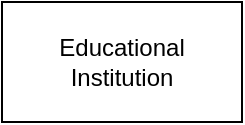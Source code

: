 <mxfile version="27.0.5" pages="11">
  <diagram id="lfQ4eDZAWVL58lcbQ7E8" name="Daigram">
    <mxGraphModel grid="1" page="1" gridSize="10" guides="1" tooltips="1" connect="1" arrows="1" fold="1" pageScale="1" pageWidth="850" pageHeight="1100" math="0" shadow="0">
      <root>
        <mxCell id="0" />
        <mxCell id="1" parent="0" />
        <mxCell id="br-zFvOJekREO11zQ-ff-1" value="Educational&lt;div&gt;Institution&lt;/div&gt;" style="rounded=0;whiteSpace=wrap;html=1;" vertex="1" parent="1">
          <mxGeometry x="160" y="120" width="120" height="60" as="geometry" />
        </mxCell>
      </root>
    </mxGraphModel>
  </diagram>
  <diagram name="Context Daigram" id="c4acf3e9-155e-7222-9cf6-157b1a14988f">
    <mxGraphModel dx="779" dy="724" grid="1" gridSize="10" guides="1" tooltips="1" connect="1" arrows="1" fold="1" page="1" pageScale="1" pageWidth="850" pageHeight="1100" background="none" math="0" shadow="0">
      <root>
        <mxCell id="0" />
        <mxCell id="1" parent="0" />
        <mxCell id="zcsa3eoEjHtkgaMyWu5t-2" value="ນັກຮຽນ" style="rounded=0;whiteSpace=wrap;html=1;" parent="1" vertex="1">
          <mxGeometry y="330" width="120" height="60" as="geometry" />
        </mxCell>
        <mxCell id="zcsa3eoEjHtkgaMyWu5t-4" value="ຜູ້ປົກຄອງ" style="rounded=0;whiteSpace=wrap;html=1;" parent="1" vertex="1">
          <mxGeometry y="570" width="120" height="60" as="geometry" />
        </mxCell>
        <mxCell id="zcsa3eoEjHtkgaMyWu5t-5" value="ອາຈານ" style="rounded=0;whiteSpace=wrap;html=1;" parent="1" vertex="1">
          <mxGeometry x="730" y="310" width="120" height="60" as="geometry" />
        </mxCell>
        <mxCell id="zcsa3eoEjHtkgaMyWu5t-6" value="ໂຮງຮຽນ ພະນັກງານ" style="rounded=0;whiteSpace=wrap;html=1;" parent="1" vertex="1">
          <mxGeometry x="720" y="570" width="120" height="60" as="geometry" />
        </mxCell>
        <mxCell id="zcsa3eoEjHtkgaMyWu5t-9" value="" style="group" parent="1" connectable="0" vertex="1">
          <mxGeometry x="290" y="260" width="240" height="230" as="geometry" />
        </mxCell>
        <mxCell id="zcsa3eoEjHtkgaMyWu5t-7" value="ລະບົບ" style="rounded=0;whiteSpace=wrap;html=1;" parent="zcsa3eoEjHtkgaMyWu5t-9" vertex="1">
          <mxGeometry width="240" height="230" as="geometry" />
        </mxCell>
        <mxCell id="zcsa3eoEjHtkgaMyWu5t-8" value="0" style="rounded=0;whiteSpace=wrap;html=1;" parent="zcsa3eoEjHtkgaMyWu5t-9" vertex="1">
          <mxGeometry width="240" height="53.08" as="geometry" />
        </mxCell>
        <mxCell id="zcsa3eoEjHtkgaMyWu5t-10" value="ພະນັກງານ&lt;div&gt;Monday&lt;/div&gt;" style="rounded=0;whiteSpace=wrap;html=1;" parent="1" vertex="1">
          <mxGeometry x="365" y="800" width="120" height="60" as="geometry" />
        </mxCell>
        <mxCell id="zcsa3eoEjHtkgaMyWu5t-11" value="ທະນາຄານ" style="rounded=0;whiteSpace=wrap;html=1;" parent="1" vertex="1">
          <mxGeometry x="570" y="10" width="120" height="60" as="geometry" />
        </mxCell>
        <mxCell id="zcsa3eoEjHtkgaMyWu5t-14" value="" style="edgeStyle=segmentEdgeStyle;endArrow=classic;html=1;curved=0;rounded=0;endSize=8;startSize=8;exitX=0.75;exitY=0;exitDx=0;exitDy=0;" parent="1" source="zcsa3eoEjHtkgaMyWu5t-4" edge="1">
          <mxGeometry width="50" height="50" relative="1" as="geometry">
            <mxPoint x="170" y="310" as="sourcePoint" />
            <mxPoint x="290" y="440" as="targetPoint" />
            <Array as="points">
              <mxPoint x="90" y="440" />
            </Array>
          </mxGeometry>
        </mxCell>
        <mxCell id="zcsa3eoEjHtkgaMyWu5t-15" value="" style="edgeStyle=segmentEdgeStyle;endArrow=classic;html=1;curved=0;rounded=0;endSize=8;startSize=8;entryX=1;entryY=0.75;entryDx=0;entryDy=0;" parent="1" target="zcsa3eoEjHtkgaMyWu5t-4" edge="1">
          <mxGeometry width="50" height="50" relative="1" as="geometry">
            <mxPoint x="340" y="490" as="sourcePoint" />
            <mxPoint x="150" y="590" as="targetPoint" />
            <Array as="points">
              <mxPoint x="340" y="615" />
            </Array>
          </mxGeometry>
        </mxCell>
        <mxCell id="zcsa3eoEjHtkgaMyWu5t-19" value="" style="edgeStyle=segmentEdgeStyle;endArrow=classic;html=1;curved=0;rounded=0;endSize=8;startSize=8;exitX=0.75;exitY=0;exitDx=0;exitDy=0;entryX=0.75;entryY=1;entryDx=0;entryDy=0;" parent="1" source="zcsa3eoEjHtkgaMyWu5t-10" target="zcsa3eoEjHtkgaMyWu5t-7" edge="1">
          <mxGeometry width="50" height="50" relative="1" as="geometry">
            <mxPoint x="400" y="450" as="sourcePoint" />
            <mxPoint x="450" y="400" as="targetPoint" />
          </mxGeometry>
        </mxCell>
        <mxCell id="zcsa3eoEjHtkgaMyWu5t-20" value="" style="edgeStyle=segmentEdgeStyle;endArrow=classic;html=1;curved=0;rounded=0;endSize=8;startSize=8;exitX=0.25;exitY=1;exitDx=0;exitDy=0;entryX=0.25;entryY=0;entryDx=0;entryDy=0;" parent="1" edge="1">
          <mxGeometry width="50" height="50" relative="1" as="geometry">
            <mxPoint x="339" y="490" as="sourcePoint" />
            <mxPoint x="409" y="800" as="targetPoint" />
          </mxGeometry>
        </mxCell>
        <mxCell id="zcsa3eoEjHtkgaMyWu5t-27" value="" style="edgeStyle=segmentEdgeStyle;endArrow=classic;html=1;curved=0;rounded=0;endSize=8;startSize=8;exitX=1;exitY=0.75;exitDx=0;exitDy=0;entryX=0.25;entryY=0;entryDx=0;entryDy=0;" parent="1" source="zcsa3eoEjHtkgaMyWu5t-7" target="zcsa3eoEjHtkgaMyWu5t-6" edge="1">
          <mxGeometry width="50" height="50" relative="1" as="geometry">
            <mxPoint x="479" y="414" as="sourcePoint" />
            <mxPoint x="690" y="390" as="targetPoint" />
          </mxGeometry>
        </mxCell>
        <mxCell id="zcsa3eoEjHtkgaMyWu5t-28" value="" style="edgeStyle=segmentEdgeStyle;endArrow=classic;html=1;curved=0;rounded=0;endSize=8;startSize=8;exitX=0;exitY=0.5;exitDx=0;exitDy=0;entryX=0.929;entryY=1.002;entryDx=0;entryDy=0;entryPerimeter=0;" parent="1" source="zcsa3eoEjHtkgaMyWu5t-6" target="zcsa3eoEjHtkgaMyWu5t-7" edge="1">
          <mxGeometry width="50" height="50" relative="1" as="geometry">
            <mxPoint x="480" y="468" as="sourcePoint" />
            <mxPoint x="450" y="490" as="targetPoint" />
          </mxGeometry>
        </mxCell>
        <mxCell id="SYHjRz_vA7De06MgNs2E-4" value="M-Money" style="rounded=0;whiteSpace=wrap;html=1;" parent="1" vertex="1">
          <mxGeometry x="20" y="20" width="120" height="60" as="geometry" />
        </mxCell>
        <mxCell id="SYHjRz_vA7De06MgNs2E-5" value="" style="edgeStyle=segmentEdgeStyle;endArrow=classic;html=1;curved=0;rounded=0;endSize=8;startSize=8;" parent="1" target="SYHjRz_vA7De06MgNs2E-4" edge="1">
          <mxGeometry width="50" height="50" relative="1" as="geometry">
            <mxPoint x="360" y="260" as="sourcePoint" />
            <mxPoint x="120" y="60" as="targetPoint" />
            <Array as="points">
              <mxPoint x="360" y="60" />
            </Array>
          </mxGeometry>
        </mxCell>
        <mxCell id="SYHjRz_vA7De06MgNs2E-6" value="" style="endArrow=classic;html=1;rounded=0;entryX=0;entryY=0.25;entryDx=0;entryDy=0;" parent="1" target="zcsa3eoEjHtkgaMyWu5t-5" edge="1">
          <mxGeometry width="50" height="50" relative="1" as="geometry">
            <mxPoint x="530" y="325" as="sourcePoint" />
            <mxPoint x="430" y="210" as="targetPoint" />
          </mxGeometry>
        </mxCell>
        <mxCell id="SYHjRz_vA7De06MgNs2E-7" value="" style="endArrow=classic;html=1;rounded=0;entryX=0.996;entryY=0.411;entryDx=0;entryDy=0;entryPerimeter=0;exitX=0;exitY=0.75;exitDx=0;exitDy=0;" parent="1" source="zcsa3eoEjHtkgaMyWu5t-5" target="zcsa3eoEjHtkgaMyWu5t-7" edge="1">
          <mxGeometry width="50" height="50" relative="1" as="geometry">
            <mxPoint x="540" y="335" as="sourcePoint" />
            <mxPoint x="740" y="335" as="targetPoint" />
          </mxGeometry>
        </mxCell>
        <mxCell id="SYHjRz_vA7De06MgNs2E-8" value="" style="endArrow=classic;html=1;rounded=0;" parent="1" edge="1">
          <mxGeometry width="50" height="50" relative="1" as="geometry">
            <mxPoint x="120" y="350" as="sourcePoint" />
            <mxPoint x="290" y="350" as="targetPoint" />
          </mxGeometry>
        </mxCell>
        <mxCell id="SYHjRz_vA7De06MgNs2E-9" value="" style="endArrow=classic;html=1;rounded=0;entryX=0.996;entryY=0.411;entryDx=0;entryDy=0;entryPerimeter=0;" parent="1" edge="1">
          <mxGeometry width="50" height="50" relative="1" as="geometry">
            <mxPoint x="290" y="380" as="sourcePoint" />
            <mxPoint x="120" y="380" as="targetPoint" />
          </mxGeometry>
        </mxCell>
        <mxCell id="SYHjRz_vA7De06MgNs2E-10" value="" style="endArrow=classic;html=1;rounded=0;" parent="1" target="zcsa3eoEjHtkgaMyWu5t-11" edge="1">
          <mxGeometry width="50" height="50" relative="1" as="geometry">
            <mxPoint x="500" y="260" as="sourcePoint" />
            <mxPoint x="500" y="70" as="targetPoint" />
            <Array as="points">
              <mxPoint x="500" y="40" />
            </Array>
          </mxGeometry>
        </mxCell>
        <mxCell id="SYHjRz_vA7De06MgNs2E-12" value="" style="endArrow=classic;html=1;rounded=0;entryX=1.004;entryY=0.377;entryDx=0;entryDy=0;entryPerimeter=0;" parent="1" source="zcsa3eoEjHtkgaMyWu5t-11" target="zcsa3eoEjHtkgaMyWu5t-8" edge="1">
          <mxGeometry width="50" height="50" relative="1" as="geometry">
            <mxPoint x="640" y="70" as="sourcePoint" />
            <mxPoint x="610" y="280" as="targetPoint" />
            <Array as="points">
              <mxPoint x="630" y="280" />
            </Array>
          </mxGeometry>
        </mxCell>
        <mxCell id="A63UejPhqiRQGijkEcRT-7" value="" style="edgeStyle=segmentEdgeStyle;endArrow=classic;html=1;curved=0;rounded=0;endSize=8;startSize=8;" parent="1" source="SYHjRz_vA7De06MgNs2E-4" target="zcsa3eoEjHtkgaMyWu5t-8" edge="1">
          <mxGeometry width="50" height="50" relative="1" as="geometry">
            <mxPoint x="190" y="340" as="sourcePoint" />
            <mxPoint x="-50" y="140" as="targetPoint" />
            <Array as="points">
              <mxPoint x="80" y="270" />
            </Array>
          </mxGeometry>
        </mxCell>
      </root>
    </mxGraphModel>
  </diagram>
  <diagram id="ibKhiZmZJHryeq7IRwWJ" name="ER-Daigram">
    <mxGraphModel grid="1" page="1" gridSize="10" guides="1" tooltips="1" connect="1" arrows="1" fold="1" pageScale="1" pageWidth="850" pageHeight="1100" math="0" shadow="0">
      <root>
        <mxCell id="0" />
        <mxCell id="1" parent="0" />
        <mxCell id="XJwAkyiKrAawdKQZiaaU-8" value="Username" style="rounded=0;whiteSpace=wrap;html=1;" vertex="1" parent="1">
          <mxGeometry x="130" y="209" width="120" height="60" as="geometry" />
        </mxCell>
        <mxCell id="XJwAkyiKrAawdKQZiaaU-9" value="Person" style="rounded=0;whiteSpace=wrap;html=1;fillColor=#f8cecc;strokeColor=#b85450;" vertex="1" parent="1">
          <mxGeometry x="290" y="310" width="120" height="60" as="geometry" />
        </mxCell>
        <mxCell id="XJwAkyiKrAawdKQZiaaU-10" value="Document" style="rounded=0;whiteSpace=wrap;html=1;" vertex="1" parent="1">
          <mxGeometry x="290" y="510" width="120" height="60" as="geometry" />
        </mxCell>
        <mxCell id="XJwAkyiKrAawdKQZiaaU-11" value="DocumentType" style="rounded=0;whiteSpace=wrap;html=1;" vertex="1" parent="1">
          <mxGeometry x="290" y="600" width="120" height="60" as="geometry" />
        </mxCell>
        <mxCell id="XJwAkyiKrAawdKQZiaaU-12" value="UserType" style="rounded=0;whiteSpace=wrap;html=1;" vertex="1" parent="1">
          <mxGeometry x="130" y="119" width="120" height="60" as="geometry" />
        </mxCell>
        <mxCell id="XJwAkyiKrAawdKQZiaaU-19" value="" style="endArrow=none;html=1;rounded=0;fontSize=12;startSize=8;endSize=8;curved=1;exitX=0.5;exitY=1;exitDx=0;exitDy=0;" edge="1" parent="1" source="XJwAkyiKrAawdKQZiaaU-10" target="XJwAkyiKrAawdKQZiaaU-11">
          <mxGeometry width="50" height="50" relative="1" as="geometry">
            <mxPoint x="370" y="530" as="sourcePoint" />
            <mxPoint x="420" y="480" as="targetPoint" />
          </mxGeometry>
        </mxCell>
        <mxCell id="XJwAkyiKrAawdKQZiaaU-21" value="DocumentOfPerson" style="rounded=0;whiteSpace=wrap;html=1;" vertex="1" parent="1">
          <mxGeometry x="290" y="410" width="120" height="60" as="geometry" />
        </mxCell>
        <mxCell id="XJwAkyiKrAawdKQZiaaU-24" value="" style="endArrow=none;html=1;rounded=0;fontSize=12;startSize=8;endSize=8;curved=1;exitX=0.5;exitY=1;exitDx=0;exitDy=0;entryX=0.5;entryY=0;entryDx=0;entryDy=0;" edge="1" parent="1" source="XJwAkyiKrAawdKQZiaaU-21" target="XJwAkyiKrAawdKQZiaaU-10">
          <mxGeometry width="50" height="50" relative="1" as="geometry">
            <mxPoint x="420" y="550" as="sourcePoint" />
            <mxPoint x="500" y="550" as="targetPoint" />
          </mxGeometry>
        </mxCell>
        <mxCell id="XJwAkyiKrAawdKQZiaaU-25" value="" style="endArrow=none;html=1;rounded=0;fontSize=12;startSize=8;endSize=8;curved=1;exitX=0.5;exitY=1;exitDx=0;exitDy=0;entryX=0.5;entryY=0;entryDx=0;entryDy=0;" edge="1" parent="1" source="XJwAkyiKrAawdKQZiaaU-9" target="XJwAkyiKrAawdKQZiaaU-21">
          <mxGeometry width="50" height="50" relative="1" as="geometry">
            <mxPoint x="430" y="560" as="sourcePoint" />
            <mxPoint x="510" y="560" as="targetPoint" />
          </mxGeometry>
        </mxCell>
        <mxCell id="XJwAkyiKrAawdKQZiaaU-27" value="" style="endArrow=none;html=1;rounded=0;fontSize=12;startSize=8;endSize=8;curved=1;exitX=0.5;exitY=1;exitDx=0;exitDy=0;entryX=0.5;entryY=0;entryDx=0;entryDy=0;" edge="1" parent="1" source="XJwAkyiKrAawdKQZiaaU-12" target="XJwAkyiKrAawdKQZiaaU-8">
          <mxGeometry width="50" height="50" relative="1" as="geometry">
            <mxPoint x="450" y="589" as="sourcePoint" />
            <mxPoint x="530" y="589" as="targetPoint" />
          </mxGeometry>
        </mxCell>
        <mxCell id="XJwAkyiKrAawdKQZiaaU-28" value="Village" style="rounded=0;whiteSpace=wrap;html=1;" vertex="1" parent="1">
          <mxGeometry x="290" y="210" width="120" height="60" as="geometry" />
        </mxCell>
        <mxCell id="XJwAkyiKrAawdKQZiaaU-29" value="District" style="rounded=0;whiteSpace=wrap;html=1;" vertex="1" parent="1">
          <mxGeometry x="290" y="110" width="120" height="60" as="geometry" />
        </mxCell>
        <mxCell id="XJwAkyiKrAawdKQZiaaU-30" value="Provice" style="rounded=0;whiteSpace=wrap;html=1;" vertex="1" parent="1">
          <mxGeometry x="290" y="20" width="120" height="60" as="geometry" />
        </mxCell>
        <mxCell id="XJwAkyiKrAawdKQZiaaU-32" value="" style="endArrow=none;html=1;rounded=0;fontSize=12;startSize=8;endSize=8;curved=1;exitX=0.5;exitY=1;exitDx=0;exitDy=0;entryX=0.5;entryY=0;entryDx=0;entryDy=0;" edge="1" parent="1" source="XJwAkyiKrAawdKQZiaaU-28" target="XJwAkyiKrAawdKQZiaaU-9">
          <mxGeometry width="50" height="50" relative="1" as="geometry">
            <mxPoint x="360" y="380" as="sourcePoint" />
            <mxPoint x="360" y="420" as="targetPoint" />
          </mxGeometry>
        </mxCell>
        <mxCell id="XJwAkyiKrAawdKQZiaaU-33" value="" style="endArrow=none;html=1;rounded=0;fontSize=12;startSize=8;endSize=8;curved=1;exitX=0.5;exitY=1;exitDx=0;exitDy=0;entryX=0.5;entryY=0;entryDx=0;entryDy=0;" edge="1" parent="1" source="XJwAkyiKrAawdKQZiaaU-29" target="XJwAkyiKrAawdKQZiaaU-28">
          <mxGeometry width="50" height="50" relative="1" as="geometry">
            <mxPoint x="370" y="390" as="sourcePoint" />
            <mxPoint x="370" y="430" as="targetPoint" />
          </mxGeometry>
        </mxCell>
        <mxCell id="XJwAkyiKrAawdKQZiaaU-34" value="" style="endArrow=none;html=1;rounded=0;fontSize=12;startSize=8;endSize=8;curved=1;exitX=0.5;exitY=1;exitDx=0;exitDy=0;entryX=0.5;entryY=0;entryDx=0;entryDy=0;" edge="1" parent="1" source="XJwAkyiKrAawdKQZiaaU-30" target="XJwAkyiKrAawdKQZiaaU-29">
          <mxGeometry width="50" height="50" relative="1" as="geometry">
            <mxPoint x="380" y="400" as="sourcePoint" />
            <mxPoint x="380" y="440" as="targetPoint" />
          </mxGeometry>
        </mxCell>
        <mxCell id="XJwAkyiKrAawdKQZiaaU-35" value="Gender" style="rounded=0;whiteSpace=wrap;html=1;" vertex="1" parent="1">
          <mxGeometry y="210" width="120" height="60" as="geometry" />
        </mxCell>
        <mxCell id="XJwAkyiKrAawdKQZiaaU-36" value="Religion" style="rounded=0;whiteSpace=wrap;html=1;" vertex="1" parent="1">
          <mxGeometry x="450" y="410" width="120" height="60" as="geometry" />
        </mxCell>
        <mxCell id="XJwAkyiKrAawdKQZiaaU-38" value="Gender" style="rounded=0;whiteSpace=wrap;html=1;" vertex="1" parent="1">
          <mxGeometry x="130" y="410" width="120" height="60" as="geometry" />
        </mxCell>
        <mxCell id="XJwAkyiKrAawdKQZiaaU-39" value="Nat&lt;span style=&quot;background-color: initial;&quot;&gt;ionality&lt;/span&gt;" style="rounded=0;whiteSpace=wrap;html=1;" vertex="1" parent="1">
          <mxGeometry y="410" width="120" height="60" as="geometry" />
        </mxCell>
        <mxCell id="XJwAkyiKrAawdKQZiaaU-44" value="" style="endArrow=none;html=1;rounded=0;fontSize=12;startSize=8;endSize=8;curved=1;" edge="1" parent="1">
          <mxGeometry width="50" height="50" relative="1" as="geometry">
            <mxPoint x="190" y="340" as="sourcePoint" />
            <mxPoint x="290" y="339.5" as="targetPoint" />
          </mxGeometry>
        </mxCell>
        <mxCell id="XJwAkyiKrAawdKQZiaaU-45" value="" style="endArrow=none;html=1;rounded=0;fontSize=12;startSize=8;endSize=8;curved=1;exitX=0.5;exitY=0;exitDx=0;exitDy=0;" edge="1" parent="1" source="XJwAkyiKrAawdKQZiaaU-38">
          <mxGeometry width="50" height="50" relative="1" as="geometry">
            <mxPoint x="430" y="560" as="sourcePoint" />
            <mxPoint x="190" y="340" as="targetPoint" />
          </mxGeometry>
        </mxCell>
        <mxCell id="XJwAkyiKrAawdKQZiaaU-46" value="" style="endArrow=none;html=1;rounded=0;fontSize=12;startSize=8;endSize=8;curved=1;" edge="1" parent="1">
          <mxGeometry width="50" height="50" relative="1" as="geometry">
            <mxPoint x="410" y="340" as="sourcePoint" />
            <mxPoint x="510" y="339.5" as="targetPoint" />
          </mxGeometry>
        </mxCell>
        <mxCell id="XJwAkyiKrAawdKQZiaaU-47" value="" style="endArrow=none;html=1;rounded=0;fontSize=12;startSize=8;endSize=8;curved=1;entryX=0.5;entryY=0;entryDx=0;entryDy=0;" edge="1" parent="1" target="XJwAkyiKrAawdKQZiaaU-36">
          <mxGeometry width="50" height="50" relative="1" as="geometry">
            <mxPoint x="510" y="340" as="sourcePoint" />
            <mxPoint x="600" y="350" as="targetPoint" />
          </mxGeometry>
        </mxCell>
        <mxCell id="XJwAkyiKrAawdKQZiaaU-49" value="" style="endArrow=none;html=1;rounded=0;fontSize=12;startSize=8;endSize=8;curved=1;exitX=0.5;exitY=1;exitDx=0;exitDy=0;" edge="1" parent="1" source="XJwAkyiKrAawdKQZiaaU-35">
          <mxGeometry width="50" height="50" relative="1" as="geometry">
            <mxPoint x="430" y="360" as="sourcePoint" />
            <mxPoint x="60" y="340" as="targetPoint" />
          </mxGeometry>
        </mxCell>
        <mxCell id="XJwAkyiKrAawdKQZiaaU-50" value="" style="endArrow=none;html=1;rounded=0;fontSize=12;startSize=8;endSize=8;curved=1;exitX=0.5;exitY=0;exitDx=0;exitDy=0;" edge="1" parent="1">
          <mxGeometry width="50" height="50" relative="1" as="geometry">
            <mxPoint x="189.5" y="340" as="sourcePoint" />
            <mxPoint x="189.5" y="270" as="targetPoint" />
          </mxGeometry>
        </mxCell>
        <mxCell id="XJwAkyiKrAawdKQZiaaU-51" value="" style="endArrow=none;html=1;rounded=0;fontSize=12;startSize=8;endSize=8;curved=1;entryX=0.5;entryY=0;entryDx=0;entryDy=0;" edge="1" parent="1" target="XJwAkyiKrAawdKQZiaaU-39">
          <mxGeometry width="50" height="50" relative="1" as="geometry">
            <mxPoint x="60" y="340" as="sourcePoint" />
            <mxPoint x="580" y="340" as="targetPoint" />
          </mxGeometry>
        </mxCell>
        <mxCell id="XJwAkyiKrAawdKQZiaaU-52" value="" style="endArrow=none;html=1;rounded=0;fontSize=12;startSize=8;endSize=8;curved=1;" edge="1" parent="1">
          <mxGeometry width="50" height="50" relative="1" as="geometry">
            <mxPoint x="190" y="340" as="sourcePoint" />
            <mxPoint x="60" y="340" as="targetPoint" />
          </mxGeometry>
        </mxCell>
      </root>
    </mxGraphModel>
  </diagram>
  <diagram id="nNA3e_TcehgbZIKyh4P3" name="Context">
    <mxGraphModel grid="1" page="1" gridSize="10" guides="1" tooltips="1" connect="1" arrows="1" fold="1" pageScale="1" pageWidth="850" pageHeight="1100" math="0" shadow="0">
      <root>
        <mxCell id="0" />
        <mxCell id="1" parent="0" />
        <mxCell id="QbeTLa-CVatjXtW1kXpZ-1" value="ຜູ້ກ່ຽວຂ້ອງກັບລະບົບ" style="swimlane;whiteSpace=wrap;html=1;" vertex="1" parent="1">
          <mxGeometry x="90" y="150" width="200" height="320" as="geometry" />
        </mxCell>
        <mxCell id="QbeTLa-CVatjXtW1kXpZ-2" value="ຟັງຊັ້ນ" style="swimlane;whiteSpace=wrap;html=1;" vertex="1" parent="1">
          <mxGeometry x="290" y="150" width="200" height="320" as="geometry" />
        </mxCell>
        <mxCell id="QbeTLa-CVatjXtW1kXpZ-3" value="ຂໍ້ມູນ" style="swimlane;whiteSpace=wrap;html=1;" vertex="1" parent="1">
          <mxGeometry x="490" y="150" width="200" height="320" as="geometry" />
        </mxCell>
      </root>
    </mxGraphModel>
  </diagram>
  <diagram id="OKGVbNTilVQxBTNdQmVg" name="ER-Daigram-Relasation">
    <mxGraphModel grid="1" page="1" gridSize="10" guides="1" tooltips="1" connect="1" arrows="1" fold="1" pageScale="1" pageWidth="850" pageHeight="1100" math="0" shadow="0">
      <root>
        <mxCell id="0" />
        <mxCell id="1" parent="0" />
        <mxCell id="BWIP9UkUmOkYzZmNZYE2-6" value="" style="endArrow=none;html=1;rounded=0;fontSize=12;startSize=8;endSize=8;curved=1;" edge="1" parent="1" source="JLgx4hgv8EX9slfCPDYE-7" target="oJBIDyiWNhvbRlbl-v96-85">
          <mxGeometry width="50" height="50" relative="1" as="geometry">
            <mxPoint x="-515" y="1700" as="sourcePoint" />
            <mxPoint x="-550" y="1647" as="targetPoint" />
          </mxGeometry>
        </mxCell>
        <mxCell id="jux1ltBZE7agTEvB_KMt-37" value="" style="endArrow=none;html=1;rounded=0;fontSize=12;startSize=8;endSize=8;curved=1;" edge="1" parent="1" source="se63NL-J3ogLO5V5szK9-2" target="xnMKdR_wOwYjjljaf-iB-4">
          <mxGeometry width="50" height="50" relative="1" as="geometry">
            <mxPoint x="1080" y="1320" as="sourcePoint" />
            <mxPoint x="1130" y="1270" as="targetPoint" />
          </mxGeometry>
        </mxCell>
        <mxCell id="JLgx4hgv8EX9slfCPDYE-5" value="" style="endArrow=none;html=1;rounded=0;" edge="1" parent="1" source="JLgx4hgv8EX9slfCPDYE-1" target="JLgx4hgv8EX9slfCPDYE-2">
          <mxGeometry width="50" height="50" relative="1" as="geometry">
            <mxPoint x="-465" y="1736.55" as="sourcePoint" />
            <mxPoint x="-260" y="1801.55" as="targetPoint" />
          </mxGeometry>
        </mxCell>
        <mxCell id="JLgx4hgv8EX9slfCPDYE-3" value="" style="endArrow=none;html=1;rounded=0;" edge="1" parent="1" source="oJBIDyiWNhvbRlbl-v96-85" target="JLgx4hgv8EX9slfCPDYE-1">
          <mxGeometry width="50" height="50" relative="1" as="geometry">
            <mxPoint x="-320" y="1820" as="sourcePoint" />
            <mxPoint x="-270" y="1770" as="targetPoint" />
          </mxGeometry>
        </mxCell>
        <mxCell id="jux1ltBZE7agTEvB_KMt-33" value="" style="endArrow=none;html=1;rounded=0;fontSize=12;startSize=8;endSize=8;curved=1;" edge="1" parent="1" source="jux1ltBZE7agTEvB_KMt-7" target="jux1ltBZE7agTEvB_KMt-15">
          <mxGeometry width="50" height="50" relative="1" as="geometry">
            <mxPoint x="710" y="1485" as="sourcePoint" />
            <mxPoint x="1050" y="1455" as="targetPoint" />
          </mxGeometry>
        </mxCell>
        <mxCell id="xlxpUV6cnIysAJg0kOTd-3" value="" style="endArrow=none;html=1;rounded=0;" edge="1" parent="1" source="GCMvXbBzcnwVxsSwo-xA-57" target="xlxpUV6cnIysAJg0kOTd-2">
          <mxGeometry width="50" height="50" relative="1" as="geometry">
            <mxPoint x="530" y="791" as="sourcePoint" />
            <mxPoint x="479" y="766" as="targetPoint" />
          </mxGeometry>
        </mxCell>
        <mxCell id="GCMvXbBzcnwVxsSwo-xA-90" value="" style="endArrow=none;html=1;rounded=0;entryX=0.5;entryY=0;entryDx=0;entryDy=0;" edge="1" parent="1" source="GCMvXbBzcnwVxsSwo-xA-57" target="GCMvXbBzcnwVxsSwo-xA-87">
          <mxGeometry width="50" height="50" relative="1" as="geometry">
            <mxPoint x="850" y="670" as="sourcePoint" />
            <mxPoint x="842" y="790" as="targetPoint" />
          </mxGeometry>
        </mxCell>
        <mxCell id="m5AkwnV23QBqHxUGD2uG-23" value="" style="endArrow=none;html=1;rounded=0;exitX=0.5;exitY=0;exitDx=0;exitDy=0;" edge="1" parent="1" source="m5AkwnV23QBqHxUGD2uG-20" target="GCMvXbBzcnwVxsSwo-xA-57">
          <mxGeometry width="50" height="50" relative="1" as="geometry">
            <mxPoint x="862" y="593" as="sourcePoint" />
            <mxPoint x="766" y="630" as="targetPoint" />
          </mxGeometry>
        </mxCell>
        <mxCell id="GCMvXbBzcnwVxsSwo-xA-24" value="M" style="text;html=1;align=center;verticalAlign=middle;whiteSpace=wrap;rounded=0;" vertex="1" parent="1">
          <mxGeometry x="565" y="510" width="60" height="30" as="geometry" />
        </mxCell>
        <mxCell id="GCMvXbBzcnwVxsSwo-xA-56" value="Educational&lt;div&gt;InstitutionID&lt;/div&gt;" style="ellipse;whiteSpace=wrap;html=1;fontStyle=4" vertex="1" parent="1">
          <mxGeometry x="350" y="770" width="140" height="60" as="geometry" />
        </mxCell>
        <mxCell id="GCMvXbBzcnwVxsSwo-xA-57" value="Educational&lt;div&gt;Institution&lt;/div&gt;&lt;div&gt;ສະຖານສຶກສາ&lt;/div&gt;" style="rounded=0;whiteSpace=wrap;html=1;" vertex="1" parent="1">
          <mxGeometry x="520" y="780" width="120" height="60" as="geometry" />
        </mxCell>
        <mxCell id="GCMvXbBzcnwVxsSwo-xA-58" value="&lt;span style=&quot;color: rgb(0, 0, 0); font-family: Helvetica; font-size: 12px; font-style: normal; font-variant-ligatures: normal; font-variant-caps: normal; font-weight: 400; letter-spacing: normal; orphans: 2; text-align: center; text-indent: 0px; text-transform: none; widows: 2; word-spacing: 0px; -webkit-text-stroke-width: 0px; white-space: normal; background-color: rgb(251, 251, 251); text-decoration-thickness: initial; text-decoration-style: initial; text-decoration-color: initial; float: none; display: inline !important;&quot;&gt;VillageID&lt;/span&gt;" style="ellipse;whiteSpace=wrap;html=1;" vertex="1" parent="1">
          <mxGeometry x="590" y="632.5" width="80" height="60" as="geometry" />
        </mxCell>
        <mxCell id="GCMvXbBzcnwVxsSwo-xA-59" value="" style="endArrow=none;html=1;rounded=0;" edge="1" parent="1" source="GCMvXbBzcnwVxsSwo-xA-56" target="GCMvXbBzcnwVxsSwo-xA-57">
          <mxGeometry width="50" height="50" relative="1" as="geometry">
            <mxPoint x="509" y="723" as="sourcePoint" />
            <mxPoint x="533" y="710" as="targetPoint" />
          </mxGeometry>
        </mxCell>
        <mxCell id="GCMvXbBzcnwVxsSwo-xA-60" value="" style="endArrow=none;html=1;rounded=0;" edge="1" parent="1" source="GCMvXbBzcnwVxsSwo-xA-58" target="GCMvXbBzcnwVxsSwo-xA-57">
          <mxGeometry width="50" height="50" relative="1" as="geometry">
            <mxPoint x="519" y="733" as="sourcePoint" />
            <mxPoint x="543" y="720" as="targetPoint" />
          </mxGeometry>
        </mxCell>
        <mxCell id="GCMvXbBzcnwVxsSwo-xA-63" value="" style="endArrow=none;html=1;rounded=0;" edge="1" parent="1" source="GCMvXbBzcnwVxsSwo-xA-21">
          <mxGeometry width="50" height="50" relative="1" as="geometry">
            <mxPoint x="600" y="492" as="sourcePoint" />
            <mxPoint x="581" y="510" as="targetPoint" />
          </mxGeometry>
        </mxCell>
        <mxCell id="GCMvXbBzcnwVxsSwo-xA-65" value="1" style="text;html=1;align=center;verticalAlign=middle;whiteSpace=wrap;rounded=0;" vertex="1" parent="1">
          <mxGeometry x="570" y="572.5" width="60" height="30" as="geometry" />
        </mxCell>
        <mxCell id="GCMvXbBzcnwVxsSwo-xA-66" value="&lt;div style=&quot;color: rgb(204, 204, 204); font-family: Menlo, Monaco, &amp;quot;Courier New&amp;quot;, monospace; line-height: 18px; white-space: pre;&quot;&gt;&lt;span style=&quot;color: rgb(0, 0, 0); font-family: Helvetica; white-space: normal;&quot;&gt;Educational&lt;/span&gt;&lt;div style=&quot;color: rgb(0, 0, 0); font-family: Helvetica; white-space: normal;&quot;&gt;InstitutionName&lt;/div&gt;&lt;/div&gt;" style="ellipse;whiteSpace=wrap;html=1;fontStyle=0" vertex="1" parent="1">
          <mxGeometry x="220" y="662.5" width="150" height="60" as="geometry" />
        </mxCell>
        <mxCell id="GCMvXbBzcnwVxsSwo-xA-68" value="Tel" style="ellipse;whiteSpace=wrap;html=1;" vertex="1" parent="1">
          <mxGeometry x="610" y="892.5" width="80" height="60" as="geometry" />
        </mxCell>
        <mxCell id="GCMvXbBzcnwVxsSwo-xA-69" value="" style="endArrow=none;html=1;rounded=0;" edge="1" parent="1" source="GCMvXbBzcnwVxsSwo-xA-66" target="GCMvXbBzcnwVxsSwo-xA-57">
          <mxGeometry width="50" height="50" relative="1" as="geometry">
            <mxPoint x="499" y="884" as="sourcePoint" />
            <mxPoint x="548" y="850" as="targetPoint" />
          </mxGeometry>
        </mxCell>
        <mxCell id="GCMvXbBzcnwVxsSwo-xA-70" value="" style="endArrow=none;html=1;rounded=0;" edge="1" parent="1" source="GCMvXbBzcnwVxsSwo-xA-68" target="GCMvXbBzcnwVxsSwo-xA-57">
          <mxGeometry width="50" height="50" relative="1" as="geometry">
            <mxPoint x="509" y="894" as="sourcePoint" />
            <mxPoint x="558" y="860" as="targetPoint" />
          </mxGeometry>
        </mxCell>
        <mxCell id="GCMvXbBzcnwVxsSwo-xA-72" value="Educational&lt;div&gt;InstitutionTypeDetail&lt;/div&gt;&lt;div&gt;ລາຍລະອຽດປະເພດການສືກສາ&lt;/div&gt;" style="rounded=0;whiteSpace=wrap;html=1;" vertex="1" parent="1">
          <mxGeometry x="930" y="605" width="120" height="60" as="geometry" />
        </mxCell>
        <mxCell id="GCMvXbBzcnwVxsSwo-xA-73" value="Educational&lt;div&gt;InstitutionTypeDetailID&lt;/div&gt;" style="ellipse;whiteSpace=wrap;html=1;fontStyle=4" vertex="1" parent="1">
          <mxGeometry x="900" y="495" width="130" height="60" as="geometry" />
        </mxCell>
        <mxCell id="GCMvXbBzcnwVxsSwo-xA-74" value="Educational&lt;div&gt;InstitutionTypeDetail&lt;/div&gt;&lt;div&gt;Name&lt;/div&gt;" style="ellipse;whiteSpace=wrap;html=1;" vertex="1" parent="1">
          <mxGeometry x="1040" y="512.5" width="110" height="65" as="geometry" />
        </mxCell>
        <mxCell id="GCMvXbBzcnwVxsSwo-xA-75" value="" style="endArrow=none;html=1;rounded=0;exitX=0.5;exitY=1;exitDx=0;exitDy=0;" edge="1" parent="1" source="GCMvXbBzcnwVxsSwo-xA-73" target="GCMvXbBzcnwVxsSwo-xA-72">
          <mxGeometry width="50" height="50" relative="1" as="geometry">
            <mxPoint x="844" y="647" as="sourcePoint" />
            <mxPoint x="814" y="585" as="targetPoint" />
          </mxGeometry>
        </mxCell>
        <mxCell id="GCMvXbBzcnwVxsSwo-xA-76" value="" style="endArrow=none;html=1;rounded=0;" edge="1" parent="1" source="GCMvXbBzcnwVxsSwo-xA-74" target="GCMvXbBzcnwVxsSwo-xA-72">
          <mxGeometry width="50" height="50" relative="1" as="geometry">
            <mxPoint x="854" y="657" as="sourcePoint" />
            <mxPoint x="824" y="595" as="targetPoint" />
          </mxGeometry>
        </mxCell>
        <mxCell id="GCMvXbBzcnwVxsSwo-xA-78" value="" style="endArrow=none;html=1;rounded=0;exitX=0.5;exitY=0;exitDx=0;exitDy=0;" edge="1" parent="1" source="GCMvXbBzcnwVxsSwo-xA-77" target="GCMvXbBzcnwVxsSwo-xA-57">
          <mxGeometry width="50" height="50" relative="1" as="geometry">
            <mxPoint x="634" y="912" as="sourcePoint" />
            <mxPoint x="604" y="850" as="targetPoint" />
          </mxGeometry>
        </mxCell>
        <mxCell id="GCMvXbBzcnwVxsSwo-xA-84" value="Fax" style="ellipse;whiteSpace=wrap;html=1;fontStyle=0" vertex="1" parent="1">
          <mxGeometry x="346" y="840" width="80" height="60" as="geometry" />
        </mxCell>
        <mxCell id="GCMvXbBzcnwVxsSwo-xA-85" value="Email" style="ellipse;whiteSpace=wrap;html=1;fontStyle=0" vertex="1" parent="1">
          <mxGeometry x="395" y="710" width="80" height="60" as="geometry" />
        </mxCell>
        <mxCell id="GCMvXbBzcnwVxsSwo-xA-86" value="WhatApp" style="ellipse;whiteSpace=wrap;html=1;fontStyle=0" vertex="1" parent="1">
          <mxGeometry x="426" y="652.5" width="80" height="60" as="geometry" />
        </mxCell>
        <mxCell id="GCMvXbBzcnwVxsSwo-xA-87" value="Facebook" style="ellipse;whiteSpace=wrap;html=1;fontStyle=0" vertex="1" parent="1">
          <mxGeometry x="510" y="880" width="80" height="60" as="geometry" />
        </mxCell>
        <mxCell id="GCMvXbBzcnwVxsSwo-xA-88" value="" style="endArrow=none;html=1;rounded=0;" edge="1" parent="1" source="GCMvXbBzcnwVxsSwo-xA-57" target="GCMvXbBzcnwVxsSwo-xA-84">
          <mxGeometry width="50" height="50" relative="1" as="geometry">
            <mxPoint x="840" y="760" as="sourcePoint" />
            <mxPoint x="840" y="790" as="targetPoint" />
          </mxGeometry>
        </mxCell>
        <mxCell id="GCMvXbBzcnwVxsSwo-xA-89" value="" style="endArrow=none;html=1;rounded=0;" edge="1" parent="1" source="GCMvXbBzcnwVxsSwo-xA-57" target="GCMvXbBzcnwVxsSwo-xA-85">
          <mxGeometry width="50" height="50" relative="1" as="geometry">
            <mxPoint x="850" y="770" as="sourcePoint" />
            <mxPoint x="850" y="800" as="targetPoint" />
          </mxGeometry>
        </mxCell>
        <mxCell id="GCMvXbBzcnwVxsSwo-xA-91" value="" style="endArrow=none;html=1;rounded=0;" edge="1" parent="1" source="GCMvXbBzcnwVxsSwo-xA-86" target="GCMvXbBzcnwVxsSwo-xA-57">
          <mxGeometry width="50" height="50" relative="1" as="geometry">
            <mxPoint x="860" y="680" as="sourcePoint" />
            <mxPoint x="852" y="800" as="targetPoint" />
          </mxGeometry>
        </mxCell>
        <mxCell id="GCMvXbBzcnwVxsSwo-xA-92" value="Educational&lt;div&gt;Institution&lt;/div&gt;&lt;div&gt;Logo&lt;/div&gt;" style="ellipse;whiteSpace=wrap;html=1;" vertex="1" parent="1">
          <mxGeometry x="710" y="710" width="80" height="60" as="geometry" />
        </mxCell>
        <mxCell id="GCMvXbBzcnwVxsSwo-xA-93" value="" style="endArrow=none;html=1;rounded=0;" edge="1" parent="1" source="GCMvXbBzcnwVxsSwo-xA-57" target="GCMvXbBzcnwVxsSwo-xA-92">
          <mxGeometry width="50" height="50" relative="1" as="geometry">
            <mxPoint x="630" y="850" as="sourcePoint" />
            <mxPoint x="710" y="909" as="targetPoint" />
          </mxGeometry>
        </mxCell>
        <mxCell id="GCMvXbBzcnwVxsSwo-xA-97" value="Personnel" style="rounded=0;whiteSpace=wrap;html=1;" vertex="1" parent="1">
          <mxGeometry x="-1810" y="422.5" width="120" height="60" as="geometry" />
        </mxCell>
        <mxCell id="GCMvXbBzcnwVxsSwo-xA-103" value="Educational&lt;div&gt;InstitutionType&lt;/div&gt;&lt;div&gt;ປະເພດສະຖານສຶກສາ&lt;/div&gt;" style="rounded=0;whiteSpace=wrap;html=1;" vertex="1" parent="1">
          <mxGeometry x="1223" y="605" width="120" height="60" as="geometry" />
        </mxCell>
        <mxCell id="GCMvXbBzcnwVxsSwo-xA-104" value="" style="rhombus;whiteSpace=wrap;html=1;rotation=-90;" vertex="1" parent="1">
          <mxGeometry x="1115" y="615" width="32" height="40" as="geometry" />
        </mxCell>
        <mxCell id="GCMvXbBzcnwVxsSwo-xA-105" value="1" style="text;html=1;align=center;verticalAlign=middle;whiteSpace=wrap;rounded=0;" vertex="1" parent="1">
          <mxGeometry x="1170" y="605" width="60" height="30" as="geometry" />
        </mxCell>
        <mxCell id="GCMvXbBzcnwVxsSwo-xA-106" value="M" style="text;html=1;align=center;verticalAlign=middle;whiteSpace=wrap;rounded=0;" vertex="1" parent="1">
          <mxGeometry x="1055" y="605" width="60" height="30" as="geometry" />
        </mxCell>
        <mxCell id="GCMvXbBzcnwVxsSwo-xA-107" value="" style="endArrow=none;html=1;rounded=0;entryX=1;entryY=0.5;entryDx=0;entryDy=0;" edge="1" parent="1" source="GCMvXbBzcnwVxsSwo-xA-104" target="GCMvXbBzcnwVxsSwo-xA-72">
          <mxGeometry width="50" height="50" relative="1" as="geometry">
            <mxPoint x="1110" y="635" as="sourcePoint" />
            <mxPoint x="1069" y="634.52" as="targetPoint" />
          </mxGeometry>
        </mxCell>
        <mxCell id="GCMvXbBzcnwVxsSwo-xA-108" value="" style="endArrow=none;html=1;rounded=0;entryX=0.5;entryY=1;entryDx=0;entryDy=0;" edge="1" parent="1" source="GCMvXbBzcnwVxsSwo-xA-103" target="GCMvXbBzcnwVxsSwo-xA-104">
          <mxGeometry width="50" height="50" relative="1" as="geometry">
            <mxPoint x="1209" y="635" as="sourcePoint" />
            <mxPoint x="1163" y="635" as="targetPoint" />
          </mxGeometry>
        </mxCell>
        <mxCell id="GCMvXbBzcnwVxsSwo-xA-109" value="Educational&lt;div&gt;InstitutionTypeID&lt;/div&gt;" style="ellipse;whiteSpace=wrap;html=1;fontStyle=4" vertex="1" parent="1">
          <mxGeometry x="1185" y="482.5" width="108" height="60" as="geometry" />
        </mxCell>
        <mxCell id="GCMvXbBzcnwVxsSwo-xA-110" value="Educational&lt;div&gt;InstitutionTypeName&lt;/div&gt;" style="ellipse;whiteSpace=wrap;html=1;" vertex="1" parent="1">
          <mxGeometry x="1293" y="510" width="138" height="65" as="geometry" />
        </mxCell>
        <mxCell id="GCMvXbBzcnwVxsSwo-xA-111" value="" style="endArrow=none;html=1;rounded=0;" edge="1" parent="1" source="GCMvXbBzcnwVxsSwo-xA-109" target="GCMvXbBzcnwVxsSwo-xA-103">
          <mxGeometry width="50" height="50" relative="1" as="geometry">
            <mxPoint x="1087" y="582" as="sourcePoint" />
            <mxPoint x="1048" y="615" as="targetPoint" />
          </mxGeometry>
        </mxCell>
        <mxCell id="GCMvXbBzcnwVxsSwo-xA-112" value="" style="endArrow=none;html=1;rounded=0;" edge="1" parent="1" source="GCMvXbBzcnwVxsSwo-xA-110" target="GCMvXbBzcnwVxsSwo-xA-103">
          <mxGeometry width="50" height="50" relative="1" as="geometry">
            <mxPoint x="1097" y="592" as="sourcePoint" />
            <mxPoint x="1058" y="625" as="targetPoint" />
          </mxGeometry>
        </mxCell>
        <mxCell id="GCMvXbBzcnwVxsSwo-xA-113" value="Educational&lt;div&gt;InstitutionTypeID&lt;/div&gt;" style="ellipse;whiteSpace=wrap;html=1;fontStyle=0" vertex="1" parent="1">
          <mxGeometry x="1020" y="675" width="140" height="70" as="geometry" />
        </mxCell>
        <mxCell id="GCMvXbBzcnwVxsSwo-xA-115" value="" style="endArrow=none;html=1;rounded=0;" edge="1" parent="1" source="GCMvXbBzcnwVxsSwo-xA-72" target="GCMvXbBzcnwVxsSwo-xA-113">
          <mxGeometry width="50" height="50" relative="1" as="geometry">
            <mxPoint x="1000" y="565" as="sourcePoint" />
            <mxPoint x="1000" y="615" as="targetPoint" />
          </mxGeometry>
        </mxCell>
        <mxCell id="GCMvXbBzcnwVxsSwo-xA-116" value="" style="rhombus;whiteSpace=wrap;html=1;rotation=-90;" vertex="1" parent="1">
          <mxGeometry x="1355" y="912.5" width="32" height="40" as="geometry" />
        </mxCell>
        <mxCell id="GCMvXbBzcnwVxsSwo-xA-117" value="" style="endArrow=none;html=1;rounded=0;" edge="1" parent="1" source="GCMvXbBzcnwVxsSwo-xA-96" target="GCMvXbBzcnwVxsSwo-xA-116">
          <mxGeometry width="50" height="50" relative="1" as="geometry">
            <mxPoint x="1248" y="682.5" as="sourcePoint" />
            <mxPoint x="1269" y="698.5" as="targetPoint" />
          </mxGeometry>
        </mxCell>
        <mxCell id="GCMvXbBzcnwVxsSwo-xA-124" value="LearnerType" style="rounded=0;whiteSpace=wrap;html=1;" vertex="1" parent="1">
          <mxGeometry x="-1910" y="292.5" width="120" height="60" as="geometry" />
        </mxCell>
        <mxCell id="GCMvXbBzcnwVxsSwo-xA-125" value="Learner" style="rounded=0;whiteSpace=wrap;html=1;" vertex="1" parent="1">
          <mxGeometry x="-1648" y="292.5" width="120" height="60" as="geometry" />
        </mxCell>
        <mxCell id="GCMvXbBzcnwVxsSwo-xA-126" value="" style="rhombus;whiteSpace=wrap;html=1;rotation=-90;" vertex="1" parent="1">
          <mxGeometry x="-1740" y="302.5" width="32" height="40" as="geometry" />
        </mxCell>
        <mxCell id="GCMvXbBzcnwVxsSwo-xA-127" value="" style="endArrow=none;html=1;rounded=0;entryX=0.5;entryY=0;entryDx=0;entryDy=0;" edge="1" parent="1" target="GCMvXbBzcnwVxsSwo-xA-126">
          <mxGeometry width="50" height="50" relative="1" as="geometry">
            <mxPoint x="-1790" y="322.5" as="sourcePoint" />
            <mxPoint x="-1748" y="322.5" as="targetPoint" />
          </mxGeometry>
        </mxCell>
        <mxCell id="GCMvXbBzcnwVxsSwo-xA-129" value="" style="endArrow=none;html=1;rounded=0;" edge="1" parent="1" source="GCMvXbBzcnwVxsSwo-xA-126" target="GCMvXbBzcnwVxsSwo-xA-125">
          <mxGeometry width="50" height="50" relative="1" as="geometry">
            <mxPoint x="-1708" y="321.5" as="sourcePoint" />
            <mxPoint x="-1666" y="321.5" as="targetPoint" />
          </mxGeometry>
        </mxCell>
        <mxCell id="GCMvXbBzcnwVxsSwo-xA-130" value="SystemEduction" style="rounded=0;whiteSpace=wrap;html=1;" vertex="1" parent="1">
          <mxGeometry x="-1810" y="535" width="120" height="60" as="geometry" />
        </mxCell>
        <mxCell id="GCMvXbBzcnwVxsSwo-xA-138" value="" style="endArrow=none;html=1;rounded=0;exitX=0.5;exitY=1;exitDx=0;exitDy=0;" edge="1" parent="1" source="GCMvXbBzcnwVxsSwo-xA-116" target="GCMvXbBzcnwVxsSwo-xA-94">
          <mxGeometry width="50" height="50" relative="1" as="geometry">
            <mxPoint x="1408" y="942.5" as="sourcePoint" />
            <mxPoint x="1361" y="942.5" as="targetPoint" />
          </mxGeometry>
        </mxCell>
        <mxCell id="GCMvXbBzcnwVxsSwo-xA-139" value="" style="endArrow=none;html=1;rounded=0;entryX=0.5;entryY=0;entryDx=0;entryDy=0;" edge="1" parent="1" source="GCMvXbBzcnwVxsSwo-xA-94" target="GCMvXbBzcnwVxsSwo-xA-137">
          <mxGeometry width="50" height="50" relative="1" as="geometry">
            <mxPoint x="1328" y="952.5" as="sourcePoint" />
            <mxPoint x="1371" y="952.5" as="targetPoint" />
          </mxGeometry>
        </mxCell>
        <mxCell id="m5AkwnV23QBqHxUGD2uG-12" value="" style="group" connectable="0" vertex="1" parent="1">
          <mxGeometry x="720" y="340" width="237" height="150" as="geometry" />
        </mxCell>
        <mxCell id="m5AkwnV23QBqHxUGD2uG-3" value="&lt;span style=&quot;color: rgb(255, 255, 255); font-family: LAOS; font-size: 13px; letter-spacing: 0.064px; text-align: left; background-color: rgb(25, 135, 84);&quot;&gt;Section&lt;/span&gt;&lt;div&gt;&lt;span style=&quot;color: rgb(255, 255, 255); font-family: LAOS; font-size: 13px; letter-spacing: 0.064px; text-align: left; background-color: rgb(25, 135, 84);&quot;&gt;ພາກສ່ວນ&lt;/span&gt;&lt;/div&gt;" style="rounded=0;whiteSpace=wrap;html=1;" vertex="1" parent="m5AkwnV23QBqHxUGD2uG-12">
          <mxGeometry x="70" y="90" width="120" height="60" as="geometry" />
        </mxCell>
        <mxCell id="m5AkwnV23QBqHxUGD2uG-8" value="ScetionID" style="ellipse;whiteSpace=wrap;html=1;fontStyle=4" vertex="1" parent="m5AkwnV23QBqHxUGD2uG-12">
          <mxGeometry width="80" height="60" as="geometry" />
        </mxCell>
        <mxCell id="m5AkwnV23QBqHxUGD2uG-9" value="ScetionName" style="ellipse;whiteSpace=wrap;html=1;" vertex="1" parent="m5AkwnV23QBqHxUGD2uG-12">
          <mxGeometry x="127" y="7.5" width="110" height="65" as="geometry" />
        </mxCell>
        <mxCell id="m5AkwnV23QBqHxUGD2uG-10" value="" style="endArrow=none;html=1;rounded=0;" edge="1" parent="m5AkwnV23QBqHxUGD2uG-12" source="m5AkwnV23QBqHxUGD2uG-8" target="m5AkwnV23QBqHxUGD2uG-3">
          <mxGeometry width="50" height="50" relative="1" as="geometry">
            <mxPoint x="20" y="260" as="sourcePoint" />
            <mxPoint x="20" y="310" as="targetPoint" />
          </mxGeometry>
        </mxCell>
        <mxCell id="m5AkwnV23QBqHxUGD2uG-11" value="" style="endArrow=none;html=1;rounded=0;" edge="1" parent="m5AkwnV23QBqHxUGD2uG-12" source="m5AkwnV23QBqHxUGD2uG-9" target="m5AkwnV23QBqHxUGD2uG-3">
          <mxGeometry width="50" height="50" relative="1" as="geometry">
            <mxPoint x="74" y="64" as="sourcePoint" />
            <mxPoint x="110" y="100" as="targetPoint" />
          </mxGeometry>
        </mxCell>
        <mxCell id="m5AkwnV23QBqHxUGD2uG-13" value="&lt;span style=&quot;color: rgb(0, 0, 0); font-family: Helvetica; font-size: 12px; font-style: normal; font-variant-ligatures: normal; font-variant-caps: normal; font-weight: 400; letter-spacing: normal; orphans: 2; text-align: center; text-indent: 0px; text-transform: none; widows: 2; word-spacing: 0px; -webkit-text-stroke-width: 0px; white-space: normal; background-color: rgb(251, 251, 251); text-decoration-thickness: initial; text-decoration-style: initial; text-decoration-color: initial; float: none; display: inline !important;&quot;&gt;IssuDate&lt;/span&gt;" style="ellipse;whiteSpace=wrap;html=1;" vertex="1" parent="1">
          <mxGeometry x="410" y="890" width="80" height="60" as="geometry" />
        </mxCell>
        <mxCell id="m5AkwnV23QBqHxUGD2uG-20" value="" style="rhombus;whiteSpace=wrap;html=1;rotation=-135;" vertex="1" parent="1">
          <mxGeometry x="720" y="600" width="32" height="40" as="geometry" />
        </mxCell>
        <mxCell id="m5AkwnV23QBqHxUGD2uG-21" value="" style="endArrow=none;html=1;rounded=0;entryX=0.5;entryY=1;entryDx=0;entryDy=0;" edge="1" parent="1" source="m5AkwnV23QBqHxUGD2uG-3" target="m5AkwnV23QBqHxUGD2uG-20">
          <mxGeometry width="50" height="50" relative="1" as="geometry">
            <mxPoint x="840" y="740" as="sourcePoint" />
            <mxPoint x="840" y="790" as="targetPoint" />
          </mxGeometry>
        </mxCell>
        <mxCell id="GLb7F526hqYL3TTYjJCd-1" value="" style="endArrow=none;html=1;rounded=0;entryX=0;entryY=1;entryDx=0;entryDy=0;" edge="1" parent="1" source="GCMvXbBzcnwVxsSwo-xA-72" target="GCMvXbBzcnwVxsSwo-xA-82">
          <mxGeometry width="50" height="50" relative="1" as="geometry">
            <mxPoint x="1022" y="692.25" as="sourcePoint" />
            <mxPoint x="746" y="691.25" as="targetPoint" />
          </mxGeometry>
        </mxCell>
        <mxCell id="GLb7F526hqYL3TTYjJCd-2" value="" style="group" connectable="0" vertex="1" parent="1">
          <mxGeometry x="759.5" y="830" width="190.5" height="46" as="geometry" />
        </mxCell>
        <mxCell id="GCMvXbBzcnwVxsSwo-xA-82" value="1" style="text;html=1;align=center;verticalAlign=middle;whiteSpace=wrap;rounded=0;" vertex="1" parent="GLb7F526hqYL3TTYjJCd-2">
          <mxGeometry x="152.5" y="-118.75" width="60" height="30" as="geometry" />
        </mxCell>
        <mxCell id="GCMvXbBzcnwVxsSwo-xA-83" value="M" style="text;html=1;align=center;verticalAlign=middle;whiteSpace=wrap;rounded=0;" vertex="1" parent="GLb7F526hqYL3TTYjJCd-2">
          <mxGeometry x="58" y="-105.5" width="60" height="30" as="geometry" />
        </mxCell>
        <mxCell id="GCMvXbBzcnwVxsSwo-xA-77" value="" style="rhombus;whiteSpace=wrap;html=1;rotation=-90;" vertex="1" parent="1">
          <mxGeometry x="880" y="730" width="32" height="40" as="geometry" />
        </mxCell>
        <mxCell id="GCMvXbBzcnwVxsSwo-xA-79" value="" style="endArrow=none;html=1;rounded=0;entryX=0;entryY=1;entryDx=0;entryDy=0;" edge="1" parent="1" source="GCMvXbBzcnwVxsSwo-xA-77" target="GCMvXbBzcnwVxsSwo-xA-82">
          <mxGeometry width="50" height="50" relative="1" as="geometry">
            <mxPoint x="694" y="822.75" as="sourcePoint" />
            <mxPoint x="774" y="710.75" as="targetPoint" />
          </mxGeometry>
        </mxCell>
        <mxCell id="n6YTJa2dF_uRjzBUn3VB-1" value="M" style="text;html=1;align=center;verticalAlign=middle;whiteSpace=wrap;rounded=0;" vertex="1" parent="1">
          <mxGeometry x="670" y="612.5" width="60" height="30" as="geometry" />
        </mxCell>
        <mxCell id="n6YTJa2dF_uRjzBUn3VB-2" value="1" style="text;html=1;align=center;verticalAlign=middle;whiteSpace=wrap;rounded=0;" vertex="1" parent="1">
          <mxGeometry x="710" y="565" width="60" height="30" as="geometry" />
        </mxCell>
        <mxCell id="n6YTJa2dF_uRjzBUn3VB-3" value="" style="endArrow=none;html=1;rounded=0;entryX=1;entryY=0;entryDx=0;entryDy=0;exitX=0.25;exitY=1;exitDx=0;exitDy=0;" edge="1" parent="1" source="GCMvXbBzcnwVxsSwo-xA-57" target="m5AkwnV23QBqHxUGD2uG-13">
          <mxGeometry width="50" height="50" relative="1" as="geometry">
            <mxPoint x="593" y="850" as="sourcePoint" />
            <mxPoint x="605" y="975" as="targetPoint" />
          </mxGeometry>
        </mxCell>
        <mxCell id="xlxpUV6cnIysAJg0kOTd-2" value="Address" style="ellipse;whiteSpace=wrap;html=1;fontStyle=0" vertex="1" parent="1">
          <mxGeometry x="490" y="602.5" width="80" height="60" as="geometry" />
        </mxCell>
        <mxCell id="xlxpUV6cnIysAJg0kOTd-4" value="SectionID" style="ellipse;whiteSpace=wrap;html=1;" vertex="1" parent="1">
          <mxGeometry x="752" y="625" width="80" height="60" as="geometry" />
        </mxCell>
        <mxCell id="xlxpUV6cnIysAJg0kOTd-6" value="" style="endArrow=none;html=1;rounded=0;" edge="1" parent="1" source="xlxpUV6cnIysAJg0kOTd-4" target="GCMvXbBzcnwVxsSwo-xA-57">
          <mxGeometry width="50" height="50" relative="1" as="geometry">
            <mxPoint x="634" y="912" as="sourcePoint" />
            <mxPoint x="604" y="850" as="targetPoint" />
          </mxGeometry>
        </mxCell>
        <mxCell id="Jnd9SNAfEKP042ShlS8F-2" value="M" style="text;html=1;align=center;verticalAlign=middle;whiteSpace=wrap;rounded=0;" vertex="1" parent="1">
          <mxGeometry x="1295.5" y="902.5" width="60" height="30" as="geometry" />
        </mxCell>
        <mxCell id="Jnd9SNAfEKP042ShlS8F-3" value="1" style="text;html=1;align=center;verticalAlign=middle;whiteSpace=wrap;rounded=0;" vertex="1" parent="1">
          <mxGeometry x="1373" y="902.5" width="60" height="30" as="geometry" />
        </mxCell>
        <mxCell id="Jnd9SNAfEKP042ShlS8F-7" value="M" style="text;html=1;align=center;verticalAlign=middle;whiteSpace=wrap;rounded=0;" vertex="1" parent="1">
          <mxGeometry x="1562" y="902.5" width="60" height="30" as="geometry" />
        </mxCell>
        <mxCell id="xnMKdR_wOwYjjljaf-iB-14" value="" style="endArrow=none;html=1;rounded=0;entryX=0.5;entryY=1;entryDx=0;entryDy=0;" edge="1" parent="1" source="GCMvXbBzcnwVxsSwo-xA-96" target="xnMKdR_wOwYjjljaf-iB-12">
          <mxGeometry width="50" height="50" relative="1" as="geometry">
            <mxPoint x="1308" y="1201" as="sourcePoint" />
            <mxPoint x="1381" y="1183" as="targetPoint" />
          </mxGeometry>
        </mxCell>
        <mxCell id="se63NL-J3ogLO5V5szK9-8" value="" style="group" connectable="0" vertex="1" parent="1">
          <mxGeometry x="1438" y="770" width="218" height="280" as="geometry" />
        </mxCell>
        <mxCell id="GCMvXbBzcnwVxsSwo-xA-94" value="Eduction&lt;div&gt;ການສຶກສາ&lt;/div&gt;" style="rounded=0;whiteSpace=wrap;html=1;" vertex="1" parent="se63NL-J3ogLO5V5szK9-8">
          <mxGeometry x="8" y="120" width="120" height="60" as="geometry" />
        </mxCell>
        <mxCell id="GCMvXbBzcnwVxsSwo-xA-98" value="EductionID" style="ellipse;whiteSpace=wrap;html=1;fontStyle=4" vertex="1" parent="se63NL-J3ogLO5V5szK9-8">
          <mxGeometry x="118" y="10" width="100" height="70" as="geometry" />
        </mxCell>
        <mxCell id="GCMvXbBzcnwVxsSwo-xA-100" value="EductionName" style="ellipse;whiteSpace=wrap;html=1;fontStyle=0" vertex="1" parent="se63NL-J3ogLO5V5szK9-8">
          <mxGeometry width="100" height="70" as="geometry" />
        </mxCell>
        <mxCell id="GCMvXbBzcnwVxsSwo-xA-119" value="" style="endArrow=none;html=1;rounded=0;" edge="1" parent="se63NL-J3ogLO5V5szK9-8" source="GCMvXbBzcnwVxsSwo-xA-100" target="GCMvXbBzcnwVxsSwo-xA-94">
          <mxGeometry width="50" height="50" relative="1" as="geometry">
            <mxPoint x="-157" y="-80" as="sourcePoint" />
            <mxPoint x="-136" y="-64" as="targetPoint" />
          </mxGeometry>
        </mxCell>
        <mxCell id="GCMvXbBzcnwVxsSwo-xA-120" value="" style="endArrow=none;html=1;rounded=0;" edge="1" parent="se63NL-J3ogLO5V5szK9-8" source="GCMvXbBzcnwVxsSwo-xA-98" target="GCMvXbBzcnwVxsSwo-xA-94">
          <mxGeometry width="50" height="50" relative="1" as="geometry">
            <mxPoint x="-147" y="-70" as="sourcePoint" />
            <mxPoint x="-126" y="-54" as="targetPoint" />
          </mxGeometry>
        </mxCell>
        <mxCell id="xlxpUV6cnIysAJg0kOTd-7" value="SystemEduction" style="ellipse;whiteSpace=wrap;html=1;fontStyle=0" vertex="1" parent="se63NL-J3ogLO5V5szK9-8">
          <mxGeometry x="75" y="210" width="100" height="70" as="geometry" />
        </mxCell>
        <mxCell id="xlxpUV6cnIysAJg0kOTd-8" value="" style="endArrow=none;html=1;rounded=0;" edge="1" parent="se63NL-J3ogLO5V5szK9-8" source="xlxpUV6cnIysAJg0kOTd-7" target="GCMvXbBzcnwVxsSwo-xA-94">
          <mxGeometry width="50" height="50" relative="1" as="geometry">
            <mxPoint x="150" y="84" as="sourcePoint" />
            <mxPoint x="107" y="130" as="targetPoint" />
          </mxGeometry>
        </mxCell>
        <mxCell id="XkklOBnpRNmbscFKTD-8-1" value="" style="group" connectable="0" vertex="1" parent="1">
          <mxGeometry x="970" y="774.75" width="485" height="301.5" as="geometry" />
        </mxCell>
        <mxCell id="se63NL-J3ogLO5V5szK9-10" value="" style="group" connectable="0" vertex="1" parent="XkklOBnpRNmbscFKTD-8-1">
          <mxGeometry x="-30" y="66.5" width="458" height="235" as="geometry" />
        </mxCell>
        <mxCell id="xnMKdR_wOwYjjljaf-iB-2" value="" style="group" connectable="0" vertex="1" parent="se63NL-J3ogLO5V5szK9-10">
          <mxGeometry x="228" width="230" height="235" as="geometry" />
        </mxCell>
        <mxCell id="se63NL-J3ogLO5V5szK9-9" value="" style="group" connectable="0" vertex="1" parent="xnMKdR_wOwYjjljaf-iB-2">
          <mxGeometry y="5" width="230" height="230" as="geometry" />
        </mxCell>
        <mxCell id="GCMvXbBzcnwVxsSwo-xA-96" value="Educational&lt;div&gt;Detail&lt;/div&gt;&lt;div&gt;ລາຍລະອຽດການສຶກສາ&lt;/div&gt;" style="rounded=0;whiteSpace=wrap;html=1;" vertex="1" parent="se63NL-J3ogLO5V5szK9-9">
          <mxGeometry y="90" width="120" height="60" as="geometry" />
        </mxCell>
        <mxCell id="GCMvXbBzcnwVxsSwo-xA-99" value="&lt;div style=&quot;font-family: Menlo, Monaco, &amp;quot;Courier New&amp;quot;, monospace; line-height: 18px; white-space: pre;&quot;&gt;&lt;span&gt;&lt;font style=&quot;color: rgb(0, 0, 0);&quot;&gt;Educational&lt;/font&gt;&lt;/span&gt;&lt;/div&gt;&lt;div style=&quot;font-family: Menlo, Monaco, &amp;quot;Courier New&amp;quot;, monospace; line-height: 18px; white-space: pre; color: rgb(204, 204, 204);&quot;&gt;&lt;span style=&quot;color: rgb(156, 220, 254);&quot;&gt;&lt;font style=&quot;color: rgb(0, 0, 0);&quot;&gt;DetailName&lt;/font&gt;&lt;/span&gt;&lt;/div&gt;" style="ellipse;whiteSpace=wrap;html=1;fontStyle=4" vertex="1" parent="se63NL-J3ogLO5V5szK9-9">
          <mxGeometry x="-115" y="-5" width="190" height="70" as="geometry" />
        </mxCell>
        <mxCell id="GCMvXbBzcnwVxsSwo-xA-122" value="" style="endArrow=none;html=1;rounded=0;" edge="1" parent="se63NL-J3ogLO5V5szK9-9" source="GCMvXbBzcnwVxsSwo-xA-96" target="GCMvXbBzcnwVxsSwo-xA-99">
          <mxGeometry width="50" height="50" relative="1" as="geometry">
            <mxPoint x="110" y="-80" as="sourcePoint" />
            <mxPoint x="131" y="-64" as="targetPoint" />
          </mxGeometry>
        </mxCell>
        <mxCell id="J_ZmqUN3Mvkr63JzsZ6u-8" value="M" style="text;html=1;align=center;verticalAlign=middle;whiteSpace=wrap;rounded=0;" vertex="1" parent="se63NL-J3ogLO5V5szK9-9">
          <mxGeometry x="22" y="173.75" width="60" height="30" as="geometry" />
        </mxCell>
        <mxCell id="GCMvXbBzcnwVxsSwo-xA-102" value="EductionID" style="ellipse;whiteSpace=wrap;html=1;fontStyle=0" vertex="1" parent="se63NL-J3ogLO5V5szK9-10">
          <mxGeometry x="72" y="78.75" width="125" height="60" as="geometry" />
        </mxCell>
        <mxCell id="GCMvXbBzcnwVxsSwo-xA-123" value="" style="endArrow=none;html=1;rounded=0;" edge="1" parent="se63NL-J3ogLO5V5szK9-10" source="GCMvXbBzcnwVxsSwo-xA-96" target="GCMvXbBzcnwVxsSwo-xA-102">
          <mxGeometry width="50" height="50" relative="1" as="geometry">
            <mxPoint x="348" y="-65" as="sourcePoint" />
            <mxPoint x="369" y="-49" as="targetPoint" />
          </mxGeometry>
        </mxCell>
        <mxCell id="XkklOBnpRNmbscFKTD-8-8" value="YearStart" style="ellipse;whiteSpace=wrap;html=1;fontStyle=0" vertex="1" parent="se63NL-J3ogLO5V5szK9-10">
          <mxGeometry x="60" y="158.75" width="125" height="60" as="geometry" />
        </mxCell>
        <mxCell id="XkklOBnpRNmbscFKTD-8-14" value="" style="endArrow=none;html=1;rounded=0;" edge="1" parent="se63NL-J3ogLO5V5szK9-10" source="XkklOBnpRNmbscFKTD-8-8" target="GCMvXbBzcnwVxsSwo-xA-96">
          <mxGeometry width="50" height="50" relative="1" as="geometry">
            <mxPoint x="470" y="218.75" as="sourcePoint" />
            <mxPoint x="520" y="168.75" as="targetPoint" />
          </mxGeometry>
        </mxCell>
        <mxCell id="GCMvXbBzcnwVxsSwo-xA-101" value="&lt;div style=&quot;color: rgb(204, 204, 204); background-color: rgb(31, 31, 31); font-family: Menlo, Monaco, &amp;quot;Courier New&amp;quot;, monospace; line-height: 18px; white-space: pre;&quot;&gt;&lt;div style=&quot;color: rgb(0, 0, 0); background-color: rgb(251, 251, 251); line-height: 18px;&quot;&gt;&lt;font style=&quot;color: rgb(0, 0, 0);&quot;&gt;EducationalDetail&lt;/font&gt;&lt;span style=&quot;color: light-dark(rgb(0, 0, 0), rgb(237, 237, 237)); background-color: light-dark(rgb(251, 251, 251), rgb(21, 21, 21));&quot;&gt;ID&lt;/span&gt;&lt;/div&gt;&lt;/div&gt;" style="ellipse;whiteSpace=wrap;html=1;fontStyle=0" vertex="1" parent="XkklOBnpRNmbscFKTD-8-1">
          <mxGeometry x="238" width="172" height="70" as="geometry" />
        </mxCell>
        <mxCell id="GCMvXbBzcnwVxsSwo-xA-121" value="" style="endArrow=none;html=1;rounded=0;" edge="1" parent="XkklOBnpRNmbscFKTD-8-1" source="GCMvXbBzcnwVxsSwo-xA-96" target="GCMvXbBzcnwVxsSwo-xA-101">
          <mxGeometry width="50" height="50" relative="1" as="geometry">
            <mxPoint x="356" y="-111" as="sourcePoint" />
            <mxPoint x="377" y="-95" as="targetPoint" />
          </mxGeometry>
        </mxCell>
        <mxCell id="XkklOBnpRNmbscFKTD-8-3" value="" style="group" connectable="0" vertex="1" parent="1">
          <mxGeometry x="1607" y="902.5" width="86" height="46" as="geometry" />
        </mxCell>
        <mxCell id="GCMvXbBzcnwVxsSwo-xA-137" value="" style="rhombus;whiteSpace=wrap;html=1;rotation=-90;" vertex="1" parent="XkklOBnpRNmbscFKTD-8-3">
          <mxGeometry x="4" y="10" width="32" height="40" as="geometry" />
        </mxCell>
        <mxCell id="Jnd9SNAfEKP042ShlS8F-9" value="1" style="text;html=1;align=center;verticalAlign=middle;whiteSpace=wrap;rounded=0;" vertex="1" parent="XkklOBnpRNmbscFKTD-8-3">
          <mxGeometry x="26" width="60" height="30" as="geometry" />
        </mxCell>
        <mxCell id="GCMvXbBzcnwVxsSwo-xA-140" value="" style="endArrow=none;html=1;rounded=0;exitX=0.5;exitY=1;exitDx=0;exitDy=0;" edge="1" parent="1" source="GCMvXbBzcnwVxsSwo-xA-137" target="GCMvXbBzcnwVxsSwo-xA-131">
          <mxGeometry width="50" height="50" relative="1" as="geometry">
            <mxPoint x="1458" y="910" as="sourcePoint" />
            <mxPoint x="1501" y="910" as="targetPoint" />
          </mxGeometry>
        </mxCell>
        <mxCell id="XkklOBnpRNmbscFKTD-8-6" value="" style="group" connectable="0" vertex="1" parent="1">
          <mxGeometry x="1102" y="1070" width="486.5" height="300" as="geometry" />
        </mxCell>
        <mxCell id="xnMKdR_wOwYjjljaf-iB-11" value="" style="group" connectable="0" vertex="1" parent="XkklOBnpRNmbscFKTD-8-6">
          <mxGeometry x="66" width="420.5" height="280" as="geometry" />
        </mxCell>
        <mxCell id="xnMKdR_wOwYjjljaf-iB-3" value="" style="group" connectable="0" vertex="1" parent="xnMKdR_wOwYjjljaf-iB-11">
          <mxGeometry width="230" height="235" as="geometry" />
        </mxCell>
        <mxCell id="xnMKdR_wOwYjjljaf-iB-4" value="&lt;span style=&quot;text-align: left;&quot;&gt;EducationalStructure&lt;/span&gt;&lt;div&gt;&lt;span style=&quot;text-align: left;&quot;&gt;&lt;font style=&quot;color: rgb(255, 102, 102);&quot;&gt;ໂຄງສ້າງການສຶກສາ&lt;/font&gt;&lt;/span&gt;&lt;/div&gt;" style="rounded=0;whiteSpace=wrap;html=1;" vertex="1" parent="xnMKdR_wOwYjjljaf-iB-3">
          <mxGeometry y="95" width="120" height="60" as="geometry" />
        </mxCell>
        <mxCell id="xnMKdR_wOwYjjljaf-iB-7" value="&lt;span style=&quot;text-decoration-line: underline;&quot;&gt;EductionDetailID&lt;/span&gt;" style="ellipse;whiteSpace=wrap;html=1;fontStyle=0" vertex="1" parent="xnMKdR_wOwYjjljaf-iB-3">
          <mxGeometry x="75" y="175" width="125" height="60" as="geometry" />
        </mxCell>
        <mxCell id="xnMKdR_wOwYjjljaf-iB-10" value="" style="endArrow=none;html=1;rounded=0;" edge="1" parent="xnMKdR_wOwYjjljaf-iB-3" source="xnMKdR_wOwYjjljaf-iB-4" target="xnMKdR_wOwYjjljaf-iB-7">
          <mxGeometry width="50" height="50" relative="1" as="geometry">
            <mxPoint x="120" y="-65" as="sourcePoint" />
            <mxPoint x="141" y="-49" as="targetPoint" />
          </mxGeometry>
        </mxCell>
        <mxCell id="xnMKdR_wOwYjjljaf-iB-12" value="" style="rhombus;whiteSpace=wrap;html=1;rotation=-180;" vertex="1" parent="xnMKdR_wOwYjjljaf-iB-3">
          <mxGeometry x="40" y="-30" width="32" height="40" as="geometry" />
        </mxCell>
        <mxCell id="xnMKdR_wOwYjjljaf-iB-13" value="" style="endArrow=none;html=1;rounded=0;entryX=0.5;entryY=0;entryDx=0;entryDy=0;" edge="1" parent="xnMKdR_wOwYjjljaf-iB-3" source="xnMKdR_wOwYjjljaf-iB-4" target="xnMKdR_wOwYjjljaf-iB-12">
          <mxGeometry width="50" height="50" relative="1" as="geometry">
            <mxPoint x="130" y="121" as="sourcePoint" />
            <mxPoint x="203" y="103" as="targetPoint" />
          </mxGeometry>
        </mxCell>
        <mxCell id="J_ZmqUN3Mvkr63JzsZ6u-7" value="1" style="text;html=1;align=center;verticalAlign=middle;whiteSpace=wrap;rounded=0;" vertex="1" parent="xnMKdR_wOwYjjljaf-iB-3">
          <mxGeometry x="40" y="20" width="60" height="30" as="geometry" />
        </mxCell>
        <mxCell id="xnMKdR_wOwYjjljaf-iB-6" value="&lt;span style=&quot;text-align: left;&quot;&gt;EducationalStructureName&lt;/span&gt;" style="ellipse;whiteSpace=wrap;html=1;fontStyle=0" vertex="1" parent="xnMKdR_wOwYjjljaf-iB-11">
          <mxGeometry x="180" y="40" width="180" height="70" as="geometry" />
        </mxCell>
        <mxCell id="xnMKdR_wOwYjjljaf-iB-9" value="" style="endArrow=none;html=1;rounded=0;" edge="1" parent="xnMKdR_wOwYjjljaf-iB-11" source="xnMKdR_wOwYjjljaf-iB-4" target="xnMKdR_wOwYjjljaf-iB-6">
          <mxGeometry width="50" height="50" relative="1" as="geometry">
            <mxPoint x="100" y="-85" as="sourcePoint" />
            <mxPoint x="121" y="-69" as="targetPoint" />
          </mxGeometry>
        </mxCell>
        <mxCell id="xnMKdR_wOwYjjljaf-iB-5" value="&lt;span style=&quot;text-align: left;&quot;&gt;EducationalStructureID&lt;/span&gt;" style="ellipse;whiteSpace=wrap;html=1;fontStyle=4" vertex="1" parent="xnMKdR_wOwYjjljaf-iB-11">
          <mxGeometry x="220" y="130" width="160" height="70" as="geometry" />
        </mxCell>
        <mxCell id="xnMKdR_wOwYjjljaf-iB-8" value="" style="endArrow=none;html=1;rounded=0;" edge="1" parent="xnMKdR_wOwYjjljaf-iB-11" source="xnMKdR_wOwYjjljaf-iB-4" target="xnMKdR_wOwYjjljaf-iB-5">
          <mxGeometry width="50" height="50" relative="1" as="geometry">
            <mxPoint x="110" y="-75" as="sourcePoint" />
            <mxPoint x="131" y="-59" as="targetPoint" />
          </mxGeometry>
        </mxCell>
        <mxCell id="xnMKdR_wOwYjjljaf-iB-16" value="&lt;span style=&quot;text-align: left;&quot;&gt;AmountOfTimeSpentStudying&lt;/span&gt;" style="ellipse;whiteSpace=wrap;html=1;fontStyle=0" vertex="1" parent="xnMKdR_wOwYjjljaf-iB-11">
          <mxGeometry x="220" y="220" width="200.5" height="60" as="geometry" />
        </mxCell>
        <mxCell id="xnMKdR_wOwYjjljaf-iB-20" value="" style="endArrow=none;html=1;rounded=0;" edge="1" parent="xnMKdR_wOwYjjljaf-iB-11" source="xnMKdR_wOwYjjljaf-iB-4" target="xnMKdR_wOwYjjljaf-iB-16">
          <mxGeometry width="50" height="50" relative="1" as="geometry">
            <mxPoint x="99" y="165" as="sourcePoint" />
            <mxPoint x="121" y="188" as="targetPoint" />
          </mxGeometry>
        </mxCell>
        <mxCell id="XkklOBnpRNmbscFKTD-8-9" value="YearEnd" style="ellipse;whiteSpace=wrap;html=1;fontStyle=0" vertex="1" parent="XkklOBnpRNmbscFKTD-8-6">
          <mxGeometry x="-32" width="125" height="60" as="geometry" />
        </mxCell>
        <mxCell id="GCMvXbBzcnwVxsSwo-xA-131" value="SystemEductional&lt;div&gt;ລະບົບການສຶກສາ&lt;/div&gt;" style="rounded=0;whiteSpace=wrap;html=1;" vertex="1" parent="1">
          <mxGeometry x="1710" y="902.5" width="120" height="60" as="geometry" />
        </mxCell>
        <mxCell id="GCMvXbBzcnwVxsSwo-xA-133" value="SystemEductionName" style="ellipse;whiteSpace=wrap;html=1;fontStyle=0" vertex="1" parent="1">
          <mxGeometry x="1854" y="802.5" width="130" height="70" as="geometry" />
        </mxCell>
        <mxCell id="GCMvXbBzcnwVxsSwo-xA-132" value="SystemEductionID" style="ellipse;whiteSpace=wrap;html=1;fontStyle=4" vertex="1" parent="1">
          <mxGeometry x="1720" y="782.5" width="100" height="70" as="geometry" />
        </mxCell>
        <mxCell id="GCMvXbBzcnwVxsSwo-xA-135" value="" style="endArrow=none;html=1;rounded=0;" edge="1" parent="1" source="GCMvXbBzcnwVxsSwo-xA-133" target="GCMvXbBzcnwVxsSwo-xA-131">
          <mxGeometry width="50" height="50" relative="1" as="geometry">
            <mxPoint x="1873.855" y="870.128" as="sourcePoint" />
            <mxPoint x="1576" y="728.5" as="targetPoint" />
          </mxGeometry>
        </mxCell>
        <mxCell id="GCMvXbBzcnwVxsSwo-xA-134" value="" style="endArrow=none;html=1;rounded=0;" edge="1" parent="1" source="GCMvXbBzcnwVxsSwo-xA-132" target="GCMvXbBzcnwVxsSwo-xA-131">
          <mxGeometry width="50" height="50" relative="1" as="geometry">
            <mxPoint x="1767.636" y="852.498" as="sourcePoint" />
            <mxPoint x="1566" y="718.5" as="targetPoint" />
          </mxGeometry>
        </mxCell>
        <mxCell id="XkklOBnpRNmbscFKTD-8-15" value="" style="endArrow=none;html=1;rounded=0;" edge="1" parent="1" source="XkklOBnpRNmbscFKTD-8-9" target="GCMvXbBzcnwVxsSwo-xA-96">
          <mxGeometry width="50" height="50" relative="1" as="geometry">
            <mxPoint x="1450" y="1070" as="sourcePoint" />
            <mxPoint x="1326" y="1006" as="targetPoint" />
          </mxGeometry>
        </mxCell>
        <mxCell id="5Mfip6Y2KG8qxl3xw8jY-3" value="Tel" style="ellipse;whiteSpace=wrap;html=1;" vertex="1" parent="1">
          <mxGeometry x="679.5" y="842.5" width="80" height="60" as="geometry" />
        </mxCell>
        <mxCell id="5Mfip6Y2KG8qxl3xw8jY-4" value="&lt;span style=&quot;color: rgb(0, 0, 0); font-family: Helvetica; font-size: 12px; font-style: normal; font-variant-ligatures: normal; font-variant-caps: normal; font-weight: 400; letter-spacing: normal; orphans: 2; text-align: center; text-indent: 0px; text-transform: none; widows: 2; word-spacing: 0px; -webkit-text-stroke-width: 0px; white-space: normal; background-color: rgb(251, 251, 251); text-decoration-thickness: initial; text-decoration-style: initial; text-decoration-color: initial; float: none; display: inline !important;&quot;&gt;IssuPlace&lt;/span&gt;" style="ellipse;whiteSpace=wrap;html=1;" vertex="1" parent="1">
          <mxGeometry x="570" y="970" width="80" height="60" as="geometry" />
        </mxCell>
        <mxCell id="5Mfip6Y2KG8qxl3xw8jY-5" value="" style="endArrow=none;html=1;rounded=0;" edge="1" parent="1" source="5Mfip6Y2KG8qxl3xw8jY-4" target="GCMvXbBzcnwVxsSwo-xA-57">
          <mxGeometry width="50" height="50" relative="1" as="geometry">
            <mxPoint x="530" y="839" as="sourcePoint" />
            <mxPoint x="433" y="869" as="targetPoint" />
          </mxGeometry>
        </mxCell>
        <mxCell id="44WGFi5y8X3Wagkuoa5y-8" value="Employee" style="rounded=0;whiteSpace=wrap;html=1;" vertex="1" parent="1">
          <mxGeometry x="-1040" y="420" width="120" height="60" as="geometry" />
        </mxCell>
        <mxCell id="44WGFi5y8X3Wagkuoa5y-9" value="Personnel&lt;div&gt;ບຸກຄະລາກອນການສຶກສາ&lt;/div&gt;" style="rounded=0;whiteSpace=wrap;html=1;" vertex="1" parent="1">
          <mxGeometry y="1510" width="120" height="60" as="geometry" />
        </mxCell>
        <mxCell id="44WGFi5y8X3Wagkuoa5y-60" value="EmployeeTypeName" style="ellipse;whiteSpace=wrap;html=1;fontStyle=0" vertex="1" parent="1">
          <mxGeometry x="-1560" y="520" width="160" height="60" as="geometry" />
        </mxCell>
        <mxCell id="44WGFi5y8X3Wagkuoa5y-61" value="UserID" style="ellipse;whiteSpace=wrap;html=1;fontStyle=4" vertex="1" parent="1">
          <mxGeometry x="-1130" y="90" width="80" height="60" as="geometry" />
        </mxCell>
        <mxCell id="0IpVYgQZ9WERYSW1fg8y-1" value="EmployeeType" style="rounded=0;whiteSpace=wrap;html=1;" vertex="1" parent="1">
          <mxGeometry x="-1420" y="420" width="120" height="60" as="geometry" />
        </mxCell>
        <mxCell id="0IpVYgQZ9WERYSW1fg8y-2" value="" style="rhombus;whiteSpace=wrap;html=1;rotation=90;" vertex="1" parent="1">
          <mxGeometry x="-1210" y="430" width="32" height="40" as="geometry" />
        </mxCell>
        <mxCell id="0IpVYgQZ9WERYSW1fg8y-5" value="" style="endArrow=none;html=1;rounded=0;exitX=0.5;exitY=0;exitDx=0;exitDy=0;" edge="1" parent="1" source="0IpVYgQZ9WERYSW1fg8y-2" target="44WGFi5y8X3Wagkuoa5y-8">
          <mxGeometry width="50" height="50" relative="1" as="geometry">
            <mxPoint x="-936" y="800" as="sourcePoint" />
            <mxPoint x="-854" y="800" as="targetPoint" />
          </mxGeometry>
        </mxCell>
        <mxCell id="0IpVYgQZ9WERYSW1fg8y-6" value="" style="endArrow=none;html=1;rounded=0;entryX=0.5;entryY=1;entryDx=0;entryDy=0;" edge="1" parent="1" source="0IpVYgQZ9WERYSW1fg8y-1" target="0IpVYgQZ9WERYSW1fg8y-2">
          <mxGeometry width="50" height="50" relative="1" as="geometry">
            <mxPoint x="-926" y="810" as="sourcePoint" />
            <mxPoint x="-844" y="810" as="targetPoint" />
          </mxGeometry>
        </mxCell>
        <mxCell id="xP_iP1_qFgJTXHgQDzXy-1" value="EmployeeTypeID" style="ellipse;whiteSpace=wrap;html=1;fontStyle=4" vertex="1" parent="1">
          <mxGeometry x="-1580" y="412.5" width="120" height="60" as="geometry" />
        </mxCell>
        <mxCell id="xP_iP1_qFgJTXHgQDzXy-2" value="&lt;span style=&quot;color: rgba(0, 0, 0, 0); font-family: monospace; font-size: 0px; text-align: start; background-color: rgb(251, 251, 251);&quot;&gt;%3CmxGraphModel%3E%3Croot%3E%3CmxCell%20id%3D%220%22%2F%3E%3CmxCell%20id%3D%221%22%20parent%3D%220%22%2F%3E%3CmxCell%20id%3D%222%22%20value%3D%22%22%20style%3D%22group%22%20vertex%3D%221%22%20connectable%3D%220%22%20parent%3D%221%22%3E%3CmxGeometry%20x%3D%22-90%22%20y%3D%22640%22%20width%3D%22237%22%20height%3D%22150%22%20as%3D%22geometry%22%2F%3E%3C%2FmxCell%3E%3CmxCell%20id%3D%223%22%20value%3D%22District%22%20style%3D%22rounded%3D0%3BwhiteSpace%3Dwrap%3Bhtml%3D1%3B%22%20vertex%3D%221%22%20parent%3D%222%22%3E%3CmxGeometry%20x%3D%2270%22%20y%3D%2290%22%20width%3D%22120%22%20height%3D%2260%22%20as%3D%22geometry%22%2F%3E%3C%2FmxCell%3E%3CmxCell%20id%3D%224%22%20value%3D%22DistrictID%22%20style%3D%22ellipse%3BwhiteSpace%3Dwrap%3Bhtml%3D1%3BfontStyle%3D4%22%20vertex%3D%221%22%20parent%3D%222%22%3E%3CmxGeometry%20width%3D%2280%22%20height%3D%2260%22%20as%3D%22geometry%22%2F%3E%3C%2FmxCell%3E%3CmxCell%20id%3D%225%22%20value%3D%22DistrictName%22%20style%3D%22ellipse%3BwhiteSpace%3Dwrap%3Bhtml%3D1%3B%22%20vertex%3D%221%22%20parent%3D%222%22%3E%3CmxGeometry%20x%3D%22127%22%20y%3D%227.5%22%20width%3D%22110%22%20height%3D%2265%22%20as%3D%22geometry%22%2F%3E%3C%2FmxCell%3E%3CmxCell%20id%3D%226%22%20value%3D%22%22%20style%3D%22endArrow%3Dnone%3Bhtml%3D1%3Brounded%3D0%3B%22%20edge%3D%221%22%20parent%3D%222%22%20source%3D%224%22%20target%3D%223%22%3E%3CmxGeometry%20width%3D%2250%22%20height%3D%2250%22%20relative%3D%221%22%20as%3D%22geometry%22%3E%3CmxPoint%20x%3D%2220%22%20y%3D%22260%22%20as%3D%22sourcePoint%22%2F%3E%3CmxPoint%20x%3D%2220%22%20y%3D%22310%22%20as%3D%22targetPoint%22%2F%3E%3C%2FmxGeometry%3E%3C%2FmxCell%3E%3CmxCell%20id%3D%227%22%20value%3D%22%22%20style%3D%22endArrow%3Dnone%3Bhtml%3D1%3Brounded%3D0%3B%22%20edge%3D%221%22%20parent%3D%222%22%20source%3D%225%22%20target%3D%223%22%3E%3CmxGeometry%20width%3D%2250%22%20height%3D%2250%22%20relative%3D%221%22%20as%3D%22geometry%22%3E%3CmxPoint%20x%3D%2274%22%20y%3D%2264%22%20as%3D%22sourcePoint%22%2F%3E%3CmxPoint%20x%3D%22110%22%20y%3D%22100%22%20as%3D%22targetPoint%22%2F%3E%3C%2FmxGeometry%3E%3C%2FmxCell%3E%3C%2Froot%3E%3C%2FmxGraphModel%3E&lt;/span&gt;" style="endArrow=none;html=1;rounded=0;" edge="1" parent="1" source="xP_iP1_qFgJTXHgQDzXy-1" target="0IpVYgQZ9WERYSW1fg8y-1">
          <mxGeometry width="50" height="50" relative="1" as="geometry">
            <mxPoint x="-1191" y="220" as="sourcePoint" />
            <mxPoint x="-1236" y="265" as="targetPoint" />
          </mxGeometry>
        </mxCell>
        <mxCell id="xP_iP1_qFgJTXHgQDzXy-3" value="&lt;span style=&quot;color: rgba(0, 0, 0, 0); font-family: monospace; font-size: 0px; text-align: start; background-color: rgb(251, 251, 251);&quot;&gt;%3CmxGraphModel%3E%3Croot%3E%3CmxCell%20id%3D%220%22%2F%3E%3CmxCell%20id%3D%221%22%20parent%3D%220%22%2F%3E%3CmxCell%20id%3D%222%22%20value%3D%22%22%20style%3D%22group%22%20vertex%3D%221%22%20connectable%3D%220%22%20parent%3D%221%22%3E%3CmxGeometry%20x%3D%22-90%22%20y%3D%22640%22%20width%3D%22237%22%20height%3D%22150%22%20as%3D%22geometry%22%2F%3E%3C%2FmxCell%3E%3CmxCell%20id%3D%223%22%20value%3D%22District%22%20style%3D%22rounded%3D0%3BwhiteSpace%3Dwrap%3Bhtml%3D1%3B%22%20vertex%3D%221%22%20parent%3D%222%22%3E%3CmxGeometry%20x%3D%2270%22%20y%3D%2290%22%20width%3D%22120%22%20height%3D%2260%22%20as%3D%22geometry%22%2F%3E%3C%2FmxCell%3E%3CmxCell%20id%3D%224%22%20value%3D%22DistrictID%22%20style%3D%22ellipse%3BwhiteSpace%3Dwrap%3Bhtml%3D1%3BfontStyle%3D4%22%20vertex%3D%221%22%20parent%3D%222%22%3E%3CmxGeometry%20width%3D%2280%22%20height%3D%2260%22%20as%3D%22geometry%22%2F%3E%3C%2FmxCell%3E%3CmxCell%20id%3D%225%22%20value%3D%22DistrictName%22%20style%3D%22ellipse%3BwhiteSpace%3Dwrap%3Bhtml%3D1%3B%22%20vertex%3D%221%22%20parent%3D%222%22%3E%3CmxGeometry%20x%3D%22127%22%20y%3D%227.5%22%20width%3D%22110%22%20height%3D%2265%22%20as%3D%22geometry%22%2F%3E%3C%2FmxCell%3E%3CmxCell%20id%3D%226%22%20value%3D%22%22%20style%3D%22endArrow%3Dnone%3Bhtml%3D1%3Brounded%3D0%3B%22%20edge%3D%221%22%20parent%3D%222%22%20source%3D%224%22%20target%3D%223%22%3E%3CmxGeometry%20width%3D%2250%22%20height%3D%2250%22%20relative%3D%221%22%20as%3D%22geometry%22%3E%3CmxPoint%20x%3D%2220%22%20y%3D%22260%22%20as%3D%22sourcePoint%22%2F%3E%3CmxPoint%20x%3D%2220%22%20y%3D%22310%22%20as%3D%22targetPoint%22%2F%3E%3C%2FmxGeometry%3E%3C%2FmxCell%3E%3CmxCell%20id%3D%227%22%20value%3D%22%22%20style%3D%22endArrow%3Dnone%3Bhtml%3D1%3Brounded%3D0%3B%22%20edge%3D%221%22%20parent%3D%222%22%20source%3D%225%22%20target%3D%223%22%3E%3CmxGeometry%20width%3D%2250%22%20height%3D%2250%22%20relative%3D%221%22%20as%3D%22geometry%22%3E%3CmxPoint%20x%3D%2274%22%20y%3D%2264%22%20as%3D%22sourcePoint%22%2F%3E%3CmxPoint%20x%3D%22110%22%20y%3D%22100%22%20as%3D%22targetPoint%22%2F%3E%3C%2FmxGeometry%3E%3C%2FmxCell%3E%3C%2Froot%3E%3C%2FmxGraphModel%3E&lt;/span&gt;" style="endArrow=none;html=1;rounded=0;" edge="1" parent="1" source="44WGFi5y8X3Wagkuoa5y-60" target="0IpVYgQZ9WERYSW1fg8y-1">
          <mxGeometry width="50" height="50" relative="1" as="geometry">
            <mxPoint x="-1181" y="230" as="sourcePoint" />
            <mxPoint x="-1226" y="275" as="targetPoint" />
          </mxGeometry>
        </mxCell>
        <mxCell id="xP_iP1_qFgJTXHgQDzXy-32" value="Register" style="rounded=0;whiteSpace=wrap;html=1;" vertex="1" parent="1">
          <mxGeometry x="-1105" y="277.5" width="120" height="60" as="geometry" />
        </mxCell>
        <mxCell id="xP_iP1_qFgJTXHgQDzXy-45" value="RegisterLearnDetail&lt;div&gt;ລາຍລະອຽດລົງທະບຽນຮຽນ&lt;/div&gt;" style="rounded=0;whiteSpace=wrap;html=1;" vertex="1" parent="1">
          <mxGeometry x="280" y="1120" width="120" height="60" as="geometry" />
        </mxCell>
        <mxCell id="xP_iP1_qFgJTXHgQDzXy-46" value="RegisterID" style="ellipse;whiteSpace=wrap;html=1;fontStyle=4" vertex="1" parent="1">
          <mxGeometry x="20" y="1000" width="80" height="60" as="geometry" />
        </mxCell>
        <mxCell id="xP_iP1_qFgJTXHgQDzXy-47" value="RegisterDetailID" style="ellipse;whiteSpace=wrap;html=1;fontStyle=4" vertex="1" parent="1">
          <mxGeometry x="-1090" y="212.5" width="110" height="60" as="geometry" />
        </mxCell>
        <mxCell id="xP_iP1_qFgJTXHgQDzXy-49" value="&lt;span style=&quot;text-align: left;&quot;&gt;TuitionFee&lt;/span&gt;&lt;div style=&quot;text-align: left;&quot;&gt;ຄ່າຮຽນ&lt;/div&gt;" style="rounded=0;whiteSpace=wrap;html=1;" vertex="1" parent="1">
          <mxGeometry x="717.5" y="1120" width="120" height="60" as="geometry" />
        </mxCell>
        <mxCell id="xP_iP1_qFgJTXHgQDzXy-52" value="" style="group" connectable="0" vertex="1" parent="1">
          <mxGeometry x="-440" y="640" width="407.5" height="240" as="geometry" />
        </mxCell>
        <mxCell id="Jnd9SNAfEKP042ShlS8F-13" value="User" style="rounded=0;whiteSpace=wrap;html=1;" vertex="1" parent="xP_iP1_qFgJTXHgQDzXy-52">
          <mxGeometry x="80" y="60" width="120" height="60" as="geometry" />
        </mxCell>
        <mxCell id="44WGFi5y8X3Wagkuoa5y-46" value="Username" style="ellipse;whiteSpace=wrap;html=1;fontStyle=0" vertex="1" parent="xP_iP1_qFgJTXHgQDzXy-52">
          <mxGeometry x="327.5" y="40" width="80" height="60" as="geometry" />
        </mxCell>
        <mxCell id="44WGFi5y8X3Wagkuoa5y-47" value="UserTypeID" style="ellipse;whiteSpace=wrap;html=1;fontStyle=0" vertex="1" parent="xP_iP1_qFgJTXHgQDzXy-52">
          <mxGeometry x="220" width="80" height="60" as="geometry" />
        </mxCell>
        <mxCell id="44WGFi5y8X3Wagkuoa5y-48" value="UserID" style="ellipse;whiteSpace=wrap;html=1;fontStyle=4" vertex="1" parent="xP_iP1_qFgJTXHgQDzXy-52">
          <mxGeometry x="120" y="180" width="80" height="60" as="geometry" />
        </mxCell>
        <mxCell id="44WGFi5y8X3Wagkuoa5y-49" value="Password" style="ellipse;whiteSpace=wrap;html=1;fontStyle=0" vertex="1" parent="xP_iP1_qFgJTXHgQDzXy-52">
          <mxGeometry y="160" width="80" height="60" as="geometry" />
        </mxCell>
        <mxCell id="44WGFi5y8X3Wagkuoa5y-50" value="Tel" style="ellipse;whiteSpace=wrap;html=1;fontStyle=0" vertex="1" parent="xP_iP1_qFgJTXHgQDzXy-52">
          <mxGeometry x="216" y="90" width="80" height="60" as="geometry" />
        </mxCell>
        <mxCell id="44WGFi5y8X3Wagkuoa5y-55" value="" style="endArrow=none;html=1;rounded=0;" edge="1" parent="xP_iP1_qFgJTXHgQDzXy-52" source="44WGFi5y8X3Wagkuoa5y-46" target="Jnd9SNAfEKP042ShlS8F-13">
          <mxGeometry width="50" height="50" relative="1" as="geometry">
            <mxPoint x="313" y="670" as="sourcePoint" />
            <mxPoint x="282" y="741" as="targetPoint" />
            <Array as="points" />
          </mxGeometry>
        </mxCell>
        <mxCell id="44WGFi5y8X3Wagkuoa5y-53" value="" style="endArrow=none;html=1;rounded=0;" edge="1" parent="xP_iP1_qFgJTXHgQDzXy-52" source="44WGFi5y8X3Wagkuoa5y-47" target="Jnd9SNAfEKP042ShlS8F-13">
          <mxGeometry width="50" height="50" relative="1" as="geometry">
            <mxPoint x="293" y="650" as="sourcePoint" />
            <mxPoint x="262" y="721" as="targetPoint" />
            <Array as="points" />
          </mxGeometry>
        </mxCell>
        <mxCell id="44WGFi5y8X3Wagkuoa5y-51" value="" style="endArrow=none;html=1;rounded=0;" edge="1" parent="xP_iP1_qFgJTXHgQDzXy-52" source="Jnd9SNAfEKP042ShlS8F-13" target="44WGFi5y8X3Wagkuoa5y-48">
          <mxGeometry width="50" height="50" relative="1" as="geometry">
            <mxPoint x="273" y="630" as="sourcePoint" />
            <mxPoint x="242" y="701" as="targetPoint" />
            <Array as="points" />
          </mxGeometry>
        </mxCell>
        <mxCell id="44WGFi5y8X3Wagkuoa5y-54" value="" style="endArrow=none;html=1;rounded=0;exitX=1;exitY=0.5;exitDx=0;exitDy=0;" edge="1" parent="xP_iP1_qFgJTXHgQDzXy-52" source="44WGFi5y8X3Wagkuoa5y-49" target="Jnd9SNAfEKP042ShlS8F-13">
          <mxGeometry width="50" height="50" relative="1" as="geometry">
            <mxPoint x="303" y="660" as="sourcePoint" />
            <mxPoint x="272" y="731" as="targetPoint" />
            <Array as="points" />
          </mxGeometry>
        </mxCell>
        <mxCell id="44WGFi5y8X3Wagkuoa5y-52" value="" style="endArrow=none;html=1;rounded=0;" edge="1" parent="xP_iP1_qFgJTXHgQDzXy-52" source="44WGFi5y8X3Wagkuoa5y-50" target="Jnd9SNAfEKP042ShlS8F-13">
          <mxGeometry width="50" height="50" relative="1" as="geometry">
            <mxPoint x="283" y="640" as="sourcePoint" />
            <mxPoint x="252" y="711" as="targetPoint" />
            <Array as="points" />
          </mxGeometry>
        </mxCell>
        <mxCell id="JLgx4hgv8EX9slfCPDYE-8" value="Email" style="ellipse;whiteSpace=wrap;html=1;fontStyle=0" vertex="1" parent="xP_iP1_qFgJTXHgQDzXy-52">
          <mxGeometry x="-30" y="100" width="80" height="60" as="geometry" />
        </mxCell>
        <mxCell id="xP_iP1_qFgJTXHgQDzXy-53" value="" style="group" connectable="0" vertex="1" parent="1">
          <mxGeometry x="-360" y="430" width="285" height="180" as="geometry" />
        </mxCell>
        <mxCell id="44WGFi5y8X3Wagkuoa5y-1" value="UserType" style="rounded=0;whiteSpace=wrap;html=1;" vertex="1" parent="xP_iP1_qFgJTXHgQDzXy-53">
          <mxGeometry width="120" height="60" as="geometry" />
        </mxCell>
        <mxCell id="44WGFi5y8X3Wagkuoa5y-38" value="UserTypeName" style="ellipse;whiteSpace=wrap;html=1;fontStyle=0" vertex="1" parent="xP_iP1_qFgJTXHgQDzXy-53">
          <mxGeometry x="167.5" y="80" width="117.5" height="60" as="geometry" />
        </mxCell>
        <mxCell id="44WGFi5y8X3Wagkuoa5y-40" value="UserTypeID" style="ellipse;whiteSpace=wrap;html=1;fontStyle=4" vertex="1" parent="xP_iP1_qFgJTXHgQDzXy-53">
          <mxGeometry x="65" y="120" width="80" height="60" as="geometry" />
        </mxCell>
        <mxCell id="44WGFi5y8X3Wagkuoa5y-56" value="UserRightID" style="ellipse;whiteSpace=wrap;html=1;fontStyle=4" vertex="1" parent="xP_iP1_qFgJTXHgQDzXy-53">
          <mxGeometry x="199" width="80" height="60" as="geometry" />
        </mxCell>
        <mxCell id="44WGFi5y8X3Wagkuoa5y-42" value="" style="endArrow=none;html=1;rounded=0;" edge="1" parent="xP_iP1_qFgJTXHgQDzXy-53" source="44WGFi5y8X3Wagkuoa5y-1" target="44WGFi5y8X3Wagkuoa5y-38">
          <mxGeometry width="50" height="50" relative="1" as="geometry">
            <mxPoint x="-20" y="50" as="sourcePoint" />
            <mxPoint x="20" y="50" as="targetPoint" />
          </mxGeometry>
        </mxCell>
        <mxCell id="44WGFi5y8X3Wagkuoa5y-41" value="" style="endArrow=none;html=1;rounded=0;" edge="1" parent="xP_iP1_qFgJTXHgQDzXy-53" source="44WGFi5y8X3Wagkuoa5y-1" target="44WGFi5y8X3Wagkuoa5y-40">
          <mxGeometry width="50" height="50" relative="1" as="geometry">
            <mxPoint x="-30" y="40" as="sourcePoint" />
            <mxPoint x="10" y="40" as="targetPoint" />
          </mxGeometry>
        </mxCell>
        <mxCell id="44WGFi5y8X3Wagkuoa5y-57" value="" style="endArrow=none;html=1;rounded=0;" edge="1" parent="xP_iP1_qFgJTXHgQDzXy-53" source="44WGFi5y8X3Wagkuoa5y-1" target="44WGFi5y8X3Wagkuoa5y-56">
          <mxGeometry width="50" height="50" relative="1" as="geometry">
            <mxPoint x="81" y="70" as="sourcePoint" />
            <mxPoint x="104" y="131" as="targetPoint" />
          </mxGeometry>
        </mxCell>
        <mxCell id="xP_iP1_qFgJTXHgQDzXy-54" value="" style="group" connectable="0" vertex="1" parent="1">
          <mxGeometry x="-610" y="430" width="227.5" height="190" as="geometry" />
        </mxCell>
        <mxCell id="44WGFi5y8X3Wagkuoa5y-2" value="UserRight" style="rounded=0;whiteSpace=wrap;html=1;" vertex="1" parent="xP_iP1_qFgJTXHgQDzXy-54">
          <mxGeometry x="36" width="120" height="60" as="geometry" />
        </mxCell>
        <mxCell id="mLa2XBpi27N8C9jqscOY-2" value="&lt;span style=&quot;text-align: left;&quot;&gt;TuitionFeeID&lt;/span&gt;" style="ellipse;whiteSpace=wrap;html=1;fontStyle=4" vertex="1" parent="1">
          <mxGeometry x="847.5" y="1068" width="90" height="60" as="geometry" />
        </mxCell>
        <mxCell id="mLa2XBpi27N8C9jqscOY-3" value="Educational&lt;div&gt;InstitutionID&lt;/div&gt;" style="ellipse;whiteSpace=wrap;html=1;fontStyle=0" vertex="1" parent="1">
          <mxGeometry x="737.5" y="1000" width="140" height="60" as="geometry" />
        </mxCell>
        <mxCell id="mLa2XBpi27N8C9jqscOY-4" value="UserID" style="ellipse;whiteSpace=wrap;html=1;fontStyle=0" vertex="1" parent="1">
          <mxGeometry x="877.5" y="1138" width="90" height="60" as="geometry" />
        </mxCell>
        <mxCell id="44WGFi5y8X3Wagkuoa5y-33" value="UserRightName" style="ellipse;whiteSpace=wrap;html=1;fontStyle=0" vertex="1" parent="1">
          <mxGeometry x="-490" y="320" width="117.5" height="60" as="geometry" />
        </mxCell>
        <mxCell id="44WGFi5y8X3Wagkuoa5y-34" value="" style="endArrow=none;html=1;rounded=0;exitX=0.75;exitY=0;exitDx=0;exitDy=0;" edge="1" parent="1" source="44WGFi5y8X3Wagkuoa5y-2" target="44WGFi5y8X3Wagkuoa5y-33">
          <mxGeometry width="50" height="50" relative="1" as="geometry">
            <mxPoint x="-933" y="-102" as="sourcePoint" />
            <mxPoint x="-839" y="-101" as="targetPoint" />
            <Array as="points" />
          </mxGeometry>
        </mxCell>
        <mxCell id="44WGFi5y8X3Wagkuoa5y-32" value="UserRightID" style="ellipse;whiteSpace=wrap;html=1;fontStyle=4" vertex="1" parent="1">
          <mxGeometry x="-590" y="320" width="80" height="60" as="geometry" />
        </mxCell>
        <mxCell id="44WGFi5y8X3Wagkuoa5y-35" value="" style="endArrow=none;html=1;rounded=0;" edge="1" parent="1" source="44WGFi5y8X3Wagkuoa5y-2" target="44WGFi5y8X3Wagkuoa5y-32">
          <mxGeometry width="50" height="50" relative="1" as="geometry">
            <mxPoint x="-923" y="-92" as="sourcePoint" />
            <mxPoint x="-571" y="390" as="targetPoint" />
            <Array as="points" />
          </mxGeometry>
        </mxCell>
        <mxCell id="jux1ltBZE7agTEvB_KMt-1" value="&lt;span style=&quot;text-align: left; text-decoration-line: underline;&quot;&gt;CourseOfStudyID&lt;/span&gt;" style="ellipse;whiteSpace=wrap;html=1;fontStyle=0" vertex="1" parent="1">
          <mxGeometry x="900" y="1208" width="119" height="60" as="geometry" />
        </mxCell>
        <mxCell id="jux1ltBZE7agTEvB_KMt-24" value="" style="group" connectable="0" vertex="1" parent="1">
          <mxGeometry x="660" y="1350" width="771" height="530" as="geometry" />
        </mxCell>
        <mxCell id="Jnd9SNAfEKP042ShlS8F-12" value="&lt;div style=&quot;text-align: left;&quot;&gt;&lt;span style=&quot;background-color: transparent;&quot;&gt;CourseOfStudy&lt;/span&gt;&lt;/div&gt;&lt;div style=&quot;text-align: left;&quot;&gt;&lt;span style=&quot;background-color: transparent;&quot;&gt;ຫຼັກສູດການສຶກສາ&lt;/span&gt;&lt;/div&gt;" style="rounded=0;whiteSpace=wrap;html=1;" vertex="1" parent="jux1ltBZE7agTEvB_KMt-24">
          <mxGeometry x="500" y="300" width="120" height="60" as="geometry" />
        </mxCell>
        <mxCell id="Jnd9SNAfEKP042ShlS8F-14" value="&lt;span style=&quot;text-align: left;&quot;&gt;CourseOfStudyID&lt;/span&gt;" style="ellipse;whiteSpace=wrap;html=1;fontStyle=4" vertex="1" parent="jux1ltBZE7agTEvB_KMt-24">
          <mxGeometry x="526" y="400" width="120" height="70" as="geometry" />
        </mxCell>
        <mxCell id="Jnd9SNAfEKP042ShlS8F-15" value="&lt;span style=&quot;text-align: left;&quot;&gt;CourseOfStudyName&lt;/span&gt;" style="ellipse;whiteSpace=wrap;html=1;" vertex="1" parent="jux1ltBZE7agTEvB_KMt-24">
          <mxGeometry x="651" y="370" width="120" height="70" as="geometry" />
        </mxCell>
        <mxCell id="Jnd9SNAfEKP042ShlS8F-17" value="" style="endArrow=none;html=1;rounded=0;" edge="1" parent="jux1ltBZE7agTEvB_KMt-24" source="Jnd9SNAfEKP042ShlS8F-12" target="Jnd9SNAfEKP042ShlS8F-14">
          <mxGeometry width="50" height="50" relative="1" as="geometry">
            <mxPoint x="445" y="205.5" as="sourcePoint" />
            <mxPoint x="373" y="264.5" as="targetPoint" />
          </mxGeometry>
        </mxCell>
        <mxCell id="Jnd9SNAfEKP042ShlS8F-18" value="" style="endArrow=none;html=1;rounded=0;" edge="1" parent="jux1ltBZE7agTEvB_KMt-24" source="Jnd9SNAfEKP042ShlS8F-12" target="Jnd9SNAfEKP042ShlS8F-15">
          <mxGeometry width="50" height="50" relative="1" as="geometry">
            <mxPoint x="715" y="-30" as="sourcePoint" />
            <mxPoint x="643" y="29" as="targetPoint" />
          </mxGeometry>
        </mxCell>
        <mxCell id="jux1ltBZE7agTEvB_KMt-27" value="" style="group" connectable="0" vertex="1" parent="jux1ltBZE7agTEvB_KMt-24">
          <mxGeometry x="370" y="-60" width="280" height="280" as="geometry" />
        </mxCell>
        <mxCell id="jux1ltBZE7agTEvB_KMt-25" value="" style="group" connectable="0" vertex="1" parent="jux1ltBZE7agTEvB_KMt-27">
          <mxGeometry y="110" width="120" height="170" as="geometry" />
        </mxCell>
        <mxCell id="se63NL-J3ogLO5V5szK9-2" value="&lt;div style=&quot;text-align: left;&quot;&gt;CourseOfSector&lt;/div&gt;&lt;div style=&quot;text-align: left;&quot;&gt;ສາຂາວິຊາ&lt;/div&gt;" style="rounded=0;whiteSpace=wrap;html=1;" vertex="1" parent="jux1ltBZE7agTEvB_KMt-25">
          <mxGeometry width="120" height="60" as="geometry" />
        </mxCell>
        <mxCell id="se63NL-J3ogLO5V5szK9-3" value="&lt;div style=&quot;text-align: left;&quot;&gt;CourseOfSectorID&lt;/div&gt;" style="ellipse;whiteSpace=wrap;html=1;fontStyle=4" vertex="1" parent="jux1ltBZE7agTEvB_KMt-25">
          <mxGeometry x="-30" y="100" width="120" height="70" as="geometry" />
        </mxCell>
        <mxCell id="se63NL-J3ogLO5V5szK9-5" value="" style="endArrow=none;html=1;rounded=0;" edge="1" parent="jux1ltBZE7agTEvB_KMt-25" source="se63NL-J3ogLO5V5szK9-2" target="se63NL-J3ogLO5V5szK9-3">
          <mxGeometry width="50" height="50" relative="1" as="geometry">
            <mxPoint x="-10" y="-94.5" as="sourcePoint" />
            <mxPoint x="-82" y="-35.5" as="targetPoint" />
          </mxGeometry>
        </mxCell>
        <mxCell id="se63NL-J3ogLO5V5szK9-4" value="&lt;div style=&quot;text-align: left;&quot;&gt;CourseOfSectorName&lt;/div&gt;" style="ellipse;whiteSpace=wrap;html=1;" vertex="1" parent="jux1ltBZE7agTEvB_KMt-27">
          <mxGeometry x="120" y="195" width="120" height="70" as="geometry" />
        </mxCell>
        <mxCell id="se63NL-J3ogLO5V5szK9-6" value="" style="endArrow=none;html=1;rounded=0;" edge="1" parent="jux1ltBZE7agTEvB_KMt-27" source="se63NL-J3ogLO5V5szK9-2" target="se63NL-J3ogLO5V5szK9-4">
          <mxGeometry width="50" height="50" relative="1" as="geometry">
            <mxPoint x="260" y="-220" as="sourcePoint" />
            <mxPoint x="188" y="-161" as="targetPoint" />
          </mxGeometry>
        </mxCell>
        <mxCell id="jux1ltBZE7agTEvB_KMt-4" value="&lt;span style=&quot;text-align: left;&quot;&gt;CourseOfStudyID&lt;/span&gt;" style="ellipse;whiteSpace=wrap;html=1;fontStyle=0" vertex="1" parent="jux1ltBZE7agTEvB_KMt-27">
          <mxGeometry x="160" y="110" width="120" height="70" as="geometry" />
        </mxCell>
        <mxCell id="jux1ltBZE7agTEvB_KMt-6" value="" style="endArrow=none;html=1;rounded=0;fontSize=12;startSize=8;endSize=8;curved=1;" edge="1" parent="jux1ltBZE7agTEvB_KMt-27" source="jux1ltBZE7agTEvB_KMt-4" target="se63NL-J3ogLO5V5szK9-2">
          <mxGeometry width="50" height="50" relative="1" as="geometry">
            <mxPoint x="170" y="70" as="sourcePoint" />
            <mxPoint x="220" y="20" as="targetPoint" />
          </mxGeometry>
        </mxCell>
        <mxCell id="jux1ltBZE7agTEvB_KMt-15" value="&lt;div style=&quot;text-align: left;&quot;&gt;&lt;span style=&quot;background-color: transparent;&quot;&gt;Subject&lt;/span&gt;&lt;/div&gt;&lt;div style=&quot;text-align: left;&quot;&gt;ວິຂາ&lt;/div&gt;" style="rounded=0;whiteSpace=wrap;html=1;" vertex="1" parent="jux1ltBZE7agTEvB_KMt-24">
          <mxGeometry x="-80" y="320" width="120" height="60" as="geometry" />
        </mxCell>
        <mxCell id="jux1ltBZE7agTEvB_KMt-16" value="&lt;span style=&quot;text-align: left;&quot;&gt;CourseOfSectorDetailID&lt;/span&gt;" style="ellipse;whiteSpace=wrap;html=1;fontStyle=0" vertex="1" parent="jux1ltBZE7agTEvB_KMt-24">
          <mxGeometry x="-262" y="310" width="160" height="60" as="geometry" />
        </mxCell>
        <mxCell id="jux1ltBZE7agTEvB_KMt-17" value="" style="endArrow=none;html=1;rounded=0;fontSize=12;startSize=8;endSize=8;curved=1;" edge="1" parent="jux1ltBZE7agTEvB_KMt-24" source="jux1ltBZE7agTEvB_KMt-16" target="jux1ltBZE7agTEvB_KMt-15">
          <mxGeometry width="50" height="50" relative="1" as="geometry">
            <mxPoint x="-67" y="142" as="sourcePoint" />
            <mxPoint x="-32" y="156" as="targetPoint" />
          </mxGeometry>
        </mxCell>
        <mxCell id="jux1ltBZE7agTEvB_KMt-18" value="&lt;span style=&quot;text-align: left;&quot;&gt;SubjectID&lt;/span&gt;" style="ellipse;whiteSpace=wrap;html=1;fontStyle=4" vertex="1" parent="jux1ltBZE7agTEvB_KMt-24">
          <mxGeometry x="-219.5" y="400" width="117.5" height="60" as="geometry" />
        </mxCell>
        <mxCell id="jux1ltBZE7agTEvB_KMt-19" value="&lt;span style=&quot;text-align: left;&quot;&gt;SubjectName&lt;/span&gt;" style="ellipse;whiteSpace=wrap;html=1;fontStyle=0" vertex="1" parent="jux1ltBZE7agTEvB_KMt-24">
          <mxGeometry x="-80" y="420" width="117.5" height="60" as="geometry" />
        </mxCell>
        <mxCell id="jux1ltBZE7agTEvB_KMt-20" value="" style="endArrow=none;html=1;rounded=0;fontSize=12;startSize=8;endSize=8;curved=1;" edge="1" parent="jux1ltBZE7agTEvB_KMt-24" source="jux1ltBZE7agTEvB_KMt-15" target="jux1ltBZE7agTEvB_KMt-18">
          <mxGeometry width="50" height="50" relative="1" as="geometry">
            <mxPoint x="-93" y="354" as="sourcePoint" />
            <mxPoint x="-62" y="356" as="targetPoint" />
          </mxGeometry>
        </mxCell>
        <mxCell id="jux1ltBZE7agTEvB_KMt-21" value="" style="endArrow=none;html=1;rounded=0;fontSize=12;startSize=8;endSize=8;curved=1;" edge="1" parent="jux1ltBZE7agTEvB_KMt-24" source="jux1ltBZE7agTEvB_KMt-15" target="jux1ltBZE7agTEvB_KMt-19">
          <mxGeometry width="50" height="50" relative="1" as="geometry">
            <mxPoint x="-83" y="364" as="sourcePoint" />
            <mxPoint x="-52" y="366" as="targetPoint" />
          </mxGeometry>
        </mxCell>
        <mxCell id="jux1ltBZE7agTEvB_KMt-28" value="&lt;span style=&quot;text-align: left;&quot;&gt;EducationalStructureID&lt;/span&gt;" style="ellipse;whiteSpace=wrap;html=1;fontStyle=4" vertex="1" parent="jux1ltBZE7agTEvB_KMt-24">
          <mxGeometry x="170" y="100" width="160" height="70" as="geometry" />
        </mxCell>
        <mxCell id="jux1ltBZE7agTEvB_KMt-30" value="" style="endArrow=none;html=1;rounded=0;fontSize=12;startSize=8;endSize=8;curved=1;" edge="1" parent="jux1ltBZE7agTEvB_KMt-24" source="se63NL-J3ogLO5V5szK9-2" target="jux1ltBZE7agTEvB_KMt-28">
          <mxGeometry width="50" height="50" relative="1" as="geometry">
            <mxPoint x="450" y="300" as="sourcePoint" />
            <mxPoint x="500" y="250" as="targetPoint" />
          </mxGeometry>
        </mxCell>
        <mxCell id="jux1ltBZE7agTEvB_KMt-32" value="" style="endArrow=none;html=1;rounded=0;fontSize=12;startSize=8;endSize=8;curved=1;" edge="1" parent="jux1ltBZE7agTEvB_KMt-24" source="se63NL-J3ogLO5V5szK9-2" target="Jnd9SNAfEKP042ShlS8F-12">
          <mxGeometry width="50" height="50" relative="1" as="geometry">
            <mxPoint x="40" y="125" as="sourcePoint" />
            <mxPoint x="380" y="95" as="targetPoint" />
          </mxGeometry>
        </mxCell>
        <mxCell id="jux1ltBZE7agTEvB_KMt-9" value="&lt;div style=&quot;text-align: left;&quot;&gt;CourseOfSectorID&lt;/div&gt;" style="ellipse;whiteSpace=wrap;html=1;fontStyle=4" vertex="1" parent="jux1ltBZE7agTEvB_KMt-24">
          <mxGeometry x="30" y="150" width="120" height="70" as="geometry" />
        </mxCell>
        <mxCell id="jux1ltBZE7agTEvB_KMt-7" value="&lt;span style=&quot;text-align: left;&quot;&gt;CourseOfSectorDetail&lt;/span&gt;&lt;div style=&quot;text-align: left;&quot;&gt;ລະອຽດສາຂາວິຊາຮຽນ&lt;/div&gt;" style="rounded=0;whiteSpace=wrap;html=1;" vertex="1" parent="1">
          <mxGeometry x="580" y="1400" width="120" height="60" as="geometry" />
        </mxCell>
        <mxCell id="jux1ltBZE7agTEvB_KMt-8" value="&lt;span style=&quot;text-align: left;&quot;&gt;CourseOfSectorDetailID&lt;/span&gt;" style="ellipse;whiteSpace=wrap;html=1;fontStyle=0" vertex="1" parent="1">
          <mxGeometry x="400" y="1500" width="160" height="60" as="geometry" />
        </mxCell>
        <mxCell id="jux1ltBZE7agTEvB_KMt-10" value="" style="endArrow=none;html=1;rounded=0;fontSize=12;startSize=8;endSize=8;curved=1;" edge="1" parent="1" source="jux1ltBZE7agTEvB_KMt-8" target="jux1ltBZE7agTEvB_KMt-7">
          <mxGeometry width="50" height="50" relative="1" as="geometry">
            <mxPoint x="330" y="1440" as="sourcePoint" />
            <mxPoint x="380" y="1390" as="targetPoint" />
          </mxGeometry>
        </mxCell>
        <mxCell id="jux1ltBZE7agTEvB_KMt-11" value="" style="endArrow=none;html=1;rounded=0;fontSize=12;startSize=8;endSize=8;curved=1;" edge="1" parent="1" source="jux1ltBZE7agTEvB_KMt-7" target="jux1ltBZE7agTEvB_KMt-9">
          <mxGeometry width="50" height="50" relative="1" as="geometry">
            <mxPoint x="556" y="1491" as="sourcePoint" />
            <mxPoint x="580" y="1488" as="targetPoint" />
          </mxGeometry>
        </mxCell>
        <mxCell id="jux1ltBZE7agTEvB_KMt-12" value="&lt;span style=&quot;text-align: left;&quot;&gt;CourseOfSectorDetailName&lt;/span&gt;" style="ellipse;whiteSpace=wrap;html=1;fontStyle=0" vertex="1" parent="1">
          <mxGeometry x="360" y="1410" width="160" height="60" as="geometry" />
        </mxCell>
        <mxCell id="jux1ltBZE7agTEvB_KMt-14" value="" style="endArrow=none;html=1;rounded=0;fontSize=12;startSize=8;endSize=8;curved=1;" edge="1" parent="1" source="jux1ltBZE7agTEvB_KMt-12" target="jux1ltBZE7agTEvB_KMt-7">
          <mxGeometry width="50" height="50" relative="1" as="geometry">
            <mxPoint x="556" y="1491" as="sourcePoint" />
            <mxPoint x="580" y="1488" as="targetPoint" />
          </mxGeometry>
        </mxCell>
        <mxCell id="jux1ltBZE7agTEvB_KMt-31" value="" style="endArrow=none;html=1;rounded=0;fontSize=12;startSize=8;endSize=8;curved=1;" edge="1" parent="1" source="jux1ltBZE7agTEvB_KMt-7" target="se63NL-J3ogLO5V5szK9-2">
          <mxGeometry width="50" height="50" relative="1" as="geometry">
            <mxPoint x="880" y="1610" as="sourcePoint" />
            <mxPoint x="930" y="1560" as="targetPoint" />
          </mxGeometry>
        </mxCell>
        <mxCell id="jux1ltBZE7agTEvB_KMt-39" value="" style="endArrow=none;html=1;rounded=0;fontSize=12;startSize=8;endSize=8;curved=1;" edge="1" parent="1" source="xP_iP1_qFgJTXHgQDzXy-49" target="se63NL-J3ogLO5V5szK9-2">
          <mxGeometry width="50" height="50" relative="1" as="geometry">
            <mxPoint x="710" y="1440" as="sourcePoint" />
            <mxPoint x="1210" y="1270" as="targetPoint" />
          </mxGeometry>
        </mxCell>
        <mxCell id="jux1ltBZE7agTEvB_KMt-42" value="" style="endArrow=none;html=1;rounded=0;fontSize=12;startSize=8;endSize=8;curved=1;" edge="1" parent="1" source="GCMvXbBzcnwVxsSwo-xA-57" target="xP_iP1_qFgJTXHgQDzXy-49">
          <mxGeometry width="50" height="50" relative="1" as="geometry">
            <mxPoint x="825" y="1218" as="sourcePoint" />
            <mxPoint x="1063" y="1410" as="targetPoint" />
          </mxGeometry>
        </mxCell>
        <mxCell id="jux1ltBZE7agTEvB_KMt-43" value="RegisterDetailID" style="ellipse;whiteSpace=wrap;html=1;fontStyle=4" vertex="1" parent="1">
          <mxGeometry x="250" y="1198" width="140" height="60" as="geometry" />
        </mxCell>
        <mxCell id="jux1ltBZE7agTEvB_KMt-44" value="&lt;span style=&quot;text-align: left;&quot;&gt;TuitionFeeID&lt;/span&gt;" style="ellipse;whiteSpace=wrap;html=1;fontStyle=0" vertex="1" parent="1">
          <mxGeometry x="410" y="1180" width="90" height="60" as="geometry" />
        </mxCell>
        <mxCell id="jux1ltBZE7agTEvB_KMt-45" value="RegisterLearn&lt;div&gt;ລົງທະບຽນຮຽນ&lt;/div&gt;" style="rounded=0;whiteSpace=wrap;html=1;" vertex="1" parent="1">
          <mxGeometry y="1120" width="120" height="60" as="geometry" />
        </mxCell>
        <mxCell id="jux1ltBZE7agTEvB_KMt-46" value="RegisterID" style="ellipse;whiteSpace=wrap;html=1;fontStyle=4" vertex="1" parent="1">
          <mxGeometry x="220" y="1050" width="80" height="60" as="geometry" />
        </mxCell>
        <mxCell id="oJBIDyiWNhvbRlbl-v96-2" value="" style="endArrow=none;html=1;rounded=0;fontSize=12;startSize=8;endSize=8;curved=1;" edge="1" parent="1" source="xP_iP1_qFgJTXHgQDzXy-49" target="xP_iP1_qFgJTXHgQDzXy-45">
          <mxGeometry width="50" height="50" relative="1" as="geometry">
            <mxPoint x="530" y="1447" as="sourcePoint" />
            <mxPoint x="590" y="1443" as="targetPoint" />
          </mxGeometry>
        </mxCell>
        <mxCell id="oJBIDyiWNhvbRlbl-v96-3" value="" style="endArrow=none;html=1;rounded=0;fontSize=12;startSize=8;endSize=8;curved=1;" edge="1" parent="1" source="jux1ltBZE7agTEvB_KMt-45" target="xP_iP1_qFgJTXHgQDzXy-45">
          <mxGeometry width="50" height="50" relative="1" as="geometry">
            <mxPoint x="540" y="1457" as="sourcePoint" />
            <mxPoint x="600" y="1453" as="targetPoint" />
          </mxGeometry>
        </mxCell>
        <mxCell id="oJBIDyiWNhvbRlbl-v96-11" value="" style="endArrow=none;html=1;rounded=0;" edge="1" parent="1" source="jux1ltBZE7agTEvB_KMt-45" target="xP_iP1_qFgJTXHgQDzXy-46">
          <mxGeometry width="50" height="50" relative="1" as="geometry">
            <mxPoint x="180" y="1170" as="sourcePoint" />
            <mxPoint x="230" y="1120" as="targetPoint" />
          </mxGeometry>
        </mxCell>
        <mxCell id="oJBIDyiWNhvbRlbl-v96-13" value="" style="endArrow=none;html=1;rounded=0;" edge="1" parent="1" source="xP_iP1_qFgJTXHgQDzXy-45" target="jux1ltBZE7agTEvB_KMt-46">
          <mxGeometry width="50" height="50" relative="1" as="geometry">
            <mxPoint x="81" y="1130" as="sourcePoint" />
            <mxPoint x="103" y="1069" as="targetPoint" />
          </mxGeometry>
        </mxCell>
        <mxCell id="oJBIDyiWNhvbRlbl-v96-14" value="" style="endArrow=none;html=1;rounded=0;" edge="1" parent="1" source="jux1ltBZE7agTEvB_KMt-43" target="xP_iP1_qFgJTXHgQDzXy-45">
          <mxGeometry width="50" height="50" relative="1" as="geometry">
            <mxPoint x="91" y="1140" as="sourcePoint" />
            <mxPoint x="113" y="1079" as="targetPoint" />
          </mxGeometry>
        </mxCell>
        <mxCell id="oJBIDyiWNhvbRlbl-v96-15" value="" style="endArrow=none;html=1;rounded=0;" edge="1" parent="1" source="jux1ltBZE7agTEvB_KMt-44" target="xP_iP1_qFgJTXHgQDzXy-45">
          <mxGeometry width="50" height="50" relative="1" as="geometry">
            <mxPoint x="101" y="1150" as="sourcePoint" />
            <mxPoint x="123" y="1089" as="targetPoint" />
          </mxGeometry>
        </mxCell>
        <mxCell id="xP_iP1_qFgJTXHgQDzXy-4" value="&lt;meta charset=&quot;utf-8&quot;&gt;&lt;span style=&quot;color: rgb(0, 0, 0); font-family: Helvetica; font-size: 12px; font-style: normal; font-variant-ligatures: normal; font-variant-caps: normal; font-weight: 400; letter-spacing: normal; orphans: 2; text-align: center; text-indent: 0px; text-transform: none; widows: 2; word-spacing: 0px; -webkit-text-stroke-width: 0px; white-space: normal; background-color: rgb(251, 251, 251); text-decoration-thickness: initial; text-decoration-style: initial; text-decoration-color: initial; display: inline !important; float: none;&quot;&gt;Learner&lt;/span&gt;&lt;div style=&quot;forced-color-adjust: none; color: rgb(0, 0, 0); font-family: Helvetica; font-size: 12px; font-style: normal; font-variant-ligatures: normal; font-variant-caps: normal; font-weight: 400; letter-spacing: normal; orphans: 2; text-align: center; text-indent: 0px; text-transform: none; widows: 2; word-spacing: 0px; -webkit-text-stroke-width: 0px; white-space: normal; background-color: rgb(251, 251, 251); text-decoration-thickness: initial; text-decoration-style: initial; text-decoration-color: initial;&quot;&gt;ນັກຮຽນ&lt;/div&gt;" style="rounded=0;whiteSpace=wrap;html=1;" vertex="1" parent="1">
          <mxGeometry x="-600" y="1130" width="120" height="60" as="geometry" />
        </mxCell>
        <mxCell id="xP_iP1_qFgJTXHgQDzXy-5" value="&lt;span style=&quot;color: rgb(0, 0, 0); background-color: rgb(251, 251, 251); float: none; display: inline !important;&quot;&gt;Learner&lt;/span&gt;&lt;span style=&quot;background-color: light-dark(rgb(251, 251, 251), rgb(21, 21, 21)); color: light-dark(rgb(0, 0, 0), rgb(237, 237, 237));&quot;&gt;ID&lt;/span&gt;" style="ellipse;whiteSpace=wrap;html=1;fontStyle=4" vertex="1" parent="1">
          <mxGeometry x="-655" y="1040" width="75" height="60" as="geometry" />
        </mxCell>
        <mxCell id="xP_iP1_qFgJTXHgQDzXy-13" value="" style="endArrow=none;html=1;rounded=0;" edge="1" parent="1" source="xP_iP1_qFgJTXHgQDzXy-5" target="xP_iP1_qFgJTXHgQDzXy-4">
          <mxGeometry width="50" height="50" relative="1" as="geometry">
            <mxPoint x="-14" y="917" as="sourcePoint" />
            <mxPoint x="-186" y="942" as="targetPoint" />
          </mxGeometry>
        </mxCell>
        <mxCell id="oJBIDyiWNhvbRlbl-v96-10" value="LearnerType" style="rounded=0;whiteSpace=wrap;html=1;" vertex="1" parent="1">
          <mxGeometry x="-1080" y="1130" width="120" height="60" as="geometry" />
        </mxCell>
        <mxCell id="oJBIDyiWNhvbRlbl-v96-16" value="" style="endArrow=none;html=1;rounded=0;" edge="1" parent="1" source="oJBIDyiWNhvbRlbl-v96-10" target="xP_iP1_qFgJTXHgQDzXy-4">
          <mxGeometry width="50" height="50" relative="1" as="geometry">
            <mxPoint x="-239" y="1140" as="sourcePoint" />
            <mxPoint x="-217" y="1079" as="targetPoint" />
          </mxGeometry>
        </mxCell>
        <mxCell id="oJBIDyiWNhvbRlbl-v96-17" value="LearnerTypeID" style="ellipse;whiteSpace=wrap;html=1;fontStyle=4" vertex="1" parent="1">
          <mxGeometry x="-1160" y="1030" width="100" height="60" as="geometry" />
        </mxCell>
        <mxCell id="oJBIDyiWNhvbRlbl-v96-18" value="LearnerTypeName" style="ellipse;whiteSpace=wrap;html=1;fontStyle=0" vertex="1" parent="1">
          <mxGeometry x="-1040" y="1026.25" width="160" height="60" as="geometry" />
        </mxCell>
        <mxCell id="oJBIDyiWNhvbRlbl-v96-19" value="" style="endArrow=none;html=1;rounded=0;" edge="1" parent="1" source="oJBIDyiWNhvbRlbl-v96-10" target="oJBIDyiWNhvbRlbl-v96-18">
          <mxGeometry width="50" height="50" relative="1" as="geometry">
            <mxPoint x="-950" y="1170" as="sourcePoint" />
            <mxPoint x="-590" y="1170" as="targetPoint" />
          </mxGeometry>
        </mxCell>
        <mxCell id="oJBIDyiWNhvbRlbl-v96-20" value="" style="endArrow=none;html=1;rounded=0;" edge="1" parent="1" source="oJBIDyiWNhvbRlbl-v96-10" target="oJBIDyiWNhvbRlbl-v96-17">
          <mxGeometry width="50" height="50" relative="1" as="geometry">
            <mxPoint x="-940" y="1180" as="sourcePoint" />
            <mxPoint x="-580" y="1180" as="targetPoint" />
          </mxGeometry>
        </mxCell>
        <mxCell id="oJBIDyiWNhvbRlbl-v96-32" value="Teacher&lt;div&gt;ຄູ&lt;/div&gt;" style="rounded=0;whiteSpace=wrap;html=1;" vertex="1" parent="1">
          <mxGeometry x="-605" y="2080" width="120" height="60" as="geometry" />
        </mxCell>
        <mxCell id="oJBIDyiWNhvbRlbl-v96-41" value="Educational&lt;div&gt;InstitutionID&lt;/div&gt;" style="ellipse;whiteSpace=wrap;html=1;fontStyle=0" vertex="1" parent="1">
          <mxGeometry x="560" y="1060" width="140" height="60" as="geometry" />
        </mxCell>
        <mxCell id="oJBIDyiWNhvbRlbl-v96-44" value="Family&lt;br&gt;&lt;div style=&quot;forced-color-adjust: none; color: rgb(0, 0, 0); font-family: Helvetica; font-size: 12px; font-style: normal; font-variant-ligatures: normal; font-variant-caps: normal; font-weight: 400; letter-spacing: normal; orphans: 2; text-align: center; text-indent: 0px; text-transform: none; widows: 2; word-spacing: 0px; -webkit-text-stroke-width: 0px; white-space: normal; background-color: rgb(251, 251, 251); text-decoration-thickness: initial; text-decoration-style: initial; text-decoration-color: initial;&quot;&gt;ຄອບຄົວ&lt;/div&gt;" style="rounded=0;whiteSpace=wrap;html=1;" vertex="1" parent="1">
          <mxGeometry x="-947.5" y="1398.25" width="120" height="60" as="geometry" />
        </mxCell>
        <mxCell id="oJBIDyiWNhvbRlbl-v96-45" value="FamilyStatus&lt;div&gt;ສະຖານະໃນຄອບຄົວ&lt;/div&gt;" style="rounded=0;whiteSpace=wrap;html=1;" vertex="1" parent="1">
          <mxGeometry x="-1187.5" y="1398.25" width="120" height="60" as="geometry" />
        </mxCell>
        <mxCell id="oJBIDyiWNhvbRlbl-v96-46" value="" style="endArrow=none;html=1;rounded=0;" edge="1" parent="1" source="oJBIDyiWNhvbRlbl-v96-44" target="oJBIDyiWNhvbRlbl-v96-45">
          <mxGeometry width="50" height="50" relative="1" as="geometry">
            <mxPoint x="-925.5" y="1738.25" as="sourcePoint" />
            <mxPoint x="-1056.5" y="1657.25" as="targetPoint" />
          </mxGeometry>
        </mxCell>
        <mxCell id="oJBIDyiWNhvbRlbl-v96-47" value="" style="endArrow=none;html=1;rounded=0;" edge="1" parent="1" source="xP_iP1_qFgJTXHgQDzXy-4" target="oJBIDyiWNhvbRlbl-v96-44">
          <mxGeometry width="50" height="50" relative="1" as="geometry">
            <mxPoint x="-568" y="1150" as="sourcePoint" />
            <mxPoint x="-699" y="1069" as="targetPoint" />
          </mxGeometry>
        </mxCell>
        <mxCell id="oJBIDyiWNhvbRlbl-v96-48" value="TeacherTitle&lt;div&gt;&lt;span style=&quot;background-color: transparent; color: light-dark(rgb(0, 0, 0), rgb(255, 255, 255));&quot;&gt;ນາມມະຍົດຄູ&lt;/span&gt;&lt;/div&gt;" style="rounded=0;whiteSpace=wrap;html=1;" vertex="1" parent="1">
          <mxGeometry x="-965" y="2030" width="120" height="60" as="geometry" />
        </mxCell>
        <mxCell id="oJBIDyiWNhvbRlbl-v96-49" value="Teacher&lt;span style=&quot;background-color: transparent; color: light-dark(rgb(0, 0, 0), rgb(255, 255, 255));&quot;&gt;Position&lt;/span&gt;&lt;div&gt;&lt;span style=&quot;background-color: transparent; color: light-dark(rgb(0, 0, 0), rgb(255, 255, 255));&quot;&gt;ຕຳແໜ່ງຄູ&lt;/span&gt;&lt;/div&gt;" style="rounded=0;whiteSpace=wrap;html=1;" vertex="1" parent="1">
          <mxGeometry x="-965" y="2150" width="120" height="60" as="geometry" />
        </mxCell>
        <mxCell id="oJBIDyiWNhvbRlbl-v96-50" value="Gender&lt;br&gt;&lt;div&gt;ເພດ&lt;/div&gt;" style="rounded=0;whiteSpace=wrap;html=1;" vertex="1" parent="1">
          <mxGeometry x="-964" y="1650" width="120" height="60" as="geometry" />
        </mxCell>
        <mxCell id="oJBIDyiWNhvbRlbl-v96-51" value="GenderID" style="ellipse;whiteSpace=wrap;html=1;fontStyle=4" vertex="1" parent="1">
          <mxGeometry x="-1057.5" y="1590" width="80" height="60" as="geometry" />
        </mxCell>
        <mxCell id="oJBIDyiWNhvbRlbl-v96-52" value="GenderName" style="ellipse;whiteSpace=wrap;html=1;fontStyle=0" vertex="1" parent="1">
          <mxGeometry x="-962.5" y="1560" width="80" height="60" as="geometry" />
        </mxCell>
        <mxCell id="oJBIDyiWNhvbRlbl-v96-54" value="TeacherTitleName" style="ellipse;whiteSpace=wrap;html=1;fontStyle=0" vertex="1" parent="1">
          <mxGeometry x="-1125" y="1980" width="130" height="60" as="geometry" />
        </mxCell>
        <mxCell id="oJBIDyiWNhvbRlbl-v96-55" value="TeacherTitleID" style="ellipse;whiteSpace=wrap;html=1;fontStyle=4" vertex="1" parent="1">
          <mxGeometry x="-995" y="1930" width="80" height="60" as="geometry" />
        </mxCell>
        <mxCell id="oJBIDyiWNhvbRlbl-v96-56" value="Teacher&lt;span style=&quot;color: light-dark(rgb(0, 0, 0), rgb(255, 255, 255)); background-color: transparent;&quot;&gt;PositionID&lt;/span&gt;" style="ellipse;whiteSpace=wrap;html=1;fontStyle=4" vertex="1" parent="1">
          <mxGeometry x="-1155" y="2140" width="130" height="60" as="geometry" />
        </mxCell>
        <mxCell id="oJBIDyiWNhvbRlbl-v96-57" value="Teacher&lt;span style=&quot;color: light-dark(rgb(0, 0, 0), rgb(255, 255, 255)); background-color: transparent;&quot;&gt;PositionName&lt;/span&gt;" style="ellipse;whiteSpace=wrap;html=1;fontStyle=0" vertex="1" parent="1">
          <mxGeometry x="-1105" y="2220" width="125" height="60" as="geometry" />
        </mxCell>
        <mxCell id="oJBIDyiWNhvbRlbl-v96-58" value="TeacherID" style="ellipse;whiteSpace=wrap;html=1;fontStyle=4" vertex="1" parent="1">
          <mxGeometry x="-535" y="1980" width="80" height="60" as="geometry" />
        </mxCell>
        <mxCell id="oJBIDyiWNhvbRlbl-v96-66" value="FamilyID" style="ellipse;whiteSpace=wrap;html=1;fontStyle=4" vertex="1" parent="1">
          <mxGeometry x="-1025" y="1268" width="122.5" height="60" as="geometry" />
        </mxCell>
        <mxCell id="oJBIDyiWNhvbRlbl-v96-67" value="FamilyStatusID" style="ellipse;whiteSpace=wrap;html=1;fontStyle=4" vertex="1" parent="1">
          <mxGeometry x="-1277.5" y="1308.25" width="122.5" height="60" as="geometry" />
        </mxCell>
        <mxCell id="oJBIDyiWNhvbRlbl-v96-68" value="FamilyStatusName" style="ellipse;whiteSpace=wrap;html=1;fontStyle=0" vertex="1" parent="1">
          <mxGeometry x="-1350" y="1373" width="122.5" height="60" as="geometry" />
        </mxCell>
        <mxCell id="oJBIDyiWNhvbRlbl-v96-71" value="Tel" style="ellipse;whiteSpace=wrap;html=1;fontStyle=0" vertex="1" parent="1">
          <mxGeometry x="-1080" y="1328" width="91.25" height="60" as="geometry" />
        </mxCell>
        <mxCell id="oJBIDyiWNhvbRlbl-v96-72" value="&lt;span style=&quot;color: rgb(0, 0, 0); background-color: rgb(251, 251, 251); float: none; display: inline !important;&quot;&gt;Learner&lt;/span&gt;&lt;span style=&quot;background-color: light-dark(rgb(251, 251, 251), rgb(21, 21, 21)); color: light-dark(rgb(0, 0, 0), rgb(237, 237, 237));&quot;&gt;ID&lt;/span&gt;" style="ellipse;whiteSpace=wrap;html=1;fontStyle=4" vertex="1" parent="1">
          <mxGeometry x="-882.5" y="1300" width="75" height="60" as="geometry" />
        </mxCell>
        <mxCell id="oJBIDyiWNhvbRlbl-v96-73" value="" style="endArrow=none;html=1;rounded=0;" edge="1" parent="1" source="xP_iP1_qFgJTXHgQDzXy-4" target="jux1ltBZE7agTEvB_KMt-45">
          <mxGeometry width="50" height="50" relative="1" as="geometry">
            <mxPoint x="-530" y="1140" as="sourcePoint" />
            <mxPoint x="-530" y="870" as="targetPoint" />
          </mxGeometry>
        </mxCell>
        <mxCell id="oJBIDyiWNhvbRlbl-v96-75" value="" style="endArrow=none;html=1;rounded=0;" edge="1" parent="1" source="oJBIDyiWNhvbRlbl-v96-32" target="oJBIDyiWNhvbRlbl-v96-48">
          <mxGeometry width="50" height="50" relative="1" as="geometry">
            <mxPoint x="-835" y="1470" as="sourcePoint" />
            <mxPoint x="-835" y="1200" as="targetPoint" />
          </mxGeometry>
        </mxCell>
        <mxCell id="oJBIDyiWNhvbRlbl-v96-76" value="" style="endArrow=none;html=1;rounded=0;" edge="1" parent="1" source="oJBIDyiWNhvbRlbl-v96-49" target="oJBIDyiWNhvbRlbl-v96-32">
          <mxGeometry width="50" height="50" relative="1" as="geometry">
            <mxPoint x="-825" y="1480" as="sourcePoint" />
            <mxPoint x="-825" y="1210" as="targetPoint" />
          </mxGeometry>
        </mxCell>
        <mxCell id="oJBIDyiWNhvbRlbl-v96-79" value="" style="endArrow=none;html=1;rounded=0;" edge="1" parent="1" source="44WGFi5y8X3Wagkuoa5y-9" target="jux1ltBZE7agTEvB_KMt-45">
          <mxGeometry width="50" height="50" relative="1" as="geometry">
            <mxPoint x="-470" y="1200" as="sourcePoint" />
            <mxPoint x="-470" y="930" as="targetPoint" />
          </mxGeometry>
        </mxCell>
        <mxCell id="oJBIDyiWNhvbRlbl-v96-85" value="Person&lt;div&gt;ບຸກຄົນ&lt;/div&gt;" style="rounded=0;whiteSpace=wrap;html=1;" vertex="1" parent="1">
          <mxGeometry x="-605" y="1650" width="120" height="60" as="geometry" />
        </mxCell>
        <mxCell id="oJBIDyiWNhvbRlbl-v96-86" value="PersonID" style="ellipse;whiteSpace=wrap;html=1;fontStyle=4" vertex="1" parent="1">
          <mxGeometry x="-712.5" y="1600" width="80" height="60" as="geometry" />
        </mxCell>
        <mxCell id="oJBIDyiWNhvbRlbl-v96-87" value="PersonName" style="ellipse;whiteSpace=wrap;html=1;fontStyle=0" vertex="1" parent="1">
          <mxGeometry x="-657.5" y="1540" width="80" height="60" as="geometry" />
        </mxCell>
        <mxCell id="oJBIDyiWNhvbRlbl-v96-88" value="PersonSurename" style="ellipse;whiteSpace=wrap;html=1;fontStyle=0" vertex="1" parent="1">
          <mxGeometry x="-485" y="1560" width="130" height="60" as="geometry" />
        </mxCell>
        <mxCell id="oJBIDyiWNhvbRlbl-v96-89" value="Birthday" style="ellipse;whiteSpace=wrap;html=1;fontStyle=0" vertex="1" parent="1">
          <mxGeometry x="-376.25" y="1650" width="77.5" height="60" as="geometry" />
        </mxCell>
        <mxCell id="oJBIDyiWNhvbRlbl-v96-90" value="Tel" style="ellipse;whiteSpace=wrap;html=1;fontStyle=0" vertex="1" parent="1">
          <mxGeometry x="-453.75" y="1700" width="77.5" height="60" as="geometry" />
        </mxCell>
        <mxCell id="oJBIDyiWNhvbRlbl-v96-91" value="VillageID" style="ellipse;whiteSpace=wrap;html=1;fontStyle=0" vertex="1" parent="1">
          <mxGeometry x="-498.75" y="1465" width="122.5" height="60" as="geometry" />
        </mxCell>
        <mxCell id="oJBIDyiWNhvbRlbl-v96-93" value="PersonID" style="ellipse;whiteSpace=wrap;html=1;fontStyle=0" vertex="1" parent="1">
          <mxGeometry x="-455" y="2040" width="80" height="60" as="geometry" />
        </mxCell>
        <mxCell id="oJBIDyiWNhvbRlbl-v96-94" value="PersonnelID" style="ellipse;whiteSpace=wrap;html=1;fontStyle=4" vertex="1" parent="1">
          <mxGeometry x="-210" y="1480" width="80" height="60" as="geometry" />
        </mxCell>
        <mxCell id="oJBIDyiWNhvbRlbl-v96-96" value="PersonID" style="ellipse;whiteSpace=wrap;html=1;fontStyle=0" vertex="1" parent="1">
          <mxGeometry x="-160" y="1590" width="80" height="60" as="geometry" />
        </mxCell>
        <mxCell id="oJBIDyiWNhvbRlbl-v96-97" value="PersonID" style="ellipse;whiteSpace=wrap;html=1;fontStyle=4" vertex="1" parent="1">
          <mxGeometry x="-527.5" y="1026.25" width="80" height="60" as="geometry" />
        </mxCell>
        <mxCell id="oJBIDyiWNhvbRlbl-v96-98" value="" style="endArrow=none;html=1;rounded=0;" edge="1" parent="1" source="oJBIDyiWNhvbRlbl-v96-85" target="oJBIDyiWNhvbRlbl-v96-50">
          <mxGeometry width="50" height="50" relative="1" as="geometry">
            <mxPoint x="-830" y="1800" as="sourcePoint" />
            <mxPoint x="-780" y="1750" as="targetPoint" />
          </mxGeometry>
        </mxCell>
        <mxCell id="oJBIDyiWNhvbRlbl-v96-99" value="PersonStatus" style="ellipse;whiteSpace=wrap;html=1;fontStyle=0" vertex="1" parent="1">
          <mxGeometry x="-527.5" y="1740" width="80" height="60" as="geometry" />
        </mxCell>
        <mxCell id="oJBIDyiWNhvbRlbl-v96-100" value="JobID" style="ellipse;whiteSpace=wrap;html=1;fontStyle=0" vertex="1" parent="1">
          <mxGeometry x="-680" y="1750" width="80" height="60" as="geometry" />
        </mxCell>
        <mxCell id="oJBIDyiWNhvbRlbl-v96-101" value="&lt;div&gt;Job&lt;/div&gt;&lt;div&gt;ອາຊິບ(ນິ້ແມ່ນຊື່ຂອງຕາຕະລາງໃນລະບົບ)&lt;/div&gt;" style="rounded=0;whiteSpace=wrap;html=1;" vertex="1" parent="1">
          <mxGeometry x="-960" y="1800" width="120" height="60" as="geometry" />
        </mxCell>
        <mxCell id="oJBIDyiWNhvbRlbl-v96-102" value="JobID" style="ellipse;whiteSpace=wrap;html=1;fontStyle=4" vertex="1" parent="1">
          <mxGeometry x="-1070" y="1760" width="80" height="60" as="geometry" />
        </mxCell>
        <mxCell id="oJBIDyiWNhvbRlbl-v96-103" value="JobName" style="ellipse;whiteSpace=wrap;html=1;fontStyle=4" vertex="1" parent="1">
          <mxGeometry x="-1120" y="1830" width="132.5" height="60" as="geometry" />
        </mxCell>
        <mxCell id="oJBIDyiWNhvbRlbl-v96-104" value="" style="endArrow=none;html=1;rounded=0;" edge="1" parent="1" source="oJBIDyiWNhvbRlbl-v96-101" target="oJBIDyiWNhvbRlbl-v96-85">
          <mxGeometry width="50" height="50" relative="1" as="geometry">
            <mxPoint x="-770" y="1800" as="sourcePoint" />
            <mxPoint x="-720" y="1750" as="targetPoint" />
          </mxGeometry>
        </mxCell>
        <mxCell id="oJBIDyiWNhvbRlbl-v96-106" value="" style="endArrow=none;html=1;rounded=0;" edge="1" parent="1" source="oJBIDyiWNhvbRlbl-v96-32" target="oJBIDyiWNhvbRlbl-v96-85">
          <mxGeometry width="50" height="50" relative="1" as="geometry">
            <mxPoint x="-830" y="1815" as="sourcePoint" />
            <mxPoint x="-595" y="1715" as="targetPoint" />
          </mxGeometry>
        </mxCell>
        <mxCell id="oJBIDyiWNhvbRlbl-v96-109" value="PersonID" style="ellipse;whiteSpace=wrap;html=1;fontStyle=4" vertex="1" parent="1">
          <mxGeometry x="-1027.5" y="1458.25" width="80" height="60" as="geometry" />
        </mxCell>
        <mxCell id="oJBIDyiWNhvbRlbl-v96-111" value="" style="endArrow=none;html=1;rounded=0;" edge="1" parent="1" source="xP_iP1_qFgJTXHgQDzXy-4" target="oJBIDyiWNhvbRlbl-v96-85">
          <mxGeometry width="50" height="50" relative="1" as="geometry">
            <mxPoint x="-595" y="1690" as="sourcePoint" />
            <mxPoint x="-834" y="1690" as="targetPoint" />
          </mxGeometry>
        </mxCell>
        <mxCell id="oJBIDyiWNhvbRlbl-v96-112" value="" style="endArrow=none;html=1;rounded=0;" edge="1" parent="1" source="oJBIDyiWNhvbRlbl-v96-85" target="44WGFi5y8X3Wagkuoa5y-9">
          <mxGeometry width="50" height="50" relative="1" as="geometry">
            <mxPoint x="-585" y="1700" as="sourcePoint" />
            <mxPoint x="-824" y="1700" as="targetPoint" />
          </mxGeometry>
        </mxCell>
        <mxCell id="oJBIDyiWNhvbRlbl-v96-113" value="" style="endArrow=none;html=1;rounded=0;" edge="1" parent="1" source="oJBIDyiWNhvbRlbl-v96-54" target="oJBIDyiWNhvbRlbl-v96-48">
          <mxGeometry width="50" height="50" relative="1" as="geometry">
            <mxPoint x="-595" y="2112" as="sourcePoint" />
            <mxPoint x="-880" y="2070" as="targetPoint" />
          </mxGeometry>
        </mxCell>
        <mxCell id="oJBIDyiWNhvbRlbl-v96-114" value="" style="endArrow=none;html=1;rounded=0;" edge="1" parent="1" source="oJBIDyiWNhvbRlbl-v96-48" target="oJBIDyiWNhvbRlbl-v96-55">
          <mxGeometry width="50" height="50" relative="1" as="geometry">
            <mxPoint x="-585" y="2122" as="sourcePoint" />
            <mxPoint x="-825" y="2088" as="targetPoint" />
          </mxGeometry>
        </mxCell>
        <mxCell id="oJBIDyiWNhvbRlbl-v96-115" value="" style="endArrow=none;html=1;rounded=0;" edge="1" parent="1" source="oJBIDyiWNhvbRlbl-v96-49" target="oJBIDyiWNhvbRlbl-v96-56">
          <mxGeometry width="50" height="50" relative="1" as="geometry">
            <mxPoint x="-575" y="2132" as="sourcePoint" />
            <mxPoint x="-815" y="2098" as="targetPoint" />
          </mxGeometry>
        </mxCell>
        <mxCell id="oJBIDyiWNhvbRlbl-v96-116" value="" style="endArrow=none;html=1;rounded=0;" edge="1" parent="1" source="oJBIDyiWNhvbRlbl-v96-57" target="oJBIDyiWNhvbRlbl-v96-49">
          <mxGeometry width="50" height="50" relative="1" as="geometry">
            <mxPoint x="-565" y="2142" as="sourcePoint" />
            <mxPoint x="-805" y="2108" as="targetPoint" />
          </mxGeometry>
        </mxCell>
        <mxCell id="oJBIDyiWNhvbRlbl-v96-117" value="" style="endArrow=none;html=1;rounded=0;" edge="1" parent="1" source="oJBIDyiWNhvbRlbl-v96-101" target="oJBIDyiWNhvbRlbl-v96-103">
          <mxGeometry width="50" height="50" relative="1" as="geometry">
            <mxPoint x="-555" y="2152" as="sourcePoint" />
            <mxPoint x="-795" y="2118" as="targetPoint" />
          </mxGeometry>
        </mxCell>
        <mxCell id="oJBIDyiWNhvbRlbl-v96-118" value="" style="endArrow=none;html=1;rounded=0;" edge="1" parent="1" source="oJBIDyiWNhvbRlbl-v96-101" target="oJBIDyiWNhvbRlbl-v96-102">
          <mxGeometry width="50" height="50" relative="1" as="geometry">
            <mxPoint x="-545" y="2162" as="sourcePoint" />
            <mxPoint x="-785" y="2128" as="targetPoint" />
          </mxGeometry>
        </mxCell>
        <mxCell id="oJBIDyiWNhvbRlbl-v96-119" value="" style="endArrow=none;html=1;rounded=0;" edge="1" parent="1" source="oJBIDyiWNhvbRlbl-v96-50" target="oJBIDyiWNhvbRlbl-v96-52">
          <mxGeometry width="50" height="50" relative="1" as="geometry">
            <mxPoint x="-535" y="2172" as="sourcePoint" />
            <mxPoint x="-775" y="2138" as="targetPoint" />
          </mxGeometry>
        </mxCell>
        <mxCell id="oJBIDyiWNhvbRlbl-v96-120" value="" style="endArrow=none;html=1;rounded=0;" edge="1" parent="1" source="oJBIDyiWNhvbRlbl-v96-50" target="oJBIDyiWNhvbRlbl-v96-51">
          <mxGeometry width="50" height="50" relative="1" as="geometry">
            <mxPoint x="-535" y="2172" as="sourcePoint" />
            <mxPoint x="-775" y="2138" as="targetPoint" />
          </mxGeometry>
        </mxCell>
        <mxCell id="oJBIDyiWNhvbRlbl-v96-121" value="" style="endArrow=none;html=1;rounded=0;" edge="1" parent="1" source="oJBIDyiWNhvbRlbl-v96-67" target="oJBIDyiWNhvbRlbl-v96-45">
          <mxGeometry width="50" height="50" relative="1" as="geometry">
            <mxPoint x="-525" y="2182" as="sourcePoint" />
            <mxPoint x="-765" y="2148" as="targetPoint" />
          </mxGeometry>
        </mxCell>
        <mxCell id="oJBIDyiWNhvbRlbl-v96-122" value="" style="endArrow=none;html=1;rounded=0;" edge="1" parent="1" source="oJBIDyiWNhvbRlbl-v96-68" target="oJBIDyiWNhvbRlbl-v96-45">
          <mxGeometry width="50" height="50" relative="1" as="geometry">
            <mxPoint x="-1180" y="1375" as="sourcePoint" />
            <mxPoint x="-1147" y="1408" as="targetPoint" />
          </mxGeometry>
        </mxCell>
        <mxCell id="oJBIDyiWNhvbRlbl-v96-123" value="" style="endArrow=none;html=1;rounded=0;" edge="1" parent="1" source="oJBIDyiWNhvbRlbl-v96-71" target="oJBIDyiWNhvbRlbl-v96-44">
          <mxGeometry width="50" height="50" relative="1" as="geometry">
            <mxPoint x="-1170" y="1385" as="sourcePoint" />
            <mxPoint x="-1137" y="1418" as="targetPoint" />
          </mxGeometry>
        </mxCell>
        <mxCell id="oJBIDyiWNhvbRlbl-v96-125" value="PersonID" style="ellipse;whiteSpace=wrap;html=1;fontStyle=4" vertex="1" parent="1">
          <mxGeometry x="-810" y="1368.25" width="80" height="60" as="geometry" />
        </mxCell>
        <mxCell id="TbjW3wnWJ_M2TzA7lb2E-2" value="Wallet" style="rounded=0;whiteSpace=wrap;html=1;" vertex="1" parent="1">
          <mxGeometry x="-1100" y="-152.5" width="120" height="60" as="geometry" />
        </mxCell>
        <mxCell id="TbjW3wnWJ_M2TzA7lb2E-3" value="Register" style="rounded=0;whiteSpace=wrap;html=1;" vertex="1" parent="1">
          <mxGeometry x="-1240" y="-32.5" width="120" height="60" as="geometry" />
        </mxCell>
        <mxCell id="JLgx4hgv8EX9slfCPDYE-1" value="PersonDocment" style="rounded=0;whiteSpace=wrap;html=1;" vertex="1" parent="1">
          <mxGeometry x="-270" y="1780.55" width="120" height="60" as="geometry" />
        </mxCell>
        <mxCell id="JLgx4hgv8EX9slfCPDYE-2" value="DocmentType" style="rounded=0;whiteSpace=wrap;html=1;" vertex="1" parent="1">
          <mxGeometry x="-46.25" y="1780.55" width="120" height="60" as="geometry" />
        </mxCell>
        <mxCell id="JLgx4hgv8EX9slfCPDYE-7" value="UserID" style="ellipse;whiteSpace=wrap;html=1;fontStyle=4" vertex="1" parent="1">
          <mxGeometry x="-350" y="1510" width="80" height="60" as="geometry" />
        </mxCell>
        <mxCell id="QxVUxQFxZ-BKVVQKa1ea-1" value="PersonDocmentID" style="ellipse;whiteSpace=wrap;html=1;fontStyle=4" vertex="1" parent="1">
          <mxGeometry x="-350" y="1900" width="141.25" height="60" as="geometry" />
        </mxCell>
        <mxCell id="QxVUxQFxZ-BKVVQKa1ea-3" value="DocmentTypeID" style="ellipse;whiteSpace=wrap;html=1;fontStyle=4" vertex="1" parent="1">
          <mxGeometry x="-70" y="1680" width="141.25" height="60" as="geometry" />
        </mxCell>
        <mxCell id="QxVUxQFxZ-BKVVQKa1ea-4" value="DocmentTypeName" style="ellipse;whiteSpace=wrap;html=1;fontStyle=4" vertex="1" parent="1">
          <mxGeometry y="1860.55" width="141.25" height="60" as="geometry" />
        </mxCell>
        <mxCell id="tTTYWavjzC5Msa2pP0W3-1" value="" style="group" connectable="0" vertex="1" parent="1">
          <mxGeometry x="-890" y="590" width="407.5" height="240" as="geometry" />
        </mxCell>
        <mxCell id="tTTYWavjzC5Msa2pP0W3-2" value="Register" style="rounded=0;whiteSpace=wrap;html=1;" vertex="1" parent="tTTYWavjzC5Msa2pP0W3-1">
          <mxGeometry x="80" y="60" width="120" height="60" as="geometry" />
        </mxCell>
        <mxCell id="tTTYWavjzC5Msa2pP0W3-3" value="Tel" style="ellipse;whiteSpace=wrap;html=1;fontStyle=0" vertex="1" parent="tTTYWavjzC5Msa2pP0W3-1">
          <mxGeometry x="327.5" y="40" width="80" height="60" as="geometry" />
        </mxCell>
        <mxCell id="tTTYWavjzC5Msa2pP0W3-4" value="RegisterID" style="ellipse;whiteSpace=wrap;html=1;fontStyle=0" vertex="1" parent="tTTYWavjzC5Msa2pP0W3-1">
          <mxGeometry x="220" width="80" height="60" as="geometry" />
        </mxCell>
        <mxCell id="tTTYWavjzC5Msa2pP0W3-7" value="Otp" style="ellipse;whiteSpace=wrap;html=1;fontStyle=0" vertex="1" parent="tTTYWavjzC5Msa2pP0W3-1">
          <mxGeometry x="216" y="90" width="80" height="60" as="geometry" />
        </mxCell>
        <mxCell id="tTTYWavjzC5Msa2pP0W3-8" value="" style="endArrow=none;html=1;rounded=0;" edge="1" parent="tTTYWavjzC5Msa2pP0W3-1" source="tTTYWavjzC5Msa2pP0W3-3" target="tTTYWavjzC5Msa2pP0W3-2">
          <mxGeometry width="50" height="50" relative="1" as="geometry">
            <mxPoint x="313" y="670" as="sourcePoint" />
            <mxPoint x="282" y="741" as="targetPoint" />
            <Array as="points" />
          </mxGeometry>
        </mxCell>
        <mxCell id="tTTYWavjzC5Msa2pP0W3-9" value="" style="endArrow=none;html=1;rounded=0;" edge="1" parent="tTTYWavjzC5Msa2pP0W3-1" source="tTTYWavjzC5Msa2pP0W3-4" target="tTTYWavjzC5Msa2pP0W3-2">
          <mxGeometry width="50" height="50" relative="1" as="geometry">
            <mxPoint x="293" y="650" as="sourcePoint" />
            <mxPoint x="262" y="721" as="targetPoint" />
            <Array as="points" />
          </mxGeometry>
        </mxCell>
        <mxCell id="tTTYWavjzC5Msa2pP0W3-12" value="" style="endArrow=none;html=1;rounded=0;" edge="1" parent="tTTYWavjzC5Msa2pP0W3-1" source="tTTYWavjzC5Msa2pP0W3-7" target="tTTYWavjzC5Msa2pP0W3-2">
          <mxGeometry width="50" height="50" relative="1" as="geometry">
            <mxPoint x="283" y="640" as="sourcePoint" />
            <mxPoint x="252" y="711" as="targetPoint" />
            <Array as="points" />
          </mxGeometry>
        </mxCell>
        <mxCell id="BWIP9UkUmOkYzZmNZYE2-1" value="" style="endArrow=none;html=1;rounded=0;fontSize=12;startSize=8;endSize=8;curved=1;" edge="1" parent="1" source="oJBIDyiWNhvbRlbl-v96-85" target="oJBIDyiWNhvbRlbl-v96-87">
          <mxGeometry width="50" height="50" relative="1" as="geometry">
            <mxPoint x="-560" y="1650" as="sourcePoint" />
            <mxPoint x="-510" y="1600" as="targetPoint" />
          </mxGeometry>
        </mxCell>
        <mxCell id="BWIP9UkUmOkYzZmNZYE2-2" value="" style="endArrow=none;html=1;rounded=0;fontSize=12;startSize=8;endSize=8;curved=1;" edge="1" parent="1" source="oJBIDyiWNhvbRlbl-v96-85" target="oJBIDyiWNhvbRlbl-v96-86">
          <mxGeometry width="50" height="50" relative="1" as="geometry">
            <mxPoint x="-555" y="1660" as="sourcePoint" />
            <mxPoint x="-590" y="1607" as="targetPoint" />
          </mxGeometry>
        </mxCell>
        <mxCell id="BWIP9UkUmOkYzZmNZYE2-3" value="" style="endArrow=none;html=1;rounded=0;fontSize=12;startSize=8;endSize=8;curved=1;" edge="1" parent="1" source="oJBIDyiWNhvbRlbl-v96-100" target="oJBIDyiWNhvbRlbl-v96-85">
          <mxGeometry width="50" height="50" relative="1" as="geometry">
            <mxPoint x="-545" y="1670" as="sourcePoint" />
            <mxPoint x="-580" y="1617" as="targetPoint" />
          </mxGeometry>
        </mxCell>
        <mxCell id="BWIP9UkUmOkYzZmNZYE2-4" value="" style="endArrow=none;html=1;rounded=0;fontSize=12;startSize=8;endSize=8;curved=1;" edge="1" parent="1" source="oJBIDyiWNhvbRlbl-v96-85" target="oJBIDyiWNhvbRlbl-v96-88">
          <mxGeometry width="50" height="50" relative="1" as="geometry">
            <mxPoint x="-535" y="1680" as="sourcePoint" />
            <mxPoint x="-570" y="1627" as="targetPoint" />
          </mxGeometry>
        </mxCell>
        <mxCell id="BWIP9UkUmOkYzZmNZYE2-5" value="" style="endArrow=none;html=1;rounded=0;fontSize=12;startSize=8;endSize=8;curved=1;" edge="1" parent="1" source="oJBIDyiWNhvbRlbl-v96-85" target="oJBIDyiWNhvbRlbl-v96-91">
          <mxGeometry width="50" height="50" relative="1" as="geometry">
            <mxPoint x="-525" y="1690" as="sourcePoint" />
            <mxPoint x="-560" y="1637" as="targetPoint" />
          </mxGeometry>
        </mxCell>
        <mxCell id="BWIP9UkUmOkYzZmNZYE2-7" value="" style="endArrow=none;html=1;rounded=0;fontSize=12;startSize=8;endSize=8;curved=1;" edge="1" parent="1" source="oJBIDyiWNhvbRlbl-v96-89" target="oJBIDyiWNhvbRlbl-v96-85">
          <mxGeometry width="50" height="50" relative="1" as="geometry">
            <mxPoint x="-505" y="1710" as="sourcePoint" />
            <mxPoint x="-540" y="1657" as="targetPoint" />
          </mxGeometry>
        </mxCell>
        <mxCell id="BWIP9UkUmOkYzZmNZYE2-8" value="" style="endArrow=none;html=1;rounded=0;fontSize=12;startSize=8;endSize=8;curved=1;" edge="1" parent="1" source="oJBIDyiWNhvbRlbl-v96-99" target="oJBIDyiWNhvbRlbl-v96-85">
          <mxGeometry width="50" height="50" relative="1" as="geometry">
            <mxPoint x="-495" y="1720" as="sourcePoint" />
            <mxPoint x="-530" y="1667" as="targetPoint" />
          </mxGeometry>
        </mxCell>
        <mxCell id="BWIP9UkUmOkYzZmNZYE2-9" value="" style="endArrow=none;html=1;rounded=0;fontSize=12;startSize=8;endSize=8;curved=1;" edge="1" parent="1" source="oJBIDyiWNhvbRlbl-v96-90" target="oJBIDyiWNhvbRlbl-v96-85">
          <mxGeometry width="50" height="50" relative="1" as="geometry">
            <mxPoint x="-485" y="1730" as="sourcePoint" />
            <mxPoint x="-520" y="1677" as="targetPoint" />
          </mxGeometry>
        </mxCell>
        <mxCell id="J_ZmqUN3Mvkr63JzsZ6u-1" value="" style="endArrow=none;html=1;rounded=0;fontSize=12;startSize=8;endSize=8;curved=1;" edge="1" parent="1" source="oJBIDyiWNhvbRlbl-v96-97" target="xP_iP1_qFgJTXHgQDzXy-4">
          <mxGeometry width="50" height="50" relative="1" as="geometry">
            <mxPoint x="-475" y="1740" as="sourcePoint" />
            <mxPoint x="-510" y="1687" as="targetPoint" />
          </mxGeometry>
        </mxCell>
        <mxCell id="J_ZmqUN3Mvkr63JzsZ6u-2" value="" style="endArrow=none;html=1;rounded=0;fontSize=12;startSize=8;endSize=8;curved=1;" edge="1" parent="1" source="QxVUxQFxZ-BKVVQKa1ea-1" target="JLgx4hgv8EX9slfCPDYE-1">
          <mxGeometry width="50" height="50" relative="1" as="geometry">
            <mxPoint x="-465" y="1750" as="sourcePoint" />
            <mxPoint x="-500" y="1697" as="targetPoint" />
          </mxGeometry>
        </mxCell>
        <mxCell id="J_ZmqUN3Mvkr63JzsZ6u-3" value="" style="endArrow=none;html=1;rounded=0;fontSize=12;startSize=8;endSize=8;curved=1;" edge="1" parent="1" source="QxVUxQFxZ-BKVVQKa1ea-4" target="JLgx4hgv8EX9slfCPDYE-2">
          <mxGeometry width="50" height="50" relative="1" as="geometry">
            <mxPoint x="-405" y="1780.55" as="sourcePoint" />
            <mxPoint x="-440" y="1727.55" as="targetPoint" />
          </mxGeometry>
        </mxCell>
        <mxCell id="J_ZmqUN3Mvkr63JzsZ6u-4" value="" style="endArrow=none;html=1;rounded=0;fontSize=12;startSize=8;endSize=8;curved=1;" edge="1" parent="1" source="QxVUxQFxZ-BKVVQKa1ea-3" target="JLgx4hgv8EX9slfCPDYE-2">
          <mxGeometry width="50" height="50" relative="1" as="geometry">
            <mxPoint x="37.191" y="1760.002" as="sourcePoint" />
            <mxPoint x="-430" y="1737.55" as="targetPoint" />
          </mxGeometry>
        </mxCell>
        <mxCell id="J_ZmqUN3Mvkr63JzsZ6u-5" value="" style="endArrow=none;html=1;rounded=0;fontSize=12;startSize=8;endSize=8;curved=1;" edge="1" parent="1" source="44WGFi5y8X3Wagkuoa5y-9" target="oJBIDyiWNhvbRlbl-v96-96">
          <mxGeometry width="50" height="50" relative="1" as="geometry">
            <mxPoint x="-435" y="1780" as="sourcePoint" />
            <mxPoint x="-470" y="1727" as="targetPoint" />
          </mxGeometry>
        </mxCell>
        <mxCell id="J_ZmqUN3Mvkr63JzsZ6u-6" value="" style="endArrow=none;html=1;rounded=0;fontSize=12;startSize=8;endSize=8;curved=1;" edge="1" parent="1" source="44WGFi5y8X3Wagkuoa5y-9" target="oJBIDyiWNhvbRlbl-v96-94">
          <mxGeometry width="50" height="50" relative="1" as="geometry">
            <mxPoint x="-425" y="1790" as="sourcePoint" />
            <mxPoint x="-460" y="1737" as="targetPoint" />
          </mxGeometry>
        </mxCell>
        <mxCell id="J_ZmqUN3Mvkr63JzsZ6u-9" value="" style="endArrow=none;html=1;rounded=0;fontSize=12;startSize=8;endSize=8;curved=1;" edge="1" parent="1" source="mLa2XBpi27N8C9jqscOY-3" target="xP_iP1_qFgJTXHgQDzXy-49">
          <mxGeometry width="50" height="50" relative="1" as="geometry">
            <mxPoint x="530" y="1447" as="sourcePoint" />
            <mxPoint x="590" y="1443" as="targetPoint" />
          </mxGeometry>
        </mxCell>
        <mxCell id="J_ZmqUN3Mvkr63JzsZ6u-10" value="" style="endArrow=none;html=1;rounded=0;fontSize=12;startSize=8;endSize=8;curved=1;" edge="1" parent="1" source="oJBIDyiWNhvbRlbl-v96-41" target="xP_iP1_qFgJTXHgQDzXy-49">
          <mxGeometry width="50" height="50" relative="1" as="geometry">
            <mxPoint x="540" y="1457" as="sourcePoint" />
            <mxPoint x="600" y="1453" as="targetPoint" />
          </mxGeometry>
        </mxCell>
        <mxCell id="J_ZmqUN3Mvkr63JzsZ6u-11" value="" style="endArrow=none;html=1;rounded=0;fontSize=12;startSize=8;endSize=8;curved=1;" edge="1" parent="1" source="xP_iP1_qFgJTXHgQDzXy-49" target="mLa2XBpi27N8C9jqscOY-2">
          <mxGeometry width="50" height="50" relative="1" as="geometry">
            <mxPoint x="550" y="1467" as="sourcePoint" />
            <mxPoint x="610" y="1463" as="targetPoint" />
          </mxGeometry>
        </mxCell>
        <mxCell id="J_ZmqUN3Mvkr63JzsZ6u-12" value="" style="endArrow=none;html=1;rounded=0;fontSize=12;startSize=8;endSize=8;curved=1;" edge="1" parent="1" source="xP_iP1_qFgJTXHgQDzXy-49" target="mLa2XBpi27N8C9jqscOY-4">
          <mxGeometry width="50" height="50" relative="1" as="geometry">
            <mxPoint x="560" y="1477" as="sourcePoint" />
            <mxPoint x="620" y="1473" as="targetPoint" />
          </mxGeometry>
        </mxCell>
        <mxCell id="J_ZmqUN3Mvkr63JzsZ6u-13" value="" style="endArrow=none;html=1;rounded=0;fontSize=12;startSize=8;endSize=8;curved=1;" edge="1" parent="1" source="xP_iP1_qFgJTXHgQDzXy-49" target="jux1ltBZE7agTEvB_KMt-1">
          <mxGeometry width="50" height="50" relative="1" as="geometry">
            <mxPoint x="570" y="1487" as="sourcePoint" />
            <mxPoint x="630" y="1483" as="targetPoint" />
          </mxGeometry>
        </mxCell>
        <mxCell id="J_ZmqUN3Mvkr63JzsZ6u-14" value="" style="endArrow=none;html=1;rounded=0;" edge="1" parent="1" source="GCMvXbBzcnwVxsSwo-xA-57" target="GCMvXbBzcnwVxsSwo-xA-21">
          <mxGeometry width="50" height="50" relative="1" as="geometry">
            <mxPoint x="580" y="780" as="sourcePoint" />
            <mxPoint x="581" y="510" as="targetPoint" />
          </mxGeometry>
        </mxCell>
        <mxCell id="GCMvXbBzcnwVxsSwo-xA-21" value="" style="rhombus;whiteSpace=wrap;html=1;rotation=0;" vertex="1" parent="1">
          <mxGeometry x="565" y="545" width="32" height="40" as="geometry" />
        </mxCell>
        <mxCell id="-Ko0RC7THWFyTMjHO4ao-1" value="" style="endArrow=none;html=1;rounded=0;fontSize=12;startSize=8;endSize=8;curved=1;" edge="1" parent="1" source="oJBIDyiWNhvbRlbl-v96-44" target="oJBIDyiWNhvbRlbl-v96-125">
          <mxGeometry width="50" height="50" relative="1" as="geometry">
            <mxPoint x="-555" y="1660" as="sourcePoint" />
            <mxPoint x="-590" y="1607" as="targetPoint" />
          </mxGeometry>
        </mxCell>
        <mxCell id="-Ko0RC7THWFyTMjHO4ao-2" value="" style="endArrow=none;html=1;rounded=0;fontSize=12;startSize=8;endSize=8;curved=1;" edge="1" parent="1" source="oJBIDyiWNhvbRlbl-v96-72" target="oJBIDyiWNhvbRlbl-v96-44">
          <mxGeometry width="50" height="50" relative="1" as="geometry">
            <mxPoint x="-545" y="1670" as="sourcePoint" />
            <mxPoint x="-580" y="1617" as="targetPoint" />
          </mxGeometry>
        </mxCell>
        <mxCell id="-Ko0RC7THWFyTMjHO4ao-3" value="" style="endArrow=none;html=1;rounded=0;fontSize=12;startSize=8;endSize=8;curved=1;exitX=0.5;exitY=1;exitDx=0;exitDy=0;" edge="1" parent="1" source="oJBIDyiWNhvbRlbl-v96-66" target="oJBIDyiWNhvbRlbl-v96-44">
          <mxGeometry width="50" height="50" relative="1" as="geometry">
            <mxPoint x="-535" y="1680" as="sourcePoint" />
            <mxPoint x="-570" y="1627" as="targetPoint" />
          </mxGeometry>
        </mxCell>
        <mxCell id="-Ko0RC7THWFyTMjHO4ao-5" value="" style="endArrow=none;html=1;rounded=0;entryX=1;entryY=0.5;entryDx=0;entryDy=0;" edge="1" parent="1" source="oJBIDyiWNhvbRlbl-v96-93" target="oJBIDyiWNhvbRlbl-v96-32">
          <mxGeometry width="50" height="50" relative="1" as="geometry">
            <mxPoint x="-535" y="2090" as="sourcePoint" />
            <mxPoint x="-535" y="1720" as="targetPoint" />
          </mxGeometry>
        </mxCell>
        <mxCell id="-Ko0RC7THWFyTMjHO4ao-6" value="" style="endArrow=none;html=1;rounded=0;exitX=0.75;exitY=0;exitDx=0;exitDy=0;entryX=0.5;entryY=1;entryDx=0;entryDy=0;" edge="1" parent="1" source="oJBIDyiWNhvbRlbl-v96-32" target="oJBIDyiWNhvbRlbl-v96-58">
          <mxGeometry width="50" height="50" relative="1" as="geometry">
            <mxPoint x="-525" y="2100" as="sourcePoint" />
            <mxPoint x="-525" y="1730" as="targetPoint" />
          </mxGeometry>
        </mxCell>
        <mxCell id="-Ko0RC7THWFyTMjHO4ao-7" value="DocmentTypeID" style="ellipse;whiteSpace=wrap;html=1;fontStyle=4" vertex="1" parent="1">
          <mxGeometry x="-250" y="1700" width="141.25" height="60" as="geometry" />
        </mxCell>
        <mxCell id="-Ko0RC7THWFyTMjHO4ao-8" value="" style="endArrow=none;html=1;rounded=0;fontSize=12;startSize=8;endSize=8;curved=1;entryX=0.5;entryY=1;entryDx=0;entryDy=0;exitX=0.5;exitY=0;exitDx=0;exitDy=0;" edge="1" parent="1" source="JLgx4hgv8EX9slfCPDYE-1" target="-Ko0RC7THWFyTMjHO4ao-7">
          <mxGeometry width="50" height="50" relative="1" as="geometry">
            <mxPoint x="-253" y="1911" as="sourcePoint" />
            <mxPoint x="-217" y="1851" as="targetPoint" />
          </mxGeometry>
        </mxCell>
        <mxCell id="E5pKgs8Z2rsVPwMdy0I5-3" value="" style="edgeStyle=entityRelationEdgeStyle;fontSize=12;html=1;endArrow=ERoneToMany;rounded=0;" edge="1" parent="1" source="GCMvXbBzcnwVxsSwo-xA-6" target="GCMvXbBzcnwVxsSwo-xA-1">
          <mxGeometry width="100" height="100" relative="1" as="geometry">
            <mxPoint x="-110" y="-20" as="sourcePoint" />
            <mxPoint x="-10" y="-120" as="targetPoint" />
            <Array as="points">
              <mxPoint x="260" y="-100" />
            </Array>
          </mxGeometry>
        </mxCell>
        <mxCell id="E5pKgs8Z2rsVPwMdy0I5-4" value="" style="group" connectable="0" vertex="1" parent="1">
          <mxGeometry x="150" y="-390" width="210" height="180" as="geometry" />
        </mxCell>
        <mxCell id="GCMvXbBzcnwVxsSwo-xA-6" value="Contury" style="rounded=0;whiteSpace=wrap;html=1;container=0;" vertex="1" parent="E5pKgs8Z2rsVPwMdy0I5-4">
          <mxGeometry x="60" y="120" width="120" height="60" as="geometry" />
        </mxCell>
        <mxCell id="GCMvXbBzcnwVxsSwo-xA-26" value="&lt;span style=&quot;color: rgb(0, 0, 0); font-family: Helvetica; font-size: 12px; font-style: normal; font-variant-ligatures: normal; font-variant-caps: normal; font-weight: 400; letter-spacing: normal; orphans: 2; text-align: center; text-indent: 0px; text-transform: none; widows: 2; word-spacing: 0px; -webkit-text-stroke-width: 0px; white-space: normal; background-color: rgb(251, 251, 251); float: none; display: inline !important;&quot;&gt;ConturyID&lt;/span&gt;" style="ellipse;whiteSpace=wrap;html=1;fontStyle=4;container=0;" vertex="1" parent="E5pKgs8Z2rsVPwMdy0I5-4">
          <mxGeometry width="90" height="60" as="geometry" />
        </mxCell>
        <mxCell id="GCMvXbBzcnwVxsSwo-xA-30" value="&lt;span style=&quot;color: rgb(0, 0, 0); font-family: Helvetica; font-size: 12px; font-style: normal; font-variant-ligatures: normal; font-variant-caps: normal; font-weight: 400; letter-spacing: normal; orphans: 2; text-align: center; text-indent: 0px; text-transform: none; widows: 2; word-spacing: 0px; -webkit-text-stroke-width: 0px; white-space: normal; background-color: rgb(251, 251, 251); text-decoration-thickness: initial; text-decoration-style: initial; text-decoration-color: initial; float: none; display: inline !important;&quot;&gt;ConturyName&lt;/span&gt;" style="ellipse;whiteSpace=wrap;html=1;container=0;" vertex="1" parent="E5pKgs8Z2rsVPwMdy0I5-4">
          <mxGeometry x="120" width="90" height="60" as="geometry" />
        </mxCell>
        <mxCell id="GCMvXbBzcnwVxsSwo-xA-45" value="" style="endArrow=none;html=1;rounded=0;" edge="1" parent="E5pKgs8Z2rsVPwMdy0I5-4" source="GCMvXbBzcnwVxsSwo-xA-6" target="GCMvXbBzcnwVxsSwo-xA-26">
          <mxGeometry width="50" height="50" relative="1" as="geometry">
            <mxPoint x="376" y="320" as="sourcePoint" />
            <mxPoint x="346" y="293" as="targetPoint" />
          </mxGeometry>
        </mxCell>
        <mxCell id="GCMvXbBzcnwVxsSwo-xA-44" value="" style="endArrow=none;html=1;rounded=0;" edge="1" parent="E5pKgs8Z2rsVPwMdy0I5-4" source="GCMvXbBzcnwVxsSwo-xA-30" target="GCMvXbBzcnwVxsSwo-xA-6">
          <mxGeometry width="50" height="50" relative="1" as="geometry">
            <mxPoint x="366" y="310" as="sourcePoint" />
            <mxPoint x="336" y="283" as="targetPoint" />
          </mxGeometry>
        </mxCell>
        <mxCell id="E5pKgs8Z2rsVPwMdy0I5-5" value="" style="group" connectable="0" vertex="1" parent="1">
          <mxGeometry x="340" y="-270" width="305" height="140" as="geometry" />
        </mxCell>
        <mxCell id="GCMvXbBzcnwVxsSwo-xA-36" value="&lt;span style=&quot;color: rgb(0, 0, 0); font-family: Helvetica; font-size: 12px; font-style: normal; font-variant-ligatures: normal; font-variant-caps: normal; font-weight: 400; letter-spacing: normal; orphans: 2; text-align: center; text-indent: 0px; text-transform: none; widows: 2; word-spacing: 0px; -webkit-text-stroke-width: 0px; white-space: normal; background-color: rgb(251, 251, 251); text-decoration-thickness: initial; text-decoration-style: initial; text-decoration-color: initial; float: none; display: inline !important;&quot;&gt;ConturyID&lt;/span&gt;" style="ellipse;whiteSpace=wrap;html=1;" vertex="1" parent="E5pKgs8Z2rsVPwMdy0I5-5">
          <mxGeometry x="190" y="80" width="90" height="60" as="geometry" />
        </mxCell>
        <mxCell id="GCMvXbBzcnwVxsSwo-xA-43" value="" style="endArrow=none;html=1;rounded=0;" edge="1" parent="E5pKgs8Z2rsVPwMdy0I5-5" source="GCMvXbBzcnwVxsSwo-xA-36" target="GCMvXbBzcnwVxsSwo-xA-1">
          <mxGeometry width="50" height="50" relative="1" as="geometry">
            <mxPoint x="366" y="40" as="sourcePoint" />
            <mxPoint x="336" y="13" as="targetPoint" />
          </mxGeometry>
        </mxCell>
        <mxCell id="GCMvXbBzcnwVxsSwo-xA-1" value="Provice" style="rounded=0;whiteSpace=wrap;html=1;" vertex="1" parent="E5pKgs8Z2rsVPwMdy0I5-5">
          <mxGeometry x="70" width="120" height="60" as="geometry" />
        </mxCell>
        <mxCell id="GCMvXbBzcnwVxsSwo-xA-27" value="&lt;span style=&quot;color: rgb(0, 0, 0); font-family: Helvetica; font-size: 12px; font-style: normal; font-variant-ligatures: normal; font-variant-caps: normal; font-weight: 400; letter-spacing: normal; orphans: 2; text-align: center; text-indent: 0px; text-transform: none; widows: 2; word-spacing: 0px; -webkit-text-stroke-width: 0px; white-space: normal; background-color: rgb(251, 251, 251); float: none; display: inline !important;&quot;&gt;ProviceID&lt;/span&gt;" style="ellipse;whiteSpace=wrap;html=1;fontStyle=4" vertex="1" parent="E5pKgs8Z2rsVPwMdy0I5-5">
          <mxGeometry x="90" y="80" width="80" height="60" as="geometry" />
        </mxCell>
        <mxCell id="GCMvXbBzcnwVxsSwo-xA-31" value="&lt;span style=&quot;color: rgb(0, 0, 0); font-family: Helvetica; font-size: 12px; font-style: normal; font-variant-ligatures: normal; font-variant-caps: normal; font-weight: 400; letter-spacing: normal; orphans: 2; text-align: center; text-indent: 0px; text-transform: none; widows: 2; word-spacing: 0px; -webkit-text-stroke-width: 0px; white-space: normal; background-color: rgb(251, 251, 251); text-decoration-thickness: initial; text-decoration-style: initial; text-decoration-color: initial; float: none; display: inline !important;&quot;&gt;ProviceName&lt;/span&gt;" style="ellipse;whiteSpace=wrap;html=1;" vertex="1" parent="E5pKgs8Z2rsVPwMdy0I5-5">
          <mxGeometry y="80" width="80" height="60" as="geometry" />
        </mxCell>
        <mxCell id="GCMvXbBzcnwVxsSwo-xA-41" value="" style="endArrow=none;html=1;rounded=0;" edge="1" parent="E5pKgs8Z2rsVPwMdy0I5-5" source="GCMvXbBzcnwVxsSwo-xA-27" target="GCMvXbBzcnwVxsSwo-xA-1">
          <mxGeometry width="50" height="50" relative="1" as="geometry">
            <mxPoint x="346" y="20" as="sourcePoint" />
            <mxPoint x="316" y="-7" as="targetPoint" />
          </mxGeometry>
        </mxCell>
        <mxCell id="GCMvXbBzcnwVxsSwo-xA-42" value="" style="endArrow=none;html=1;rounded=0;" edge="1" parent="E5pKgs8Z2rsVPwMdy0I5-5" source="GCMvXbBzcnwVxsSwo-xA-31" target="GCMvXbBzcnwVxsSwo-xA-1">
          <mxGeometry width="50" height="50" relative="1" as="geometry">
            <mxPoint x="356" y="30" as="sourcePoint" />
            <mxPoint x="326" y="3" as="targetPoint" />
          </mxGeometry>
        </mxCell>
        <mxCell id="E5pKgs8Z2rsVPwMdy0I5-6" value="" style="group" connectable="0" vertex="1" parent="1">
          <mxGeometry x="537.5" y="-360" width="325" height="150" as="geometry" />
        </mxCell>
        <mxCell id="GCMvXbBzcnwVxsSwo-xA-33" value="&lt;span style=&quot;color: rgb(0, 0, 0); font-family: Helvetica; font-size: 12px; font-style: normal; font-variant-ligatures: normal; font-variant-caps: normal; font-weight: 400; letter-spacing: normal; orphans: 2; text-align: center; text-indent: 0px; text-transform: none; widows: 2; word-spacing: 0px; -webkit-text-stroke-width: 0px; white-space: normal; background-color: rgb(251, 251, 251); text-decoration-thickness: initial; text-decoration-style: initial; text-decoration-color: initial; float: none; display: inline !important;&quot;&gt;PostalCode&lt;/span&gt;" style="ellipse;whiteSpace=wrap;html=1;" vertex="1" parent="E5pKgs8Z2rsVPwMdy0I5-6">
          <mxGeometry x="250" width="75" height="60" as="geometry" />
        </mxCell>
        <mxCell id="GCMvXbBzcnwVxsSwo-xA-37" value="" style="endArrow=none;html=1;rounded=0;" edge="1" parent="E5pKgs8Z2rsVPwMdy0I5-6" source="GCMvXbBzcnwVxsSwo-xA-3" target="GCMvXbBzcnwVxsSwo-xA-33">
          <mxGeometry width="50" height="50" relative="1" as="geometry">
            <mxPoint x="170" y="240" as="sourcePoint" />
            <mxPoint x="220" y="190" as="targetPoint" />
          </mxGeometry>
        </mxCell>
        <mxCell id="GCMvXbBzcnwVxsSwo-xA-3" value="District" style="rounded=0;whiteSpace=wrap;html=1;" vertex="1" parent="E5pKgs8Z2rsVPwMdy0I5-6">
          <mxGeometry x="130" y="90" width="120" height="60" as="geometry" />
        </mxCell>
        <mxCell id="GCMvXbBzcnwVxsSwo-xA-28" value="&lt;span style=&quot;color: rgb(0, 0, 0); font-family: Helvetica; font-size: 12px; font-style: normal; font-variant-ligatures: normal; font-variant-caps: normal; font-weight: 400; letter-spacing: normal; orphans: 2; text-align: center; text-indent: 0px; text-transform: none; widows: 2; word-spacing: 0px; -webkit-text-stroke-width: 0px; white-space: normal; background-color: rgb(251, 251, 251); float: none; display: inline !important;&quot;&gt;DistrictID&lt;/span&gt;" style="ellipse;whiteSpace=wrap;html=1;fontStyle=4" vertex="1" parent="E5pKgs8Z2rsVPwMdy0I5-6">
          <mxGeometry x="152.5" y="10" width="75" height="60" as="geometry" />
        </mxCell>
        <mxCell id="GCMvXbBzcnwVxsSwo-xA-35" value="&lt;span style=&quot;color: rgb(0, 0, 0); font-family: Helvetica; font-size: 12px; font-style: normal; font-variant-ligatures: normal; font-variant-caps: normal; font-weight: 400; letter-spacing: normal; orphans: 2; text-align: center; text-indent: 0px; text-transform: none; widows: 2; word-spacing: 0px; -webkit-text-stroke-width: 0px; white-space: normal; background-color: rgb(251, 251, 251); text-decoration-thickness: initial; text-decoration-style: initial; text-decoration-color: initial; float: none; display: inline !important;&quot;&gt;ProviceID&lt;/span&gt;" style="ellipse;whiteSpace=wrap;html=1;" vertex="1" parent="E5pKgs8Z2rsVPwMdy0I5-6">
          <mxGeometry x="60" y="10" width="80" height="60" as="geometry" />
        </mxCell>
        <mxCell id="GCMvXbBzcnwVxsSwo-xA-40" value="" style="endArrow=none;html=1;rounded=0;" edge="1" parent="E5pKgs8Z2rsVPwMdy0I5-6" source="GCMvXbBzcnwVxsSwo-xA-3" target="GCMvXbBzcnwVxsSwo-xA-28">
          <mxGeometry width="50" height="50" relative="1" as="geometry">
            <mxPoint x="166" y="100" as="sourcePoint" />
            <mxPoint x="136" y="73" as="targetPoint" />
          </mxGeometry>
        </mxCell>
        <mxCell id="GCMvXbBzcnwVxsSwo-xA-39" value="" style="endArrow=none;html=1;rounded=0;" edge="1" parent="E5pKgs8Z2rsVPwMdy0I5-6" source="GCMvXbBzcnwVxsSwo-xA-3" target="GCMvXbBzcnwVxsSwo-xA-35">
          <mxGeometry width="50" height="50" relative="1" as="geometry">
            <mxPoint x="170" y="160" as="sourcePoint" />
            <mxPoint x="125" y="194" as="targetPoint" />
          </mxGeometry>
        </mxCell>
        <mxCell id="GCMvXbBzcnwVxsSwo-xA-32" value="&lt;span style=&quot;color: rgb(0, 0, 0); font-family: Helvetica; font-size: 12px; font-style: normal; font-variant-ligatures: normal; font-variant-caps: normal; font-weight: 400; letter-spacing: normal; orphans: 2; text-align: center; text-indent: 0px; text-transform: none; widows: 2; word-spacing: 0px; -webkit-text-stroke-width: 0px; white-space: normal; background-color: rgb(251, 251, 251); text-decoration-thickness: initial; text-decoration-style: initial; text-decoration-color: initial; float: none; display: inline !important;&quot;&gt;DistrictName&lt;/span&gt;" style="ellipse;whiteSpace=wrap;html=1;" vertex="1" parent="1">
          <mxGeometry x="662.5" y="-170" width="75" height="60" as="geometry" />
        </mxCell>
        <mxCell id="GCMvXbBzcnwVxsSwo-xA-38" value="" style="endArrow=none;html=1;rounded=0;" edge="1" parent="1" source="GCMvXbBzcnwVxsSwo-xA-3" target="GCMvXbBzcnwVxsSwo-xA-32">
          <mxGeometry width="50" height="50" relative="1" as="geometry">
            <mxPoint x="818" y="-220" as="sourcePoint" />
            <mxPoint x="813" y="-195" as="targetPoint" />
          </mxGeometry>
        </mxCell>
        <mxCell id="E5pKgs8Z2rsVPwMdy0I5-7" value="" style="edgeStyle=entityRelationEdgeStyle;fontSize=12;html=1;endArrow=ERoneToMany;rounded=0;" edge="1" parent="1" source="GCMvXbBzcnwVxsSwo-xA-1" target="GCMvXbBzcnwVxsSwo-xA-3">
          <mxGeometry width="100" height="100" relative="1" as="geometry">
            <mxPoint x="340" y="-230" as="sourcePoint" />
            <mxPoint x="420" y="-230" as="targetPoint" />
            <Array as="points">
              <mxPoint x="270" y="-90" />
            </Array>
          </mxGeometry>
        </mxCell>
        <mxCell id="E5pKgs8Z2rsVPwMdy0I5-8" value="" style="group" connectable="0" vertex="1" parent="1">
          <mxGeometry x="862.5" y="-427.5" width="275" height="217.5" as="geometry" />
        </mxCell>
        <mxCell id="GCMvXbBzcnwVxsSwo-xA-2" value="Village&lt;div&gt;ບ້ານ&lt;/div&gt;" style="rounded=0;whiteSpace=wrap;html=1;" vertex="1" parent="E5pKgs8Z2rsVPwMdy0I5-8">
          <mxGeometry x="75" y="157.5" width="120" height="60" as="geometry" />
        </mxCell>
        <mxCell id="GCMvXbBzcnwVxsSwo-xA-29" value="&lt;span style=&quot;color: rgb(0, 0, 0); font-family: Helvetica; font-size: 12px; font-style: normal; font-variant-ligatures: normal; font-variant-caps: normal; font-weight: 400; letter-spacing: normal; orphans: 2; text-align: center; text-indent: 0px; text-transform: none; widows: 2; word-spacing: 0px; -webkit-text-stroke-width: 0px; white-space: normal; background-color: rgb(251, 251, 251); float: none; display: inline !important;&quot;&gt;VillageID&lt;/span&gt;" style="ellipse;whiteSpace=wrap;html=1;fontStyle=4" vertex="1" parent="E5pKgs8Z2rsVPwMdy0I5-8">
          <mxGeometry x="152" width="78" height="60" as="geometry" />
        </mxCell>
        <mxCell id="GCMvXbBzcnwVxsSwo-xA-34" value="&lt;span style=&quot;color: rgb(0, 0, 0); font-family: Helvetica; font-size: 12px; font-style: normal; font-variant-ligatures: normal; font-variant-caps: normal; font-weight: 400; letter-spacing: normal; orphans: 2; text-align: center; text-indent: 0px; text-transform: none; widows: 2; word-spacing: 0px; -webkit-text-stroke-width: 0px; white-space: normal; background-color: rgb(251, 251, 251); text-decoration-thickness: initial; text-decoration-style: initial; text-decoration-color: initial; float: none; display: inline !important;&quot;&gt;VillageName&lt;/span&gt;" style="ellipse;whiteSpace=wrap;html=1;" vertex="1" parent="E5pKgs8Z2rsVPwMdy0I5-8">
          <mxGeometry x="195" y="67.5" width="80" height="60" as="geometry" />
        </mxCell>
        <mxCell id="GCMvXbBzcnwVxsSwo-xA-46" value="" style="endArrow=none;html=1;rounded=0;" edge="1" parent="E5pKgs8Z2rsVPwMdy0I5-8" source="GCMvXbBzcnwVxsSwo-xA-2" target="GCMvXbBzcnwVxsSwo-xA-29">
          <mxGeometry width="50" height="50" relative="1" as="geometry">
            <mxPoint x="-49" y="217.5" as="sourcePoint" />
            <mxPoint x="-79" y="190.5" as="targetPoint" />
          </mxGeometry>
        </mxCell>
        <mxCell id="GCMvXbBzcnwVxsSwo-xA-47" value="" style="endArrow=none;html=1;rounded=0;exitX=0;exitY=1;exitDx=0;exitDy=0;" edge="1" parent="E5pKgs8Z2rsVPwMdy0I5-8" source="GCMvXbBzcnwVxsSwo-xA-34" target="GCMvXbBzcnwVxsSwo-xA-2">
          <mxGeometry width="50" height="50" relative="1" as="geometry">
            <mxPoint x="-39" y="227.5" as="sourcePoint" />
            <mxPoint x="-69" y="200.5" as="targetPoint" />
          </mxGeometry>
        </mxCell>
        <mxCell id="GCMvXbBzcnwVxsSwo-xA-48" value="&lt;span style=&quot;color: rgb(0, 0, 0); font-family: Helvetica; font-size: 12px; font-style: normal; font-variant-ligatures: normal; font-variant-caps: normal; font-weight: 400; letter-spacing: normal; orphans: 2; text-align: center; text-indent: 0px; text-transform: none; widows: 2; word-spacing: 0px; -webkit-text-stroke-width: 0px; white-space: normal; background-color: rgb(251, 251, 251); text-decoration-thickness: initial; text-decoration-style: initial; text-decoration-color: initial; float: none; display: inline !important;&quot;&gt;DistrictID&lt;/span&gt;" style="ellipse;whiteSpace=wrap;html=1;" vertex="1" parent="E5pKgs8Z2rsVPwMdy0I5-8">
          <mxGeometry x="60" y="40" width="75" height="60" as="geometry" />
        </mxCell>
        <mxCell id="GCMvXbBzcnwVxsSwo-xA-49" value="" style="endArrow=none;html=1;rounded=0;" edge="1" parent="E5pKgs8Z2rsVPwMdy0I5-8" source="GCMvXbBzcnwVxsSwo-xA-2" target="GCMvXbBzcnwVxsSwo-xA-48">
          <mxGeometry width="50" height="50" relative="1" as="geometry">
            <mxPoint x="145" y="157.5" as="sourcePoint" />
            <mxPoint x="146" y="127.5" as="targetPoint" />
          </mxGeometry>
        </mxCell>
        <mxCell id="bh0qNNV8vqaToYkr7J1O-1" value="" style="edgeStyle=entityRelationEdgeStyle;fontSize=12;html=1;endArrow=ERoneToMany;rounded=0;" edge="1" parent="1" source="GCMvXbBzcnwVxsSwo-xA-3" target="GCMvXbBzcnwVxsSwo-xA-2">
          <mxGeometry width="100" height="100" relative="1" as="geometry">
            <mxPoint x="540" y="-230" as="sourcePoint" />
            <mxPoint x="678" y="-230" as="targetPoint" />
            <Array as="points">
              <mxPoint x="280" y="-80" />
            </Array>
          </mxGeometry>
        </mxCell>
      </root>
    </mxGraphModel>
  </diagram>
  <diagram id="RnUobeQJMKQ_ksOibqxQ" name="FlowChart">
    <mxGraphModel grid="0" page="0" gridSize="10" guides="1" tooltips="1" connect="1" arrows="1" fold="1" pageScale="1" pageWidth="850" pageHeight="1100" math="0" shadow="0">
      <root>
        <mxCell id="0" />
        <mxCell id="1" parent="0" />
        <mxCell id="fn98tqzWRE8s8klQpa78-1" value="&lt;span style=&quot;color: rgb(0, 0, 0); font-family: Helvetica; font-size: 12px; font-style: normal; font-variant-ligatures: normal; font-variant-caps: normal; font-weight: 400; letter-spacing: normal; orphans: 2; text-align: center; text-indent: 0px; text-transform: none; widows: 2; word-spacing: 0px; -webkit-text-stroke-width: 0px; white-space: normal; background-color: rgb(255, 255, 255); text-decoration-thickness: initial; text-decoration-style: initial; text-decoration-color: initial; float: none; display: inline !important;&quot;&gt;&amp;nbsp;Admin of &lt;/span&gt;&lt;span style=&quot;color: rgb(0, 0, 0); font-family: Helvetica; font-size: 12px; font-style: normal; font-variant-ligatures: normal; font-variant-caps: normal; font-weight: 400; letter-spacing: normal; orphans: 2; text-align: center; text-indent: 0px; text-transform: none; widows: 2; word-spacing: 0px; -webkit-text-stroke-width: 0px; white-space: normal; text-decoration-thickness: initial; text-decoration-style: initial; text-decoration-color: initial; float: none; background-color: rgb(255, 255, 255); display: inline !important;&quot;&gt;Monday Teach&lt;/span&gt;" style="rounded=1;whiteSpace=wrap;html=1;" vertex="1" parent="1">
          <mxGeometry x="-79" y="-176" width="120" height="60" as="geometry" />
        </mxCell>
        <mxCell id="fn98tqzWRE8s8klQpa78-2" value="Create User for Admin of&amp;nbsp;&lt;span style=&quot;background-color: rgb(251, 251, 251);&quot;&gt;Educational&lt;/span&gt;&lt;div style=&quot;background-color: rgb(251, 251, 251);&quot;&gt;Institution&lt;/div&gt;" style="rounded=0;whiteSpace=wrap;html=1;" vertex="1" parent="1">
          <mxGeometry x="-79" y="-25" width="120" height="60" as="geometry" />
        </mxCell>
        <mxCell id="fn98tqzWRE8s8klQpa78-3" value="Create infomation for&amp;nbsp;&lt;span style=&quot;background-color: rgb(251, 251, 251);&quot;&gt;Educational&lt;/span&gt;&lt;div style=&quot;background-color: rgb(251, 251, 251);&quot;&gt;Institution&lt;/div&gt;" style="rounded=0;whiteSpace=wrap;html=1;" vertex="1" parent="1">
          <mxGeometry x="-79" y="-103" width="120" height="60" as="geometry" />
        </mxCell>
        <mxCell id="nuVuGDW9dNMFI68CntrC-1" value="&amp;nbsp;Admin of&amp;nbsp;&lt;span style=&quot;background-color: rgb(251, 251, 251);&quot;&gt;Educational&lt;/span&gt;&lt;div style=&quot;background-color: rgb(251, 251, 251);&quot;&gt;Institution&lt;/div&gt;" style="rounded=1;whiteSpace=wrap;html=1;" vertex="1" parent="1">
          <mxGeometry x="239" y="-178" width="120" height="60" as="geometry" />
        </mxCell>
        <mxCell id="nuVuGDW9dNMFI68CntrC-2" value="Create User for Tearcher" style="rounded=0;whiteSpace=wrap;html=1;" vertex="1" parent="1">
          <mxGeometry x="239" y="-106" width="120" height="60" as="geometry" />
        </mxCell>
        <mxCell id="nuVuGDW9dNMFI68CntrC-3" value="Create information of&amp;nbsp;&lt;span style=&quot;background-color: rgb(251, 251, 251);&quot;&gt;Educational&lt;/span&gt;&lt;div style=&quot;background-color: rgb(251, 251, 251);&quot;&gt;Institution&lt;/div&gt;" style="rounded=0;whiteSpace=wrap;html=1;" vertex="1" parent="1">
          <mxGeometry x="239" y="-28" width="120" height="60" as="geometry" />
        </mxCell>
        <mxCell id="nuVuGDW9dNMFI68CntrC-4" value="Classroom" style="rounded=0;whiteSpace=wrap;html=1;" vertex="1" parent="1">
          <mxGeometry x="237" y="50" width="120" height="60" as="geometry" />
        </mxCell>
        <mxCell id="nuVuGDW9dNMFI68CntrC-5" value="Classroom" style="rounded=0;whiteSpace=wrap;html=1;" vertex="1" parent="1">
          <mxGeometry x="383" y="50" width="120" height="60" as="geometry" />
        </mxCell>
      </root>
    </mxGraphModel>
  </diagram>
  <diagram id="CWu6YaoM_8XWY1kGan6e" name="ER-DaigramLoan">
    <mxGraphModel grid="0" page="0" gridSize="10" guides="1" tooltips="1" connect="1" arrows="1" fold="1" pageScale="1" pageWidth="850" pageHeight="1100" math="0" shadow="0">
      <root>
        <mxCell id="0" />
        <mxCell id="1" parent="0" />
        <mxCell id="LFLLjpZOQ1jZG90BPdj6-1" value="User" style="rounded=0;whiteSpace=wrap;html=1;" vertex="1" parent="1">
          <mxGeometry x="693" y="-28" width="120" height="60" as="geometry" />
        </mxCell>
        <mxCell id="LFLLjpZOQ1jZG90BPdj6-2" value="UserType" style="rounded=0;whiteSpace=wrap;html=1;" vertex="1" parent="1">
          <mxGeometry x="514" y="-27" width="120" height="60" as="geometry" />
        </mxCell>
        <mxCell id="LFLLjpZOQ1jZG90BPdj6-3" value="Right" style="rounded=0;whiteSpace=wrap;html=1;" vertex="1" parent="1">
          <mxGeometry x="875" y="-28" width="120" height="60" as="geometry" />
        </mxCell>
        <mxCell id="jhjBn9kSqMxjDIY5Hp5r-1" value="Employee&lt;div&gt;ພະນັກງານ&lt;/div&gt;" style="rounded=0;whiteSpace=wrap;html=1;" vertex="1" parent="1">
          <mxGeometry x="476" y="230" width="120" height="60" as="geometry" />
        </mxCell>
        <mxCell id="jhjBn9kSqMxjDIY5Hp5r-2" value="EmployeeType&lt;div&gt;ປະເພດພະນັກງານ&lt;/div&gt;" style="rounded=0;whiteSpace=wrap;html=1;" vertex="1" parent="1">
          <mxGeometry x="351" y="105" width="120" height="60" as="geometry" />
        </mxCell>
        <mxCell id="jhjBn9kSqMxjDIY5Hp5r-3" value="DocumentType" style="rounded=0;whiteSpace=wrap;html=1;" vertex="1" parent="1">
          <mxGeometry x="-210.5" y="191" width="120" height="60" as="geometry" />
        </mxCell>
        <mxCell id="jhjBn9kSqMxjDIY5Hp5r-4" value="Document" style="rounded=0;whiteSpace=wrap;html=1;" vertex="1" parent="1">
          <mxGeometry x="-44" y="191" width="120" height="60" as="geometry" />
        </mxCell>
        <mxCell id="jhjBn9kSqMxjDIY5Hp5r-7" value="" style="edgeStyle=entityRelationEdgeStyle;fontSize=12;html=1;endArrow=ERoneToMany;rounded=0;" edge="1" parent="1" source="LFLLjpZOQ1jZG90BPdj6-2">
          <mxGeometry width="100" height="100" relative="1" as="geometry">
            <mxPoint x="790" y="132" as="sourcePoint" />
            <mxPoint x="693" y="2" as="targetPoint" />
          </mxGeometry>
        </mxCell>
        <mxCell id="jhjBn9kSqMxjDIY5Hp5r-8" value="" style="edgeStyle=entityRelationEdgeStyle;fontSize=12;html=1;endArrow=ERoneToMany;rounded=0;" edge="1" parent="1" source="LFLLjpZOQ1jZG90BPdj6-3" target="LFLLjpZOQ1jZG90BPdj6-1">
          <mxGeometry width="100" height="100" relative="1" as="geometry">
            <mxPoint x="644" y="13" as="sourcePoint" />
            <mxPoint x="703" y="12" as="targetPoint" />
          </mxGeometry>
        </mxCell>
        <mxCell id="jhjBn9kSqMxjDIY5Hp5r-9" value="" style="edgeStyle=entityRelationEdgeStyle;fontSize=12;html=1;endArrow=ERoneToMany;rounded=0;" edge="1" parent="1" source="jhjBn9kSqMxjDIY5Hp5r-2" target="jhjBn9kSqMxjDIY5Hp5r-1">
          <mxGeometry width="100" height="100" relative="1" as="geometry">
            <mxPoint x="-351" y="-19" as="sourcePoint" />
            <mxPoint x="-292" y="-20" as="targetPoint" />
          </mxGeometry>
        </mxCell>
        <mxCell id="jhjBn9kSqMxjDIY5Hp5r-10" value="" style="fontSize=12;html=1;endArrow=ERoneToMany;rounded=0;entryX=0;entryY=0.5;entryDx=0;entryDy=0;" edge="1" parent="1" source="jhjBn9kSqMxjDIY5Hp5r-3" target="jhjBn9kSqMxjDIY5Hp5r-4">
          <mxGeometry width="100" height="100" relative="1" as="geometry">
            <mxPoint x="-132" y="77" as="sourcePoint" />
            <mxPoint x="-73" y="76" as="targetPoint" />
          </mxGeometry>
        </mxCell>
        <mxCell id="jhjBn9kSqMxjDIY5Hp5r-11" value="Person" style="rounded=0;whiteSpace=wrap;html=1;" vertex="1" parent="1">
          <mxGeometry x="131" y="378" width="120" height="60" as="geometry" />
        </mxCell>
        <mxCell id="zM-I0GrM88o3PPvOxI3n-1" value="" style="edgeStyle=entityRelationEdgeStyle;fontSize=12;html=1;endArrow=ERoneToMany;rounded=0;" edge="1" parent="1" source="zM-I0GrM88o3PPvOxI3n-3" target="zM-I0GrM88o3PPvOxI3n-11">
          <mxGeometry width="100" height="100" relative="1" as="geometry">
            <mxPoint x="-1315" y="1081.5" as="sourcePoint" />
            <mxPoint x="-1215" y="981.5" as="targetPoint" />
            <Array as="points">
              <mxPoint x="-945" y="1001.5" />
            </Array>
          </mxGeometry>
        </mxCell>
        <mxCell id="zM-I0GrM88o3PPvOxI3n-2" value="" style="group" connectable="0" vertex="1" parent="1">
          <mxGeometry x="-1055" y="711.5" width="210" height="180" as="geometry" />
        </mxCell>
        <mxCell id="zM-I0GrM88o3PPvOxI3n-3" value="Contury" style="rounded=0;whiteSpace=wrap;html=1;container=0;" vertex="1" parent="zM-I0GrM88o3PPvOxI3n-2">
          <mxGeometry x="60" y="120" width="120" height="60" as="geometry" />
        </mxCell>
        <mxCell id="zM-I0GrM88o3PPvOxI3n-4" value="&lt;span style=&quot;color: rgb(0, 0, 0); font-family: Helvetica; font-size: 12px; font-style: normal; font-variant-ligatures: normal; font-variant-caps: normal; font-weight: 400; letter-spacing: normal; orphans: 2; text-align: center; text-indent: 0px; text-transform: none; widows: 2; word-spacing: 0px; -webkit-text-stroke-width: 0px; white-space: normal; background-color: rgb(251, 251, 251); float: none; display: inline !important;&quot;&gt;ConturyID&lt;/span&gt;" style="ellipse;whiteSpace=wrap;html=1;fontStyle=4;container=0;" vertex="1" parent="zM-I0GrM88o3PPvOxI3n-2">
          <mxGeometry width="90" height="60" as="geometry" />
        </mxCell>
        <mxCell id="zM-I0GrM88o3PPvOxI3n-5" value="&lt;span style=&quot;color: rgb(0, 0, 0); font-family: Helvetica; font-size: 12px; font-style: normal; font-variant-ligatures: normal; font-variant-caps: normal; font-weight: 400; letter-spacing: normal; orphans: 2; text-align: center; text-indent: 0px; text-transform: none; widows: 2; word-spacing: 0px; -webkit-text-stroke-width: 0px; white-space: normal; background-color: rgb(251, 251, 251); text-decoration-thickness: initial; text-decoration-style: initial; text-decoration-color: initial; float: none; display: inline !important;&quot;&gt;ConturyName&lt;/span&gt;" style="ellipse;whiteSpace=wrap;html=1;container=0;" vertex="1" parent="zM-I0GrM88o3PPvOxI3n-2">
          <mxGeometry x="120" width="90" height="60" as="geometry" />
        </mxCell>
        <mxCell id="zM-I0GrM88o3PPvOxI3n-6" value="" style="endArrow=none;html=1;rounded=0;" edge="1" parent="zM-I0GrM88o3PPvOxI3n-2" source="zM-I0GrM88o3PPvOxI3n-3" target="zM-I0GrM88o3PPvOxI3n-4">
          <mxGeometry width="50" height="50" relative="1" as="geometry">
            <mxPoint x="376" y="320" as="sourcePoint" />
            <mxPoint x="346" y="293" as="targetPoint" />
          </mxGeometry>
        </mxCell>
        <mxCell id="zM-I0GrM88o3PPvOxI3n-7" value="" style="endArrow=none;html=1;rounded=0;" edge="1" parent="zM-I0GrM88o3PPvOxI3n-2" source="zM-I0GrM88o3PPvOxI3n-5" target="zM-I0GrM88o3PPvOxI3n-3">
          <mxGeometry width="50" height="50" relative="1" as="geometry">
            <mxPoint x="366" y="310" as="sourcePoint" />
            <mxPoint x="336" y="283" as="targetPoint" />
          </mxGeometry>
        </mxCell>
        <mxCell id="zM-I0GrM88o3PPvOxI3n-8" value="" style="group" connectable="0" vertex="1" parent="1">
          <mxGeometry x="-865" y="831.5" width="305" height="140" as="geometry" />
        </mxCell>
        <mxCell id="zM-I0GrM88o3PPvOxI3n-9" value="&lt;span style=&quot;color: rgb(0, 0, 0); font-family: Helvetica; font-size: 12px; font-style: normal; font-variant-ligatures: normal; font-variant-caps: normal; font-weight: 400; letter-spacing: normal; orphans: 2; text-align: center; text-indent: 0px; text-transform: none; widows: 2; word-spacing: 0px; -webkit-text-stroke-width: 0px; white-space: normal; background-color: rgb(251, 251, 251); text-decoration-thickness: initial; text-decoration-style: initial; text-decoration-color: initial; float: none; display: inline !important;&quot;&gt;ConturyID&lt;/span&gt;" style="ellipse;whiteSpace=wrap;html=1;" vertex="1" parent="zM-I0GrM88o3PPvOxI3n-8">
          <mxGeometry x="190" y="80" width="90" height="60" as="geometry" />
        </mxCell>
        <mxCell id="zM-I0GrM88o3PPvOxI3n-10" value="" style="endArrow=none;html=1;rounded=0;" edge="1" parent="zM-I0GrM88o3PPvOxI3n-8" source="zM-I0GrM88o3PPvOxI3n-9" target="zM-I0GrM88o3PPvOxI3n-11">
          <mxGeometry width="50" height="50" relative="1" as="geometry">
            <mxPoint x="366" y="40" as="sourcePoint" />
            <mxPoint x="336" y="13" as="targetPoint" />
          </mxGeometry>
        </mxCell>
        <mxCell id="zM-I0GrM88o3PPvOxI3n-11" value="Provice" style="rounded=0;whiteSpace=wrap;html=1;" vertex="1" parent="zM-I0GrM88o3PPvOxI3n-8">
          <mxGeometry x="70" width="120" height="60" as="geometry" />
        </mxCell>
        <mxCell id="zM-I0GrM88o3PPvOxI3n-12" value="&lt;span style=&quot;color: rgb(0, 0, 0); font-family: Helvetica; font-size: 12px; font-style: normal; font-variant-ligatures: normal; font-variant-caps: normal; font-weight: 400; letter-spacing: normal; orphans: 2; text-align: center; text-indent: 0px; text-transform: none; widows: 2; word-spacing: 0px; -webkit-text-stroke-width: 0px; white-space: normal; background-color: rgb(251, 251, 251); float: none; display: inline !important;&quot;&gt;ProviceID&lt;/span&gt;" style="ellipse;whiteSpace=wrap;html=1;fontStyle=4" vertex="1" parent="zM-I0GrM88o3PPvOxI3n-8">
          <mxGeometry x="90" y="80" width="80" height="60" as="geometry" />
        </mxCell>
        <mxCell id="zM-I0GrM88o3PPvOxI3n-13" value="&lt;span style=&quot;color: rgb(0, 0, 0); font-family: Helvetica; font-size: 12px; font-style: normal; font-variant-ligatures: normal; font-variant-caps: normal; font-weight: 400; letter-spacing: normal; orphans: 2; text-align: center; text-indent: 0px; text-transform: none; widows: 2; word-spacing: 0px; -webkit-text-stroke-width: 0px; white-space: normal; background-color: rgb(251, 251, 251); text-decoration-thickness: initial; text-decoration-style: initial; text-decoration-color: initial; float: none; display: inline !important;&quot;&gt;ProviceName&lt;/span&gt;" style="ellipse;whiteSpace=wrap;html=1;" vertex="1" parent="zM-I0GrM88o3PPvOxI3n-8">
          <mxGeometry y="80" width="80" height="60" as="geometry" />
        </mxCell>
        <mxCell id="zM-I0GrM88o3PPvOxI3n-14" value="" style="endArrow=none;html=1;rounded=0;" edge="1" parent="zM-I0GrM88o3PPvOxI3n-8" source="zM-I0GrM88o3PPvOxI3n-12" target="zM-I0GrM88o3PPvOxI3n-11">
          <mxGeometry width="50" height="50" relative="1" as="geometry">
            <mxPoint x="346" y="20" as="sourcePoint" />
            <mxPoint x="316" y="-7" as="targetPoint" />
          </mxGeometry>
        </mxCell>
        <mxCell id="zM-I0GrM88o3PPvOxI3n-15" value="" style="endArrow=none;html=1;rounded=0;" edge="1" parent="zM-I0GrM88o3PPvOxI3n-8" source="zM-I0GrM88o3PPvOxI3n-13" target="zM-I0GrM88o3PPvOxI3n-11">
          <mxGeometry width="50" height="50" relative="1" as="geometry">
            <mxPoint x="356" y="30" as="sourcePoint" />
            <mxPoint x="326" y="3" as="targetPoint" />
          </mxGeometry>
        </mxCell>
        <mxCell id="zM-I0GrM88o3PPvOxI3n-16" value="" style="group" connectable="0" vertex="1" parent="1">
          <mxGeometry x="-667.5" y="741.5" width="325" height="150" as="geometry" />
        </mxCell>
        <mxCell id="zM-I0GrM88o3PPvOxI3n-17" value="&lt;span style=&quot;color: rgb(0, 0, 0); font-family: Helvetica; font-size: 12px; font-style: normal; font-variant-ligatures: normal; font-variant-caps: normal; font-weight: 400; letter-spacing: normal; orphans: 2; text-align: center; text-indent: 0px; text-transform: none; widows: 2; word-spacing: 0px; -webkit-text-stroke-width: 0px; white-space: normal; background-color: rgb(251, 251, 251); text-decoration-thickness: initial; text-decoration-style: initial; text-decoration-color: initial; float: none; display: inline !important;&quot;&gt;PostalCode&lt;/span&gt;" style="ellipse;whiteSpace=wrap;html=1;" vertex="1" parent="zM-I0GrM88o3PPvOxI3n-16">
          <mxGeometry x="250" width="75" height="60" as="geometry" />
        </mxCell>
        <mxCell id="zM-I0GrM88o3PPvOxI3n-18" value="" style="endArrow=none;html=1;rounded=0;" edge="1" parent="zM-I0GrM88o3PPvOxI3n-16" source="zM-I0GrM88o3PPvOxI3n-19" target="zM-I0GrM88o3PPvOxI3n-17">
          <mxGeometry width="50" height="50" relative="1" as="geometry">
            <mxPoint x="170" y="240" as="sourcePoint" />
            <mxPoint x="220" y="190" as="targetPoint" />
          </mxGeometry>
        </mxCell>
        <mxCell id="zM-I0GrM88o3PPvOxI3n-19" value="District" style="rounded=0;whiteSpace=wrap;html=1;" vertex="1" parent="zM-I0GrM88o3PPvOxI3n-16">
          <mxGeometry x="130" y="90" width="120" height="60" as="geometry" />
        </mxCell>
        <mxCell id="zM-I0GrM88o3PPvOxI3n-20" value="&lt;span style=&quot;color: rgb(0, 0, 0); font-family: Helvetica; font-size: 12px; font-style: normal; font-variant-ligatures: normal; font-variant-caps: normal; font-weight: 400; letter-spacing: normal; orphans: 2; text-align: center; text-indent: 0px; text-transform: none; widows: 2; word-spacing: 0px; -webkit-text-stroke-width: 0px; white-space: normal; background-color: rgb(251, 251, 251); float: none; display: inline !important;&quot;&gt;DistrictID&lt;/span&gt;" style="ellipse;whiteSpace=wrap;html=1;fontStyle=4" vertex="1" parent="zM-I0GrM88o3PPvOxI3n-16">
          <mxGeometry x="152.5" y="10" width="75" height="60" as="geometry" />
        </mxCell>
        <mxCell id="zM-I0GrM88o3PPvOxI3n-21" value="&lt;span style=&quot;color: rgb(0, 0, 0); font-family: Helvetica; font-size: 12px; font-style: normal; font-variant-ligatures: normal; font-variant-caps: normal; font-weight: 400; letter-spacing: normal; orphans: 2; text-align: center; text-indent: 0px; text-transform: none; widows: 2; word-spacing: 0px; -webkit-text-stroke-width: 0px; white-space: normal; background-color: rgb(251, 251, 251); text-decoration-thickness: initial; text-decoration-style: initial; text-decoration-color: initial; float: none; display: inline !important;&quot;&gt;ProviceID&lt;/span&gt;" style="ellipse;whiteSpace=wrap;html=1;" vertex="1" parent="zM-I0GrM88o3PPvOxI3n-16">
          <mxGeometry x="60" y="10" width="80" height="60" as="geometry" />
        </mxCell>
        <mxCell id="zM-I0GrM88o3PPvOxI3n-22" value="" style="endArrow=none;html=1;rounded=0;" edge="1" parent="zM-I0GrM88o3PPvOxI3n-16" source="zM-I0GrM88o3PPvOxI3n-19" target="zM-I0GrM88o3PPvOxI3n-20">
          <mxGeometry width="50" height="50" relative="1" as="geometry">
            <mxPoint x="166" y="100" as="sourcePoint" />
            <mxPoint x="136" y="73" as="targetPoint" />
          </mxGeometry>
        </mxCell>
        <mxCell id="zM-I0GrM88o3PPvOxI3n-23" value="" style="endArrow=none;html=1;rounded=0;" edge="1" parent="zM-I0GrM88o3PPvOxI3n-16" source="zM-I0GrM88o3PPvOxI3n-19" target="zM-I0GrM88o3PPvOxI3n-21">
          <mxGeometry width="50" height="50" relative="1" as="geometry">
            <mxPoint x="170" y="160" as="sourcePoint" />
            <mxPoint x="125" y="194" as="targetPoint" />
          </mxGeometry>
        </mxCell>
        <mxCell id="zM-I0GrM88o3PPvOxI3n-24" value="&lt;span style=&quot;color: rgb(0, 0, 0); font-family: Helvetica; font-size: 12px; font-style: normal; font-variant-ligatures: normal; font-variant-caps: normal; font-weight: 400; letter-spacing: normal; orphans: 2; text-align: center; text-indent: 0px; text-transform: none; widows: 2; word-spacing: 0px; -webkit-text-stroke-width: 0px; white-space: normal; background-color: rgb(251, 251, 251); text-decoration-thickness: initial; text-decoration-style: initial; text-decoration-color: initial; float: none; display: inline !important;&quot;&gt;DistrictName&lt;/span&gt;" style="ellipse;whiteSpace=wrap;html=1;" vertex="1" parent="1">
          <mxGeometry x="-542.5" y="931.5" width="75" height="60" as="geometry" />
        </mxCell>
        <mxCell id="zM-I0GrM88o3PPvOxI3n-25" value="" style="endArrow=none;html=1;rounded=0;" edge="1" parent="1" source="zM-I0GrM88o3PPvOxI3n-19" target="zM-I0GrM88o3PPvOxI3n-24">
          <mxGeometry width="50" height="50" relative="1" as="geometry">
            <mxPoint x="-387" y="881.5" as="sourcePoint" />
            <mxPoint x="-392" y="906.5" as="targetPoint" />
          </mxGeometry>
        </mxCell>
        <mxCell id="zM-I0GrM88o3PPvOxI3n-26" value="" style="edgeStyle=entityRelationEdgeStyle;fontSize=12;html=1;endArrow=ERoneToMany;rounded=0;" edge="1" parent="1" source="zM-I0GrM88o3PPvOxI3n-11" target="zM-I0GrM88o3PPvOxI3n-19">
          <mxGeometry width="100" height="100" relative="1" as="geometry">
            <mxPoint x="-865" y="871.5" as="sourcePoint" />
            <mxPoint x="-785" y="871.5" as="targetPoint" />
            <Array as="points">
              <mxPoint x="-935" y="1011.5" />
            </Array>
          </mxGeometry>
        </mxCell>
        <mxCell id="zM-I0GrM88o3PPvOxI3n-27" value="" style="group" connectable="0" vertex="1" parent="1">
          <mxGeometry x="-342.5" y="674" width="275" height="217.5" as="geometry" />
        </mxCell>
        <mxCell id="zM-I0GrM88o3PPvOxI3n-28" value="Village&lt;div&gt;ບ້ານ&lt;/div&gt;" style="rounded=0;whiteSpace=wrap;html=1;" vertex="1" parent="zM-I0GrM88o3PPvOxI3n-27">
          <mxGeometry x="75" y="157.5" width="120" height="60" as="geometry" />
        </mxCell>
        <mxCell id="zM-I0GrM88o3PPvOxI3n-29" value="&lt;span style=&quot;color: rgb(0, 0, 0); font-family: Helvetica; font-size: 12px; font-style: normal; font-variant-ligatures: normal; font-variant-caps: normal; font-weight: 400; letter-spacing: normal; orphans: 2; text-align: center; text-indent: 0px; text-transform: none; widows: 2; word-spacing: 0px; -webkit-text-stroke-width: 0px; white-space: normal; background-color: rgb(251, 251, 251); float: none; display: inline !important;&quot;&gt;VillageID&lt;/span&gt;" style="ellipse;whiteSpace=wrap;html=1;fontStyle=4" vertex="1" parent="zM-I0GrM88o3PPvOxI3n-27">
          <mxGeometry x="152" width="78" height="60" as="geometry" />
        </mxCell>
        <mxCell id="zM-I0GrM88o3PPvOxI3n-30" value="&lt;span style=&quot;color: rgb(0, 0, 0); font-family: Helvetica; font-size: 12px; font-style: normal; font-variant-ligatures: normal; font-variant-caps: normal; font-weight: 400; letter-spacing: normal; orphans: 2; text-align: center; text-indent: 0px; text-transform: none; widows: 2; word-spacing: 0px; -webkit-text-stroke-width: 0px; white-space: normal; background-color: rgb(251, 251, 251); text-decoration-thickness: initial; text-decoration-style: initial; text-decoration-color: initial; float: none; display: inline !important;&quot;&gt;VillageName&lt;/span&gt;" style="ellipse;whiteSpace=wrap;html=1;" vertex="1" parent="zM-I0GrM88o3PPvOxI3n-27">
          <mxGeometry x="195" y="67.5" width="80" height="60" as="geometry" />
        </mxCell>
        <mxCell id="zM-I0GrM88o3PPvOxI3n-31" value="" style="endArrow=none;html=1;rounded=0;" edge="1" parent="zM-I0GrM88o3PPvOxI3n-27" source="zM-I0GrM88o3PPvOxI3n-28" target="zM-I0GrM88o3PPvOxI3n-29">
          <mxGeometry width="50" height="50" relative="1" as="geometry">
            <mxPoint x="-49" y="217.5" as="sourcePoint" />
            <mxPoint x="-79" y="190.5" as="targetPoint" />
          </mxGeometry>
        </mxCell>
        <mxCell id="zM-I0GrM88o3PPvOxI3n-32" value="" style="endArrow=none;html=1;rounded=0;exitX=0;exitY=1;exitDx=0;exitDy=0;" edge="1" parent="zM-I0GrM88o3PPvOxI3n-27" source="zM-I0GrM88o3PPvOxI3n-30" target="zM-I0GrM88o3PPvOxI3n-28">
          <mxGeometry width="50" height="50" relative="1" as="geometry">
            <mxPoint x="-39" y="227.5" as="sourcePoint" />
            <mxPoint x="-69" y="200.5" as="targetPoint" />
          </mxGeometry>
        </mxCell>
        <mxCell id="zM-I0GrM88o3PPvOxI3n-33" value="&lt;span style=&quot;color: rgb(0, 0, 0); font-family: Helvetica; font-size: 12px; font-style: normal; font-variant-ligatures: normal; font-variant-caps: normal; font-weight: 400; letter-spacing: normal; orphans: 2; text-align: center; text-indent: 0px; text-transform: none; widows: 2; word-spacing: 0px; -webkit-text-stroke-width: 0px; white-space: normal; background-color: rgb(251, 251, 251); text-decoration-thickness: initial; text-decoration-style: initial; text-decoration-color: initial; float: none; display: inline !important;&quot;&gt;DistrictID&lt;/span&gt;" style="ellipse;whiteSpace=wrap;html=1;" vertex="1" parent="zM-I0GrM88o3PPvOxI3n-27">
          <mxGeometry x="60" y="40" width="75" height="60" as="geometry" />
        </mxCell>
        <mxCell id="zM-I0GrM88o3PPvOxI3n-34" value="" style="endArrow=none;html=1;rounded=0;" edge="1" parent="zM-I0GrM88o3PPvOxI3n-27" source="zM-I0GrM88o3PPvOxI3n-28" target="zM-I0GrM88o3PPvOxI3n-33">
          <mxGeometry width="50" height="50" relative="1" as="geometry">
            <mxPoint x="145" y="157.5" as="sourcePoint" />
            <mxPoint x="146" y="127.5" as="targetPoint" />
          </mxGeometry>
        </mxCell>
        <mxCell id="zM-I0GrM88o3PPvOxI3n-35" value="" style="edgeStyle=entityRelationEdgeStyle;fontSize=12;html=1;endArrow=ERoneToMany;rounded=0;" edge="1" parent="1" source="zM-I0GrM88o3PPvOxI3n-19" target="zM-I0GrM88o3PPvOxI3n-28">
          <mxGeometry width="100" height="100" relative="1" as="geometry">
            <mxPoint x="-665" y="871.5" as="sourcePoint" />
            <mxPoint x="-527" y="871.5" as="targetPoint" />
            <Array as="points">
              <mxPoint x="-925" y="1021.5" />
            </Array>
          </mxGeometry>
        </mxCell>
        <mxCell id="rO25Eo3_rUlj2tH9CkL4-1" value="Customer&lt;div&gt;ລູກຄ້າ&lt;/div&gt;" style="rounded=0;whiteSpace=wrap;html=1;" vertex="1" parent="1">
          <mxGeometry x="437" y="582" width="120" height="60" as="geometry" />
        </mxCell>
        <mxCell id="rO25Eo3_rUlj2tH9CkL4-2" value="CustomerType&lt;div&gt;ປະເພດລຸກຄ້າ&lt;/div&gt;" style="rounded=0;whiteSpace=wrap;html=1;" vertex="1" parent="1">
          <mxGeometry x="437" y="481" width="120" height="60" as="geometry" />
        </mxCell>
        <mxCell id="rO25Eo3_rUlj2tH9CkL4-3" value="Guarantor&lt;div&gt;ຜູ້ຄ້ຳປະກັນ&lt;/div&gt;" style="rounded=0;whiteSpace=wrap;html=1;" vertex="1" parent="1">
          <mxGeometry x="458" y="378" width="120" height="60" as="geometry" />
        </mxCell>
        <mxCell id="rO25Eo3_rUlj2tH9CkL4-4" value="Interest&lt;div&gt;ດອກເບ້ຍ&lt;/div&gt;" style="rounded=0;whiteSpace=wrap;html=1;" vertex="1" parent="1">
          <mxGeometry x="1456" y="352.5" width="120" height="60" as="geometry" />
        </mxCell>
        <mxCell id="rO25Eo3_rUlj2tH9CkL4-5" value="Loan amount&lt;div&gt;ວົງເງິນກູ້ຢືມ&lt;/div&gt;" style="rounded=0;whiteSpace=wrap;html=1;" vertex="1" parent="1">
          <mxGeometry x="1456" y="514" width="120" height="60" as="geometry" />
        </mxCell>
        <mxCell id="rO25Eo3_rUlj2tH9CkL4-7" value="Time period&lt;div&gt;ໄລຍະເວລາ&lt;/div&gt;" style="rounded=0;whiteSpace=wrap;html=1;" vertex="1" parent="1">
          <mxGeometry x="1460" y="266" width="120" height="60" as="geometry" />
        </mxCell>
        <mxCell id="rO25Eo3_rUlj2tH9CkL4-8" value="" style="edgeStyle=orthogonalEdgeStyle;fontSize=12;html=1;endArrow=ERoneToMany;rounded=0;exitX=0.75;exitY=0;exitDx=0;exitDy=0;" edge="1" parent="1" source="jhjBn9kSqMxjDIY5Hp5r-11" target="jhjBn9kSqMxjDIY5Hp5r-1">
          <mxGeometry width="100" height="100" relative="1" as="geometry">
            <mxPoint x="71" y="285" as="sourcePoint" />
            <mxPoint x="134" y="285" as="targetPoint" />
          </mxGeometry>
        </mxCell>
        <mxCell id="rO25Eo3_rUlj2tH9CkL4-9" value="" style="edgeStyle=entityRelationEdgeStyle;fontSize=12;html=1;endArrow=ERoneToMany;rounded=0;exitX=1;exitY=0.75;exitDx=0;exitDy=0;" edge="1" parent="1" source="jhjBn9kSqMxjDIY5Hp5r-11" target="rO25Eo3_rUlj2tH9CkL4-1">
          <mxGeometry width="100" height="100" relative="1" as="geometry">
            <mxPoint x="-239" y="314" as="sourcePoint" />
            <mxPoint x="-176" y="314" as="targetPoint" />
          </mxGeometry>
        </mxCell>
        <mxCell id="rO25Eo3_rUlj2tH9CkL4-11" value="Person of Document" style="rounded=0;whiteSpace=wrap;html=1;" vertex="1" parent="1">
          <mxGeometry x="130" y="192" width="120" height="60" as="geometry" />
        </mxCell>
        <mxCell id="rO25Eo3_rUlj2tH9CkL4-13" value="Bank" style="rounded=0;whiteSpace=wrap;html=1;" vertex="1" parent="1">
          <mxGeometry x="1391" y="945" width="120" height="60" as="geometry" />
        </mxCell>
        <mxCell id="rO25Eo3_rUlj2tH9CkL4-14" value="Job" style="rounded=0;whiteSpace=wrap;html=1;" vertex="1" parent="1">
          <mxGeometry x="-20" y="514" width="120" height="60" as="geometry" />
        </mxCell>
        <mxCell id="rO25Eo3_rUlj2tH9CkL4-15" value="Gender" style="rounded=0;whiteSpace=wrap;html=1;" vertex="1" parent="1">
          <mxGeometry x="130" y="514" width="120" height="60" as="geometry" />
        </mxCell>
        <mxCell id="IoLdVhvv5FS2aquf3Ux7-1" value="Customer of bank" style="rounded=0;whiteSpace=wrap;html=1;" vertex="1" parent="1">
          <mxGeometry x="1107" y="945" width="120" height="60" as="geometry" />
        </mxCell>
        <mxCell id="IoLdVhvv5FS2aquf3Ux7-2" value="" style="edgeStyle=entityRelationEdgeStyle;fontSize=12;html=1;endArrow=ERoneToMany;rounded=0;" edge="1" parent="1" source="rO25Eo3_rUlj2tH9CkL4-13" target="IoLdVhvv5FS2aquf3Ux7-1">
          <mxGeometry width="100" height="100" relative="1" as="geometry">
            <mxPoint x="748" y="1135" as="sourcePoint" />
            <mxPoint x="930" y="1123" as="targetPoint" />
          </mxGeometry>
        </mxCell>
        <mxCell id="IoLdVhvv5FS2aquf3Ux7-3" value="Currency" style="rounded=0;whiteSpace=wrap;html=1;" vertex="1" parent="1">
          <mxGeometry x="1391" y="846" width="120" height="60" as="geometry" />
        </mxCell>
        <mxCell id="IoLdVhvv5FS2aquf3Ux7-8" value="" style="edgeStyle=entityRelationEdgeStyle;fontSize=12;html=1;endArrow=ERoneToMany;rounded=0;exitX=0;exitY=0.5;exitDx=0;exitDy=0;entryX=1;entryY=0.25;entryDx=0;entryDy=0;" edge="1" parent="1" source="IoLdVhvv5FS2aquf3Ux7-3" target="IoLdVhvv5FS2aquf3Ux7-1">
          <mxGeometry width="100" height="100" relative="1" as="geometry">
            <mxPoint x="1086" y="1226" as="sourcePoint" />
            <mxPoint x="1186" y="1126" as="targetPoint" />
          </mxGeometry>
        </mxCell>
        <mxCell id="IoLdVhvv5FS2aquf3Ux7-9" value="Interest&lt;div&gt;ດອກເບ້ຍ&lt;/div&gt;" style="rounded=0;whiteSpace=wrap;html=1;" vertex="1" parent="1">
          <mxGeometry x="1456" y="435" width="120" height="60" as="geometry" />
        </mxCell>
        <mxCell id="UMd70B9Ibi-6wDvu19_n-1" value="Loan&amp;nbsp;&lt;div&gt;ປ່ອຍກູ້&lt;/div&gt;" style="rounded=0;whiteSpace=wrap;html=1;" vertex="1" parent="1">
          <mxGeometry x="856" y="474" width="120" height="60" as="geometry" />
        </mxCell>
        <mxCell id="UMd70B9Ibi-6wDvu19_n-2" value="Accounting Group Detail&lt;div&gt;ລາຍລະອຽດກຸ່ມບັນຊິ&lt;/div&gt;" style="rounded=0;whiteSpace=wrap;html=1;" vertex="1" parent="1">
          <mxGeometry x="388" y="1440" width="120" height="60" as="geometry" />
        </mxCell>
        <mxCell id="UMd70B9Ibi-6wDvu19_n-3" value="Accounting Type&lt;div&gt;ປະເພດຍັນຊີ&lt;/div&gt;" style="rounded=0;whiteSpace=wrap;html=1;" vertex="1" parent="1">
          <mxGeometry x="-67.5" y="1440" width="120" height="60" as="geometry" />
        </mxCell>
        <mxCell id="UMd70B9Ibi-6wDvu19_n-4" value="Accounting Group&lt;div&gt;ກຸ່ມບັນຊີ&lt;/div&gt;" style="rounded=0;whiteSpace=wrap;html=1;" vertex="1" parent="1">
          <mxGeometry x="142.5" y="1440" width="120" height="60" as="geometry" />
        </mxCell>
        <mxCell id="UMd70B9Ibi-6wDvu19_n-5" value="Accounting&amp;nbsp;&lt;div&gt;ບັນຊີ&lt;/div&gt;" style="rounded=0;whiteSpace=wrap;html=1;" vertex="1" parent="1">
          <mxGeometry x="627.5" y="1440" width="120" height="60" as="geometry" />
        </mxCell>
        <mxCell id="UMd70B9Ibi-6wDvu19_n-6" value="" style="fontSize=12;html=1;endArrow=ERoneToMany;rounded=0;exitX=0.75;exitY=0;exitDx=0;exitDy=0;entryX=0.25;entryY=1;entryDx=0;entryDy=0;edgeStyle=orthogonalEdgeStyle;" edge="1" parent="1" source="rO25Eo3_rUlj2tH9CkL4-14" target="jhjBn9kSqMxjDIY5Hp5r-11">
          <mxGeometry width="100" height="100" relative="1" as="geometry">
            <mxPoint x="261" y="418" as="sourcePoint" />
            <mxPoint x="198" y="344" as="targetPoint" />
          </mxGeometry>
        </mxCell>
        <mxCell id="UMd70B9Ibi-6wDvu19_n-7" value="" style="fontSize=12;html=1;endArrow=ERoneToMany;rounded=0;exitX=0.5;exitY=0;exitDx=0;exitDy=0;entryX=0.5;entryY=1;entryDx=0;entryDy=0;" edge="1" parent="1" source="rO25Eo3_rUlj2tH9CkL4-15" target="jhjBn9kSqMxjDIY5Hp5r-11">
          <mxGeometry width="100" height="100" relative="1" as="geometry">
            <mxPoint x="199" y="300" as="sourcePoint" />
            <mxPoint x="201" y="388" as="targetPoint" />
          </mxGeometry>
        </mxCell>
        <mxCell id="UMd70B9Ibi-6wDvu19_n-8" value="Loan detail ລາຍລະອຽດການກູ້" style="rounded=0;whiteSpace=wrap;html=1;" vertex="1" parent="1">
          <mxGeometry x="1135" y="358" width="120" height="60" as="geometry" />
        </mxCell>
        <mxCell id="UMd70B9Ibi-6wDvu19_n-9" value="" style="edgeStyle=orthogonalEdgeStyle;fontSize=12;html=1;endArrow=ERoneToMany;rounded=0;exitX=0.75;exitY=0;exitDx=0;exitDy=0;entryX=0;entryY=0.5;entryDx=0;entryDy=0;" edge="1" parent="1" source="UMd70B9Ibi-6wDvu19_n-8" target="rO25Eo3_rUlj2tH9CkL4-7">
          <mxGeometry width="100" height="100" relative="1" as="geometry">
            <mxPoint x="628" y="59" as="sourcePoint" />
            <mxPoint x="844" y="265" as="targetPoint" />
          </mxGeometry>
        </mxCell>
        <mxCell id="UMd70B9Ibi-6wDvu19_n-10" value="" style="fontSize=12;html=1;endArrow=ERoneToMany;rounded=0;exitX=0.25;exitY=1;exitDx=0;exitDy=0;entryX=0;entryY=0.25;entryDx=0;entryDy=0;edgeStyle=orthogonalEdgeStyle;" edge="1" parent="1" source="UMd70B9Ibi-6wDvu19_n-8" target="rO25Eo3_rUlj2tH9CkL4-5">
          <mxGeometry width="100" height="100" relative="1" as="geometry">
            <mxPoint x="1265" y="398" as="sourcePoint" />
            <mxPoint x="1470" y="306" as="targetPoint" />
          </mxGeometry>
        </mxCell>
        <mxCell id="UMd70B9Ibi-6wDvu19_n-11" value="" style="fontSize=12;html=1;endArrow=ERoneToMany;rounded=0;exitX=1;exitY=0.5;exitDx=0;exitDy=0;" edge="1" parent="1" source="UMd70B9Ibi-6wDvu19_n-8" target="rO25Eo3_rUlj2tH9CkL4-4">
          <mxGeometry width="100" height="100" relative="1" as="geometry">
            <mxPoint x="1275" y="408" as="sourcePoint" />
            <mxPoint x="1458" y="433" as="targetPoint" />
          </mxGeometry>
        </mxCell>
        <mxCell id="UMd70B9Ibi-6wDvu19_n-12" value="" style="edgeStyle=orthogonalEdgeStyle;fontSize=12;html=1;endArrow=ERoneToMany;rounded=0;entryX=0;entryY=0.25;entryDx=0;entryDy=0;exitX=0.75;exitY=1;exitDx=0;exitDy=0;" edge="1" parent="1" source="UMd70B9Ibi-6wDvu19_n-8" target="IoLdVhvv5FS2aquf3Ux7-9">
          <mxGeometry width="100" height="100" relative="1" as="geometry">
            <mxPoint x="1285" y="418" as="sourcePoint" />
            <mxPoint x="1490" y="326" as="targetPoint" />
          </mxGeometry>
        </mxCell>
        <mxCell id="UMd70B9Ibi-6wDvu19_n-14" value="" style="edgeStyle=entityRelationEdgeStyle;fontSize=12;html=1;endArrow=ERoneToMany;rounded=0;entryX=0;entryY=0.5;entryDx=0;entryDy=0;exitX=1;exitY=0.5;exitDx=0;exitDy=0;" edge="1" parent="1" source="rO25Eo3_rUlj2tH9CkL4-1" target="UMd70B9Ibi-6wDvu19_n-1">
          <mxGeometry width="100" height="100" relative="1" as="geometry">
            <mxPoint x="655" y="627" as="sourcePoint" />
            <mxPoint x="755" y="527" as="targetPoint" />
          </mxGeometry>
        </mxCell>
        <mxCell id="UMd70B9Ibi-6wDvu19_n-15" value="" style="edgeStyle=orthogonalEdgeStyle;fontSize=12;html=1;endArrow=ERoneToMany;rounded=0;exitX=1;exitY=0.5;exitDx=0;exitDy=0;" edge="1" parent="1" source="rO25Eo3_rUlj2tH9CkL4-3">
          <mxGeometry width="100" height="100" relative="1" as="geometry">
            <mxPoint x="597" y="518" as="sourcePoint" />
            <mxPoint x="868" y="475" as="targetPoint" />
          </mxGeometry>
        </mxCell>
        <mxCell id="UMd70B9Ibi-6wDvu19_n-16" value="" style="fontSize=12;html=1;endArrow=ERoneToMany;rounded=0;entryX=0.5;entryY=0;entryDx=0;entryDy=0;" edge="1" parent="1" source="rO25Eo3_rUlj2tH9CkL4-2" target="rO25Eo3_rUlj2tH9CkL4-1">
          <mxGeometry width="100" height="100" relative="1" as="geometry">
            <mxPoint x="567" y="557" as="sourcePoint" />
            <mxPoint x="836" y="553" as="targetPoint" />
          </mxGeometry>
        </mxCell>
        <mxCell id="UMd70B9Ibi-6wDvu19_n-17" value="" style="edgeStyle=orthogonalEdgeStyle;fontSize=12;html=1;endArrow=ERoneToMany;rounded=0;exitX=1;exitY=0.5;exitDx=0;exitDy=0;entryX=0.25;entryY=0;entryDx=0;entryDy=0;" edge="1" parent="1" source="jhjBn9kSqMxjDIY5Hp5r-1" target="UMd70B9Ibi-6wDvu19_n-1">
          <mxGeometry width="100" height="100" relative="1" as="geometry">
            <mxPoint x="597" y="518" as="sourcePoint" />
            <mxPoint x="882" y="465" as="targetPoint" />
          </mxGeometry>
        </mxCell>
        <mxCell id="UMd70B9Ibi-6wDvu19_n-18" value="" style="fontSize=12;html=1;endArrow=ERoneToMany;rounded=0;edgeStyle=orthogonalEdgeStyle;" edge="1" parent="1" source="UMd70B9Ibi-6wDvu19_n-1" target="UMd70B9Ibi-6wDvu19_n-8">
          <mxGeometry width="100" height="100" relative="1" as="geometry">
            <mxPoint x="597" y="654" as="sourcePoint" />
            <mxPoint x="896" y="544" as="targetPoint" />
          </mxGeometry>
        </mxCell>
        <mxCell id="UMd70B9Ibi-6wDvu19_n-20" value="Financial institution" style="rounded=0;whiteSpace=wrap;html=1;" vertex="1" parent="1">
          <mxGeometry x="1105" y="1089" width="120" height="60" as="geometry" />
        </mxCell>
        <mxCell id="NoE6IkGoffiTH1JqwGtq-1" value="Office&lt;div&gt;ບ່ອນປະຈຳການ&lt;/div&gt;" style="rounded=0;whiteSpace=wrap;html=1;" vertex="1" parent="1">
          <mxGeometry x="-41" y="378" width="120" height="60" as="geometry" />
        </mxCell>
        <mxCell id="NoE6IkGoffiTH1JqwGtq-2" value="" style="fontSize=12;html=1;endArrow=ERoneToMany;rounded=0;edgeStyle=orthogonalEdgeStyle;" edge="1" parent="1" source="NoE6IkGoffiTH1JqwGtq-1" target="jhjBn9kSqMxjDIY5Hp5r-11">
          <mxGeometry width="100" height="100" relative="1" as="geometry">
            <mxPoint x="80" y="524" as="sourcePoint" />
            <mxPoint x="171" y="448" as="targetPoint" />
          </mxGeometry>
        </mxCell>
        <mxCell id="NoE6IkGoffiTH1JqwGtq-3" value="Family&lt;div&gt;ຄອບຄົວ&lt;/div&gt;" style="rounded=0;whiteSpace=wrap;html=1;" vertex="1" parent="1">
          <mxGeometry x="-44" y="274" width="120" height="60" as="geometry" />
        </mxCell>
        <mxCell id="NoE6IkGoffiTH1JqwGtq-4" value="" style="edgeStyle=orthogonalEdgeStyle;fontSize=12;html=1;endArrow=ERoneToMany;rounded=0;exitX=1;exitY=0.25;exitDx=0;exitDy=0;entryX=0.25;entryY=1;entryDx=0;entryDy=0;" edge="1" parent="1" source="jhjBn9kSqMxjDIY5Hp5r-1" target="LFLLjpZOQ1jZG90BPdj6-1">
          <mxGeometry width="100" height="100" relative="1" as="geometry">
            <mxPoint x="606" y="270" as="sourcePoint" />
            <mxPoint x="866" y="484" as="targetPoint" />
          </mxGeometry>
        </mxCell>
        <mxCell id="NoE6IkGoffiTH1JqwGtq-8" value="Photo" style="rounded=0;whiteSpace=wrap;html=1;" vertex="1" parent="1">
          <mxGeometry x="942" y="334" width="120" height="60" as="geometry" />
        </mxCell>
        <mxCell id="NoE6IkGoffiTH1JqwGtq-12" value="" style="fontSize=12;html=1;endArrow=ERoneToMany;rounded=0;" edge="1" parent="1" source="jhjBn9kSqMxjDIY5Hp5r-4" target="rO25Eo3_rUlj2tH9CkL4-11">
          <mxGeometry width="100" height="100" relative="1" as="geometry">
            <mxPoint x="-80" y="231" as="sourcePoint" />
            <mxPoint x="-34" y="231" as="targetPoint" />
          </mxGeometry>
        </mxCell>
        <mxCell id="NoE6IkGoffiTH1JqwGtq-13" value="" style="fontSize=12;html=1;endArrow=ERoneToMany;rounded=0;" edge="1" parent="1" source="jhjBn9kSqMxjDIY5Hp5r-11" target="rO25Eo3_rUlj2tH9CkL4-11">
          <mxGeometry width="100" height="100" relative="1" as="geometry">
            <mxPoint x="86" y="231" as="sourcePoint" />
            <mxPoint x="140" y="232" as="targetPoint" />
          </mxGeometry>
        </mxCell>
        <mxCell id="NoE6IkGoffiTH1JqwGtq-15" value="" style="fontSize=12;html=1;endArrow=ERoneToMany;rounded=0;edgeStyle=orthogonalEdgeStyle;exitX=0.25;exitY=0;exitDx=0;exitDy=0;entryX=1;entryY=0.5;entryDx=0;entryDy=0;" edge="1" parent="1" source="jhjBn9kSqMxjDIY5Hp5r-11" target="NoE6IkGoffiTH1JqwGtq-3">
          <mxGeometry width="100" height="100" relative="1" as="geometry">
            <mxPoint x="89" y="418" as="sourcePoint" />
            <mxPoint x="141" y="418" as="targetPoint" />
          </mxGeometry>
        </mxCell>
        <mxCell id="NoE6IkGoffiTH1JqwGtq-18" value="" style="edgeStyle=entityRelationEdgeStyle;fontSize=12;html=1;endArrow=ERoneToMany;rounded=0;" edge="1" parent="1" source="jhjBn9kSqMxjDIY5Hp5r-11" target="rO25Eo3_rUlj2tH9CkL4-3">
          <mxGeometry width="100" height="100" relative="1" as="geometry">
            <mxPoint x="596" y="839" as="sourcePoint" />
            <mxPoint x="866" y="514" as="targetPoint" />
          </mxGeometry>
        </mxCell>
        <mxCell id="NoE6IkGoffiTH1JqwGtq-19" value="Pay loan detail&lt;div&gt;ຈ່າຍເງິນ&lt;/div&gt;" style="rounded=0;whiteSpace=wrap;html=1;" vertex="1" parent="1">
          <mxGeometry x="860" y="945" width="120" height="60" as="geometry" />
        </mxCell>
        <mxCell id="NoE6IkGoffiTH1JqwGtq-20" value="PayLoan&lt;div&gt;ຈ່າຍເງິນ&lt;/div&gt;" style="rounded=0;whiteSpace=wrap;html=1;" vertex="1" parent="1">
          <mxGeometry x="859" y="845.5" width="120" height="60" as="geometry" />
        </mxCell>
        <mxCell id="NoE6IkGoffiTH1JqwGtq-21" value="" style="edgeStyle=orthogonalEdgeStyle;fontSize=12;html=1;endArrow=ERoneToMany;rounded=0;" edge="1" parent="1" source="UMd70B9Ibi-6wDvu19_n-1" target="NoE6IkGoffiTH1JqwGtq-8">
          <mxGeometry width="100" height="100" relative="1" as="geometry">
            <mxPoint x="606" y="270" as="sourcePoint" />
            <mxPoint x="896" y="484" as="targetPoint" />
          </mxGeometry>
        </mxCell>
        <mxCell id="NoE6IkGoffiTH1JqwGtq-22" value="" style="edgeStyle=orthogonalEdgeStyle;fontSize=12;html=1;endArrow=ERoneToMany;rounded=0;exitX=0.75;exitY=1;exitDx=0;exitDy=0;entryX=0;entryY=0.75;entryDx=0;entryDy=0;" edge="1" parent="1" source="rO25Eo3_rUlj2tH9CkL4-1" target="NoE6IkGoffiTH1JqwGtq-20">
          <mxGeometry width="100" height="100" relative="1" as="geometry">
            <mxPoint x="596" y="839" as="sourcePoint" />
            <mxPoint x="866" y="514" as="targetPoint" />
            <Array as="points">
              <mxPoint x="556" y="891" />
              <mxPoint x="586" y="891" />
            </Array>
          </mxGeometry>
        </mxCell>
        <mxCell id="NoE6IkGoffiTH1JqwGtq-23" value="" style="edgeStyle=orthogonalEdgeStyle;fontSize=12;html=1;endArrow=ERoneToMany;rounded=0;entryX=0;entryY=0.25;entryDx=0;entryDy=0;exitX=1;exitY=0.75;exitDx=0;exitDy=0;" edge="1" parent="1" source="jhjBn9kSqMxjDIY5Hp5r-1" target="NoE6IkGoffiTH1JqwGtq-20">
          <mxGeometry width="100" height="100" relative="1" as="geometry">
            <mxPoint x="600" y="276" as="sourcePoint" />
            <mxPoint x="876" y="524" as="targetPoint" />
            <Array as="points">
              <mxPoint x="636" y="275" />
              <mxPoint x="636" y="861" />
            </Array>
          </mxGeometry>
        </mxCell>
        <mxCell id="NoE6IkGoffiTH1JqwGtq-28" value="" style="fontSize=12;html=1;endArrow=ERmandOne;startArrow=ERmandOne;rounded=0;entryX=0.5;entryY=1;entryDx=0;entryDy=0;exitX=0.5;exitY=0;exitDx=0;exitDy=0;" edge="1" parent="1" source="NoE6IkGoffiTH1JqwGtq-20" target="UMd70B9Ibi-6wDvu19_n-1">
          <mxGeometry width="100" height="100" relative="1" as="geometry">
            <mxPoint x="837" y="742" as="sourcePoint" />
            <mxPoint x="937" y="642" as="targetPoint" />
          </mxGeometry>
        </mxCell>
        <mxCell id="NoE6IkGoffiTH1JqwGtq-29" value="" style="fontSize=12;html=1;endArrow=ERmandOne;startArrow=ERmandOne;rounded=0;exitX=0.5;exitY=0;exitDx=0;exitDy=0;" edge="1" parent="1" source="NoE6IkGoffiTH1JqwGtq-19" target="NoE6IkGoffiTH1JqwGtq-20">
          <mxGeometry width="100" height="100" relative="1" as="geometry">
            <mxPoint x="929" y="856" as="sourcePoint" />
            <mxPoint x="926" y="544" as="targetPoint" />
          </mxGeometry>
        </mxCell>
        <mxCell id="NoE6IkGoffiTH1JqwGtq-30" value="" style="fontSize=12;html=1;endArrow=ERmandOne;startArrow=ERmandOne;rounded=0;" edge="1" parent="1" source="IoLdVhvv5FS2aquf3Ux7-1" target="NoE6IkGoffiTH1JqwGtq-19">
          <mxGeometry width="100" height="100" relative="1" as="geometry">
            <mxPoint x="930" y="955" as="sourcePoint" />
            <mxPoint x="929" y="916" as="targetPoint" />
          </mxGeometry>
        </mxCell>
        <mxCell id="NoE6IkGoffiTH1JqwGtq-31" value="Pay the installments" style="rounded=0;whiteSpace=wrap;html=1;" vertex="1" parent="1">
          <mxGeometry x="736" y="721" width="120" height="60" as="geometry" />
        </mxCell>
        <mxCell id="NoE6IkGoffiTH1JqwGtq-32" value="" style="edgeStyle=entityRelationEdgeStyle;fontSize=12;html=1;endArrow=ERoneToMany;rounded=0;entryX=1;entryY=0.25;entryDx=0;entryDy=0;exitX=0;exitY=1;exitDx=0;exitDy=0;" edge="1" parent="1" source="UMd70B9Ibi-6wDvu19_n-1" target="NoE6IkGoffiTH1JqwGtq-31">
          <mxGeometry width="100" height="100" relative="1" as="geometry">
            <mxPoint x="837" y="743" as="sourcePoint" />
            <mxPoint x="937" y="643" as="targetPoint" />
          </mxGeometry>
        </mxCell>
        <mxCell id="NoE6IkGoffiTH1JqwGtq-33" value="Pay the installments deltail" style="rounded=0;whiteSpace=wrap;html=1;" vertex="1" parent="1">
          <mxGeometry x="290" y="997" width="120" height="60" as="geometry" />
        </mxCell>
        <mxCell id="NoE6IkGoffiTH1JqwGtq-35" value="" style="edgeStyle=entityRelationEdgeStyle;fontSize=12;html=1;endArrow=ERoneToMany;rounded=0;" edge="1" parent="1" source="UMd70B9Ibi-6wDvu19_n-3" target="UMd70B9Ibi-6wDvu19_n-4">
          <mxGeometry width="100" height="100" relative="1" as="geometry">
            <mxPoint x="406.5" y="1401" as="sourcePoint" />
            <mxPoint x="506.5" y="1301" as="targetPoint" />
          </mxGeometry>
        </mxCell>
        <mxCell id="a2mvFcuG9149iIeqin_2-1" value="AccountingTypeID&lt;div&gt;ລະຫັດ&lt;/div&gt;" style="ellipse;whiteSpace=wrap;html=1;fontStyle=4" vertex="1" parent="1">
          <mxGeometry x="-259" y="1368" width="140" height="70" as="geometry" />
        </mxCell>
        <mxCell id="a2mvFcuG9149iIeqin_2-2" value="AccountTypeName&lt;div&gt;ຊື່ປະເພດບັນຊີ&lt;/div&gt;" style="ellipse;whiteSpace=wrap;html=1;" vertex="1" parent="1">
          <mxGeometry x="-132" y="1325" width="140" height="70" as="geometry" />
        </mxCell>
        <mxCell id="a2mvFcuG9149iIeqin_2-3" value="AccountingTypeCode&lt;br&gt;&lt;div&gt;ລະຫັດຜັງບັນຊີ&lt;/div&gt;" style="ellipse;whiteSpace=wrap;html=1;" vertex="1" parent="1">
          <mxGeometry x="-259" y="1446" width="140" height="70" as="geometry" />
        </mxCell>
        <mxCell id="a2mvFcuG9149iIeqin_2-4" value="AccountingTypeID&lt;div&gt;ລະຫັດປະເພດບັນຊີ&lt;/div&gt;" style="ellipse;whiteSpace=wrap;html=1;" vertex="1" parent="1">
          <mxGeometry x="219" y="1345" width="140" height="70" as="geometry" />
        </mxCell>
        <mxCell id="a2mvFcuG9149iIeqin_2-5" value="AccountingGroupName&lt;div&gt;ຊື່ປະເພດບັນຊີ&lt;/div&gt;" style="ellipse;whiteSpace=wrap;html=1;" vertex="1" parent="1">
          <mxGeometry x="-1" y="1536" width="140" height="70" as="geometry" />
        </mxCell>
        <mxCell id="a2mvFcuG9149iIeqin_2-6" value="&lt;div&gt;AccountingGroupCode&lt;/div&gt;&lt;div&gt;ລະຫັດຜັງບັນຊີ&lt;/div&gt;" style="ellipse;whiteSpace=wrap;html=1;" vertex="1" parent="1">
          <mxGeometry x="122.5" y="1590" width="140" height="70" as="geometry" />
        </mxCell>
        <mxCell id="a2mvFcuG9149iIeqin_2-7" value="AccountingGroupID&lt;div&gt;ລະຫັດ&lt;/div&gt;" style="ellipse;whiteSpace=wrap;html=1;fontStyle=4" vertex="1" parent="1">
          <mxGeometry x="59" y="1350" width="140" height="70" as="geometry" />
        </mxCell>
        <mxCell id="a2mvFcuG9149iIeqin_2-8" value="" style="edgeStyle=entityRelationEdgeStyle;fontSize=12;html=1;endArrow=ERoneToMany;rounded=0;" edge="1" parent="1" source="UMd70B9Ibi-6wDvu19_n-4" target="UMd70B9Ibi-6wDvu19_n-2">
          <mxGeometry width="100" height="100" relative="1" as="geometry">
            <mxPoint x="63" y="1480" as="sourcePoint" />
            <mxPoint x="153" y="1480" as="targetPoint" />
          </mxGeometry>
        </mxCell>
        <mxCell id="a2mvFcuG9149iIeqin_2-9" value="" style="edgeStyle=entityRelationEdgeStyle;fontSize=12;html=1;endArrow=ERoneToMany;rounded=0;" edge="1" parent="1" source="UMd70B9Ibi-6wDvu19_n-2" target="UMd70B9Ibi-6wDvu19_n-5">
          <mxGeometry width="100" height="100" relative="1" as="geometry">
            <mxPoint x="273" y="1480" as="sourcePoint" />
            <mxPoint x="398" y="1480" as="targetPoint" />
          </mxGeometry>
        </mxCell>
        <mxCell id="a2mvFcuG9149iIeqin_2-10" value="AccountingGroupID&lt;div&gt;ລະຫັດກຸ່ມບັນຊີ&lt;/div&gt;" style="ellipse;whiteSpace=wrap;html=1;" vertex="1" parent="1">
          <mxGeometry x="484" y="1372" width="140" height="70" as="geometry" />
        </mxCell>
        <mxCell id="a2mvFcuG9149iIeqin_2-11" value="AccountingGroup&lt;div&gt;DetailName&lt;div&gt;ຊື່ປະເພດບັນຊີ&lt;/div&gt;&lt;/div&gt;" style="ellipse;whiteSpace=wrap;html=1;" vertex="1" parent="1">
          <mxGeometry x="325" y="1525" width="140" height="70" as="geometry" />
        </mxCell>
        <mxCell id="a2mvFcuG9149iIeqin_2-12" value="&lt;div&gt;AccountingGroup&lt;/div&gt;&lt;div&gt;DetailCode&lt;/div&gt;&lt;div&gt;ລະຫັດລາຍລະອຽດບັນຂິ&lt;/div&gt;" style="ellipse;whiteSpace=wrap;html=1;" vertex="1" parent="1">
          <mxGeometry x="471" y="1533" width="140" height="70" as="geometry" />
        </mxCell>
        <mxCell id="a2mvFcuG9149iIeqin_2-13" value="AccountingGroup&lt;div&gt;DetailID&lt;/div&gt;&lt;div&gt;ລະຫັດ&lt;/div&gt;" style="ellipse;whiteSpace=wrap;html=1;fontStyle=4" vertex="1" parent="1">
          <mxGeometry x="378" y="1319" width="140" height="70" as="geometry" />
        </mxCell>
        <mxCell id="a2mvFcuG9149iIeqin_2-15" value="&lt;div&gt;AccountingCode&lt;/div&gt;&lt;div&gt;ລະຫັດຜັງບັນຊີ&lt;/div&gt;" style="ellipse;whiteSpace=wrap;html=1;" vertex="1" parent="1">
          <mxGeometry x="639" y="1525" width="140" height="70" as="geometry" />
        </mxCell>
        <mxCell id="a2mvFcuG9149iIeqin_2-16" value="" style="endArrow=none;html=1;rounded=0;fontSize=12;startSize=8;endSize=8;curved=1;" edge="1" parent="1" source="UMd70B9Ibi-6wDvu19_n-3" target="a2mvFcuG9149iIeqin_2-2">
          <mxGeometry width="50" height="50" relative="1" as="geometry">
            <mxPoint x="55" y="1429" as="sourcePoint" />
            <mxPoint x="105" y="1379" as="targetPoint" />
          </mxGeometry>
        </mxCell>
        <mxCell id="a2mvFcuG9149iIeqin_2-17" value="" style="endArrow=none;html=1;rounded=0;fontSize=12;startSize=8;endSize=8;curved=1;" edge="1" parent="1" source="UMd70B9Ibi-6wDvu19_n-3" target="a2mvFcuG9149iIeqin_2-1">
          <mxGeometry width="50" height="50" relative="1" as="geometry">
            <mxPoint x="-13" y="1450" as="sourcePoint" />
            <mxPoint x="-36" y="1404" as="targetPoint" />
          </mxGeometry>
        </mxCell>
        <mxCell id="a2mvFcuG9149iIeqin_2-18" value="" style="endArrow=none;html=1;rounded=0;fontSize=12;startSize=8;endSize=8;curved=1;" edge="1" parent="1" source="UMd70B9Ibi-6wDvu19_n-3" target="a2mvFcuG9149iIeqin_2-3">
          <mxGeometry width="50" height="50" relative="1" as="geometry">
            <mxPoint x="-3" y="1460" as="sourcePoint" />
            <mxPoint x="-26" y="1414" as="targetPoint" />
          </mxGeometry>
        </mxCell>
        <mxCell id="a2mvFcuG9149iIeqin_2-19" value="" style="endArrow=none;html=1;rounded=0;fontSize=12;startSize=8;endSize=8;curved=1;" edge="1" parent="1" source="a2mvFcuG9149iIeqin_2-5" target="UMd70B9Ibi-6wDvu19_n-4">
          <mxGeometry width="50" height="50" relative="1" as="geometry">
            <mxPoint x="7" y="1470" as="sourcePoint" />
            <mxPoint x="-16" y="1424" as="targetPoint" />
          </mxGeometry>
        </mxCell>
        <mxCell id="a2mvFcuG9149iIeqin_2-20" value="" style="endArrow=none;html=1;rounded=0;fontSize=12;startSize=8;endSize=8;curved=1;" edge="1" parent="1" source="UMd70B9Ibi-6wDvu19_n-4" target="a2mvFcuG9149iIeqin_2-6">
          <mxGeometry width="50" height="50" relative="1" as="geometry">
            <mxPoint x="17" y="1480" as="sourcePoint" />
            <mxPoint x="-6" y="1434" as="targetPoint" />
          </mxGeometry>
        </mxCell>
        <mxCell id="a2mvFcuG9149iIeqin_2-21" value="" style="endArrow=none;html=1;rounded=0;fontSize=12;startSize=8;endSize=8;curved=1;" edge="1" parent="1" source="UMd70B9Ibi-6wDvu19_n-4" target="a2mvFcuG9149iIeqin_2-7">
          <mxGeometry width="50" height="50" relative="1" as="geometry">
            <mxPoint x="27" y="1490" as="sourcePoint" />
            <mxPoint x="4" y="1444" as="targetPoint" />
          </mxGeometry>
        </mxCell>
        <mxCell id="a2mvFcuG9149iIeqin_2-22" value="" style="endArrow=none;html=1;rounded=0;fontSize=12;startSize=8;endSize=8;curved=1;" edge="1" parent="1" source="a2mvFcuG9149iIeqin_2-4" target="UMd70B9Ibi-6wDvu19_n-4">
          <mxGeometry width="50" height="50" relative="1" as="geometry">
            <mxPoint x="37" y="1500" as="sourcePoint" />
            <mxPoint x="14" y="1454" as="targetPoint" />
          </mxGeometry>
        </mxCell>
        <mxCell id="a2mvFcuG9149iIeqin_2-23" value="" style="endArrow=none;html=1;rounded=0;fontSize=12;startSize=8;endSize=8;curved=1;" edge="1" parent="1" source="a2mvFcuG9149iIeqin_2-11" target="UMd70B9Ibi-6wDvu19_n-2">
          <mxGeometry width="50" height="50" relative="1" as="geometry">
            <mxPoint x="47" y="1510" as="sourcePoint" />
            <mxPoint x="24" y="1464" as="targetPoint" />
          </mxGeometry>
        </mxCell>
        <mxCell id="a2mvFcuG9149iIeqin_2-24" value="" style="endArrow=none;html=1;rounded=0;fontSize=12;startSize=8;endSize=8;curved=1;" edge="1" parent="1" source="a2mvFcuG9149iIeqin_2-13" target="UMd70B9Ibi-6wDvu19_n-2">
          <mxGeometry width="50" height="50" relative="1" as="geometry">
            <mxPoint x="57" y="1520" as="sourcePoint" />
            <mxPoint x="34" y="1474" as="targetPoint" />
          </mxGeometry>
        </mxCell>
        <mxCell id="a2mvFcuG9149iIeqin_2-25" value="" style="endArrow=none;html=1;rounded=0;fontSize=12;startSize=8;endSize=8;curved=1;" edge="1" parent="1" source="a2mvFcuG9149iIeqin_2-10" target="UMd70B9Ibi-6wDvu19_n-2">
          <mxGeometry width="50" height="50" relative="1" as="geometry">
            <mxPoint x="67" y="1530" as="sourcePoint" />
            <mxPoint x="44" y="1484" as="targetPoint" />
          </mxGeometry>
        </mxCell>
        <mxCell id="a2mvFcuG9149iIeqin_2-26" value="" style="endArrow=none;html=1;rounded=0;fontSize=12;startSize=8;endSize=8;curved=1;" edge="1" parent="1" source="a2mvFcuG9149iIeqin_2-12" target="UMd70B9Ibi-6wDvu19_n-2">
          <mxGeometry width="50" height="50" relative="1" as="geometry">
            <mxPoint x="77" y="1540" as="sourcePoint" />
            <mxPoint x="54" y="1494" as="targetPoint" />
          </mxGeometry>
        </mxCell>
        <mxCell id="a2mvFcuG9149iIeqin_2-27" value="AccountingID&lt;div&gt;ລະຫັດ&lt;/div&gt;" style="ellipse;whiteSpace=wrap;html=1;fontStyle=4" vertex="1" parent="1">
          <mxGeometry x="621" y="1325" width="140" height="70" as="geometry" />
        </mxCell>
        <mxCell id="a2mvFcuG9149iIeqin_2-28" value="AccountingGroup&lt;div&gt;DetailID&lt;/div&gt;&lt;div&gt;ລະຫັດ&lt;/div&gt;" style="ellipse;whiteSpace=wrap;html=1;fontStyle=0" vertex="1" parent="1">
          <mxGeometry x="817" y="1420" width="140" height="70" as="geometry" />
        </mxCell>
        <mxCell id="a2mvFcuG9149iIeqin_2-29" value="" style="endArrow=none;html=1;rounded=0;fontSize=12;startSize=8;endSize=8;curved=1;" edge="1" parent="1" source="a2mvFcuG9149iIeqin_2-27" target="UMd70B9Ibi-6wDvu19_n-5">
          <mxGeometry width="50" height="50" relative="1" as="geometry">
            <mxPoint x="458" y="1399" as="sourcePoint" />
            <mxPoint x="458" y="1450" as="targetPoint" />
          </mxGeometry>
        </mxCell>
        <mxCell id="a2mvFcuG9149iIeqin_2-30" value="" style="endArrow=none;html=1;rounded=0;fontSize=12;startSize=8;endSize=8;curved=1;" edge="1" parent="1" source="UMd70B9Ibi-6wDvu19_n-5" target="a2mvFcuG9149iIeqin_2-15">
          <mxGeometry width="50" height="50" relative="1" as="geometry">
            <mxPoint x="468" y="1409" as="sourcePoint" />
            <mxPoint x="468" y="1460" as="targetPoint" />
          </mxGeometry>
        </mxCell>
        <mxCell id="a2mvFcuG9149iIeqin_2-31" value="" style="endArrow=none;html=1;rounded=0;fontSize=12;startSize=8;endSize=8;curved=1;" edge="1" parent="1" source="UMd70B9Ibi-6wDvu19_n-5" target="a2mvFcuG9149iIeqin_2-28">
          <mxGeometry width="50" height="50" relative="1" as="geometry">
            <mxPoint x="478" y="1419" as="sourcePoint" />
            <mxPoint x="478" y="1470" as="targetPoint" />
          </mxGeometry>
        </mxCell>
        <mxCell id="a2mvFcuG9149iIeqin_2-32" value="&lt;div&gt;AccountingName&lt;/div&gt;&lt;div&gt;ຊື່ບັນຊີ&lt;/div&gt;" style="ellipse;whiteSpace=wrap;html=1;" vertex="1" parent="1">
          <mxGeometry x="781" y="1333" width="140" height="70" as="geometry" />
        </mxCell>
        <mxCell id="a2mvFcuG9149iIeqin_2-33" value="" style="endArrow=none;html=1;rounded=0;fontSize=12;startSize=8;endSize=8;curved=1;" edge="1" parent="1" source="a2mvFcuG9149iIeqin_2-32" target="UMd70B9Ibi-6wDvu19_n-5">
          <mxGeometry width="50" height="50" relative="1" as="geometry">
            <mxPoint x="700" y="1405" as="sourcePoint" />
            <mxPoint x="698" y="1450" as="targetPoint" />
          </mxGeometry>
        </mxCell>
      </root>
    </mxGraphModel>
  </diagram>
  <diagram id="laXoZlYWdluKCzbkUspY" name="Context">
    <mxGraphModel grid="1" page="1" gridSize="10" guides="1" tooltips="1" connect="1" arrows="1" fold="1" pageScale="1" pageWidth="850" pageHeight="1100" math="0" shadow="0">
      <root>
        <mxCell id="0" />
        <mxCell id="1" parent="0" />
        <mxCell id="8-Aqou2RqGzacxt9ea4f-8" value="Context" style="swimlane;childLayout=stackLayout;resizeParent=1;resizeParentMax=0;startSize=20;html=1;" vertex="1" parent="1">
          <mxGeometry x="40.0" y="20" width="360" height="480" as="geometry" />
        </mxCell>
        <mxCell id="8-Aqou2RqGzacxt9ea4f-9" value="Enitry" style="swimlane;startSize=20;html=1;" vertex="1" parent="8-Aqou2RqGzacxt9ea4f-8">
          <mxGeometry y="20" width="120" height="460" as="geometry" />
        </mxCell>
        <mxCell id="8-Aqou2RqGzacxt9ea4f-13" value="1. ລູກຄ້າ&lt;div&gt;2. ພະນັກງານ&lt;/div&gt;&lt;div&gt;3. ຜູ້ຄ້ຳປະກັນ&lt;/div&gt;&lt;div&gt;4. ພະນັກງານບັນຊີ&lt;/div&gt;&lt;div&gt;5. ພະນັກງານສິນເຊື່ອ&lt;/div&gt;&lt;div&gt;6. ຜູ້ອຳນວຍການ&lt;/div&gt;&lt;div&gt;8.&amp;nbsp;&lt;/div&gt;" style="text;html=1;align=center;verticalAlign=middle;whiteSpace=wrap;rounded=0;" vertex="1" parent="8-Aqou2RqGzacxt9ea4f-9">
          <mxGeometry y="30" width="120" height="430" as="geometry" />
        </mxCell>
        <mxCell id="8-Aqou2RqGzacxt9ea4f-10" value="Function" style="swimlane;startSize=20;html=1;" vertex="1" parent="8-Aqou2RqGzacxt9ea4f-8">
          <mxGeometry x="120" y="20" width="120" height="460" as="geometry" />
        </mxCell>
        <mxCell id="8-Aqou2RqGzacxt9ea4f-14" value="1. ຈັດການຂໍ້ມູນຫຼັກ&lt;div&gt;1.1. ລູກຄ້າ&lt;/div&gt;&lt;div&gt;1.2. ພະນັກງານ&lt;/div&gt;&lt;div&gt;1.3. ຜູ້ໃຊ້&lt;/div&gt;&lt;div&gt;1.4.&amp;nbsp; ສິດ&lt;/div&gt;&lt;div&gt;1.5. ດອກເບ້ຍ&lt;br&gt;&lt;div&gt;2. ປ່ອຍກູ້&lt;/div&gt;&lt;div&gt;2.1. ກວດສອບຂໍ້ມູນປ່ອຍກູ້&lt;/div&gt;&lt;div&gt;2.2. ບັນທຶກຂໍ້ມູນການປ່ອຍກູ້&lt;span style=&quot;background-color: transparent; color: light-dark(rgb(0, 0, 0), rgb(255, 255, 255));&quot;&gt;ປ່ອຍກູ້&lt;/span&gt;&lt;/div&gt;&lt;div&gt;2.3. ໂອນເງິນປ່ອຍກູ່&lt;/div&gt;&lt;div&gt;3. ຊຳລະຄ່າງວດ&lt;/div&gt;&lt;div&gt;3.1. ກວດສອບຄ່າງວດປະຈຳເດືອນ&lt;/div&gt;&lt;div&gt;ບັນທຶກຊຳລະຄ່າງວດປະຈຳເດືອນ&lt;/div&gt;&lt;div&gt;4. ບັນຊີ&lt;/div&gt;&lt;div&gt;4.1. ບັນຊີປະຈຳວັນ&lt;/div&gt;&lt;div&gt;4.2. ບັນຊີປະຈຳເດືອນ&lt;/div&gt;&lt;div&gt;5. ລາຍງານ&lt;/div&gt;&lt;/div&gt;" style="text;html=1;align=center;verticalAlign=middle;whiteSpace=wrap;rounded=0;" vertex="1" parent="8-Aqou2RqGzacxt9ea4f-10">
          <mxGeometry y="30" width="120" height="430" as="geometry" />
        </mxCell>
        <mxCell id="8-Aqou2RqGzacxt9ea4f-11" value="Data" style="swimlane;startSize=20;html=1;" vertex="1" parent="8-Aqou2RqGzacxt9ea4f-8">
          <mxGeometry x="240" y="20" width="120" height="460" as="geometry" />
        </mxCell>
        <mxCell id="8-Aqou2RqGzacxt9ea4f-15" value="Text" style="text;html=1;align=center;verticalAlign=middle;whiteSpace=wrap;rounded=0;" vertex="1" parent="8-Aqou2RqGzacxt9ea4f-11">
          <mxGeometry y="30" width="120" height="430" as="geometry" />
        </mxCell>
        <mxCell id="fF1D0FGKyfOn0yvCsu8P-1" value="Context" style="swimlane;childLayout=stackLayout;resizeParent=1;resizeParentMax=0;startSize=20;html=1;" vertex="1" parent="1">
          <mxGeometry x="850.0" y="30" width="360" height="480" as="geometry" />
        </mxCell>
        <mxCell id="fF1D0FGKyfOn0yvCsu8P-2" value="Enitry" style="swimlane;startSize=20;html=1;" vertex="1" parent="fF1D0FGKyfOn0yvCsu8P-1">
          <mxGeometry y="20" width="120" height="460" as="geometry" />
        </mxCell>
        <mxCell id="fF1D0FGKyfOn0yvCsu8P-3" value="1. ລູກຄ້າ&lt;div&gt;2. ພະນັກງານ&lt;/div&gt;&lt;div&gt;3. ຜູ້ຄ້ຳປະກັນ&lt;/div&gt;&lt;div&gt;4. ພະນັກງານບັນຊີ&lt;/div&gt;&lt;div&gt;5. ພະນັກງານສິນເຊື່ອ&lt;/div&gt;&lt;div&gt;6. ຜູ້ອຳນວຍການ&lt;/div&gt;&lt;div&gt;8.&amp;nbsp;&lt;/div&gt;" style="text;html=1;align=center;verticalAlign=middle;whiteSpace=wrap;rounded=0;" vertex="1" parent="fF1D0FGKyfOn0yvCsu8P-2">
          <mxGeometry y="30" width="120" height="430" as="geometry" />
        </mxCell>
        <mxCell id="fF1D0FGKyfOn0yvCsu8P-4" value="Function" style="swimlane;startSize=20;html=1;" vertex="1" parent="fF1D0FGKyfOn0yvCsu8P-1">
          <mxGeometry x="120" y="20" width="120" height="460" as="geometry" />
        </mxCell>
        <mxCell id="fF1D0FGKyfOn0yvCsu8P-5" value="1. ຈັດການຂໍ້ມູນຫຼັກ&lt;div&gt;1.1. ລູກຄ້າ&lt;/div&gt;&lt;div&gt;1.2. ພະນັກງານ&lt;/div&gt;&lt;div&gt;1.3. ຜູ້ໃຊ້&lt;/div&gt;&lt;div&gt;1.4.&amp;nbsp; ສິດ&lt;/div&gt;&lt;div&gt;1.5. ດອກເບ້ຍ&lt;br&gt;&lt;div&gt;2. ປ່ອຍກູ້&lt;/div&gt;&lt;div&gt;2.1. ກວດສອບຂໍ້ມູນປ່ອຍກູ້&lt;/div&gt;&lt;div&gt;2.2. ບັນທຶກຂໍ້ມູນການປ່ອຍກູ້&lt;span style=&quot;background-color: transparent; color: light-dark(rgb(0, 0, 0), rgb(255, 255, 255));&quot;&gt;ປ່ອຍກູ້&lt;/span&gt;&lt;/div&gt;&lt;div&gt;2.3. ໂອນເງິນປ່ອຍກູ່&lt;/div&gt;&lt;div&gt;3. ຊຳລະຄ່າງວດ&lt;/div&gt;&lt;div&gt;3.1. ກວດສອບຄ່າງວດປະຈຳເດືອນ&lt;/div&gt;&lt;div&gt;ບັນທຶກຊຳລະຄ່າງວດປະຈຳເດືອນ&lt;/div&gt;&lt;div&gt;4. ບັນຊີ&lt;/div&gt;&lt;div&gt;4.1. ບັນຊີປະຈຳວັນ&lt;/div&gt;&lt;div&gt;4.2. ບັນຊີປະຈຳເດືອນ&lt;/div&gt;&lt;div&gt;5. ລາຍງານ&lt;/div&gt;&lt;/div&gt;" style="text;html=1;align=center;verticalAlign=middle;whiteSpace=wrap;rounded=0;" vertex="1" parent="fF1D0FGKyfOn0yvCsu8P-4">
          <mxGeometry y="30" width="120" height="430" as="geometry" />
        </mxCell>
        <mxCell id="fF1D0FGKyfOn0yvCsu8P-6" value="Data" style="swimlane;startSize=20;html=1;" vertex="1" parent="fF1D0FGKyfOn0yvCsu8P-1">
          <mxGeometry x="240" y="20" width="120" height="460" as="geometry" />
        </mxCell>
        <mxCell id="fF1D0FGKyfOn0yvCsu8P-7" value="Text" style="text;html=1;align=center;verticalAlign=middle;whiteSpace=wrap;rounded=0;" vertex="1" parent="fF1D0FGKyfOn0yvCsu8P-6">
          <mxGeometry y="30" width="120" height="430" as="geometry" />
        </mxCell>
      </root>
    </mxGraphModel>
  </diagram>
  <diagram id="22bLS-JHgzjWKm3ZaQF9" name="Page-8">
    <mxGraphModel grid="1" page="1" gridSize="10" guides="1" tooltips="1" connect="1" arrows="1" fold="1" pageScale="1" pageWidth="850" pageHeight="1100" math="0" shadow="0">
      <root>
        <mxCell id="0" />
        <mxCell id="1" parent="0" />
        <mxCell id="IHu6OfNFE6Km118eizRd-25" value="" style="endArrow=none;html=1;rounded=0;exitX=0.5;exitY=0;exitDx=0;exitDy=0;" edge="1" parent="1" source="IHu6OfNFE6Km118eizRd-26" target="8fFAOutixOcqq3Dx0laS-1">
          <mxGeometry width="50" height="50" relative="1" as="geometry">
            <mxPoint x="40" y="613" as="sourcePoint" />
            <mxPoint x="76" y="350" as="targetPoint" />
          </mxGeometry>
        </mxCell>
        <mxCell id="DeneuQ1qYzJSxfUyJ5gh-1" value="Educational&lt;div&gt;Institution&lt;/div&gt;&lt;div&gt;ສະຖານສຶກສາ&lt;/div&gt;" style="rounded=0;whiteSpace=wrap;html=1;" vertex="1" parent="1">
          <mxGeometry x="520" y="780" width="120" height="60" as="geometry" />
        </mxCell>
        <mxCell id="UGuUNldjcW-KNJOqpX5p-1" value="Village&lt;div&gt;ບ້ານ&lt;/div&gt;" style="rounded=0;whiteSpace=wrap;html=1;" vertex="1" parent="1">
          <mxGeometry x="520" y="390" width="120" height="60" as="geometry" />
        </mxCell>
        <mxCell id="UGuUNldjcW-KNJOqpX5p-2" value="" style="endArrow=none;html=1;rounded=0;exitX=0.5;exitY=0;exitDx=0;exitDy=0;" edge="1" parent="1" source="UGuUNldjcW-KNJOqpX5p-49" target="UGuUNldjcW-KNJOqpX5p-1">
          <mxGeometry width="50" height="50" relative="1" as="geometry">
            <mxPoint x="440" y="500" as="sourcePoint" />
            <mxPoint x="490" y="450" as="targetPoint" />
          </mxGeometry>
        </mxCell>
        <mxCell id="UGuUNldjcW-KNJOqpX5p-3" value="&lt;span style=&quot;color: rgb(0, 0, 0); font-family: Helvetica; font-size: 12px; font-style: normal; font-variant-ligatures: normal; font-variant-caps: normal; font-weight: 400; letter-spacing: normal; orphans: 2; text-align: center; text-indent: 0px; text-transform: none; widows: 2; word-spacing: 0px; -webkit-text-stroke-width: 0px; white-space: normal; background-color: rgb(251, 251, 251); float: none; display: inline !important;&quot;&gt;VillageID&lt;/span&gt;" style="ellipse;whiteSpace=wrap;html=1;fontStyle=4" vertex="1" parent="1">
          <mxGeometry x="597" y="232.5" width="78" height="60" as="geometry" />
        </mxCell>
        <mxCell id="UGuUNldjcW-KNJOqpX5p-4" value="&lt;span style=&quot;color: rgb(0, 0, 0); font-family: Helvetica; font-size: 12px; font-style: normal; font-variant-ligatures: normal; font-variant-caps: normal; font-weight: 400; letter-spacing: normal; orphans: 2; text-align: center; text-indent: 0px; text-transform: none; widows: 2; word-spacing: 0px; -webkit-text-stroke-width: 0px; white-space: normal; background-color: rgb(251, 251, 251); text-decoration-thickness: initial; text-decoration-style: initial; text-decoration-color: initial; float: none; display: inline !important;&quot;&gt;VillageName&lt;/span&gt;" style="ellipse;whiteSpace=wrap;html=1;" vertex="1" parent="1">
          <mxGeometry x="640" y="300" width="80" height="60" as="geometry" />
        </mxCell>
        <mxCell id="UGuUNldjcW-KNJOqpX5p-5" value="" style="endArrow=none;html=1;rounded=0;" edge="1" parent="1" source="UGuUNldjcW-KNJOqpX5p-1" target="UGuUNldjcW-KNJOqpX5p-3">
          <mxGeometry width="50" height="50" relative="1" as="geometry">
            <mxPoint x="396" y="450" as="sourcePoint" />
            <mxPoint x="366" y="423" as="targetPoint" />
          </mxGeometry>
        </mxCell>
        <mxCell id="UGuUNldjcW-KNJOqpX5p-6" value="&lt;span style=&quot;color: rgb(0, 0, 0); font-family: Helvetica; font-size: 12px; font-style: normal; font-variant-ligatures: normal; font-variant-caps: normal; font-weight: 400; letter-spacing: normal; orphans: 2; text-align: center; text-indent: 0px; text-transform: none; widows: 2; word-spacing: 0px; -webkit-text-stroke-width: 0px; white-space: normal; background-color: rgb(251, 251, 251); text-decoration-thickness: initial; text-decoration-style: initial; text-decoration-color: initial; float: none; display: inline !important;&quot;&gt;DistrictID&lt;/span&gt;" style="ellipse;whiteSpace=wrap;html=1;" vertex="1" parent="1">
          <mxGeometry x="445" y="280" width="75" height="60" as="geometry" />
        </mxCell>
        <mxCell id="UGuUNldjcW-KNJOqpX5p-7" value="Educational&lt;div&gt;InstitutionID&lt;/div&gt;" style="ellipse;whiteSpace=wrap;html=1;fontStyle=4" vertex="1" parent="1">
          <mxGeometry x="350" y="770" width="140" height="60" as="geometry" />
        </mxCell>
        <mxCell id="UGuUNldjcW-KNJOqpX5p-8" value="Educational&lt;div&gt;Institution&lt;/div&gt;&lt;div&gt;ສະຖານສຶກສາ&lt;/div&gt;" style="rounded=0;whiteSpace=wrap;html=1;" vertex="1" parent="1">
          <mxGeometry x="520" y="780" width="120" height="60" as="geometry" />
        </mxCell>
        <mxCell id="UGuUNldjcW-KNJOqpX5p-9" value="&lt;span style=&quot;color: rgb(0, 0, 0); font-family: Helvetica; font-size: 12px; font-style: normal; font-variant-ligatures: normal; font-variant-caps: normal; font-weight: 400; letter-spacing: normal; orphans: 2; text-align: center; text-indent: 0px; text-transform: none; widows: 2; word-spacing: 0px; -webkit-text-stroke-width: 0px; white-space: normal; background-color: rgb(251, 251, 251); text-decoration-thickness: initial; text-decoration-style: initial; text-decoration-color: initial; float: none; display: inline !important;&quot;&gt;VillageID&lt;/span&gt;" style="ellipse;whiteSpace=wrap;html=1;" vertex="1" parent="1">
          <mxGeometry x="590" y="632.5" width="80" height="60" as="geometry" />
        </mxCell>
        <mxCell id="UGuUNldjcW-KNJOqpX5p-10" value="&lt;div style=&quot;color: rgb(204, 204, 204); font-family: Menlo, Monaco, &amp;quot;Courier New&amp;quot;, monospace; line-height: 18px; white-space: pre;&quot;&gt;&lt;span style=&quot;color: rgb(0, 0, 0); font-family: Helvetica; white-space: normal;&quot;&gt;Educational&lt;/span&gt;&lt;div style=&quot;color: rgb(0, 0, 0); font-family: Helvetica; white-space: normal;&quot;&gt;InstitutionName&lt;/div&gt;&lt;/div&gt;" style="ellipse;whiteSpace=wrap;html=1;fontStyle=0" vertex="1" parent="1">
          <mxGeometry x="770" y="760" width="150" height="60" as="geometry" />
        </mxCell>
        <mxCell id="UGuUNldjcW-KNJOqpX5p-11" value="Tel" style="ellipse;whiteSpace=wrap;html=1;" vertex="1" parent="1">
          <mxGeometry x="610" y="892.5" width="80" height="60" as="geometry" />
        </mxCell>
        <mxCell id="UGuUNldjcW-KNJOqpX5p-13" value="Email" style="ellipse;whiteSpace=wrap;html=1;fontStyle=0" vertex="1" parent="1">
          <mxGeometry x="395" y="710" width="80" height="60" as="geometry" />
        </mxCell>
        <mxCell id="UGuUNldjcW-KNJOqpX5p-14" value="WhatApp" style="ellipse;whiteSpace=wrap;html=1;fontStyle=0" vertex="1" parent="1">
          <mxGeometry x="426" y="652.5" width="80" height="60" as="geometry" />
        </mxCell>
        <mxCell id="UGuUNldjcW-KNJOqpX5p-15" value="Facebook" style="ellipse;whiteSpace=wrap;html=1;fontStyle=0" vertex="1" parent="1">
          <mxGeometry x="510" y="880" width="80" height="60" as="geometry" />
        </mxCell>
        <mxCell id="UGuUNldjcW-KNJOqpX5p-16" value="Educational&lt;div&gt;Institution&lt;/div&gt;&lt;div&gt;Logo&lt;/div&gt;" style="ellipse;whiteSpace=wrap;html=1;" vertex="1" parent="1">
          <mxGeometry x="710" y="710" width="80" height="60" as="geometry" />
        </mxCell>
        <mxCell id="UGuUNldjcW-KNJOqpX5p-17" value="&lt;span style=&quot;color: rgb(0, 0, 0); font-family: Helvetica; font-size: 12px; font-style: normal; font-variant-ligatures: normal; font-variant-caps: normal; font-weight: 400; letter-spacing: normal; orphans: 2; text-align: center; text-indent: 0px; text-transform: none; widows: 2; word-spacing: 0px; -webkit-text-stroke-width: 0px; white-space: normal; background-color: rgb(251, 251, 251); text-decoration-thickness: initial; text-decoration-style: initial; text-decoration-color: initial; float: none; display: inline !important;&quot;&gt;IssuDate&lt;/span&gt;" style="ellipse;whiteSpace=wrap;html=1;" vertex="1" parent="1">
          <mxGeometry x="385" y="860" width="80" height="60" as="geometry" />
        </mxCell>
        <mxCell id="UGuUNldjcW-KNJOqpX5p-18" value="Address" style="ellipse;whiteSpace=wrap;html=1;fontStyle=0" vertex="1" parent="1">
          <mxGeometry x="490" y="602.5" width="80" height="60" as="geometry" />
        </mxCell>
        <mxCell id="UGuUNldjcW-KNJOqpX5p-20" value="Tel" style="ellipse;whiteSpace=wrap;html=1;" vertex="1" parent="1">
          <mxGeometry x="679.5" y="842.5" width="80" height="60" as="geometry" />
        </mxCell>
        <mxCell id="UGuUNldjcW-KNJOqpX5p-21" value="&lt;span style=&quot;color: rgb(0, 0, 0); font-family: Helvetica; font-size: 12px; font-style: normal; font-variant-ligatures: normal; font-variant-caps: normal; font-weight: 400; letter-spacing: normal; orphans: 2; text-align: center; text-indent: 0px; text-transform: none; widows: 2; word-spacing: 0px; -webkit-text-stroke-width: 0px; white-space: normal; background-color: rgb(251, 251, 251); text-decoration-thickness: initial; text-decoration-style: initial; text-decoration-color: initial; float: none; display: inline !important;&quot;&gt;IssuPlace&lt;/span&gt;" style="ellipse;whiteSpace=wrap;html=1;" vertex="1" parent="1">
          <mxGeometry x="570" y="970" width="80" height="60" as="geometry" />
        </mxCell>
        <mxCell id="UGuUNldjcW-KNJOqpX5p-22" value="" style="group" connectable="0" vertex="1" parent="1">
          <mxGeometry x="440" y="-20" width="200" height="225" as="geometry" />
        </mxCell>
        <mxCell id="UGuUNldjcW-KNJOqpX5p-23" value="District" style="rounded=0;whiteSpace=wrap;html=1;" vertex="1" parent="UGuUNldjcW-KNJOqpX5p-22">
          <mxGeometry x="80" y="80" width="120" height="60" as="geometry" />
        </mxCell>
        <mxCell id="UGuUNldjcW-KNJOqpX5p-24" value="&lt;span style=&quot;color: rgb(0, 0, 0); font-family: Helvetica; font-size: 12px; font-style: normal; font-variant-ligatures: normal; font-variant-caps: normal; font-weight: 400; letter-spacing: normal; orphans: 2; text-align: center; text-indent: 0px; text-transform: none; widows: 2; word-spacing: 0px; -webkit-text-stroke-width: 0px; white-space: normal; background-color: rgb(251, 251, 251); float: none; display: inline !important;&quot;&gt;DistrictID&lt;/span&gt;" style="ellipse;whiteSpace=wrap;html=1;fontStyle=4" vertex="1" parent="UGuUNldjcW-KNJOqpX5p-22">
          <mxGeometry x="102.5" width="75" height="60" as="geometry" />
        </mxCell>
        <mxCell id="UGuUNldjcW-KNJOqpX5p-25" value="&lt;span style=&quot;color: rgb(0, 0, 0); font-family: Helvetica; font-size: 12px; font-style: normal; font-variant-ligatures: normal; font-variant-caps: normal; font-weight: 400; letter-spacing: normal; orphans: 2; text-align: center; text-indent: 0px; text-transform: none; widows: 2; word-spacing: 0px; -webkit-text-stroke-width: 0px; white-space: normal; background-color: rgb(251, 251, 251); text-decoration-thickness: initial; text-decoration-style: initial; text-decoration-color: initial; float: none; display: inline !important;&quot;&gt;DistrictName&lt;/span&gt;" style="ellipse;whiteSpace=wrap;html=1;" vertex="1" parent="UGuUNldjcW-KNJOqpX5p-22">
          <mxGeometry x="-50" y="70" width="75" height="60" as="geometry" />
        </mxCell>
        <mxCell id="UGuUNldjcW-KNJOqpX5p-26" value="&lt;span style=&quot;color: rgb(0, 0, 0); font-family: Helvetica; font-size: 12px; font-style: normal; font-variant-ligatures: normal; font-variant-caps: normal; font-weight: 400; letter-spacing: normal; orphans: 2; text-align: center; text-indent: 0px; text-transform: none; widows: 2; word-spacing: 0px; -webkit-text-stroke-width: 0px; white-space: normal; background-color: rgb(251, 251, 251); text-decoration-thickness: initial; text-decoration-style: initial; text-decoration-color: initial; float: none; display: inline !important;&quot;&gt;PostalCode&lt;/span&gt;" style="ellipse;whiteSpace=wrap;html=1;" vertex="1" parent="UGuUNldjcW-KNJOqpX5p-22">
          <mxGeometry x="-20" y="150" width="75" height="60" as="geometry" />
        </mxCell>
        <mxCell id="UGuUNldjcW-KNJOqpX5p-27" value="&lt;span style=&quot;color: rgb(0, 0, 0); font-family: Helvetica; font-size: 12px; font-style: normal; font-variant-ligatures: normal; font-variant-caps: normal; font-weight: 400; letter-spacing: normal; orphans: 2; text-align: center; text-indent: 0px; text-transform: none; widows: 2; word-spacing: 0px; -webkit-text-stroke-width: 0px; white-space: normal; background-color: rgb(251, 251, 251); text-decoration-thickness: initial; text-decoration-style: initial; text-decoration-color: initial; float: none; display: inline !important;&quot;&gt;ProviceID&lt;/span&gt;" style="ellipse;whiteSpace=wrap;html=1;" vertex="1" parent="UGuUNldjcW-KNJOqpX5p-22">
          <mxGeometry x="10" width="80" height="60" as="geometry" />
        </mxCell>
        <mxCell id="UGuUNldjcW-KNJOqpX5p-28" value="" style="endArrow=none;html=1;rounded=0;" edge="1" parent="UGuUNldjcW-KNJOqpX5p-22" source="UGuUNldjcW-KNJOqpX5p-23" target="UGuUNldjcW-KNJOqpX5p-24">
          <mxGeometry width="50" height="50" relative="1" as="geometry">
            <mxPoint x="116" y="90" as="sourcePoint" />
            <mxPoint x="86" y="63" as="targetPoint" />
          </mxGeometry>
        </mxCell>
        <mxCell id="UGuUNldjcW-KNJOqpX5p-29" value="" style="endArrow=none;html=1;rounded=0;" edge="1" parent="UGuUNldjcW-KNJOqpX5p-22" source="UGuUNldjcW-KNJOqpX5p-23" target="UGuUNldjcW-KNJOqpX5p-25">
          <mxGeometry width="50" height="50" relative="1" as="geometry">
            <mxPoint x="143" y="150" as="sourcePoint" />
            <mxPoint x="138" y="175" as="targetPoint" />
          </mxGeometry>
        </mxCell>
        <mxCell id="UGuUNldjcW-KNJOqpX5p-30" value="" style="endArrow=none;html=1;rounded=0;entryX=0.5;entryY=0;entryDx=0;entryDy=0;" edge="1" parent="UGuUNldjcW-KNJOqpX5p-22" source="UGuUNldjcW-KNJOqpX5p-23" target="UGuUNldjcW-KNJOqpX5p-26">
          <mxGeometry width="50" height="50" relative="1" as="geometry">
            <mxPoint x="120" y="230" as="sourcePoint" />
            <mxPoint x="170" y="180" as="targetPoint" />
          </mxGeometry>
        </mxCell>
        <mxCell id="UGuUNldjcW-KNJOqpX5p-31" value="" style="endArrow=none;html=1;rounded=0;" edge="1" parent="UGuUNldjcW-KNJOqpX5p-22" source="UGuUNldjcW-KNJOqpX5p-23" target="UGuUNldjcW-KNJOqpX5p-27">
          <mxGeometry width="50" height="50" relative="1" as="geometry">
            <mxPoint x="120" y="150" as="sourcePoint" />
            <mxPoint x="75" y="184" as="targetPoint" />
          </mxGeometry>
        </mxCell>
        <mxCell id="UGuUNldjcW-KNJOqpX5p-38" value="" style="group" connectable="0" vertex="1" parent="1">
          <mxGeometry x="830" y="5" width="200" height="200" as="geometry" />
        </mxCell>
        <mxCell id="UGuUNldjcW-KNJOqpX5p-39" value="Provice" style="rounded=0;whiteSpace=wrap;html=1;" vertex="1" parent="UGuUNldjcW-KNJOqpX5p-38">
          <mxGeometry x="80" y="60" width="120" height="60" as="geometry" />
        </mxCell>
        <mxCell id="UGuUNldjcW-KNJOqpX5p-40" value="&lt;span style=&quot;color: rgb(0, 0, 0); font-family: Helvetica; font-size: 12px; font-style: normal; font-variant-ligatures: normal; font-variant-caps: normal; font-weight: 400; letter-spacing: normal; orphans: 2; text-align: center; text-indent: 0px; text-transform: none; widows: 2; word-spacing: 0px; -webkit-text-stroke-width: 0px; white-space: normal; background-color: rgb(251, 251, 251); float: none; display: inline !important;&quot;&gt;ProviceID&lt;/span&gt;" style="ellipse;whiteSpace=wrap;html=1;fontStyle=4" vertex="1" parent="UGuUNldjcW-KNJOqpX5p-38">
          <mxGeometry x="100" y="140" width="80" height="60" as="geometry" />
        </mxCell>
        <mxCell id="UGuUNldjcW-KNJOqpX5p-41" value="&lt;span style=&quot;color: rgb(0, 0, 0); font-family: Helvetica; font-size: 12px; font-style: normal; font-variant-ligatures: normal; font-variant-caps: normal; font-weight: 400; letter-spacing: normal; orphans: 2; text-align: center; text-indent: 0px; text-transform: none; widows: 2; word-spacing: 0px; -webkit-text-stroke-width: 0px; white-space: normal; background-color: rgb(251, 251, 251); text-decoration-thickness: initial; text-decoration-style: initial; text-decoration-color: initial; float: none; display: inline !important;&quot;&gt;ProviceName&lt;/span&gt;" style="ellipse;whiteSpace=wrap;html=1;" vertex="1" parent="UGuUNldjcW-KNJOqpX5p-38">
          <mxGeometry x="10" y="140" width="80" height="60" as="geometry" />
        </mxCell>
        <mxCell id="UGuUNldjcW-KNJOqpX5p-42" value="&lt;span style=&quot;color: rgb(0, 0, 0); font-family: Helvetica; font-size: 12px; font-style: normal; font-variant-ligatures: normal; font-variant-caps: normal; font-weight: 400; letter-spacing: normal; orphans: 2; text-align: center; text-indent: 0px; text-transform: none; widows: 2; word-spacing: 0px; -webkit-text-stroke-width: 0px; white-space: normal; background-color: rgb(251, 251, 251); text-decoration-thickness: initial; text-decoration-style: initial; text-decoration-color: initial; float: none; display: inline !important;&quot;&gt;ConturyID&lt;/span&gt;" style="ellipse;whiteSpace=wrap;html=1;" vertex="1" parent="UGuUNldjcW-KNJOqpX5p-38">
          <mxGeometry width="90" height="60" as="geometry" />
        </mxCell>
        <mxCell id="UGuUNldjcW-KNJOqpX5p-43" value="" style="endArrow=none;html=1;rounded=0;" edge="1" parent="UGuUNldjcW-KNJOqpX5p-38" source="UGuUNldjcW-KNJOqpX5p-40" target="UGuUNldjcW-KNJOqpX5p-39">
          <mxGeometry width="50" height="50" relative="1" as="geometry">
            <mxPoint x="356" y="80" as="sourcePoint" />
            <mxPoint x="326" y="53" as="targetPoint" />
          </mxGeometry>
        </mxCell>
        <mxCell id="UGuUNldjcW-KNJOqpX5p-44" value="" style="endArrow=none;html=1;rounded=0;" edge="1" parent="UGuUNldjcW-KNJOqpX5p-38" source="UGuUNldjcW-KNJOqpX5p-41" target="UGuUNldjcW-KNJOqpX5p-39">
          <mxGeometry width="50" height="50" relative="1" as="geometry">
            <mxPoint x="366" y="90" as="sourcePoint" />
            <mxPoint x="336" y="63" as="targetPoint" />
          </mxGeometry>
        </mxCell>
        <mxCell id="UGuUNldjcW-KNJOqpX5p-45" value="" style="endArrow=none;html=1;rounded=0;" edge="1" parent="UGuUNldjcW-KNJOqpX5p-38" source="UGuUNldjcW-KNJOqpX5p-42" target="UGuUNldjcW-KNJOqpX5p-39">
          <mxGeometry width="50" height="50" relative="1" as="geometry">
            <mxPoint x="376" y="100" as="sourcePoint" />
            <mxPoint x="346" y="73" as="targetPoint" />
          </mxGeometry>
        </mxCell>
        <mxCell id="UGuUNldjcW-KNJOqpX5p-46" value="" style="endArrow=none;html=1;rounded=0;" edge="1" parent="1" source="UGuUNldjcW-KNJOqpX5p-70" target="UGuUNldjcW-KNJOqpX5p-23">
          <mxGeometry width="50" height="50" relative="1" as="geometry">
            <mxPoint x="200" y="480" as="sourcePoint" />
            <mxPoint x="250" y="430" as="targetPoint" />
          </mxGeometry>
        </mxCell>
        <mxCell id="UGuUNldjcW-KNJOqpX5p-47" value="" style="endArrow=none;html=1;rounded=0;" edge="1" parent="1" source="UGuUNldjcW-KNJOqpX5p-39" target="UGuUNldjcW-KNJOqpX5p-23">
          <mxGeometry width="50" height="50" relative="1" as="geometry">
            <mxPoint x="210" y="450" as="sourcePoint" />
            <mxPoint x="260" y="400" as="targetPoint" />
          </mxGeometry>
        </mxCell>
        <mxCell id="UGuUNldjcW-KNJOqpX5p-48" value="" style="endArrow=none;html=1;rounded=0;" edge="1" parent="1" source="UGuUNldjcW-KNJOqpX5p-72" target="UGuUNldjcW-KNJOqpX5p-33">
          <mxGeometry width="50" height="50" relative="1" as="geometry">
            <mxPoint x="1380" y="-160" as="sourcePoint" />
            <mxPoint x="1379" y="70" as="targetPoint" />
          </mxGeometry>
        </mxCell>
        <mxCell id="UGuUNldjcW-KNJOqpX5p-49" value="" style="rhombus;whiteSpace=wrap;html=1;rotation=0;" vertex="1" parent="1">
          <mxGeometry x="565" y="545" width="32" height="40" as="geometry" />
        </mxCell>
        <mxCell id="UGuUNldjcW-KNJOqpX5p-50" value="" style="endArrow=none;html=1;rounded=0;fontSize=12;startSize=8;endSize=8;curved=1;" edge="1" parent="1" source="UGuUNldjcW-KNJOqpX5p-8" target="UGuUNldjcW-KNJOqpX5p-9">
          <mxGeometry width="50" height="50" relative="1" as="geometry">
            <mxPoint x="650" y="520" as="sourcePoint" />
            <mxPoint x="700" y="470" as="targetPoint" />
          </mxGeometry>
        </mxCell>
        <mxCell id="UGuUNldjcW-KNJOqpX5p-51" value="" style="endArrow=none;html=1;rounded=0;fontSize=12;startSize=8;endSize=8;curved=1;" edge="1" parent="1" source="UGuUNldjcW-KNJOqpX5p-8" target="UGuUNldjcW-KNJOqpX5p-16">
          <mxGeometry width="50" height="50" relative="1" as="geometry">
            <mxPoint x="600" y="790" as="sourcePoint" />
            <mxPoint x="630" y="702" as="targetPoint" />
          </mxGeometry>
        </mxCell>
        <mxCell id="UGuUNldjcW-KNJOqpX5p-53" value="" style="endArrow=none;html=1;rounded=0;fontSize=12;startSize=8;endSize=8;curved=1;" edge="1" parent="1" source="UGuUNldjcW-KNJOqpX5p-8" target="UGuUNldjcW-KNJOqpX5p-18">
          <mxGeometry width="50" height="50" relative="1" as="geometry">
            <mxPoint x="620" y="810" as="sourcePoint" />
            <mxPoint x="650" y="722" as="targetPoint" />
          </mxGeometry>
        </mxCell>
        <mxCell id="UGuUNldjcW-KNJOqpX5p-54" value="" style="endArrow=none;html=1;rounded=0;exitX=0.5;exitY=1;exitDx=0;exitDy=0;" edge="1" parent="1" source="UGuUNldjcW-KNJOqpX5p-49" target="UGuUNldjcW-KNJOqpX5p-8">
          <mxGeometry width="50" height="50" relative="1" as="geometry">
            <mxPoint x="591" y="555" as="sourcePoint" />
            <mxPoint x="590" y="460" as="targetPoint" />
          </mxGeometry>
        </mxCell>
        <mxCell id="UGuUNldjcW-KNJOqpX5p-55" value="" style="endArrow=none;html=1;rounded=0;entryX=0.25;entryY=0;entryDx=0;entryDy=0;" edge="1" parent="1" source="UGuUNldjcW-KNJOqpX5p-14" target="UGuUNldjcW-KNJOqpX5p-8">
          <mxGeometry width="50" height="50" relative="1" as="geometry">
            <mxPoint x="601" y="565" as="sourcePoint" />
            <mxPoint x="600" y="470" as="targetPoint" />
          </mxGeometry>
        </mxCell>
        <mxCell id="UGuUNldjcW-KNJOqpX5p-56" value="" style="endArrow=none;html=1;rounded=0;entryX=0;entryY=0;entryDx=0;entryDy=0;" edge="1" parent="1" source="UGuUNldjcW-KNJOqpX5p-13" target="UGuUNldjcW-KNJOqpX5p-8">
          <mxGeometry width="50" height="50" relative="1" as="geometry">
            <mxPoint x="611" y="575" as="sourcePoint" />
            <mxPoint x="610" y="480" as="targetPoint" />
          </mxGeometry>
        </mxCell>
        <mxCell id="UGuUNldjcW-KNJOqpX5p-58" value="" style="endArrow=none;html=1;rounded=0;exitX=0.5;exitY=1;exitDx=0;exitDy=0;" edge="1" parent="1" source="UGuUNldjcW-KNJOqpX5p-10" target="UGuUNldjcW-KNJOqpX5p-8">
          <mxGeometry width="50" height="50" relative="1" as="geometry">
            <mxPoint x="631" y="595" as="sourcePoint" />
            <mxPoint x="630" y="500" as="targetPoint" />
          </mxGeometry>
        </mxCell>
        <mxCell id="UGuUNldjcW-KNJOqpX5p-60" value="" style="endArrow=none;html=1;rounded=0;exitX=1;exitY=0;exitDx=0;exitDy=0;entryX=0;entryY=1;entryDx=0;entryDy=0;" edge="1" parent="1" source="UGuUNldjcW-KNJOqpX5p-17" target="UGuUNldjcW-KNJOqpX5p-8">
          <mxGeometry width="50" height="50" relative="1" as="geometry">
            <mxPoint x="651" y="615" as="sourcePoint" />
            <mxPoint x="650" y="520" as="targetPoint" />
          </mxGeometry>
        </mxCell>
        <mxCell id="UGuUNldjcW-KNJOqpX5p-61" value="" style="endArrow=none;html=1;rounded=0;exitX=1;exitY=0.5;exitDx=0;exitDy=0;entryX=0;entryY=0.5;entryDx=0;entryDy=0;" edge="1" parent="1" source="UGuUNldjcW-KNJOqpX5p-7" target="UGuUNldjcW-KNJOqpX5p-8">
          <mxGeometry width="50" height="50" relative="1" as="geometry">
            <mxPoint x="661" y="625" as="sourcePoint" />
            <mxPoint x="660" y="530" as="targetPoint" />
          </mxGeometry>
        </mxCell>
        <mxCell id="UGuUNldjcW-KNJOqpX5p-62" value="" style="endArrow=none;html=1;rounded=0;entryX=1;entryY=0.75;entryDx=0;entryDy=0;" edge="1" parent="1" source="UGuUNldjcW-KNJOqpX5p-20" target="UGuUNldjcW-KNJOqpX5p-8">
          <mxGeometry width="50" height="50" relative="1" as="geometry">
            <mxPoint x="720" y="830" as="sourcePoint" />
            <mxPoint x="670" y="540" as="targetPoint" />
          </mxGeometry>
        </mxCell>
        <mxCell id="UGuUNldjcW-KNJOqpX5p-63" value="" style="endArrow=none;html=1;rounded=0;exitX=0.5;exitY=0;exitDx=0;exitDy=0;entryX=1;entryY=1;entryDx=0;entryDy=0;" edge="1" parent="1" source="UGuUNldjcW-KNJOqpX5p-11" target="UGuUNldjcW-KNJOqpX5p-8">
          <mxGeometry width="50" height="50" relative="1" as="geometry">
            <mxPoint x="681" y="645" as="sourcePoint" />
            <mxPoint x="680" y="550" as="targetPoint" />
          </mxGeometry>
        </mxCell>
        <mxCell id="UGuUNldjcW-KNJOqpX5p-64" value="" style="endArrow=none;html=1;rounded=0;exitX=0.5;exitY=0;exitDx=0;exitDy=0;entryX=0.75;entryY=1;entryDx=0;entryDy=0;" edge="1" parent="1" source="UGuUNldjcW-KNJOqpX5p-21" target="UGuUNldjcW-KNJOqpX5p-8">
          <mxGeometry width="50" height="50" relative="1" as="geometry">
            <mxPoint x="691" y="655" as="sourcePoint" />
            <mxPoint x="690" y="560" as="targetPoint" />
          </mxGeometry>
        </mxCell>
        <mxCell id="UGuUNldjcW-KNJOqpX5p-65" value="" style="endArrow=none;html=1;rounded=0;exitX=0.5;exitY=0;exitDx=0;exitDy=0;entryX=0.5;entryY=1;entryDx=0;entryDy=0;" edge="1" parent="1" source="UGuUNldjcW-KNJOqpX5p-15" target="UGuUNldjcW-KNJOqpX5p-8">
          <mxGeometry width="50" height="50" relative="1" as="geometry">
            <mxPoint x="701" y="665" as="sourcePoint" />
            <mxPoint x="700" y="570" as="targetPoint" />
          </mxGeometry>
        </mxCell>
        <mxCell id="UGuUNldjcW-KNJOqpX5p-67" value="" style="endArrow=none;html=1;rounded=0;entryX=0.75;entryY=0;entryDx=0;entryDy=0;" edge="1" parent="1" source="UGuUNldjcW-KNJOqpX5p-4" target="UGuUNldjcW-KNJOqpX5p-1">
          <mxGeometry width="50" height="50" relative="1" as="geometry">
            <mxPoint x="721" y="685" as="sourcePoint" />
            <mxPoint x="720" y="590" as="targetPoint" />
          </mxGeometry>
        </mxCell>
        <mxCell id="UGuUNldjcW-KNJOqpX5p-68" value="" style="endArrow=none;html=1;rounded=0;exitX=0.25;exitY=0;exitDx=0;exitDy=0;entryX=1;entryY=1;entryDx=0;entryDy=0;" edge="1" parent="1" source="UGuUNldjcW-KNJOqpX5p-1" target="UGuUNldjcW-KNJOqpX5p-6">
          <mxGeometry width="50" height="50" relative="1" as="geometry">
            <mxPoint x="731" y="695" as="sourcePoint" />
            <mxPoint x="730" y="600" as="targetPoint" />
          </mxGeometry>
        </mxCell>
        <mxCell id="UGuUNldjcW-KNJOqpX5p-33" value="Contury" style="rounded=0;whiteSpace=wrap;html=1;" vertex="1" parent="1">
          <mxGeometry x="910" y="-120" width="120" height="60" as="geometry" />
        </mxCell>
        <mxCell id="UGuUNldjcW-KNJOqpX5p-34" value="&lt;span style=&quot;color: rgb(0, 0, 0); font-family: Helvetica; font-size: 12px; font-style: normal; font-variant-ligatures: normal; font-variant-caps: normal; font-weight: 400; letter-spacing: normal; orphans: 2; text-align: center; text-indent: 0px; text-transform: none; widows: 2; word-spacing: 0px; -webkit-text-stroke-width: 0px; white-space: normal; background-color: rgb(251, 251, 251); float: none; display: inline !important;&quot;&gt;ConturyID&lt;/span&gt;" style="ellipse;whiteSpace=wrap;html=1;fontStyle=4" vertex="1" parent="1">
          <mxGeometry x="850" y="-240" width="90" height="60" as="geometry" />
        </mxCell>
        <mxCell id="UGuUNldjcW-KNJOqpX5p-36" value="" style="endArrow=none;html=1;rounded=0;" edge="1" parent="1" source="UGuUNldjcW-KNJOqpX5p-33" target="UGuUNldjcW-KNJOqpX5p-34">
          <mxGeometry width="50" height="50" relative="1" as="geometry">
            <mxPoint x="1226" y="80" as="sourcePoint" />
            <mxPoint x="1196" y="53" as="targetPoint" />
          </mxGeometry>
        </mxCell>
        <mxCell id="UGuUNldjcW-KNJOqpX5p-37" value="" style="endArrow=none;html=1;rounded=0;" edge="1" parent="1" source="UGuUNldjcW-KNJOqpX5p-35" target="UGuUNldjcW-KNJOqpX5p-33">
          <mxGeometry width="50" height="50" relative="1" as="geometry">
            <mxPoint x="1216" y="70" as="sourcePoint" />
            <mxPoint x="1186" y="43" as="targetPoint" />
          </mxGeometry>
        </mxCell>
        <mxCell id="UGuUNldjcW-KNJOqpX5p-35" value="&lt;span style=&quot;color: rgb(0, 0, 0); font-family: Helvetica; font-size: 12px; font-style: normal; font-variant-ligatures: normal; font-variant-caps: normal; font-weight: 400; letter-spacing: normal; orphans: 2; text-align: center; text-indent: 0px; text-transform: none; widows: 2; word-spacing: 0px; -webkit-text-stroke-width: 0px; white-space: normal; background-color: rgb(251, 251, 251); text-decoration-thickness: initial; text-decoration-style: initial; text-decoration-color: initial; float: none; display: inline !important;&quot;&gt;ConturyName&lt;/span&gt;" style="ellipse;whiteSpace=wrap;html=1;" vertex="1" parent="1">
          <mxGeometry x="970" y="-240" width="90" height="60" as="geometry" />
        </mxCell>
        <mxCell id="UGuUNldjcW-KNJOqpX5p-69" value="" style="rhombus;whiteSpace=wrap;html=1;rotation=90;" vertex="1" parent="1">
          <mxGeometry x="752" y="72.5" width="32" height="40" as="geometry" />
        </mxCell>
        <mxCell id="UGuUNldjcW-KNJOqpX5p-71" value="" style="endArrow=none;html=1;rounded=0;" edge="1" parent="1" source="UGuUNldjcW-KNJOqpX5p-1" target="UGuUNldjcW-KNJOqpX5p-70">
          <mxGeometry width="50" height="50" relative="1" as="geometry">
            <mxPoint x="580" y="390" as="sourcePoint" />
            <mxPoint x="580" y="120" as="targetPoint" />
          </mxGeometry>
        </mxCell>
        <mxCell id="UGuUNldjcW-KNJOqpX5p-70" value="" style="rhombus;whiteSpace=wrap;html=1;rotation=0;" vertex="1" parent="1">
          <mxGeometry x="565" y="200" width="32" height="40" as="geometry" />
        </mxCell>
        <mxCell id="UGuUNldjcW-KNJOqpX5p-73" value="" style="endArrow=none;html=1;rounded=0;" edge="1" parent="1" source="UGuUNldjcW-KNJOqpX5p-39" target="UGuUNldjcW-KNJOqpX5p-72">
          <mxGeometry width="50" height="50" relative="1" as="geometry">
            <mxPoint x="970" y="65" as="sourcePoint" />
            <mxPoint x="970" y="-60" as="targetPoint" />
          </mxGeometry>
        </mxCell>
        <mxCell id="UGuUNldjcW-KNJOqpX5p-72" value="" style="rhombus;whiteSpace=wrap;html=1;rotation=0;" vertex="1" parent="1">
          <mxGeometry x="954" y="-35" width="32" height="40" as="geometry" />
        </mxCell>
        <mxCell id="pSLzRjsddwNazBv3i3-z-1" value="Person&lt;div&gt;ບຸກຄົນ&lt;/div&gt;" style="rounded=0;whiteSpace=wrap;html=1;" vertex="1" parent="1">
          <mxGeometry x="35" y="592.5" width="120" height="60" as="geometry" />
        </mxCell>
        <mxCell id="8fFAOutixOcqq3Dx0laS-1" value="&lt;meta charset=&quot;utf-8&quot;&gt;&lt;span style=&quot;color: rgb(0, 0, 0); font-family: Helvetica; font-size: 12px; font-style: normal; font-variant-ligatures: normal; font-variant-caps: normal; font-weight: 400; letter-spacing: normal; orphans: 2; text-align: center; text-indent: 0px; text-transform: none; widows: 2; word-spacing: 0px; -webkit-text-stroke-width: 0px; white-space: normal; background-color: rgb(251, 251, 251); text-decoration-thickness: initial; text-decoration-style: initial; text-decoration-color: initial; display: inline !important; float: none;&quot;&gt;Learner&lt;/span&gt;&lt;div style=&quot;forced-color-adjust: none; color: rgb(0, 0, 0); font-family: Helvetica; font-size: 12px; font-style: normal; font-variant-ligatures: normal; font-variant-caps: normal; font-weight: 400; letter-spacing: normal; orphans: 2; text-align: center; text-indent: 0px; text-transform: none; widows: 2; word-spacing: 0px; -webkit-text-stroke-width: 0px; white-space: normal; background-color: rgb(251, 251, 251); text-decoration-thickness: initial; text-decoration-style: initial; text-decoration-color: initial;&quot;&gt;ນັກຮຽນ&lt;/div&gt;" style="rounded=0;whiteSpace=wrap;html=1;" vertex="1" parent="1">
          <mxGeometry x="50" y="830" width="120" height="60" as="geometry" />
        </mxCell>
        <mxCell id="IHu6OfNFE6Km118eizRd-1" value="User" style="rounded=0;whiteSpace=wrap;html=1;" vertex="1" parent="1">
          <mxGeometry x="10" y="280" width="120" height="60" as="geometry" />
        </mxCell>
        <mxCell id="IHu6OfNFE6Km118eizRd-2" value="Username" style="ellipse;whiteSpace=wrap;html=1;fontStyle=0" vertex="1" parent="1">
          <mxGeometry x="257.5" y="260" width="80" height="60" as="geometry" />
        </mxCell>
        <mxCell id="IHu6OfNFE6Km118eizRd-3" value="UserTypeID" style="ellipse;whiteSpace=wrap;html=1;fontStyle=0" vertex="1" parent="1">
          <mxGeometry x="150" y="220" width="80" height="60" as="geometry" />
        </mxCell>
        <mxCell id="IHu6OfNFE6Km118eizRd-5" value="Password" style="ellipse;whiteSpace=wrap;html=1;fontStyle=0" vertex="1" parent="1">
          <mxGeometry x="-70" y="380" width="80" height="60" as="geometry" />
        </mxCell>
        <mxCell id="IHu6OfNFE6Km118eizRd-6" value="Tel" style="ellipse;whiteSpace=wrap;html=1;fontStyle=0" vertex="1" parent="1">
          <mxGeometry x="146" y="310" width="80" height="60" as="geometry" />
        </mxCell>
        <mxCell id="IHu6OfNFE6Km118eizRd-7" value="" style="endArrow=none;html=1;rounded=0;" edge="1" parent="1" source="IHu6OfNFE6Km118eizRd-2" target="IHu6OfNFE6Km118eizRd-1">
          <mxGeometry width="50" height="50" relative="1" as="geometry">
            <mxPoint x="243" y="890" as="sourcePoint" />
            <mxPoint x="212" y="961" as="targetPoint" />
            <Array as="points" />
          </mxGeometry>
        </mxCell>
        <mxCell id="IHu6OfNFE6Km118eizRd-8" value="" style="endArrow=none;html=1;rounded=0;" edge="1" parent="1" source="IHu6OfNFE6Km118eizRd-3" target="IHu6OfNFE6Km118eizRd-1">
          <mxGeometry width="50" height="50" relative="1" as="geometry">
            <mxPoint x="223" y="870" as="sourcePoint" />
            <mxPoint x="192" y="941" as="targetPoint" />
            <Array as="points" />
          </mxGeometry>
        </mxCell>
        <mxCell id="IHu6OfNFE6Km118eizRd-9" value="" style="endArrow=none;html=1;rounded=0;" edge="1" parent="1" source="IHu6OfNFE6Km118eizRd-1" target="IHu6OfNFE6Km118eizRd-4">
          <mxGeometry width="50" height="50" relative="1" as="geometry">
            <mxPoint x="203" y="850" as="sourcePoint" />
            <mxPoint x="172" y="921" as="targetPoint" />
            <Array as="points" />
          </mxGeometry>
        </mxCell>
        <mxCell id="IHu6OfNFE6Km118eizRd-10" value="" style="endArrow=none;html=1;rounded=0;exitX=1;exitY=0.5;exitDx=0;exitDy=0;" edge="1" parent="1" source="IHu6OfNFE6Km118eizRd-5" target="IHu6OfNFE6Km118eizRd-1">
          <mxGeometry width="50" height="50" relative="1" as="geometry">
            <mxPoint x="233" y="880" as="sourcePoint" />
            <mxPoint x="202" y="951" as="targetPoint" />
            <Array as="points" />
          </mxGeometry>
        </mxCell>
        <mxCell id="IHu6OfNFE6Km118eizRd-11" value="" style="endArrow=none;html=1;rounded=0;" edge="1" parent="1" source="IHu6OfNFE6Km118eizRd-6" target="IHu6OfNFE6Km118eizRd-1">
          <mxGeometry width="50" height="50" relative="1" as="geometry">
            <mxPoint x="213" y="860" as="sourcePoint" />
            <mxPoint x="182" y="931" as="targetPoint" />
            <Array as="points" />
          </mxGeometry>
        </mxCell>
        <mxCell id="IHu6OfNFE6Km118eizRd-12" value="Email" style="ellipse;whiteSpace=wrap;html=1;fontStyle=0" vertex="1" parent="1">
          <mxGeometry x="-100" y="320" width="80" height="60" as="geometry" />
        </mxCell>
        <mxCell id="IHu6OfNFE6Km118eizRd-14" value="UserType" style="rounded=0;whiteSpace=wrap;html=1;" vertex="1" parent="1">
          <mxGeometry x="10" y="-20" width="120" height="60" as="geometry" />
        </mxCell>
        <mxCell id="IHu6OfNFE6Km118eizRd-15" value="UserTypeName" style="ellipse;whiteSpace=wrap;html=1;fontStyle=0" vertex="1" parent="1">
          <mxGeometry x="157.5" y="60" width="117.5" height="60" as="geometry" />
        </mxCell>
        <mxCell id="IHu6OfNFE6Km118eizRd-17" value="UserRightID" style="ellipse;whiteSpace=wrap;html=1;fontStyle=4" vertex="1" parent="1">
          <mxGeometry x="-20" y="-110" width="80" height="60" as="geometry" />
        </mxCell>
        <mxCell id="IHu6OfNFE6Km118eizRd-18" value="" style="endArrow=none;html=1;rounded=0;" edge="1" parent="1" source="IHu6OfNFE6Km118eizRd-14" target="IHu6OfNFE6Km118eizRd-15">
          <mxGeometry width="50" height="50" relative="1" as="geometry">
            <mxPoint x="-30" y="30" as="sourcePoint" />
            <mxPoint x="10" y="30" as="targetPoint" />
          </mxGeometry>
        </mxCell>
        <mxCell id="IHu6OfNFE6Km118eizRd-19" value="" style="endArrow=none;html=1;rounded=0;" edge="1" parent="1" source="IHu6OfNFE6Km118eizRd-14" target="IHu6OfNFE6Km118eizRd-16">
          <mxGeometry width="50" height="50" relative="1" as="geometry">
            <mxPoint x="-40" y="20" as="sourcePoint" />
            <mxPoint y="20" as="targetPoint" />
          </mxGeometry>
        </mxCell>
        <mxCell id="IHu6OfNFE6Km118eizRd-20" value="" style="endArrow=none;html=1;rounded=0;" edge="1" parent="1" source="IHu6OfNFE6Km118eizRd-14" target="IHu6OfNFE6Km118eizRd-17">
          <mxGeometry width="50" height="50" relative="1" as="geometry">
            <mxPoint x="71" y="50" as="sourcePoint" />
            <mxPoint x="94" y="111" as="targetPoint" />
          </mxGeometry>
        </mxCell>
        <mxCell id="IHu6OfNFE6Km118eizRd-16" value="UserTypeID" style="ellipse;whiteSpace=wrap;html=1;fontStyle=4" vertex="1" parent="1">
          <mxGeometry x="155" y="-70" width="80" height="60" as="geometry" />
        </mxCell>
        <mxCell id="IHu6OfNFE6Km118eizRd-21" value="" style="endArrow=none;html=1;rounded=0;" edge="1" parent="1" source="IHu6OfNFE6Km118eizRd-36" target="IHu6OfNFE6Km118eizRd-1">
          <mxGeometry width="50" height="50" relative="1" as="geometry">
            <mxPoint x="591" y="210" as="sourcePoint" />
            <mxPoint x="590" y="130" as="targetPoint" />
          </mxGeometry>
        </mxCell>
        <mxCell id="IHu6OfNFE6Km118eizRd-22" value="" style="endArrow=none;html=1;rounded=0;exitX=0.5;exitY=0;exitDx=0;exitDy=0;" edge="1" parent="1" source="IHu6OfNFE6Km118eizRd-34" target="IHu6OfNFE6Km118eizRd-1">
          <mxGeometry width="50" height="50" relative="1" as="geometry">
            <mxPoint x="601" y="220" as="sourcePoint" />
            <mxPoint x="600" y="140" as="targetPoint" />
          </mxGeometry>
        </mxCell>
        <mxCell id="IHu6OfNFE6Km118eizRd-23" value="" style="endArrow=none;html=1;rounded=0;exitX=0.5;exitY=0;exitDx=0;exitDy=0;" edge="1" parent="1" source="IHu6OfNFE6Km118eizRd-32" target="8fFAOutixOcqq3Dx0laS-1">
          <mxGeometry width="50" height="50" relative="1" as="geometry">
            <mxPoint x="611" y="230" as="sourcePoint" />
            <mxPoint x="610" y="150" as="targetPoint" />
          </mxGeometry>
        </mxCell>
        <mxCell id="IHu6OfNFE6Km118eizRd-4" value="UserID" style="ellipse;whiteSpace=wrap;html=1;fontStyle=4" vertex="1" parent="1">
          <mxGeometry x="90" y="390" width="80" height="60" as="geometry" />
        </mxCell>
        <mxCell id="IHu6OfNFE6Km118eizRd-26" value="" style="rhombus;whiteSpace=wrap;html=1;rotation=-90;strokeColor=default;align=center;verticalAlign=middle;fontFamily=Helvetica;fontSize=12;fontColor=default;fillColor=default;" vertex="1" parent="1">
          <mxGeometry x="281.5" y="840" width="32" height="40" as="geometry" />
        </mxCell>
        <mxCell id="IHu6OfNFE6Km118eizRd-30" value="" style="endArrow=none;html=1;rounded=0;entryX=0.5;entryY=1;entryDx=0;entryDy=0;" edge="1" parent="1" source="UGuUNldjcW-KNJOqpX5p-8" target="IHu6OfNFE6Km118eizRd-26">
          <mxGeometry width="50" height="50" relative="1" as="geometry">
            <mxPoint x="405" y="618" as="sourcePoint" />
            <mxPoint x="339" y="550" as="targetPoint" />
          </mxGeometry>
        </mxCell>
        <mxCell id="IHu6OfNFE6Km118eizRd-33" value="" style="endArrow=none;html=1;rounded=0;entryX=0.5;entryY=1;entryDx=0;entryDy=0;" edge="1" parent="1" source="pSLzRjsddwNazBv3i3-z-1" target="IHu6OfNFE6Km118eizRd-32">
          <mxGeometry width="50" height="50" relative="1" as="geometry">
            <mxPoint x="150" y="593" as="sourcePoint" />
            <mxPoint x="245" y="540" as="targetPoint" />
          </mxGeometry>
        </mxCell>
        <mxCell id="IHu6OfNFE6Km118eizRd-32" value="" style="rhombus;whiteSpace=wrap;html=1;rotation=-190;strokeColor=default;align=center;verticalAlign=middle;fontFamily=Helvetica;fontSize=12;fontColor=default;fillColor=default;" vertex="1" parent="1">
          <mxGeometry x="86" y="710" width="32" height="40" as="geometry" />
        </mxCell>
        <mxCell id="IHu6OfNFE6Km118eizRd-35" value="" style="endArrow=none;html=1;rounded=0;exitX=0.25;exitY=0;exitDx=0;exitDy=0;" edge="1" parent="1" source="pSLzRjsddwNazBv3i3-z-1" target="IHu6OfNFE6Km118eizRd-34">
          <mxGeometry width="50" height="50" relative="1" as="geometry">
            <mxPoint x="65" y="593" as="sourcePoint" />
            <mxPoint x="69" y="340" as="targetPoint" />
          </mxGeometry>
        </mxCell>
        <mxCell id="IHu6OfNFE6Km118eizRd-34" value="" style="rhombus;whiteSpace=wrap;html=1;rotation=0;strokeColor=default;align=center;verticalAlign=middle;fontFamily=Helvetica;fontSize=12;fontColor=default;fillColor=default;" vertex="1" parent="1">
          <mxGeometry x="50" y="490" width="32" height="40" as="geometry" />
        </mxCell>
        <mxCell id="IHu6OfNFE6Km118eizRd-37" value="" style="endArrow=none;html=1;rounded=0;" edge="1" parent="1" source="IHu6OfNFE6Km118eizRd-14" target="IHu6OfNFE6Km118eizRd-36">
          <mxGeometry width="50" height="50" relative="1" as="geometry">
            <mxPoint x="70" y="40" as="sourcePoint" />
            <mxPoint x="70" y="280" as="targetPoint" />
          </mxGeometry>
        </mxCell>
        <mxCell id="IHu6OfNFE6Km118eizRd-36" value="" style="rhombus;whiteSpace=wrap;html=1;rotation=0;strokeColor=default;align=center;verticalAlign=middle;fontFamily=Helvetica;fontSize=12;fontColor=default;fillColor=default;" vertex="1" parent="1">
          <mxGeometry x="54" y="120" width="32" height="40" as="geometry" />
        </mxCell>
        <mxCell id="IHu6OfNFE6Km118eizRd-38" value="" style="rhombus;whiteSpace=wrap;html=1;rotation=60;" vertex="1" parent="1">
          <mxGeometry x="281.5" y="505" width="32" height="40" as="geometry" />
        </mxCell>
        <mxCell id="IHu6OfNFE6Km118eizRd-40" value="" style="endArrow=none;html=1;rounded=0;exitX=0.5;exitY=1;exitDx=0;exitDy=0;entryX=1;entryY=0;entryDx=0;entryDy=0;" edge="1" parent="1" source="IHu6OfNFE6Km118eizRd-38" target="pSLzRjsddwNazBv3i3-z-1">
          <mxGeometry width="50" height="50" relative="1" as="geometry">
            <mxPoint x="76" y="500" as="sourcePoint" />
            <mxPoint x="79" y="350" as="targetPoint" />
          </mxGeometry>
        </mxCell>
        <mxCell id="IHu6OfNFE6Km118eizRd-41" value="" style="endArrow=none;html=1;rounded=0;exitX=0;exitY=1;exitDx=0;exitDy=0;entryX=0.5;entryY=0;entryDx=0;entryDy=0;" edge="1" parent="1" source="UGuUNldjcW-KNJOqpX5p-1" target="IHu6OfNFE6Km118eizRd-38">
          <mxGeometry width="50" height="50" relative="1" as="geometry">
            <mxPoint x="86" y="510" as="sourcePoint" />
            <mxPoint x="89" y="360" as="targetPoint" />
          </mxGeometry>
        </mxCell>
        <mxCell id="IHu6OfNFE6Km118eizRd-42" value="" style="endArrow=none;html=1;rounded=0;exitX=0;exitY=0.5;exitDx=0;exitDy=0;" edge="1" parent="1" source="IHu6OfNFE6Km118eizRd-1" target="IHu6OfNFE6Km118eizRd-12">
          <mxGeometry width="50" height="50" relative="1" as="geometry">
            <mxPoint x="80" y="170" as="sourcePoint" />
            <mxPoint x="80" y="290" as="targetPoint" />
          </mxGeometry>
        </mxCell>
        <mxCell id="IHu6OfNFE6Km118eizRd-43" value="&lt;span style=&quot;color: rgb(0, 0, 0); font-family: Helvetica; font-size: 12px; font-style: normal; font-variant-ligatures: normal; font-variant-caps: normal; font-weight: 400; letter-spacing: normal; orphans: 2; text-align: center; text-indent: 0px; text-transform: none; widows: 2; word-spacing: 0px; -webkit-text-stroke-width: 0px; white-space: normal; background-color: rgb(251, 251, 251); float: none; display: inline !important;&quot;&gt;VillageID&lt;/span&gt;" style="ellipse;whiteSpace=wrap;html=1;fontStyle=0" vertex="1" parent="1">
          <mxGeometry x="130" y="495" width="78" height="60" as="geometry" />
        </mxCell>
        <mxCell id="IHu6OfNFE6Km118eizRd-44" value="" style="endArrow=none;html=1;rounded=0;" edge="1" parent="1" source="pSLzRjsddwNazBv3i3-z-1" target="IHu6OfNFE6Km118eizRd-43">
          <mxGeometry width="50" height="50" relative="1" as="geometry">
            <mxPoint x="20" y="420" as="sourcePoint" />
            <mxPoint x="62" y="350" as="targetPoint" />
            <Array as="points" />
          </mxGeometry>
        </mxCell>
        <mxCell id="r1ZzYMinPTvY0ngBnJJY-1" value="" style="endArrow=none;html=1;rounded=0;" edge="1" parent="1" source="r1ZzYMinPTvY0ngBnJJY-12" target="r1ZzYMinPTvY0ngBnJJY-3">
          <mxGeometry width="50" height="50" relative="1" as="geometry">
            <mxPoint x="-671" y="614.05" as="sourcePoint" />
            <mxPoint x="-466" y="679.05" as="targetPoint" />
          </mxGeometry>
        </mxCell>
        <mxCell id="r1ZzYMinPTvY0ngBnJJY-2" value="PersonDocment" style="rounded=0;whiteSpace=wrap;html=1;" vertex="1" parent="1">
          <mxGeometry x="-226" y="595" width="120" height="60" as="geometry" />
        </mxCell>
        <mxCell id="r1ZzYMinPTvY0ngBnJJY-3" value="DocmentType" style="rounded=0;whiteSpace=wrap;html=1;" vertex="1" parent="1">
          <mxGeometry x="-226" y="898.09" width="120" height="60" as="geometry" />
        </mxCell>
        <mxCell id="r1ZzYMinPTvY0ngBnJJY-4" value="PersonDocmentID" style="ellipse;whiteSpace=wrap;html=1;fontStyle=4" vertex="1" parent="1">
          <mxGeometry x="-396" y="632.5" width="141.25" height="60" as="geometry" />
        </mxCell>
        <mxCell id="r1ZzYMinPTvY0ngBnJJY-5" value="DocmentTypeID" style="ellipse;whiteSpace=wrap;html=1;fontStyle=4" vertex="1" parent="1">
          <mxGeometry x="-396" y="958.09" width="141.25" height="60" as="geometry" />
        </mxCell>
        <mxCell id="r1ZzYMinPTvY0ngBnJJY-6" value="DocmentTypeName" style="ellipse;whiteSpace=wrap;html=1;fontStyle=4" vertex="1" parent="1">
          <mxGeometry x="-179.75" y="978.09" width="141.25" height="60" as="geometry" />
        </mxCell>
        <mxCell id="r1ZzYMinPTvY0ngBnJJY-7" value="" style="endArrow=none;html=1;rounded=0;fontSize=12;startSize=8;endSize=8;curved=1;" edge="1" parent="1" source="r1ZzYMinPTvY0ngBnJJY-4" target="r1ZzYMinPTvY0ngBnJJY-2">
          <mxGeometry width="50" height="50" relative="1" as="geometry">
            <mxPoint x="-671" y="595" as="sourcePoint" />
            <mxPoint x="-706" y="542" as="targetPoint" />
          </mxGeometry>
        </mxCell>
        <mxCell id="r1ZzYMinPTvY0ngBnJJY-8" value="" style="endArrow=none;html=1;rounded=0;fontSize=12;startSize=8;endSize=8;curved=1;" edge="1" parent="1" source="r1ZzYMinPTvY0ngBnJJY-6" target="r1ZzYMinPTvY0ngBnJJY-3">
          <mxGeometry width="50" height="50" relative="1" as="geometry">
            <mxPoint x="-584.75" y="898.09" as="sourcePoint" />
            <mxPoint x="-619.75" y="845.09" as="targetPoint" />
          </mxGeometry>
        </mxCell>
        <mxCell id="r1ZzYMinPTvY0ngBnJJY-9" value="" style="endArrow=none;html=1;rounded=0;fontSize=12;startSize=8;endSize=8;curved=1;" edge="1" parent="1" source="r1ZzYMinPTvY0ngBnJJY-5" target="r1ZzYMinPTvY0ngBnJJY-3">
          <mxGeometry width="50" height="50" relative="1" as="geometry">
            <mxPoint x="-175.274" y="857.495" as="sourcePoint" />
            <mxPoint x="-609.75" y="855.09" as="targetPoint" />
          </mxGeometry>
        </mxCell>
        <mxCell id="r1ZzYMinPTvY0ngBnJJY-10" value="DocmentTypeID" style="ellipse;whiteSpace=wrap;html=1;fontStyle=4" vertex="1" parent="1">
          <mxGeometry x="-356" y="517.5" width="141.25" height="60" as="geometry" />
        </mxCell>
        <mxCell id="r1ZzYMinPTvY0ngBnJJY-11" value="" style="endArrow=none;html=1;rounded=0;fontSize=12;startSize=8;endSize=8;curved=1;entryX=0.5;entryY=1;entryDx=0;entryDy=0;exitX=0.5;exitY=0;exitDx=0;exitDy=0;" edge="1" parent="1" source="r1ZzYMinPTvY0ngBnJJY-2" target="r1ZzYMinPTvY0ngBnJJY-10">
          <mxGeometry width="50" height="50" relative="1" as="geometry">
            <mxPoint x="-459" y="756" as="sourcePoint" />
            <mxPoint x="-423" y="696" as="targetPoint" />
          </mxGeometry>
        </mxCell>
        <mxCell id="r1ZzYMinPTvY0ngBnJJY-13" value="" style="endArrow=none;html=1;rounded=0;" edge="1" parent="1" source="r1ZzYMinPTvY0ngBnJJY-2" target="r1ZzYMinPTvY0ngBnJJY-12">
          <mxGeometry width="50" height="50" relative="1" as="geometry">
            <mxPoint x="-166" y="688" as="sourcePoint" />
            <mxPoint x="-166" y="898" as="targetPoint" />
            <Array as="points">
              <mxPoint x="-166" y="725" />
            </Array>
          </mxGeometry>
        </mxCell>
        <mxCell id="r1ZzYMinPTvY0ngBnJJY-12" value="" style="rhombus;whiteSpace=wrap;html=1;rotation=0;strokeColor=default;align=center;verticalAlign=middle;fontFamily=Helvetica;fontSize=12;fontColor=default;fillColor=default;" vertex="1" parent="1">
          <mxGeometry x="-182" y="765" width="32" height="40" as="geometry" />
        </mxCell>
        <mxCell id="r1ZzYMinPTvY0ngBnJJY-14" value="" style="rhombus;whiteSpace=wrap;html=1;rotation=90;strokeColor=default;align=center;verticalAlign=middle;fontFamily=Helvetica;fontSize=12;fontColor=default;fillColor=default;" vertex="1" parent="1">
          <mxGeometry x="-52" y="607.5" width="32" height="40" as="geometry" />
        </mxCell>
        <mxCell id="r1ZzYMinPTvY0ngBnJJY-16" value="" style="endArrow=none;html=1;rounded=0;exitX=0.5;exitY=1;exitDx=0;exitDy=0;" edge="1" parent="1" source="r1ZzYMinPTvY0ngBnJJY-14" target="r1ZzYMinPTvY0ngBnJJY-2">
          <mxGeometry width="50" height="50" relative="1" as="geometry">
            <mxPoint x="100" y="628" as="sourcePoint" />
            <mxPoint x="103" y="685" as="targetPoint" />
          </mxGeometry>
        </mxCell>
        <mxCell id="r1ZzYMinPTvY0ngBnJJY-17" value="" style="endArrow=none;html=1;rounded=0;entryX=0.5;entryY=0;entryDx=0;entryDy=0;" edge="1" parent="1" source="pSLzRjsddwNazBv3i3-z-1" target="r1ZzYMinPTvY0ngBnJJY-14">
          <mxGeometry width="50" height="50" relative="1" as="geometry">
            <mxPoint x="40" y="628" as="sourcePoint" />
            <mxPoint y="628" as="targetPoint" />
          </mxGeometry>
        </mxCell>
      </root>
    </mxGraphModel>
  </diagram>
  <diagram id="SNo727F41zrBEEYlzqBM" name="FlowChartLoan">
    <mxGraphModel grid="1" page="1" gridSize="10" guides="1" tooltips="1" connect="1" arrows="1" fold="1" pageScale="1" pageWidth="850" pageHeight="1100" math="0" shadow="0">
      <root>
        <mxCell id="0" />
        <mxCell id="1" parent="0" />
        <mxCell id="uibO4jrkwxB_NRsscURl-1" value="c" style="swimlane;childLayout=stackLayout;resizeParent=1;resizeParentMax=0;startSize=20;html=1;" vertex="1" parent="1">
          <mxGeometry x="40" y="20" width="700" height="620" as="geometry" />
        </mxCell>
        <mxCell id="uibO4jrkwxB_NRsscURl-2" value="Enitry" style="swimlane;startSize=20;html=1;" vertex="1" parent="uibO4jrkwxB_NRsscURl-1">
          <mxGeometry y="20" width="230" height="600" as="geometry" />
        </mxCell>
        <mxCell id="uibO4jrkwxB_NRsscURl-3" value="1. ລູກຄ້າ&lt;div&gt;2. ພະນັກງານ&lt;/div&gt;&lt;div&gt;3. ຜູ້ຄ້ຳປະກັນ&lt;/div&gt;&lt;div&gt;4. ພະນັກງານບັນຊີ&lt;/div&gt;&lt;div&gt;5. ພະນັກງານສິນເຊື່ອ&lt;/div&gt;&lt;div&gt;6. ຜູ້ອຳນວຍການ&lt;/div&gt;&lt;div&gt;8.&amp;nbsp;&lt;/div&gt;" style="text;html=1;align=left;verticalAlign=top;whiteSpace=wrap;rounded=0;" vertex="1" parent="uibO4jrkwxB_NRsscURl-2">
          <mxGeometry y="30" width="230" height="430" as="geometry" />
        </mxCell>
        <mxCell id="uibO4jrkwxB_NRsscURl-4" value="Function" style="swimlane;startSize=20;html=1;" vertex="1" parent="uibO4jrkwxB_NRsscURl-1">
          <mxGeometry x="230" y="20" width="230" height="600" as="geometry" />
        </mxCell>
        <mxCell id="uibO4jrkwxB_NRsscURl-5" value="1. ຈັດການຂໍ້ມູນຫຼັກ&lt;div&gt;1.1. ຂໍ້ມູນປະເພດບັນຊີ&lt;/div&gt;&lt;div&gt;1.2. ຂໍ້ມູນກຸ່ມບັນຊິ&lt;/div&gt;&lt;div&gt;1.3. ຂໍ້ມູນລາຍລະອຽດກຸ່ມບັນຊີ&lt;/div&gt;&lt;div&gt;1.4. ຂໍ້ມູນບັນຊິ&lt;/div&gt;" style="text;html=1;align=left;verticalAlign=top;whiteSpace=wrap;rounded=0;" vertex="1" parent="uibO4jrkwxB_NRsscURl-4">
          <mxGeometry y="30" width="210" height="430" as="geometry" />
        </mxCell>
        <mxCell id="uibO4jrkwxB_NRsscURl-6" value="Data" style="swimlane;startSize=20;html=1;" vertex="1" parent="uibO4jrkwxB_NRsscURl-1">
          <mxGeometry x="460" y="20" width="240" height="600" as="geometry" />
        </mxCell>
        <mxCell id="uibO4jrkwxB_NRsscURl-7" value="1. ປະເພດບັນຊີ&lt;div&gt;2.&amp;nbsp;&lt;span style=&quot;background-color: transparent; color: light-dark(rgb(0, 0, 0), rgb(255, 255, 255));&quot;&gt;ຂໍ້ມູນກຸ່ມບັນຊິ&lt;/span&gt;&lt;/div&gt;&lt;div&gt;&lt;span style=&quot;background-color: transparent; color: light-dark(rgb(0, 0, 0), rgb(255, 255, 255));&quot;&gt;3.&amp;nbsp;&lt;/span&gt;&lt;span style=&quot;background-color: transparent; color: light-dark(rgb(0, 0, 0), rgb(255, 255, 255));&quot;&gt;ຂໍ້ມູນລາຍລະອຽດກຸ່ມບັນຊີ&lt;/span&gt;&lt;/div&gt;&lt;div&gt;&lt;span style=&quot;background-color: transparent; color: light-dark(rgb(0, 0, 0), rgb(255, 255, 255));&quot;&gt;4.&amp;nbsp;&lt;/span&gt;&lt;span style=&quot;background-color: transparent; color: light-dark(rgb(0, 0, 0), rgb(255, 255, 255));&quot;&gt;ຂໍ້ມູນບັນຊິ&lt;/span&gt;&lt;/div&gt;" style="text;html=1;align=left;verticalAlign=top;whiteSpace=wrap;rounded=0;" vertex="1" parent="uibO4jrkwxB_NRsscURl-6">
          <mxGeometry y="30" width="240" height="430" as="geometry" />
        </mxCell>
      </root>
    </mxGraphModel>
  </diagram>
  <diagram id="CBHuZ07HvCcfG8UlpjKO" name="ER-Daigram Accounting">
    <mxGraphModel grid="1" page="1" gridSize="10" guides="1" tooltips="1" connect="1" arrows="1" fold="1" pageScale="1" pageWidth="850" pageHeight="1100" math="0" shadow="0">
      <root>
        <mxCell id="0" />
        <mxCell id="1" parent="0" />
        <mxCell id="otFAMMCd-o4BCbpMX7a0-2" value="" style="fontSize=12;html=1;endArrow=ERoneToMany;rounded=0;" edge="1" parent="1" source="otFAMMCd-o4BCbpMX7a0-1" target="EGka_TU9pznM3CTLp4fB-2">
          <mxGeometry width="100" height="100" relative="1" as="geometry">
            <mxPoint x="305" y="2079" as="sourcePoint" />
            <mxPoint x="305" y="1790" as="targetPoint" />
          </mxGeometry>
        </mxCell>
        <mxCell id="aZMPT43FgSMeEmaYoFxg-74" value="Activity&lt;br&gt;&lt;div&gt;ການເຄື່ອນໄຫວ&lt;/div&gt;" style="rounded=0;whiteSpace=wrap;html=1;" vertex="1" parent="1">
          <mxGeometry x="220" y="2250" width="120" height="60" as="geometry" />
        </mxCell>
        <mxCell id="n7b5_E3wSLJfPJbmGB6i-1" value="Accounting Group Detail&lt;div&gt;ລາຍລະອຽດໝວດບັນຊິ&lt;/div&gt;" style="rounded=0;whiteSpace=wrap;html=1;" vertex="1" parent="1">
          <mxGeometry x="-143" y="1291" width="120" height="60" as="geometry" />
        </mxCell>
        <mxCell id="n7b5_E3wSLJfPJbmGB6i-2" value="Accounting Type&lt;div&gt;ປະເພດຍັນຊີ&lt;/div&gt;" style="rounded=0;whiteSpace=wrap;html=1;" vertex="1" parent="1">
          <mxGeometry x="-598.5" y="1291" width="120" height="60" as="geometry" />
        </mxCell>
        <mxCell id="n7b5_E3wSLJfPJbmGB6i-3" value="Accounting Group&lt;div&gt;ໝວດບັນຊີ&lt;/div&gt;" style="rounded=0;whiteSpace=wrap;html=1;" vertex="1" parent="1">
          <mxGeometry x="-388.5" y="1291" width="120" height="60" as="geometry" />
        </mxCell>
        <mxCell id="n7b5_E3wSLJfPJbmGB6i-4" value="" style="edgeStyle=entityRelationEdgeStyle;fontSize=12;html=1;endArrow=ERoneToMany;rounded=0;" edge="1" parent="1" source="n7b5_E3wSLJfPJbmGB6i-2" target="n7b5_E3wSLJfPJbmGB6i-3">
          <mxGeometry width="100" height="100" relative="1" as="geometry">
            <mxPoint x="-124.5" y="1252" as="sourcePoint" />
            <mxPoint x="-24.5" y="1152" as="targetPoint" />
          </mxGeometry>
        </mxCell>
        <mxCell id="n7b5_E3wSLJfPJbmGB6i-5" value="AccountingTypeID&lt;div&gt;ລະຫັດ&lt;/div&gt;" style="ellipse;whiteSpace=wrap;html=1;fontStyle=4" vertex="1" parent="1">
          <mxGeometry x="-790" y="1219" width="140" height="70" as="geometry" />
        </mxCell>
        <mxCell id="n7b5_E3wSLJfPJbmGB6i-6" value="AccountTypeName&lt;div&gt;ຊື່ປະເພດບັນຊີ&lt;/div&gt;" style="ellipse;whiteSpace=wrap;html=1;" vertex="1" parent="1">
          <mxGeometry x="-663" y="1176" width="140" height="70" as="geometry" />
        </mxCell>
        <mxCell id="n7b5_E3wSLJfPJbmGB6i-7" value="AccountingTypeCode&lt;br&gt;&lt;div&gt;ລະຫັດຜັງບັນຊີ&lt;/div&gt;" style="ellipse;whiteSpace=wrap;html=1;" vertex="1" parent="1">
          <mxGeometry x="-790" y="1297" width="140" height="70" as="geometry" />
        </mxCell>
        <mxCell id="n7b5_E3wSLJfPJbmGB6i-8" value="AccountingTypeID&lt;div&gt;ລະຫັດປະເພດບັນຊີ&lt;/div&gt;" style="ellipse;whiteSpace=wrap;html=1;" vertex="1" parent="1">
          <mxGeometry x="-312" y="1196" width="140" height="70" as="geometry" />
        </mxCell>
        <mxCell id="n7b5_E3wSLJfPJbmGB6i-9" value="AccountingGroupName&lt;div&gt;ຊື່ປະເພດບັນຊີ&lt;/div&gt;" style="ellipse;whiteSpace=wrap;html=1;" vertex="1" parent="1">
          <mxGeometry x="-532" y="1387" width="140" height="70" as="geometry" />
        </mxCell>
        <mxCell id="n7b5_E3wSLJfPJbmGB6i-10" value="&lt;div&gt;AccountingGroupCode&lt;/div&gt;&lt;div&gt;ລະຫັດຜັງບັນຊີ&lt;/div&gt;" style="ellipse;whiteSpace=wrap;html=1;" vertex="1" parent="1">
          <mxGeometry x="-408.5" y="1441" width="140" height="70" as="geometry" />
        </mxCell>
        <mxCell id="n7b5_E3wSLJfPJbmGB6i-11" value="AccountingGroupID&lt;div&gt;ລະຫັດ&lt;/div&gt;" style="ellipse;whiteSpace=wrap;html=1;fontStyle=4" vertex="1" parent="1">
          <mxGeometry x="-472" y="1201" width="140" height="70" as="geometry" />
        </mxCell>
        <mxCell id="n7b5_E3wSLJfPJbmGB6i-12" value="" style="edgeStyle=entityRelationEdgeStyle;fontSize=12;html=1;endArrow=ERoneToMany;rounded=0;" edge="1" parent="1" source="n7b5_E3wSLJfPJbmGB6i-3" target="n7b5_E3wSLJfPJbmGB6i-1">
          <mxGeometry width="100" height="100" relative="1" as="geometry">
            <mxPoint x="-468" y="1331" as="sourcePoint" />
            <mxPoint x="-378" y="1331" as="targetPoint" />
          </mxGeometry>
        </mxCell>
        <mxCell id="n7b5_E3wSLJfPJbmGB6i-13" value="AccountingGroupID&lt;div&gt;ລະຫັດກຸ່ມບັນຊີ&lt;/div&gt;" style="ellipse;whiteSpace=wrap;html=1;" vertex="1" parent="1">
          <mxGeometry x="-47" y="1223" width="140" height="70" as="geometry" />
        </mxCell>
        <mxCell id="n7b5_E3wSLJfPJbmGB6i-14" value="AccountingGroup&lt;div&gt;DetailName&lt;div&gt;ຊື່ປະເພດບັນຊີ&lt;/div&gt;&lt;/div&gt;" style="ellipse;whiteSpace=wrap;html=1;" vertex="1" parent="1">
          <mxGeometry x="-206" y="1376" width="140" height="70" as="geometry" />
        </mxCell>
        <mxCell id="n7b5_E3wSLJfPJbmGB6i-15" value="&lt;div&gt;AccountingGroup&lt;/div&gt;&lt;div&gt;DetailCode&lt;/div&gt;&lt;div&gt;ລະຫັດລາຍລະອຽດບັນຂິ&lt;/div&gt;" style="ellipse;whiteSpace=wrap;html=1;" vertex="1" parent="1">
          <mxGeometry x="-60" y="1384" width="140" height="70" as="geometry" />
        </mxCell>
        <mxCell id="n7b5_E3wSLJfPJbmGB6i-16" value="AccountingGroup&lt;div&gt;DetailID&lt;/div&gt;&lt;div&gt;ລະຫັດ&lt;/div&gt;" style="ellipse;whiteSpace=wrap;html=1;fontStyle=4" vertex="1" parent="1">
          <mxGeometry x="-153" y="1170" width="140" height="70" as="geometry" />
        </mxCell>
        <mxCell id="n7b5_E3wSLJfPJbmGB6i-17" value="" style="endArrow=none;html=1;rounded=0;fontSize=12;startSize=8;endSize=8;curved=1;" edge="1" parent="1" source="n7b5_E3wSLJfPJbmGB6i-2" target="n7b5_E3wSLJfPJbmGB6i-6">
          <mxGeometry width="50" height="50" relative="1" as="geometry">
            <mxPoint x="-476" y="1280" as="sourcePoint" />
            <mxPoint x="-426" y="1230" as="targetPoint" />
          </mxGeometry>
        </mxCell>
        <mxCell id="n7b5_E3wSLJfPJbmGB6i-18" value="" style="endArrow=none;html=1;rounded=0;fontSize=12;startSize=8;endSize=8;curved=1;" edge="1" parent="1" source="n7b5_E3wSLJfPJbmGB6i-2" target="n7b5_E3wSLJfPJbmGB6i-5">
          <mxGeometry width="50" height="50" relative="1" as="geometry">
            <mxPoint x="-544" y="1301" as="sourcePoint" />
            <mxPoint x="-567" y="1255" as="targetPoint" />
          </mxGeometry>
        </mxCell>
        <mxCell id="n7b5_E3wSLJfPJbmGB6i-19" value="" style="endArrow=none;html=1;rounded=0;fontSize=12;startSize=8;endSize=8;curved=1;" edge="1" parent="1" source="n7b5_E3wSLJfPJbmGB6i-2" target="n7b5_E3wSLJfPJbmGB6i-7">
          <mxGeometry width="50" height="50" relative="1" as="geometry">
            <mxPoint x="-534" y="1311" as="sourcePoint" />
            <mxPoint x="-557" y="1265" as="targetPoint" />
          </mxGeometry>
        </mxCell>
        <mxCell id="n7b5_E3wSLJfPJbmGB6i-20" value="" style="endArrow=none;html=1;rounded=0;fontSize=12;startSize=8;endSize=8;curved=1;" edge="1" parent="1" source="n7b5_E3wSLJfPJbmGB6i-9" target="n7b5_E3wSLJfPJbmGB6i-3">
          <mxGeometry width="50" height="50" relative="1" as="geometry">
            <mxPoint x="-524" y="1321" as="sourcePoint" />
            <mxPoint x="-547" y="1275" as="targetPoint" />
          </mxGeometry>
        </mxCell>
        <mxCell id="n7b5_E3wSLJfPJbmGB6i-21" value="" style="endArrow=none;html=1;rounded=0;fontSize=12;startSize=8;endSize=8;curved=1;" edge="1" parent="1" source="n7b5_E3wSLJfPJbmGB6i-3" target="n7b5_E3wSLJfPJbmGB6i-10">
          <mxGeometry width="50" height="50" relative="1" as="geometry">
            <mxPoint x="-514" y="1331" as="sourcePoint" />
            <mxPoint x="-537" y="1285" as="targetPoint" />
          </mxGeometry>
        </mxCell>
        <mxCell id="n7b5_E3wSLJfPJbmGB6i-22" value="" style="endArrow=none;html=1;rounded=0;fontSize=12;startSize=8;endSize=8;curved=1;" edge="1" parent="1" source="n7b5_E3wSLJfPJbmGB6i-3" target="n7b5_E3wSLJfPJbmGB6i-11">
          <mxGeometry width="50" height="50" relative="1" as="geometry">
            <mxPoint x="-504" y="1341" as="sourcePoint" />
            <mxPoint x="-527" y="1295" as="targetPoint" />
          </mxGeometry>
        </mxCell>
        <mxCell id="n7b5_E3wSLJfPJbmGB6i-23" value="" style="endArrow=none;html=1;rounded=0;fontSize=12;startSize=8;endSize=8;curved=1;" edge="1" parent="1" source="n7b5_E3wSLJfPJbmGB6i-8" target="n7b5_E3wSLJfPJbmGB6i-3">
          <mxGeometry width="50" height="50" relative="1" as="geometry">
            <mxPoint x="-494" y="1351" as="sourcePoint" />
            <mxPoint x="-517" y="1305" as="targetPoint" />
          </mxGeometry>
        </mxCell>
        <mxCell id="n7b5_E3wSLJfPJbmGB6i-24" value="" style="endArrow=none;html=1;rounded=0;fontSize=12;startSize=8;endSize=8;curved=1;" edge="1" parent="1" source="n7b5_E3wSLJfPJbmGB6i-14" target="n7b5_E3wSLJfPJbmGB6i-1">
          <mxGeometry width="50" height="50" relative="1" as="geometry">
            <mxPoint x="-484" y="1361" as="sourcePoint" />
            <mxPoint x="-507" y="1315" as="targetPoint" />
          </mxGeometry>
        </mxCell>
        <mxCell id="n7b5_E3wSLJfPJbmGB6i-25" value="" style="endArrow=none;html=1;rounded=0;fontSize=12;startSize=8;endSize=8;curved=1;" edge="1" parent="1" source="n7b5_E3wSLJfPJbmGB6i-16" target="n7b5_E3wSLJfPJbmGB6i-1">
          <mxGeometry width="50" height="50" relative="1" as="geometry">
            <mxPoint x="-474" y="1371" as="sourcePoint" />
            <mxPoint x="-497" y="1325" as="targetPoint" />
          </mxGeometry>
        </mxCell>
        <mxCell id="n7b5_E3wSLJfPJbmGB6i-26" value="" style="endArrow=none;html=1;rounded=0;fontSize=12;startSize=8;endSize=8;curved=1;" edge="1" parent="1" source="n7b5_E3wSLJfPJbmGB6i-13" target="n7b5_E3wSLJfPJbmGB6i-1">
          <mxGeometry width="50" height="50" relative="1" as="geometry">
            <mxPoint x="-464" y="1381" as="sourcePoint" />
            <mxPoint x="-487" y="1335" as="targetPoint" />
          </mxGeometry>
        </mxCell>
        <mxCell id="n7b5_E3wSLJfPJbmGB6i-27" value="" style="endArrow=none;html=1;rounded=0;fontSize=12;startSize=8;endSize=8;curved=1;" edge="1" parent="1" source="n7b5_E3wSLJfPJbmGB6i-15" target="n7b5_E3wSLJfPJbmGB6i-1">
          <mxGeometry width="50" height="50" relative="1" as="geometry">
            <mxPoint x="-454" y="1391" as="sourcePoint" />
            <mxPoint x="-477" y="1345" as="targetPoint" />
          </mxGeometry>
        </mxCell>
        <mxCell id="n7b5_E3wSLJfPJbmGB6i-28" value="&lt;div&gt;Status&lt;/div&gt;&lt;div&gt;ສະຖານະ&lt;/div&gt;" style="ellipse;whiteSpace=wrap;html=1;" vertex="1" parent="1">
          <mxGeometry x="-751" y="1401" width="140" height="70" as="geometry" />
        </mxCell>
        <mxCell id="n7b5_E3wSLJfPJbmGB6i-29" value="&lt;div&gt;Status&lt;/div&gt;&lt;div&gt;ສະຖານະ&lt;/div&gt;" style="ellipse;whiteSpace=wrap;html=1;" vertex="1" parent="1">
          <mxGeometry x="-293" y="1511" width="140" height="70" as="geometry" />
        </mxCell>
        <mxCell id="n7b5_E3wSLJfPJbmGB6i-30" value="&lt;div&gt;Status&lt;/div&gt;&lt;div&gt;ສະຖານະ&lt;/div&gt;" style="ellipse;whiteSpace=wrap;html=1;" vertex="1" parent="1">
          <mxGeometry x="-91" y="1466" width="140" height="70" as="geometry" />
        </mxCell>
        <mxCell id="n7b5_E3wSLJfPJbmGB6i-31" value="" style="endArrow=none;html=1;rounded=0;fontSize=12;startSize=8;endSize=8;curved=1;" edge="1" parent="1" source="n7b5_E3wSLJfPJbmGB6i-2" target="n7b5_E3wSLJfPJbmGB6i-28">
          <mxGeometry width="50" height="50" relative="1" as="geometry">
            <mxPoint x="-588" y="1335" as="sourcePoint" />
            <mxPoint x="-640" y="1338" as="targetPoint" />
          </mxGeometry>
        </mxCell>
        <mxCell id="n7b5_E3wSLJfPJbmGB6i-32" value="" style="endArrow=none;html=1;rounded=0;fontSize=12;startSize=8;endSize=8;curved=1;" edge="1" parent="1" source="n7b5_E3wSLJfPJbmGB6i-3" target="n7b5_E3wSLJfPJbmGB6i-29">
          <mxGeometry width="50" height="50" relative="1" as="geometry">
            <mxPoint x="-578" y="1345" as="sourcePoint" />
            <mxPoint x="-630" y="1348" as="targetPoint" />
          </mxGeometry>
        </mxCell>
        <mxCell id="n7b5_E3wSLJfPJbmGB6i-33" value="" style="endArrow=none;html=1;rounded=0;fontSize=12;startSize=8;endSize=8;curved=1;" edge="1" parent="1" source="n7b5_E3wSLJfPJbmGB6i-30" target="n7b5_E3wSLJfPJbmGB6i-1">
          <mxGeometry width="50" height="50" relative="1" as="geometry">
            <mxPoint x="-568" y="1355" as="sourcePoint" />
            <mxPoint x="-620" y="1358" as="targetPoint" />
          </mxGeometry>
        </mxCell>
        <mxCell id="EGka_TU9pznM3CTLp4fB-1" value="Accounting&lt;div&gt;&lt;span style=&quot;background-color: transparent; color: light-dark(rgb(0, 0, 0), rgb(255, 255, 255));&quot;&gt;ບັນຊິ&lt;/span&gt;&lt;/div&gt;" style="rounded=0;whiteSpace=wrap;html=1;" vertex="1" parent="1">
          <mxGeometry x="235" y="1289" width="120" height="60" as="geometry" />
        </mxCell>
        <mxCell id="EGka_TU9pznM3CTLp4fB-2" value="&lt;div style=&quot;font-family: Menlo, Monaco, &amp;quot;Courier New&amp;quot;, monospace; line-height: 18px; white-space: pre;&quot;&gt;&lt;span style=&quot;background-color: transparent; color: light-dark(rgb(0, 0, 0), rgb(255, 255, 255)); font-family: Helvetica; white-space: normal;&quot;&gt;ActivityDetail&lt;/span&gt;&lt;/div&gt;&lt;div style=&quot;font-family: Menlo, Monaco, &amp;quot;Courier New&amp;quot;, monospace; line-height: 18px; white-space: pre;&quot;&gt;&lt;span style=&quot;background-color: transparent; color: light-dark(rgb(0, 0, 0), rgb(255, 255, 255)); font-family: Helvetica; white-space: normal;&quot;&gt;ລາຍລະອຽດການເຄື່ອງໄຫວ&lt;/span&gt;&lt;/div&gt;" style="rounded=0;whiteSpace=wrap;html=1;" vertex="1" parent="1">
          <mxGeometry x="235" y="1720" width="120" height="60" as="geometry" />
        </mxCell>
        <mxCell id="EGka_TU9pznM3CTLp4fB-3" value="AccountingID&lt;div&gt;&lt;span style=&quot;background-color: transparent; color: light-dark(rgb(0, 0, 0), rgb(255, 255, 255));&quot;&gt;ລະຫັດບັນຂີ&lt;/span&gt;&lt;/div&gt;" style="ellipse;whiteSpace=wrap;html=1;fontStyle=4" vertex="1" parent="1">
          <mxGeometry x="170" y="1190" width="140" height="70" as="geometry" />
        </mxCell>
        <mxCell id="EGka_TU9pznM3CTLp4fB-4" value="AccountingGroup&lt;div&gt;DetailID&lt;/div&gt;&lt;div&gt;ລະຫັດລາຍລະອຽດກຸ່ມ&lt;/div&gt;" style="ellipse;whiteSpace=wrap;html=1;fontStyle=0" vertex="1" parent="1">
          <mxGeometry x="300" y="1153" width="140" height="70" as="geometry" />
        </mxCell>
        <mxCell id="EGka_TU9pznM3CTLp4fB-5" value="Status&lt;div&gt;ສະຖານະ&lt;/div&gt;" style="ellipse;whiteSpace=wrap;html=1;fontStyle=0" vertex="1" parent="1">
          <mxGeometry x="390" y="1293" width="140" height="70" as="geometry" />
        </mxCell>
        <mxCell id="EGka_TU9pznM3CTLp4fB-6" value="" style="edgeStyle=entityRelationEdgeStyle;fontSize=12;html=1;endArrow=ERoneToMany;rounded=0;entryX=0;entryY=0.5;entryDx=0;entryDy=0;exitX=1;exitY=0.5;exitDx=0;exitDy=0;" edge="1" parent="1" source="n7b5_E3wSLJfPJbmGB6i-1" target="EGka_TU9pznM3CTLp4fB-1">
          <mxGeometry width="100" height="100" relative="1" as="geometry">
            <mxPoint x="-258" y="1331" as="sourcePoint" />
            <mxPoint x="-133" y="1331" as="targetPoint" />
          </mxGeometry>
        </mxCell>
        <mxCell id="EGka_TU9pznM3CTLp4fB-7" value="AccountingName&lt;div&gt;ຊື່ບັນຊີ&lt;/div&gt;" style="ellipse;whiteSpace=wrap;html=1;fontStyle=0" vertex="1" parent="1">
          <mxGeometry x="400" y="1219" width="140" height="70" as="geometry" />
        </mxCell>
        <mxCell id="EGka_TU9pznM3CTLp4fB-10" value="" style="endArrow=none;html=1;rounded=0;fontSize=12;startSize=8;endSize=8;curved=1;" edge="1" parent="1" source="EGka_TU9pznM3CTLp4fB-1" target="EGka_TU9pznM3CTLp4fB-5">
          <mxGeometry width="50" height="50" relative="1" as="geometry">
            <mxPoint x="-23" y="1476" as="sourcePoint" />
            <mxPoint x="-63" y="1361" as="targetPoint" />
          </mxGeometry>
        </mxCell>
        <mxCell id="EGka_TU9pznM3CTLp4fB-11" value="" style="endArrow=none;html=1;rounded=0;fontSize=12;startSize=8;endSize=8;curved=1;" edge="1" parent="1" source="EGka_TU9pznM3CTLp4fB-1" target="EGka_TU9pznM3CTLp4fB-3">
          <mxGeometry width="50" height="50" relative="1" as="geometry">
            <mxPoint x="-13" y="1486" as="sourcePoint" />
            <mxPoint x="-53" y="1371" as="targetPoint" />
          </mxGeometry>
        </mxCell>
        <mxCell id="EGka_TU9pznM3CTLp4fB-12" value="" style="endArrow=none;html=1;rounded=0;fontSize=12;startSize=8;endSize=8;curved=1;" edge="1" parent="1" source="EGka_TU9pznM3CTLp4fB-1" target="EGka_TU9pznM3CTLp4fB-4">
          <mxGeometry width="50" height="50" relative="1" as="geometry">
            <mxPoint x="-3" y="1496" as="sourcePoint" />
            <mxPoint x="-43" y="1381" as="targetPoint" />
          </mxGeometry>
        </mxCell>
        <mxCell id="EGka_TU9pznM3CTLp4fB-13" value="" style="endArrow=none;html=1;rounded=0;fontSize=12;startSize=8;endSize=8;curved=1;" edge="1" parent="1" source="EGka_TU9pznM3CTLp4fB-1" target="EGka_TU9pznM3CTLp4fB-7">
          <mxGeometry width="50" height="50" relative="1" as="geometry">
            <mxPoint x="7" y="1506" as="sourcePoint" />
            <mxPoint x="-33" y="1391" as="targetPoint" />
          </mxGeometry>
        </mxCell>
        <mxCell id="EGka_TU9pznM3CTLp4fB-14" value="" style="fontSize=12;html=1;endArrow=ERoneToMany;rounded=0;entryX=0.5;entryY=0;entryDx=0;entryDy=0;exitX=0.5;exitY=1;exitDx=0;exitDy=0;" edge="1" parent="1" source="EGka_TU9pznM3CTLp4fB-1" target="EGka_TU9pznM3CTLp4fB-2">
          <mxGeometry width="100" height="100" relative="1" as="geometry">
            <mxPoint x="190" y="1468" as="sourcePoint" />
            <mxPoint x="448" y="1466" as="targetPoint" />
          </mxGeometry>
        </mxCell>
        <mxCell id="EGka_TU9pznM3CTLp4fB-15" value="" style="fontSize=12;html=1;endArrow=ERoneToMany;rounded=0;exitX=0.5;exitY=0;exitDx=0;exitDy=0;edgeStyle=orthogonalEdgeStyle;" edge="1" parent="1" source="aZMPT43FgSMeEmaYoFxg-74">
          <mxGeometry width="100" height="100" relative="1" as="geometry">
            <mxPoint x="300" y="1588" as="sourcePoint" />
            <mxPoint x="280" y="1780" as="targetPoint" />
          </mxGeometry>
        </mxCell>
        <mxCell id="EGka_TU9pznM3CTLp4fB-16" value="AccountingID&lt;div&gt;&lt;span style=&quot;background-color: transparent; color: light-dark(rgb(0, 0, 0), rgb(255, 255, 255));&quot;&gt;ລະຫັດບັນຂີ&lt;/span&gt;&lt;/div&gt;" style="ellipse;whiteSpace=wrap;html=1;fontStyle=0" vertex="1" parent="1">
          <mxGeometry x="340" y="1840" width="140" height="70" as="geometry" />
        </mxCell>
        <mxCell id="EGka_TU9pznM3CTLp4fB-17" value="&lt;div&gt;&lt;div style=&quot;font-family: Menlo, Monaco, &amp;quot;Courier New&amp;quot;, monospace; line-height: 18px; white-space: pre;&quot;&gt;&lt;span style=&quot;background-color: transparent; color: light-dark(rgb(0, 0, 0), rgb(255, 255, 255)); font-family: Helvetica; white-space: normal;&quot;&gt;ActivityDetail&lt;/span&gt;&lt;span style=&quot;background-color: transparent; color: light-dark(rgb(0, 0, 0), rgb(255, 255, 255)); font-family: Helvetica; white-space: normal;&quot;&gt;ID&lt;/span&gt;&lt;/div&gt;&lt;/div&gt;&lt;div&gt;&lt;span style=&quot;background-color: transparent; color: light-dark(rgb(0, 0, 0), rgb(255, 255, 255));&quot;&gt;ລະຫັດລາຍລະອຽດການເຄື່ອນໄຫວ&lt;/span&gt;&lt;/div&gt;&lt;div&gt;&lt;br&gt;&lt;/div&gt;" style="ellipse;whiteSpace=wrap;html=1;fontStyle=4" vertex="1" parent="1">
          <mxGeometry x="440" y="1770" width="140" height="70" as="geometry" />
        </mxCell>
        <mxCell id="EGka_TU9pznM3CTLp4fB-18" value="Detail&lt;div&gt;ລາຍລະອຽດ&lt;/div&gt;" style="ellipse;whiteSpace=wrap;html=1;fontStyle=4" vertex="1" parent="1">
          <mxGeometry x="-13" y="1710" width="140" height="70" as="geometry" />
        </mxCell>
        <mxCell id="EGka_TU9pznM3CTLp4fB-19" value="AccountingCode&lt;div&gt;ລະຫັດບັນຊິ&lt;/div&gt;" style="ellipse;whiteSpace=wrap;html=1;fontStyle=0" vertex="1" parent="1">
          <mxGeometry x="355" y="1387" width="140" height="70" as="geometry" />
        </mxCell>
        <mxCell id="EGka_TU9pznM3CTLp4fB-20" value="" style="endArrow=none;html=1;rounded=0;fontSize=12;startSize=8;endSize=8;curved=1;exitX=0.845;exitY=1.01;exitDx=0;exitDy=0;exitPerimeter=0;" edge="1" parent="1" source="EGka_TU9pznM3CTLp4fB-1" target="EGka_TU9pznM3CTLp4fB-19">
          <mxGeometry width="50" height="50" relative="1" as="geometry">
            <mxPoint x="365" y="1307" as="sourcePoint" />
            <mxPoint x="424" y="1285" as="targetPoint" />
          </mxGeometry>
        </mxCell>
        <mxCell id="EGka_TU9pznM3CTLp4fB-22" value="&lt;div&gt;Date&lt;/div&gt;&lt;div&gt;ວັນທີ&lt;/div&gt;" style="ellipse;whiteSpace=wrap;html=1;fontStyle=4" vertex="1" parent="1">
          <mxGeometry x="74" y="1790" width="140" height="70" as="geometry" />
        </mxCell>
        <mxCell id="EGka_TU9pznM3CTLp4fB-23" value="&lt;div&gt;ActivityID&lt;/div&gt;&lt;div&gt;ລະຫັດການເຄື່ອໄຫວ&lt;/div&gt;&lt;div&gt;&lt;br&gt;&lt;/div&gt;" style="ellipse;whiteSpace=wrap;html=1;fontStyle=4" vertex="1" parent="1">
          <mxGeometry x="470" y="1471" width="140" height="70" as="geometry" />
        </mxCell>
        <mxCell id="EGka_TU9pznM3CTLp4fB-25" value="Amount&lt;div&gt;ຈຳນວນເງິນ&lt;/div&gt;" style="ellipse;whiteSpace=wrap;html=1;fontStyle=4" vertex="1" parent="1">
          <mxGeometry x="-13" y="1630" width="140" height="70" as="geometry" />
        </mxCell>
        <mxCell id="EGka_TU9pznM3CTLp4fB-27" value="" style="endArrow=none;html=1;rounded=0;fontSize=12;startSize=8;endSize=8;curved=1;" edge="1" parent="1" source="EGka_TU9pznM3CTLp4fB-2" target="EGka_TU9pznM3CTLp4fB-16">
          <mxGeometry width="50" height="50" relative="1" as="geometry">
            <mxPoint x="356" y="1370" as="sourcePoint" />
            <mxPoint x="408" y="1412" as="targetPoint" />
          </mxGeometry>
        </mxCell>
        <mxCell id="EGka_TU9pznM3CTLp4fB-28" value="" style="endArrow=none;html=1;rounded=0;fontSize=12;startSize=8;endSize=8;curved=1;" edge="1" parent="1" source="EGka_TU9pznM3CTLp4fB-2" target="EGka_TU9pznM3CTLp4fB-17">
          <mxGeometry width="50" height="50" relative="1" as="geometry">
            <mxPoint x="366" y="1380" as="sourcePoint" />
            <mxPoint x="418" y="1422" as="targetPoint" />
          </mxGeometry>
        </mxCell>
        <mxCell id="EGka_TU9pznM3CTLp4fB-29" value="" style="endArrow=none;html=1;rounded=0;fontSize=12;startSize=8;endSize=8;curved=1;" edge="1" parent="1" source="EGka_TU9pznM3CTLp4fB-2" target="EGka_TU9pznM3CTLp4fB-23">
          <mxGeometry width="50" height="50" relative="1" as="geometry">
            <mxPoint x="376" y="1390" as="sourcePoint" />
            <mxPoint x="428" y="1432" as="targetPoint" />
          </mxGeometry>
        </mxCell>
        <mxCell id="EGka_TU9pznM3CTLp4fB-30" value="" style="endArrow=none;html=1;rounded=0;fontSize=12;startSize=8;endSize=8;curved=1;" edge="1" parent="1" source="EGka_TU9pznM3CTLp4fB-2" target="EGka_TU9pznM3CTLp4fB-25">
          <mxGeometry width="50" height="50" relative="1" as="geometry">
            <mxPoint x="386" y="1400" as="sourcePoint" />
            <mxPoint x="438" y="1442" as="targetPoint" />
          </mxGeometry>
        </mxCell>
        <mxCell id="EGka_TU9pznM3CTLp4fB-31" value="" style="endArrow=none;html=1;rounded=0;fontSize=12;startSize=8;endSize=8;curved=1;" edge="1" parent="1" source="EGka_TU9pznM3CTLp4fB-2" target="EGka_TU9pznM3CTLp4fB-22">
          <mxGeometry width="50" height="50" relative="1" as="geometry">
            <mxPoint x="396" y="1410" as="sourcePoint" />
            <mxPoint x="448" y="1452" as="targetPoint" />
          </mxGeometry>
        </mxCell>
        <mxCell id="EGka_TU9pznM3CTLp4fB-33" value="" style="endArrow=none;html=1;rounded=0;fontSize=12;startSize=8;endSize=8;curved=1;" edge="1" parent="1" source="EGka_TU9pznM3CTLp4fB-18" target="EGka_TU9pznM3CTLp4fB-2">
          <mxGeometry width="50" height="50" relative="1" as="geometry">
            <mxPoint x="275" y="1730" as="sourcePoint" />
            <mxPoint x="221" y="1676" as="targetPoint" />
          </mxGeometry>
        </mxCell>
        <mxCell id="otFAMMCd-o4BCbpMX7a0-1" value="ActivityType&lt;br&gt;&lt;div&gt;ປະເພດການເຄື່ອນໄຫວ&lt;/div&gt;" style="rounded=0;whiteSpace=wrap;html=1;" vertex="1" parent="1">
          <mxGeometry x="580" y="1720" width="120" height="60" as="geometry" />
        </mxCell>
        <mxCell id="otFAMMCd-o4BCbpMX7a0-3" value="&lt;div&gt;&lt;span style=&quot;background-color: transparent; color: light-dark(rgb(0, 0, 0), rgb(255, 255, 255));&quot;&gt;ActivityTypeID&lt;/span&gt;&lt;/div&gt;" style="ellipse;whiteSpace=wrap;html=1;fontStyle=4" vertex="1" parent="1">
          <mxGeometry x="710" y="1780" width="140" height="70" as="geometry" />
        </mxCell>
        <mxCell id="otFAMMCd-o4BCbpMX7a0-4" value="&lt;div&gt;&lt;span style=&quot;background-color: transparent; color: light-dark(rgb(0, 0, 0), rgb(255, 255, 255));&quot;&gt;ActivityTypeName&lt;/span&gt;&lt;/div&gt;" style="ellipse;whiteSpace=wrap;html=1;fontStyle=0" vertex="1" parent="1">
          <mxGeometry x="720" y="1685" width="140" height="70" as="geometry" />
        </mxCell>
        <mxCell id="otFAMMCd-o4BCbpMX7a0-5" value="" style="endArrow=none;html=1;rounded=0;fontSize=12;startSize=8;endSize=8;curved=1;" edge="1" parent="1" source="otFAMMCd-o4BCbpMX7a0-1" target="otFAMMCd-o4BCbpMX7a0-3">
          <mxGeometry width="50" height="50" relative="1" as="geometry">
            <mxPoint x="325" y="1790" as="sourcePoint" />
            <mxPoint x="378" y="1872" as="targetPoint" />
          </mxGeometry>
        </mxCell>
        <mxCell id="otFAMMCd-o4BCbpMX7a0-6" value="" style="endArrow=none;html=1;rounded=0;fontSize=12;startSize=8;endSize=8;curved=1;" edge="1" parent="1" source="otFAMMCd-o4BCbpMX7a0-1" target="otFAMMCd-o4BCbpMX7a0-4">
          <mxGeometry width="50" height="50" relative="1" as="geometry">
            <mxPoint x="335" y="1800" as="sourcePoint" />
            <mxPoint x="388" y="1882" as="targetPoint" />
          </mxGeometry>
        </mxCell>
        <mxCell id="otFAMMCd-o4BCbpMX7a0-7" value="Currency" style="rounded=0;whiteSpace=wrap;html=1;" vertex="1" parent="1">
          <mxGeometry x="770" y="1920" width="120" height="60" as="geometry" />
        </mxCell>
        <mxCell id="otFAMMCd-o4BCbpMX7a0-8" value="CurrencyID" style="ellipse;whiteSpace=wrap;html=1;fontStyle=4" vertex="1" parent="1">
          <mxGeometry x="920" y="1930" width="140" height="70" as="geometry" />
        </mxCell>
        <mxCell id="otFAMMCd-o4BCbpMX7a0-9" value="CurrencyName" style="ellipse;whiteSpace=wrap;html=1;fontStyle=4" vertex="1" parent="1">
          <mxGeometry x="820" y="2010" width="140" height="70" as="geometry" />
        </mxCell>
        <mxCell id="otFAMMCd-o4BCbpMX7a0-10" value="" style="endArrow=none;html=1;rounded=0;fontSize=12;startSize=8;endSize=8;curved=1;" edge="1" parent="1" source="otFAMMCd-o4BCbpMX7a0-7" target="otFAMMCd-o4BCbpMX7a0-8">
          <mxGeometry width="50" height="50" relative="1" as="geometry">
            <mxPoint x="900" y="1838" as="sourcePoint" />
            <mxPoint x="929" y="1851" as="targetPoint" />
          </mxGeometry>
        </mxCell>
        <mxCell id="otFAMMCd-o4BCbpMX7a0-11" value="" style="endArrow=none;html=1;rounded=0;fontSize=12;startSize=8;endSize=8;curved=1;" edge="1" parent="1" source="otFAMMCd-o4BCbpMX7a0-7" target="otFAMMCd-o4BCbpMX7a0-9">
          <mxGeometry width="50" height="50" relative="1" as="geometry">
            <mxPoint x="910" y="1848" as="sourcePoint" />
            <mxPoint x="939" y="1861" as="targetPoint" />
          </mxGeometry>
        </mxCell>
        <mxCell id="otFAMMCd-o4BCbpMX7a0-13" value="TransitionType&lt;br&gt;&lt;div&gt;ປະເພດການ&lt;/div&gt;" style="rounded=0;whiteSpace=wrap;html=1;" vertex="1" parent="1">
          <mxGeometry x="-195" y="1920" width="120" height="60" as="geometry" />
        </mxCell>
        <mxCell id="otFAMMCd-o4BCbpMX7a0-14" value="TransitionTypeName" style="ellipse;whiteSpace=wrap;html=1;fontStyle=0" vertex="1" parent="1">
          <mxGeometry x="-345" y="1990" width="140" height="70" as="geometry" />
        </mxCell>
        <mxCell id="otFAMMCd-o4BCbpMX7a0-15" value="TransitionTypeID" style="ellipse;whiteSpace=wrap;html=1;fontStyle=4" vertex="1" parent="1">
          <mxGeometry x="-425" y="1910" width="140" height="70" as="geometry" />
        </mxCell>
        <mxCell id="otFAMMCd-o4BCbpMX7a0-16" value="" style="endArrow=none;html=1;rounded=0;fontSize=12;startSize=8;endSize=8;curved=1;" edge="1" parent="1" source="otFAMMCd-o4BCbpMX7a0-13" target="otFAMMCd-o4BCbpMX7a0-15">
          <mxGeometry width="50" height="50" relative="1" as="geometry">
            <mxPoint x="2" y="1910" as="sourcePoint" />
            <mxPoint x="-35" y="1971" as="targetPoint" />
          </mxGeometry>
        </mxCell>
        <mxCell id="otFAMMCd-o4BCbpMX7a0-17" value="" style="endArrow=none;html=1;rounded=0;fontSize=12;startSize=8;endSize=8;curved=1;" edge="1" parent="1" source="otFAMMCd-o4BCbpMX7a0-13" target="otFAMMCd-o4BCbpMX7a0-14">
          <mxGeometry width="50" height="50" relative="1" as="geometry">
            <mxPoint x="12" y="1920" as="sourcePoint" />
            <mxPoint x="-25" y="1981" as="targetPoint" />
          </mxGeometry>
        </mxCell>
        <mxCell id="otFAMMCd-o4BCbpMX7a0-18" value="" style="fontSize=12;html=1;endArrow=ERoneToMany;rounded=0;edgeStyle=orthogonalEdgeStyle;" edge="1" parent="1" source="otFAMMCd-o4BCbpMX7a0-13" target="EGka_TU9pznM3CTLp4fB-2">
          <mxGeometry width="100" height="100" relative="1" as="geometry">
            <mxPoint x="305" y="2079" as="sourcePoint" />
            <mxPoint x="305" y="1790" as="targetPoint" />
            <Array as="points">
              <mxPoint x="-135" y="1910" />
              <mxPoint x="250" y="1910" />
            </Array>
          </mxGeometry>
        </mxCell>
        <mxCell id="otFAMMCd-o4BCbpMX7a0-19" value="" style="fontSize=12;html=1;endArrow=ERoneToMany;rounded=0;edgeStyle=orthogonalEdgeStyle;" edge="1" parent="1" source="otFAMMCd-o4BCbpMX7a0-7" target="EGka_TU9pznM3CTLp4fB-2">
          <mxGeometry width="100" height="100" relative="1" as="geometry">
            <mxPoint x="315" y="2089" as="sourcePoint" />
            <mxPoint x="315" y="1800" as="targetPoint" />
            <Array as="points">
              <mxPoint x="320" y="1950" />
            </Array>
          </mxGeometry>
        </mxCell>
        <mxCell id="QZtL55hVjlIJW5EbvKJW-1" value="EnterpriseTtype&lt;div&gt;ປະເພດວິສະຫະກິດ&lt;/div&gt;" style="rounded=0;whiteSpace=wrap;html=1;" vertex="1" parent="1">
          <mxGeometry x="680" y="960" width="120" height="60" as="geometry" />
        </mxCell>
        <mxCell id="QZtL55hVjlIJW5EbvKJW-2" value="EnterpriseTypeModel&lt;div&gt;ຮູບແບບວີສະຫະກິດ&lt;/div&gt;" style="rounded=0;whiteSpace=wrap;html=1;" vertex="1" parent="1">
          <mxGeometry x="1020" y="960" width="120" height="60" as="geometry" />
        </mxCell>
        <mxCell id="QZtL55hVjlIJW5EbvKJW-3" value="EnterpriseType&lt;div&gt;ModelDetail&lt;div&gt;&lt;span style=&quot;background-color: transparent; color: light-dark(rgb(0, 0, 0), rgb(255, 255, 255));&quot;&gt;ລາຍລະອຽດຮູບແບບວະສະຫພກິກ&lt;/span&gt;&lt;/div&gt;&lt;/div&gt;" style="rounded=0;whiteSpace=wrap;html=1;" vertex="1" parent="1">
          <mxGeometry x="1020" y="1070" width="120" height="60" as="geometry" />
        </mxCell>
        <mxCell id="QZtL55hVjlIJW5EbvKJW-5" value="Enterprise&lt;div&gt;ວີະຫະກິດ&lt;/div&gt;" style="rounded=0;whiteSpace=wrap;html=1;" vertex="1" parent="1">
          <mxGeometry x="1120" y="1363" width="120" height="60" as="geometry" />
        </mxCell>
        <mxCell id="QZtL55hVjlIJW5EbvKJW-6" value="User&lt;br&gt;&lt;div&gt;ຜູ້ໃຂ້&lt;/div&gt;" style="rounded=0;whiteSpace=wrap;html=1;" vertex="1" parent="1">
          <mxGeometry x="-415" y="1650" width="120" height="60" as="geometry" />
        </mxCell>
        <mxCell id="QZtL55hVjlIJW5EbvKJW-7" value="EnterpriseCodeNumber" style="ellipse;whiteSpace=wrap;html=1;fontStyle=0" vertex="1" parent="1">
          <mxGeometry x="960" y="1430" width="140" height="70" as="geometry" />
        </mxCell>
        <mxCell id="A1OzCgWNtoIR6xYsRdpP-2" value="EnterpriseID" style="ellipse;whiteSpace=wrap;html=1;fontStyle=4" vertex="1" parent="1">
          <mxGeometry x="930" y="1340" width="140" height="70" as="geometry" />
        </mxCell>
        <mxCell id="A1OzCgWNtoIR6xYsRdpP-3" value="EnterpriseName&lt;span style=&quot;white-space: pre;&quot;&gt;&#x9;&lt;/span&gt;" style="ellipse;whiteSpace=wrap;html=1;fontStyle=0" vertex="1" parent="1">
          <mxGeometry x="1110" y="1480" width="140" height="70" as="geometry" />
        </mxCell>
        <mxCell id="A1OzCgWNtoIR6xYsRdpP-5" value="TransitionTypeID" style="ellipse;whiteSpace=wrap;html=1;fontStyle=0" vertex="1" parent="1">
          <mxGeometry x="440" y="1670" width="140" height="70" as="geometry" />
        </mxCell>
        <mxCell id="A1OzCgWNtoIR6xYsRdpP-6" value="&lt;span style=&quot;&quot;&gt;CurrencyID&lt;/span&gt;" style="ellipse;whiteSpace=wrap;html=1;fontStyle=0" vertex="1" parent="1">
          <mxGeometry x="320" y="1500" width="140" height="70" as="geometry" />
        </mxCell>
        <mxCell id="A1OzCgWNtoIR6xYsRdpP-7" value="&lt;div&gt;&lt;span style=&quot;background-color: transparent; color: light-dark(rgb(0, 0, 0), rgb(255, 255, 255));&quot;&gt;ActivityTypeID&lt;/span&gt;&lt;/div&gt;" style="ellipse;whiteSpace=wrap;html=1;fontStyle=0" vertex="1" parent="1">
          <mxGeometry x="495" y="1570" width="140" height="70" as="geometry" />
        </mxCell>
        <mxCell id="A1OzCgWNtoIR6xYsRdpP-10" value="" style="endArrow=none;html=1;rounded=0;fontSize=12;startSize=8;endSize=8;curved=1;" edge="1" parent="1" source="EGka_TU9pznM3CTLp4fB-2" target="A1OzCgWNtoIR6xYsRdpP-7">
          <mxGeometry width="50" height="50" relative="1" as="geometry">
            <mxPoint x="364" y="1730" as="sourcePoint" />
            <mxPoint x="501" y="1660" as="targetPoint" />
          </mxGeometry>
        </mxCell>
        <mxCell id="A1OzCgWNtoIR6xYsRdpP-12" value="" style="endArrow=none;html=1;rounded=0;fontSize=12;startSize=8;endSize=8;curved=1;" edge="1" parent="1" source="EGka_TU9pznM3CTLp4fB-2" target="A1OzCgWNtoIR6xYsRdpP-5">
          <mxGeometry width="50" height="50" relative="1" as="geometry">
            <mxPoint x="245" y="1742" as="sourcePoint" />
            <mxPoint x="110" y="1703" as="targetPoint" />
          </mxGeometry>
        </mxCell>
        <mxCell id="yXVbs8oftW9_HiNRCEpF-1" value="" style="endArrow=none;html=1;rounded=0;fontSize=12;startSize=8;endSize=8;curved=1;" edge="1" parent="1" source="EGka_TU9pznM3CTLp4fB-2" target="A1OzCgWNtoIR6xYsRdpP-6">
          <mxGeometry width="50" height="50" relative="1" as="geometry">
            <mxPoint x="364" y="1730" as="sourcePoint" />
            <mxPoint x="501" y="1660" as="targetPoint" />
          </mxGeometry>
        </mxCell>
        <mxCell id="9qr83DVlRzoX2Jg6dxac-2" value="&lt;div&gt;&lt;span style=&quot;background-color: transparent; color: light-dark(rgb(0, 0, 0), rgb(255, 255, 255));&quot;&gt;Status&lt;/span&gt;&lt;/div&gt;" style="ellipse;whiteSpace=wrap;html=1;fontStyle=0" vertex="1" parent="1">
          <mxGeometry x="860" y="1750" width="140" height="70" as="geometry" />
        </mxCell>
        <mxCell id="9qr83DVlRzoX2Jg6dxac-4" value="" style="endArrow=none;html=1;rounded=0;fontSize=12;startSize=8;endSize=8;curved=1;" edge="1" parent="1" source="otFAMMCd-o4BCbpMX7a0-1" target="9qr83DVlRzoX2Jg6dxac-2">
          <mxGeometry width="50" height="50" relative="1" as="geometry">
            <mxPoint x="720" y="1798" as="sourcePoint" />
            <mxPoint x="748" y="1811" as="targetPoint" />
          </mxGeometry>
        </mxCell>
        <mxCell id="nfWqvsq3eiw63GgYObHG-1" value="&lt;div&gt;&lt;span style=&quot;background-color: transparent; color: light-dark(rgb(0, 0, 0), rgb(255, 255, 255));&quot;&gt;Status&lt;/span&gt;&lt;/div&gt;" style="ellipse;whiteSpace=wrap;html=1;fontStyle=0" vertex="1" parent="1">
          <mxGeometry x="-293" y="1820" width="140" height="70" as="geometry" />
        </mxCell>
        <mxCell id="nfWqvsq3eiw63GgYObHG-2" value="" style="endArrow=none;html=1;rounded=0;fontSize=12;startSize=8;endSize=8;curved=1;" edge="1" parent="1" source="otFAMMCd-o4BCbpMX7a0-13" target="nfWqvsq3eiw63GgYObHG-1">
          <mxGeometry width="50" height="50" relative="1" as="geometry">
            <mxPoint x="-185" y="1959" as="sourcePoint" />
            <mxPoint x="-275" y="1957" as="targetPoint" />
          </mxGeometry>
        </mxCell>
        <mxCell id="nfWqvsq3eiw63GgYObHG-4" value="&lt;div&gt;&lt;span style=&quot;background-color: transparent; color: light-dark(rgb(0, 0, 0), rgb(255, 255, 255));&quot;&gt;ActivityTypeCode&lt;/span&gt;&lt;/div&gt;" style="ellipse;whiteSpace=wrap;html=1;fontStyle=0" vertex="1" parent="1">
          <mxGeometry x="710" y="1606" width="140" height="70" as="geometry" />
        </mxCell>
        <mxCell id="nfWqvsq3eiw63GgYObHG-5" value="" style="endArrow=none;html=1;rounded=0;fontSize=12;startSize=8;endSize=8;curved=1;" edge="1" parent="1" source="otFAMMCd-o4BCbpMX7a0-1" target="nfWqvsq3eiw63GgYObHG-4">
          <mxGeometry width="50" height="50" relative="1" as="geometry">
            <mxPoint x="710" y="1748" as="sourcePoint" />
            <mxPoint x="735" y="1743" as="targetPoint" />
          </mxGeometry>
        </mxCell>
        <mxCell id="nfWqvsq3eiw63GgYObHG-6" value="TransitionTypeCode" style="ellipse;whiteSpace=wrap;html=1;fontStyle=0" vertex="1" parent="1">
          <mxGeometry x="-187" y="2020" width="140" height="70" as="geometry" />
        </mxCell>
        <mxCell id="nfWqvsq3eiw63GgYObHG-7" value="" style="endArrow=none;html=1;rounded=0;fontSize=12;startSize=8;endSize=8;curved=1;" edge="1" parent="1" source="otFAMMCd-o4BCbpMX7a0-13" target="nfWqvsq3eiw63GgYObHG-6">
          <mxGeometry width="50" height="50" relative="1" as="geometry">
            <mxPoint x="-181" y="1990" as="sourcePoint" />
            <mxPoint x="-217" y="2009" as="targetPoint" />
          </mxGeometry>
        </mxCell>
        <mxCell id="nfWqvsq3eiw63GgYObHG-8" value="&lt;div&gt;Status&lt;/div&gt;&lt;div&gt;&lt;br&gt;&lt;/div&gt;" style="ellipse;whiteSpace=wrap;html=1;fontStyle=4" vertex="1" parent="1">
          <mxGeometry x="127" y="1550" width="140" height="70" as="geometry" />
        </mxCell>
        <mxCell id="nfWqvsq3eiw63GgYObHG-10" value="" style="endArrow=none;html=1;rounded=0;fontSize=12;startSize=8;endSize=8;curved=1;" edge="1" parent="1" source="EGka_TU9pznM3CTLp4fB-2" target="nfWqvsq3eiw63GgYObHG-8">
          <mxGeometry width="50" height="50" relative="1" as="geometry">
            <mxPoint x="280" y="1800" as="sourcePoint" />
            <mxPoint x="124" y="1695" as="targetPoint" />
          </mxGeometry>
        </mxCell>
        <mxCell id="asAK7ebCZx1e3uuQA4x3-1" value="EnterpriseTtypeID" style="ellipse;whiteSpace=wrap;html=1;fontStyle=4" vertex="1" parent="1">
          <mxGeometry x="480" y="1000" width="140" height="70" as="geometry" />
        </mxCell>
        <mxCell id="asAK7ebCZx1e3uuQA4x3-2" value="EnterpriseTtypeName" style="ellipse;whiteSpace=wrap;html=1;fontStyle=0" vertex="1" parent="1">
          <mxGeometry x="480" y="930" width="140" height="70" as="geometry" />
        </mxCell>
        <mxCell id="asAK7ebCZx1e3uuQA4x3-3" value="EnterpriseTtypeCode" style="ellipse;whiteSpace=wrap;html=1;fontStyle=0" vertex="1" parent="1">
          <mxGeometry x="560" y="870" width="140" height="70" as="geometry" />
        </mxCell>
        <mxCell id="asAK7ebCZx1e3uuQA4x3-4" value="EnterpriseTtypeStats" style="ellipse;whiteSpace=wrap;html=1;fontStyle=0" vertex="1" parent="1">
          <mxGeometry x="680" y="820" width="140" height="70" as="geometry" />
        </mxCell>
        <mxCell id="asAK7ebCZx1e3uuQA4x3-5" value="EnterpriseTypeModel&lt;div&gt;ID&lt;/div&gt;" style="ellipse;whiteSpace=wrap;html=1;fontStyle=4" vertex="1" parent="1">
          <mxGeometry x="950" y="790" width="140" height="70" as="geometry" />
        </mxCell>
        <mxCell id="asAK7ebCZx1e3uuQA4x3-8" value="EnterpriseTypeModel&lt;div&gt;Name&lt;/div&gt;" style="ellipse;whiteSpace=wrap;html=1;fontStyle=0" vertex="1" parent="1">
          <mxGeometry x="1100" y="790" width="140" height="70" as="geometry" />
        </mxCell>
        <mxCell id="asAK7ebCZx1e3uuQA4x3-9" value="EnterpriseTypeModel&lt;div&gt;Code&lt;/div&gt;" style="ellipse;whiteSpace=wrap;html=1;fontStyle=0" vertex="1" parent="1">
          <mxGeometry x="860" y="850" width="140" height="70" as="geometry" />
        </mxCell>
        <mxCell id="asAK7ebCZx1e3uuQA4x3-10" value="EnterpriseTypeModel&lt;div&gt;Status&lt;/div&gt;" style="ellipse;whiteSpace=wrap;html=1;fontStyle=0" vertex="1" parent="1">
          <mxGeometry x="1130" y="860" width="140" height="70" as="geometry" />
        </mxCell>
      </root>
    </mxGraphModel>
  </diagram>
</mxfile>
